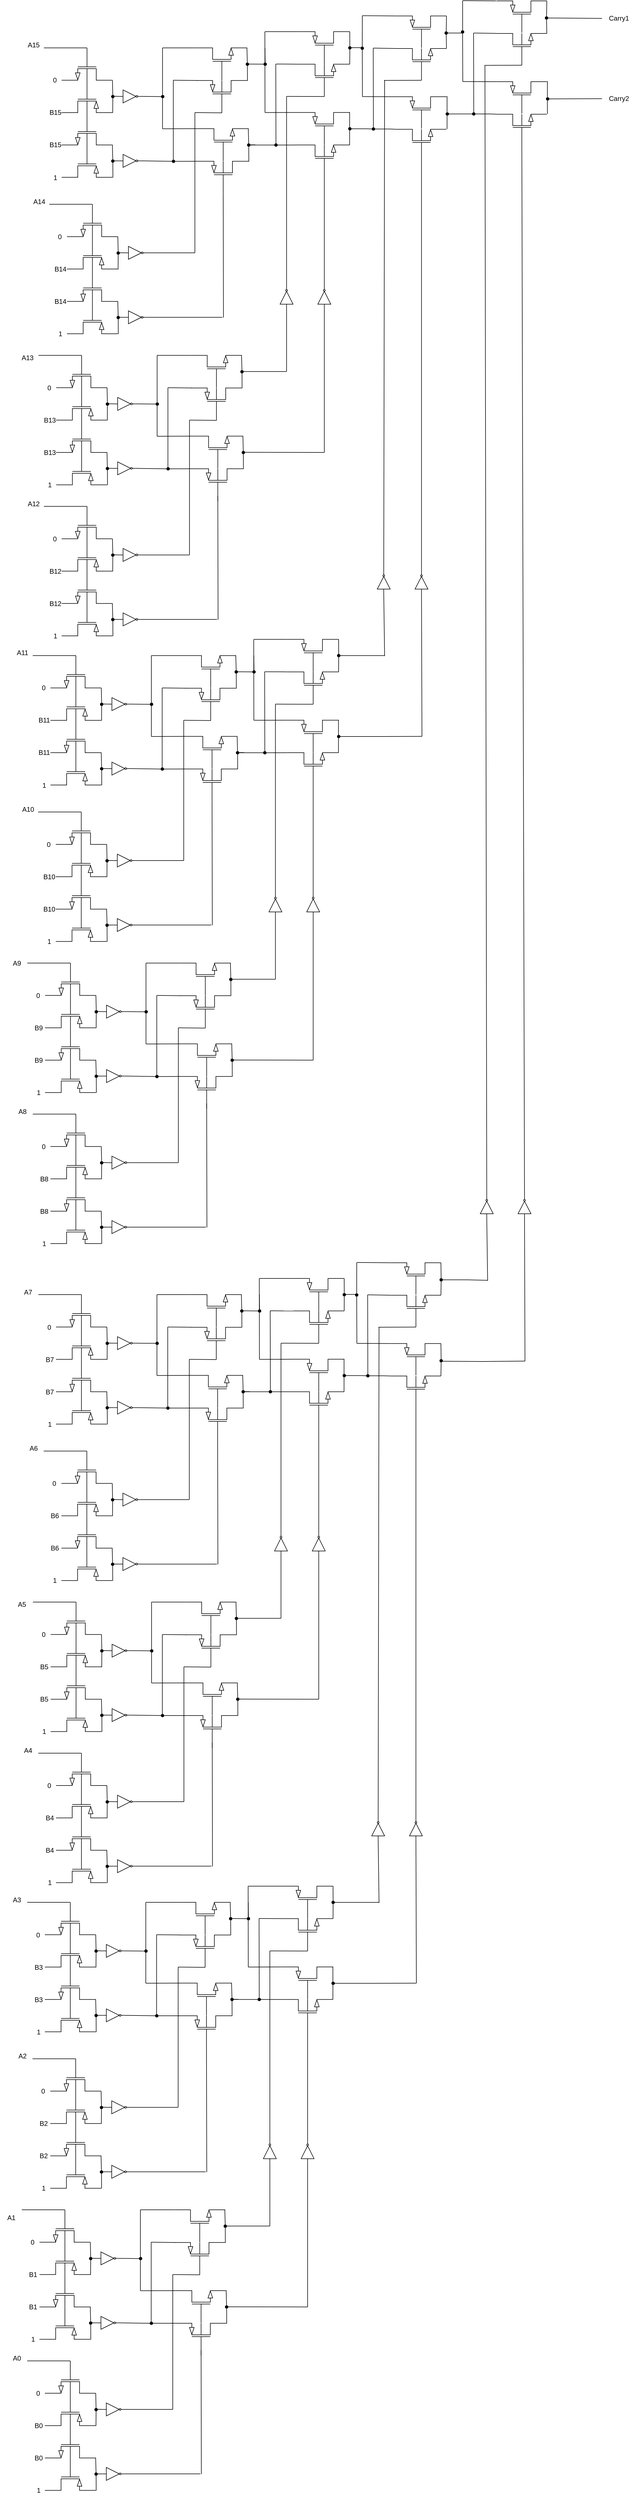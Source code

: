 <mxfile version="26.1.1">
  <diagram name="Page-1" id="-Niq5-rglwSS4JtVqB-N">
    <mxGraphModel dx="956" dy="4759" grid="1" gridSize="10" guides="1" tooltips="1" connect="1" arrows="1" fold="1" page="1" pageScale="1" pageWidth="650" pageHeight="600" math="0" shadow="0">
      <root>
        <mxCell id="0" />
        <mxCell id="1" parent="0" />
        <mxCell id="21yJym4ZkPL1AHHTrlhc-2" value="A1" style="text;html=1;align=center;verticalAlign=middle;resizable=0;points=[];autosize=1;strokeColor=none;fillColor=none;" vertex="1" parent="1">
          <mxGeometry y="30" width="40" height="30" as="geometry" />
        </mxCell>
        <mxCell id="21yJym4ZkPL1AHHTrlhc-3" value="" style="group;aspect=fixed;" vertex="1" connectable="0" parent="1">
          <mxGeometry x="10" y="-550" width="596" height="1098.2" as="geometry" />
        </mxCell>
        <mxCell id="21yJym4ZkPL1AHHTrlhc-4" value="" style="verticalLabelPosition=bottom;shadow=0;dashed=0;align=center;html=1;verticalAlign=top;shape=mxgraph.electrical.transistors.nmos_bulk;pointerEvents=1;rotation=90;" vertex="1" parent="21yJym4ZkPL1AHHTrlhc-3">
          <mxGeometry x="77.407" y="561.195" width="58.055" height="96.758" as="geometry" />
        </mxCell>
        <mxCell id="21yJym4ZkPL1AHHTrlhc-5" value="" style="verticalLabelPosition=bottom;shadow=0;dashed=0;align=center;html=1;verticalAlign=top;shape=mxgraph.electrical.transistors.pmos_bulk;pointerEvents=1;rotation=90;" vertex="1" parent="21yJym4ZkPL1AHHTrlhc-3">
          <mxGeometry x="77.407" y="619.249" width="58.055" height="96.758" as="geometry" />
        </mxCell>
        <mxCell id="21yJym4ZkPL1AHHTrlhc-6" value="" style="verticalLabelPosition=bottom;shadow=0;dashed=0;align=center;html=1;verticalAlign=top;shape=mxgraph.electrical.transistors.nmos_bulk;pointerEvents=1;rotation=90;" vertex="1" parent="21yJym4ZkPL1AHHTrlhc-3">
          <mxGeometry x="77.407" y="677.304" width="58.055" height="96.758" as="geometry" />
        </mxCell>
        <mxCell id="21yJym4ZkPL1AHHTrlhc-7" value="" style="verticalLabelPosition=bottom;shadow=0;dashed=0;align=center;html=1;verticalAlign=top;shape=mxgraph.electrical.transistors.pmos;pointerEvents=1;rotation=90;" vertex="1" parent="21yJym4ZkPL1AHHTrlhc-3">
          <mxGeometry x="77.407" y="735.359" width="58.055" height="96.758" as="geometry" />
        </mxCell>
        <mxCell id="21yJym4ZkPL1AHHTrlhc-8" value="" style="endArrow=none;html=1;rounded=0;entryX=0;entryY=0.5;entryDx=0;entryDy=0;entryPerimeter=0;" edge="1" parent="21yJym4ZkPL1AHHTrlhc-3" target="21yJym4ZkPL1AHHTrlhc-4">
          <mxGeometry width="50" height="50" relative="1" as="geometry">
            <mxPoint x="29.028" y="580.546" as="sourcePoint" />
            <mxPoint x="96.759" y="570.87" as="targetPoint" />
          </mxGeometry>
        </mxCell>
        <mxCell id="21yJym4ZkPL1AHHTrlhc-9" value="" style="verticalLabelPosition=bottom;shadow=0;dashed=0;align=center;html=1;verticalAlign=top;shape=mxgraph.electrical.logic_gates.inverter_2;aspect=fixed;" vertex="1" parent="21yJym4ZkPL1AHHTrlhc-3">
          <mxGeometry x="164.489" y="656.017" width="38.703" height="23.222" as="geometry" />
        </mxCell>
        <mxCell id="21yJym4ZkPL1AHHTrlhc-10" value="" style="endArrow=none;html=1;rounded=0;entryX=0.495;entryY=-0.002;entryDx=0;entryDy=0;entryPerimeter=0;exitX=0;exitY=0.5;exitDx=0;exitDy=0;exitPerimeter=0;" edge="1" parent="21yJym4ZkPL1AHHTrlhc-3" source="21yJym4ZkPL1AHHTrlhc-9" target="21yJym4ZkPL1AHHTrlhc-5">
          <mxGeometry width="50" height="50" relative="1" as="geometry">
            <mxPoint x="161.587" y="706.331" as="sourcePoint" />
            <mxPoint x="160.619" y="647.309" as="targetPoint" />
          </mxGeometry>
        </mxCell>
        <mxCell id="21yJym4ZkPL1AHHTrlhc-11" value="" style="endArrow=none;html=1;rounded=0;exitDx=0;exitDy=0;exitPerimeter=0;entryX=0.01;entryY=-0.005;entryDx=0;entryDy=0;entryPerimeter=0;" edge="1" parent="21yJym4ZkPL1AHHTrlhc-3" source="21yJym4ZkPL1AHHTrlhc-13" target="21yJym4ZkPL1AHHTrlhc-6">
          <mxGeometry width="50" height="50" relative="1" as="geometry">
            <mxPoint x="164.489" y="648.277" as="sourcePoint" />
            <mxPoint x="183.841" y="696.656" as="targetPoint" />
          </mxGeometry>
        </mxCell>
        <mxCell id="21yJym4ZkPL1AHHTrlhc-12" value="" style="endArrow=none;html=1;rounded=0;exitX=1;exitY=0;exitDx=0;exitDy=0;exitPerimeter=0;entryDx=0;entryDy=0;entryPerimeter=0;" edge="1" parent="21yJym4ZkPL1AHHTrlhc-3" source="21yJym4ZkPL1AHHTrlhc-4" target="21yJym4ZkPL1AHHTrlhc-13">
          <mxGeometry width="50" height="50" relative="1" as="geometry">
            <mxPoint x="151.911" y="638.601" as="sourcePoint" />
            <mxPoint x="152.878" y="697.623" as="targetPoint" />
          </mxGeometry>
        </mxCell>
        <mxCell id="21yJym4ZkPL1AHHTrlhc-13" value="" style="shape=waypoint;sketch=0;fillStyle=solid;size=6;pointerEvents=1;points=[];fillColor=none;resizable=0;rotatable=0;perimeter=centerPerimeter;snapToPoint=1;" vertex="1" parent="21yJym4ZkPL1AHHTrlhc-3">
          <mxGeometry x="142.719" y="657.952" width="20" height="20" as="geometry" />
        </mxCell>
        <mxCell id="21yJym4ZkPL1AHHTrlhc-14" value="" style="verticalLabelPosition=bottom;shadow=0;dashed=0;align=center;html=1;verticalAlign=top;shape=mxgraph.electrical.logic_gates.inverter_2;aspect=fixed;" vertex="1" parent="21yJym4ZkPL1AHHTrlhc-3">
          <mxGeometry x="164.489" y="771.643" width="38.703" height="23.222" as="geometry" />
        </mxCell>
        <mxCell id="21yJym4ZkPL1AHHTrlhc-15" value="" style="endArrow=none;html=1;rounded=0;entryX=0.495;entryY=-0.002;entryDx=0;entryDy=0;entryPerimeter=0;exitX=0;exitY=0.5;exitDx=0;exitDy=0;exitPerimeter=0;" edge="1" parent="21yJym4ZkPL1AHHTrlhc-3" source="21yJym4ZkPL1AHHTrlhc-14">
          <mxGeometry width="50" height="50" relative="1" as="geometry">
            <mxPoint x="161.587" y="821.957" as="sourcePoint" />
            <mxPoint x="151.911" y="783.254" as="targetPoint" />
          </mxGeometry>
        </mxCell>
        <mxCell id="21yJym4ZkPL1AHHTrlhc-16" value="" style="endArrow=none;html=1;rounded=0;exitDx=0;exitDy=0;exitPerimeter=0;entryX=0.01;entryY=-0.005;entryDx=0;entryDy=0;entryPerimeter=0;" edge="1" parent="21yJym4ZkPL1AHHTrlhc-3" source="21yJym4ZkPL1AHHTrlhc-18">
          <mxGeometry width="50" height="50" relative="1" as="geometry">
            <mxPoint x="164.489" y="763.902" as="sourcePoint" />
            <mxPoint x="152.878" y="813.249" as="targetPoint" />
          </mxGeometry>
        </mxCell>
        <mxCell id="21yJym4ZkPL1AHHTrlhc-17" value="" style="endArrow=none;html=1;rounded=0;exitX=1;exitY=0;exitDx=0;exitDy=0;exitPerimeter=0;entryDx=0;entryDy=0;entryPerimeter=0;" edge="1" parent="21yJym4ZkPL1AHHTrlhc-3" target="21yJym4ZkPL1AHHTrlhc-18">
          <mxGeometry width="50" height="50" relative="1" as="geometry">
            <mxPoint x="151.911" y="754.226" as="sourcePoint" />
            <mxPoint x="152.878" y="813.249" as="targetPoint" />
          </mxGeometry>
        </mxCell>
        <mxCell id="21yJym4ZkPL1AHHTrlhc-18" value="" style="shape=waypoint;sketch=0;fillStyle=solid;size=6;pointerEvents=1;points=[];fillColor=none;resizable=0;rotatable=0;perimeter=centerPerimeter;snapToPoint=1;" vertex="1" parent="21yJym4ZkPL1AHHTrlhc-3">
          <mxGeometry x="142.719" y="773.578" width="20" height="20" as="geometry" />
        </mxCell>
        <mxCell id="21yJym4ZkPL1AHHTrlhc-19" value="1" style="text;html=1;align=center;verticalAlign=middle;resizable=0;points=[];autosize=1;strokeColor=none;fillColor=none;" vertex="1" parent="21yJym4ZkPL1AHHTrlhc-3">
          <mxGeometry x="33.865" y="798.251" width="30" height="30" as="geometry" />
        </mxCell>
        <mxCell id="21yJym4ZkPL1AHHTrlhc-20" value="B1" style="text;html=1;align=center;verticalAlign=middle;resizable=0;points=[];autosize=1;strokeColor=none;fillColor=none;" vertex="1" parent="21yJym4ZkPL1AHHTrlhc-3">
          <mxGeometry x="29.028" y="740.196" width="40" height="30" as="geometry" />
        </mxCell>
        <mxCell id="21yJym4ZkPL1AHHTrlhc-21" value="0" style="text;html=1;align=center;verticalAlign=middle;resizable=0;points=[];autosize=1;strokeColor=none;fillColor=none;" vertex="1" parent="21yJym4ZkPL1AHHTrlhc-3">
          <mxGeometry x="32.898" y="624.087" width="30" height="30" as="geometry" />
        </mxCell>
        <mxCell id="21yJym4ZkPL1AHHTrlhc-22" value="B1" style="text;html=1;align=center;verticalAlign=middle;resizable=0;points=[];autosize=1;strokeColor=none;fillColor=none;" vertex="1" parent="21yJym4ZkPL1AHHTrlhc-3">
          <mxGeometry x="29.028" y="682.142" width="40" height="30" as="geometry" />
        </mxCell>
        <mxCell id="21yJym4ZkPL1AHHTrlhc-23" value="" style="verticalLabelPosition=bottom;shadow=0;dashed=0;align=center;html=1;verticalAlign=top;shape=mxgraph.electrical.transistors.nmos_bulk;pointerEvents=1;rotation=90;" vertex="1" parent="21yJym4ZkPL1AHHTrlhc-3">
          <mxGeometry x="87.083" y="832.116" width="58.055" height="96.758" as="geometry" />
        </mxCell>
        <mxCell id="21yJym4ZkPL1AHHTrlhc-24" value="" style="verticalLabelPosition=bottom;shadow=0;dashed=0;align=center;html=1;verticalAlign=top;shape=mxgraph.electrical.transistors.pmos_bulk;pointerEvents=1;rotation=90;" vertex="1" parent="21yJym4ZkPL1AHHTrlhc-3">
          <mxGeometry x="87.083" y="890.171" width="58.055" height="96.758" as="geometry" />
        </mxCell>
        <mxCell id="21yJym4ZkPL1AHHTrlhc-25" value="" style="verticalLabelPosition=bottom;shadow=0;dashed=0;align=center;html=1;verticalAlign=top;shape=mxgraph.electrical.transistors.nmos_bulk;pointerEvents=1;rotation=90;" vertex="1" parent="21yJym4ZkPL1AHHTrlhc-3">
          <mxGeometry x="87.083" y="948.226" width="58.055" height="96.758" as="geometry" />
        </mxCell>
        <mxCell id="21yJym4ZkPL1AHHTrlhc-26" value="" style="verticalLabelPosition=bottom;shadow=0;dashed=0;align=center;html=1;verticalAlign=top;shape=mxgraph.electrical.transistors.pmos;pointerEvents=1;rotation=90;" vertex="1" parent="21yJym4ZkPL1AHHTrlhc-3">
          <mxGeometry x="87.083" y="1006.28" width="58.055" height="96.758" as="geometry" />
        </mxCell>
        <mxCell id="21yJym4ZkPL1AHHTrlhc-27" value="" style="endArrow=none;html=1;rounded=0;entryX=0;entryY=0.5;entryDx=0;entryDy=0;entryPerimeter=0;" edge="1" parent="21yJym4ZkPL1AHHTrlhc-3" target="21yJym4ZkPL1AHHTrlhc-23">
          <mxGeometry width="50" height="50" relative="1" as="geometry">
            <mxPoint x="38.703" y="851.468" as="sourcePoint" />
            <mxPoint x="106.434" y="841.792" as="targetPoint" />
          </mxGeometry>
        </mxCell>
        <mxCell id="21yJym4ZkPL1AHHTrlhc-28" value="A0" style="text;html=1;align=center;verticalAlign=middle;resizable=0;points=[];autosize=1;strokeColor=none;fillColor=none;" vertex="1" parent="21yJym4ZkPL1AHHTrlhc-3">
          <mxGeometry y="832.116" width="40" height="30" as="geometry" />
        </mxCell>
        <mxCell id="21yJym4ZkPL1AHHTrlhc-29" value="" style="verticalLabelPosition=bottom;shadow=0;dashed=0;align=center;html=1;verticalAlign=top;shape=mxgraph.electrical.logic_gates.inverter_2;aspect=fixed;" vertex="1" parent="21yJym4ZkPL1AHHTrlhc-3">
          <mxGeometry x="174.165" y="926.939" width="38.703" height="23.222" as="geometry" />
        </mxCell>
        <mxCell id="21yJym4ZkPL1AHHTrlhc-30" value="" style="endArrow=none;html=1;rounded=0;entryX=0.495;entryY=-0.002;entryDx=0;entryDy=0;entryPerimeter=0;exitX=0;exitY=0.5;exitDx=0;exitDy=0;exitPerimeter=0;" edge="1" parent="21yJym4ZkPL1AHHTrlhc-3" source="21yJym4ZkPL1AHHTrlhc-29" target="21yJym4ZkPL1AHHTrlhc-24">
          <mxGeometry width="50" height="50" relative="1" as="geometry">
            <mxPoint x="171.263" y="977.253" as="sourcePoint" />
            <mxPoint x="170.295" y="918.231" as="targetPoint" />
          </mxGeometry>
        </mxCell>
        <mxCell id="21yJym4ZkPL1AHHTrlhc-31" value="" style="endArrow=none;html=1;rounded=0;exitDx=0;exitDy=0;exitPerimeter=0;entryX=0.01;entryY=-0.005;entryDx=0;entryDy=0;entryPerimeter=0;" edge="1" parent="21yJym4ZkPL1AHHTrlhc-3" source="21yJym4ZkPL1AHHTrlhc-33" target="21yJym4ZkPL1AHHTrlhc-25">
          <mxGeometry width="50" height="50" relative="1" as="geometry">
            <mxPoint x="174.165" y="919.198" as="sourcePoint" />
            <mxPoint x="193.517" y="967.577" as="targetPoint" />
          </mxGeometry>
        </mxCell>
        <mxCell id="21yJym4ZkPL1AHHTrlhc-32" value="" style="endArrow=none;html=1;rounded=0;exitX=1;exitY=0;exitDx=0;exitDy=0;exitPerimeter=0;entryDx=0;entryDy=0;entryPerimeter=0;" edge="1" parent="21yJym4ZkPL1AHHTrlhc-3" source="21yJym4ZkPL1AHHTrlhc-23" target="21yJym4ZkPL1AHHTrlhc-33">
          <mxGeometry width="50" height="50" relative="1" as="geometry">
            <mxPoint x="161.587" y="909.522" as="sourcePoint" />
            <mxPoint x="162.554" y="968.545" as="targetPoint" />
          </mxGeometry>
        </mxCell>
        <mxCell id="21yJym4ZkPL1AHHTrlhc-33" value="" style="shape=waypoint;sketch=0;fillStyle=solid;size=6;pointerEvents=1;points=[];fillColor=none;resizable=0;rotatable=0;perimeter=centerPerimeter;snapToPoint=1;" vertex="1" parent="21yJym4ZkPL1AHHTrlhc-3">
          <mxGeometry x="152.395" y="928.874" width="20" height="20" as="geometry" />
        </mxCell>
        <mxCell id="21yJym4ZkPL1AHHTrlhc-34" value="" style="verticalLabelPosition=bottom;shadow=0;dashed=0;align=center;html=1;verticalAlign=top;shape=mxgraph.electrical.logic_gates.inverter_2;aspect=fixed;" vertex="1" parent="21yJym4ZkPL1AHHTrlhc-3">
          <mxGeometry x="174.165" y="1042.564" width="38.703" height="23.222" as="geometry" />
        </mxCell>
        <mxCell id="21yJym4ZkPL1AHHTrlhc-35" value="" style="endArrow=none;html=1;rounded=0;entryX=0.495;entryY=-0.002;entryDx=0;entryDy=0;entryPerimeter=0;exitX=0;exitY=0.5;exitDx=0;exitDy=0;exitPerimeter=0;" edge="1" parent="21yJym4ZkPL1AHHTrlhc-3" source="21yJym4ZkPL1AHHTrlhc-34">
          <mxGeometry width="50" height="50" relative="1" as="geometry">
            <mxPoint x="171.263" y="1092.878" as="sourcePoint" />
            <mxPoint x="161.587" y="1054.175" as="targetPoint" />
          </mxGeometry>
        </mxCell>
        <mxCell id="21yJym4ZkPL1AHHTrlhc-36" value="" style="endArrow=none;html=1;rounded=0;exitDx=0;exitDy=0;exitPerimeter=0;entryX=0.01;entryY=-0.005;entryDx=0;entryDy=0;entryPerimeter=0;" edge="1" parent="21yJym4ZkPL1AHHTrlhc-3" source="21yJym4ZkPL1AHHTrlhc-38">
          <mxGeometry width="50" height="50" relative="1" as="geometry">
            <mxPoint x="174.165" y="1034.824" as="sourcePoint" />
            <mxPoint x="162.554" y="1084.17" as="targetPoint" />
          </mxGeometry>
        </mxCell>
        <mxCell id="21yJym4ZkPL1AHHTrlhc-37" value="" style="endArrow=none;html=1;rounded=0;exitX=1;exitY=0;exitDx=0;exitDy=0;exitPerimeter=0;entryDx=0;entryDy=0;entryPerimeter=0;" edge="1" parent="21yJym4ZkPL1AHHTrlhc-3" target="21yJym4ZkPL1AHHTrlhc-38">
          <mxGeometry width="50" height="50" relative="1" as="geometry">
            <mxPoint x="161.587" y="1025.148" as="sourcePoint" />
            <mxPoint x="162.554" y="1084.17" as="targetPoint" />
          </mxGeometry>
        </mxCell>
        <mxCell id="21yJym4ZkPL1AHHTrlhc-38" value="" style="shape=waypoint;sketch=0;fillStyle=solid;size=6;pointerEvents=1;points=[];fillColor=none;resizable=0;rotatable=0;perimeter=centerPerimeter;snapToPoint=1;" vertex="1" parent="21yJym4ZkPL1AHHTrlhc-3">
          <mxGeometry x="152.395" y="1044.499" width="20" height="20" as="geometry" />
        </mxCell>
        <mxCell id="21yJym4ZkPL1AHHTrlhc-39" value="1" style="text;html=1;align=center;verticalAlign=middle;resizable=0;points=[];autosize=1;strokeColor=none;fillColor=none;" vertex="1" parent="21yJym4ZkPL1AHHTrlhc-3">
          <mxGeometry x="43.541" y="1069.173" width="30" height="30" as="geometry" />
        </mxCell>
        <mxCell id="21yJym4ZkPL1AHHTrlhc-40" value="B0" style="text;html=1;align=center;verticalAlign=middle;resizable=0;points=[];autosize=1;strokeColor=none;fillColor=none;" vertex="1" parent="21yJym4ZkPL1AHHTrlhc-3">
          <mxGeometry x="38.703" y="1011.118" width="40" height="30" as="geometry" />
        </mxCell>
        <mxCell id="21yJym4ZkPL1AHHTrlhc-41" value="0" style="text;html=1;align=center;verticalAlign=middle;resizable=0;points=[];autosize=1;strokeColor=none;fillColor=none;" vertex="1" parent="21yJym4ZkPL1AHHTrlhc-3">
          <mxGeometry x="42.574" y="895.009" width="30" height="30" as="geometry" />
        </mxCell>
        <mxCell id="21yJym4ZkPL1AHHTrlhc-42" value="B0" style="text;html=1;align=center;verticalAlign=middle;resizable=0;points=[];autosize=1;strokeColor=none;fillColor=none;" vertex="1" parent="21yJym4ZkPL1AHHTrlhc-3">
          <mxGeometry x="38.703" y="953.063" width="40" height="30" as="geometry" />
        </mxCell>
        <mxCell id="21yJym4ZkPL1AHHTrlhc-43" value="" style="verticalLabelPosition=bottom;shadow=0;dashed=0;align=center;html=1;verticalAlign=top;shape=mxgraph.electrical.transistors.pmos_bulk;pointerEvents=1;rotation=-90;" vertex="1" parent="21yJym4ZkPL1AHHTrlhc-3">
          <mxGeometry x="321.722" y="764.628" width="58.055" height="96.758" as="geometry" />
        </mxCell>
        <mxCell id="21yJym4ZkPL1AHHTrlhc-44" value="" style="verticalLabelPosition=bottom;shadow=0;dashed=0;align=center;html=1;verticalAlign=top;shape=mxgraph.electrical.transistors.nmos;pointerEvents=1;rotation=-90;" vertex="1" parent="21yJym4ZkPL1AHHTrlhc-3">
          <mxGeometry x="321.722" y="706.089" width="58.055" height="96.758" as="geometry" />
        </mxCell>
        <mxCell id="21yJym4ZkPL1AHHTrlhc-45" value="" style="endArrow=none;html=1;rounded=0;entryX=0.495;entryY=-0.002;entryDx=0;entryDy=0;entryPerimeter=0;" edge="1" parent="21yJym4ZkPL1AHHTrlhc-3">
          <mxGeometry width="50" height="50" relative="1" as="geometry">
            <mxPoint x="541.848" y="754.71" as="sourcePoint" />
            <mxPoint x="395.742" y="754.468" as="targetPoint" />
          </mxGeometry>
        </mxCell>
        <mxCell id="21yJym4ZkPL1AHHTrlhc-46" value="" style="endArrow=none;html=1;rounded=0;exitDx=0;exitDy=0;exitPerimeter=0;entryX=0.01;entryY=-0.005;entryDx=0;entryDy=0;entryPerimeter=0;" edge="1" parent="21yJym4ZkPL1AHHTrlhc-3" source="21yJym4ZkPL1AHHTrlhc-48">
          <mxGeometry width="50" height="50" relative="1" as="geometry">
            <mxPoint x="408.321" y="735.117" as="sourcePoint" />
            <mxPoint x="396.71" y="784.463" as="targetPoint" />
          </mxGeometry>
        </mxCell>
        <mxCell id="21yJym4ZkPL1AHHTrlhc-47" value="" style="endArrow=none;html=1;rounded=0;exitX=1;exitY=0;exitDx=0;exitDy=0;exitPerimeter=0;entryDx=0;entryDy=0;entryPerimeter=0;" edge="1" parent="21yJym4ZkPL1AHHTrlhc-3" target="21yJym4ZkPL1AHHTrlhc-48">
          <mxGeometry width="50" height="50" relative="1" as="geometry">
            <mxPoint x="395.742" y="725.441" as="sourcePoint" />
            <mxPoint x="396.71" y="784.463" as="targetPoint" />
          </mxGeometry>
        </mxCell>
        <mxCell id="21yJym4ZkPL1AHHTrlhc-48" value="" style="shape=waypoint;sketch=0;fillStyle=solid;size=6;pointerEvents=1;points=[];fillColor=none;resizable=0;rotatable=0;perimeter=centerPerimeter;snapToPoint=1;" vertex="1" parent="21yJym4ZkPL1AHHTrlhc-3">
          <mxGeometry x="386.55" y="744.792" width="20" height="20" as="geometry" />
        </mxCell>
        <mxCell id="21yJym4ZkPL1AHHTrlhc-49" value="" style="verticalLabelPosition=bottom;shadow=0;dashed=0;align=center;html=1;verticalAlign=top;shape=mxgraph.electrical.transistors.pmos_bulk;pointerEvents=1;rotation=-90;" vertex="1" parent="21yJym4ZkPL1AHHTrlhc-3">
          <mxGeometry x="319.303" y="619.733" width="58.055" height="96.758" as="geometry" />
        </mxCell>
        <mxCell id="21yJym4ZkPL1AHHTrlhc-50" value="" style="verticalLabelPosition=bottom;shadow=0;dashed=0;align=center;html=1;verticalAlign=top;shape=mxgraph.electrical.transistors.nmos;pointerEvents=1;rotation=-90;" vertex="1" parent="21yJym4ZkPL1AHHTrlhc-3">
          <mxGeometry x="319.303" y="561.195" width="58.055" height="96.758" as="geometry" />
        </mxCell>
        <mxCell id="21yJym4ZkPL1AHHTrlhc-51" value="" style="endArrow=none;html=1;rounded=0;entryX=0.495;entryY=-0.002;entryDx=0;entryDy=0;entryPerimeter=0;" edge="1" parent="21yJym4ZkPL1AHHTrlhc-3">
          <mxGeometry width="50" height="50" relative="1" as="geometry">
            <mxPoint x="474.117" y="609.574" as="sourcePoint" />
            <mxPoint x="393.323" y="609.574" as="targetPoint" />
          </mxGeometry>
        </mxCell>
        <mxCell id="21yJym4ZkPL1AHHTrlhc-52" value="" style="endArrow=none;html=1;rounded=0;exitDx=0;exitDy=0;exitPerimeter=0;entryX=0.01;entryY=-0.005;entryDx=0;entryDy=0;entryPerimeter=0;" edge="1" parent="21yJym4ZkPL1AHHTrlhc-3" source="21yJym4ZkPL1AHHTrlhc-54">
          <mxGeometry width="50" height="50" relative="1" as="geometry">
            <mxPoint x="405.902" y="590.222" as="sourcePoint" />
            <mxPoint x="394.291" y="639.568" as="targetPoint" />
          </mxGeometry>
        </mxCell>
        <mxCell id="21yJym4ZkPL1AHHTrlhc-53" value="" style="endArrow=none;html=1;rounded=0;exitX=1;exitY=0;exitDx=0;exitDy=0;exitPerimeter=0;entryDx=0;entryDy=0;entryPerimeter=0;" edge="1" parent="21yJym4ZkPL1AHHTrlhc-3" target="21yJym4ZkPL1AHHTrlhc-54">
          <mxGeometry width="50" height="50" relative="1" as="geometry">
            <mxPoint x="393.323" y="580.546" as="sourcePoint" />
            <mxPoint x="394.291" y="639.568" as="targetPoint" />
          </mxGeometry>
        </mxCell>
        <mxCell id="21yJym4ZkPL1AHHTrlhc-54" value="" style="shape=waypoint;sketch=0;fillStyle=solid;size=6;pointerEvents=1;points=[];fillColor=none;resizable=0;rotatable=0;perimeter=centerPerimeter;snapToPoint=1;" vertex="1" parent="21yJym4ZkPL1AHHTrlhc-3">
          <mxGeometry x="384.131" y="599.898" width="20" height="20" as="geometry" />
        </mxCell>
        <mxCell id="21yJym4ZkPL1AHHTrlhc-55" value="" style="endArrow=none;html=1;rounded=0;exitDx=0;exitDy=0;exitPerimeter=0;entryX=1;entryY=0;entryDx=0;entryDy=0;entryPerimeter=0;" edge="1" parent="21yJym4ZkPL1AHHTrlhc-3" source="21yJym4ZkPL1AHHTrlhc-67" target="21yJym4ZkPL1AHHTrlhc-43">
          <mxGeometry width="50" height="50" relative="1" as="geometry">
            <mxPoint x="367.682" y="909.522" as="sourcePoint" />
            <mxPoint x="416.062" y="861.144" as="targetPoint" />
          </mxGeometry>
        </mxCell>
        <mxCell id="21yJym4ZkPL1AHHTrlhc-56" value="" style="endArrow=none;html=1;rounded=0;exitDx=0;exitDy=0;exitPerimeter=0;" edge="1" parent="21yJym4ZkPL1AHHTrlhc-3" source="21yJym4ZkPL1AHHTrlhc-69">
          <mxGeometry width="50" height="50" relative="1" as="geometry">
            <mxPoint x="232.22" y="667.057" as="sourcePoint" />
            <mxPoint x="241.896" y="667.628" as="targetPoint" />
          </mxGeometry>
        </mxCell>
        <mxCell id="21yJym4ZkPL1AHHTrlhc-57" value="" style="endArrow=none;html=1;rounded=0;entryX=1;entryY=0;entryDx=0;entryDy=0;entryPerimeter=0;" edge="1" parent="21yJym4ZkPL1AHHTrlhc-3" target="21yJym4ZkPL1AHHTrlhc-50">
          <mxGeometry width="50" height="50" relative="1" as="geometry">
            <mxPoint x="241.896" y="580.546" as="sourcePoint" />
            <mxPoint x="319.303" y="575.708" as="targetPoint" />
          </mxGeometry>
        </mxCell>
        <mxCell id="21yJym4ZkPL1AHHTrlhc-58" value="" style="endArrow=none;html=1;rounded=0;entryX=1;entryY=0;entryDx=0;entryDy=0;entryPerimeter=0;exitX=1;exitY=0;exitDx=0;exitDy=0;exitPerimeter=0;" edge="1" parent="21yJym4ZkPL1AHHTrlhc-3" source="21yJym4ZkPL1AHHTrlhc-44">
          <mxGeometry width="50" height="50" relative="1" as="geometry">
            <mxPoint x="318.335" y="725.402" as="sourcePoint" />
            <mxPoint x="241.896" y="725.683" as="targetPoint" />
          </mxGeometry>
        </mxCell>
        <mxCell id="21yJym4ZkPL1AHHTrlhc-59" value="" style="endArrow=none;html=1;rounded=0;" edge="1" parent="21yJym4ZkPL1AHHTrlhc-3">
          <mxGeometry width="50" height="50" relative="1" as="geometry">
            <mxPoint x="241.896" y="725.683" as="sourcePoint" />
            <mxPoint x="241.896" y="580.546" as="targetPoint" />
          </mxGeometry>
        </mxCell>
        <mxCell id="21yJym4ZkPL1AHHTrlhc-60" value="" style="endArrow=none;html=1;rounded=0;exitX=1;exitY=0.5;exitDx=0;exitDy=0;exitPerimeter=0;entryX=1;entryY=0;entryDx=0;entryDy=0;entryPerimeter=0;" edge="1" parent="21yJym4ZkPL1AHHTrlhc-3" source="21yJym4ZkPL1AHHTrlhc-34">
          <mxGeometry width="50" height="50" relative="1" as="geometry">
            <mxPoint x="214.804" y="1054.175" as="sourcePoint" />
            <mxPoint x="349.298" y="1054.175" as="targetPoint" />
          </mxGeometry>
        </mxCell>
        <mxCell id="21yJym4ZkPL1AHHTrlhc-61" value="" style="endArrow=none;html=1;rounded=0;entryX=1;entryY=0;entryDx=0;entryDy=0;entryPerimeter=0;" edge="1" parent="21yJym4ZkPL1AHHTrlhc-3">
          <mxGeometry width="50" height="50" relative="1" as="geometry">
            <mxPoint x="212.869" y="938.55" as="sourcePoint" />
            <mxPoint x="299.951" y="938.55" as="targetPoint" />
          </mxGeometry>
        </mxCell>
        <mxCell id="21yJym4ZkPL1AHHTrlhc-62" value="" style="endArrow=none;html=1;rounded=0;" edge="1" parent="21yJym4ZkPL1AHHTrlhc-3">
          <mxGeometry width="50" height="50" relative="1" as="geometry">
            <mxPoint x="299.951" y="938.55" as="sourcePoint" />
            <mxPoint x="299.951" y="696.656" as="targetPoint" />
          </mxGeometry>
        </mxCell>
        <mxCell id="21yJym4ZkPL1AHHTrlhc-63" value="" style="endArrow=none;html=1;rounded=0;entryX=0;entryY=0.5;entryDx=0;entryDy=0;entryPerimeter=0;" edge="1" parent="21yJym4ZkPL1AHHTrlhc-3" target="21yJym4ZkPL1AHHTrlhc-49">
          <mxGeometry width="50" height="50" relative="1" as="geometry">
            <mxPoint x="299.951" y="696.656" as="sourcePoint" />
            <mxPoint x="454.281" y="706.089" as="targetPoint" />
          </mxGeometry>
        </mxCell>
        <mxCell id="21yJym4ZkPL1AHHTrlhc-64" value="" style="endArrow=none;html=1;rounded=0;" edge="1" parent="21yJym4ZkPL1AHHTrlhc-3">
          <mxGeometry width="50" height="50" relative="1" as="geometry">
            <mxPoint x="261.248" y="783.737" as="sourcePoint" />
            <mxPoint x="261.248" y="638.601" as="targetPoint" />
          </mxGeometry>
        </mxCell>
        <mxCell id="21yJym4ZkPL1AHHTrlhc-65" value="" style="endArrow=none;html=1;rounded=0;entryX=-0.008;entryY=0.017;entryDx=0;entryDy=0;entryPerimeter=0;" edge="1" parent="21yJym4ZkPL1AHHTrlhc-3" target="21yJym4ZkPL1AHHTrlhc-50">
          <mxGeometry width="50" height="50" relative="1" as="geometry">
            <mxPoint x="261.248" y="638.601" as="sourcePoint" />
            <mxPoint x="270.924" y="648.277" as="targetPoint" />
          </mxGeometry>
        </mxCell>
        <mxCell id="21yJym4ZkPL1AHHTrlhc-66" value="" style="endArrow=none;html=1;rounded=0;exitX=1;exitY=0.5;exitDx=0;exitDy=0;exitPerimeter=0;entryDx=0;entryDy=0;entryPerimeter=0;" edge="1" parent="21yJym4ZkPL1AHHTrlhc-3" source="21yJym4ZkPL1AHHTrlhc-14" target="21yJym4ZkPL1AHHTrlhc-67">
          <mxGeometry width="50" height="50" relative="1" as="geometry">
            <mxPoint x="203.193" y="782.77" as="sourcePoint" />
            <mxPoint x="304.789" y="783.737" as="targetPoint" />
          </mxGeometry>
        </mxCell>
        <mxCell id="21yJym4ZkPL1AHHTrlhc-67" value="" style="shape=waypoint;sketch=0;fillStyle=solid;size=6;pointerEvents=1;points=[];fillColor=none;resizable=0;rotatable=0;perimeter=centerPerimeter;snapToPoint=1;" vertex="1" parent="21yJym4ZkPL1AHHTrlhc-3">
          <mxGeometry x="251.572" y="774.062" width="20" height="20" as="geometry" />
        </mxCell>
        <mxCell id="21yJym4ZkPL1AHHTrlhc-68" value="" style="endArrow=none;html=1;rounded=0;exitX=1;exitY=0.5;exitDx=0;exitDy=0;exitPerimeter=0;" edge="1" parent="21yJym4ZkPL1AHHTrlhc-3" source="21yJym4ZkPL1AHHTrlhc-9" target="21yJym4ZkPL1AHHTrlhc-69">
          <mxGeometry width="50" height="50" relative="1" as="geometry">
            <mxPoint x="203.193" y="667.628" as="sourcePoint" />
            <mxPoint x="241.896" y="667.628" as="targetPoint" />
          </mxGeometry>
        </mxCell>
        <mxCell id="21yJym4ZkPL1AHHTrlhc-69" value="" style="shape=waypoint;sketch=0;fillStyle=solid;size=6;pointerEvents=1;points=[];fillColor=none;resizable=0;rotatable=0;perimeter=centerPerimeter;snapToPoint=1;" vertex="1" parent="21yJym4ZkPL1AHHTrlhc-3">
          <mxGeometry x="232.22" y="657.952" width="20" height="20" as="geometry" />
        </mxCell>
        <mxCell id="21yJym4ZkPL1AHHTrlhc-70" value="" style="endArrow=none;html=1;rounded=0;exitX=0;exitY=0.5;exitDx=0;exitDy=0;exitPerimeter=0;" edge="1" parent="21yJym4ZkPL1AHHTrlhc-3">
          <mxGeometry width="50" height="50" relative="1" as="geometry">
            <mxPoint x="350.75" y="832.358" as="sourcePoint" />
            <mxPoint x="351.233" y="1054.659" as="targetPoint" />
          </mxGeometry>
        </mxCell>
        <mxCell id="21yJym4ZkPL1AHHTrlhc-71" value="" style="verticalLabelPosition=bottom;shadow=0;dashed=0;align=center;html=1;verticalAlign=top;shape=mxgraph.electrical.transistors.nmos_bulk;pointerEvents=1;rotation=90;" vertex="1" parent="21yJym4ZkPL1AHHTrlhc-3">
          <mxGeometry x="87.083" y="9.676" width="58.055" height="96.758" as="geometry" />
        </mxCell>
        <mxCell id="21yJym4ZkPL1AHHTrlhc-72" value="" style="verticalLabelPosition=bottom;shadow=0;dashed=0;align=center;html=1;verticalAlign=top;shape=mxgraph.electrical.transistors.pmos_bulk;pointerEvents=1;rotation=90;" vertex="1" parent="21yJym4ZkPL1AHHTrlhc-3">
          <mxGeometry x="87.083" y="67.73" width="58.055" height="96.758" as="geometry" />
        </mxCell>
        <mxCell id="21yJym4ZkPL1AHHTrlhc-73" value="" style="verticalLabelPosition=bottom;shadow=0;dashed=0;align=center;html=1;verticalAlign=top;shape=mxgraph.electrical.transistors.nmos_bulk;pointerEvents=1;rotation=90;" vertex="1" parent="21yJym4ZkPL1AHHTrlhc-3">
          <mxGeometry x="87.083" y="125.785" width="58.055" height="96.758" as="geometry" />
        </mxCell>
        <mxCell id="21yJym4ZkPL1AHHTrlhc-74" value="" style="verticalLabelPosition=bottom;shadow=0;dashed=0;align=center;html=1;verticalAlign=top;shape=mxgraph.electrical.transistors.pmos;pointerEvents=1;rotation=90;" vertex="1" parent="21yJym4ZkPL1AHHTrlhc-3">
          <mxGeometry x="87.083" y="183.84" width="58.055" height="96.758" as="geometry" />
        </mxCell>
        <mxCell id="21yJym4ZkPL1AHHTrlhc-75" value="" style="endArrow=none;html=1;rounded=0;entryX=0;entryY=0.5;entryDx=0;entryDy=0;entryPerimeter=0;" edge="1" parent="21yJym4ZkPL1AHHTrlhc-3" target="21yJym4ZkPL1AHHTrlhc-71">
          <mxGeometry width="50" height="50" relative="1" as="geometry">
            <mxPoint x="38.703" y="29.027" as="sourcePoint" />
            <mxPoint x="106.434" y="19.352" as="targetPoint" />
          </mxGeometry>
        </mxCell>
        <mxCell id="21yJym4ZkPL1AHHTrlhc-76" value="A3" style="text;html=1;align=center;verticalAlign=middle;resizable=0;points=[];autosize=1;strokeColor=none;fillColor=none;" vertex="1" parent="21yJym4ZkPL1AHHTrlhc-3">
          <mxGeometry y="9.676" width="40" height="30" as="geometry" />
        </mxCell>
        <mxCell id="21yJym4ZkPL1AHHTrlhc-77" value="" style="verticalLabelPosition=bottom;shadow=0;dashed=0;align=center;html=1;verticalAlign=top;shape=mxgraph.electrical.logic_gates.inverter_2;aspect=fixed;" vertex="1" parent="21yJym4ZkPL1AHHTrlhc-3">
          <mxGeometry x="174.165" y="104.498" width="38.703" height="23.222" as="geometry" />
        </mxCell>
        <mxCell id="21yJym4ZkPL1AHHTrlhc-78" value="" style="endArrow=none;html=1;rounded=0;entryX=0.495;entryY=-0.002;entryDx=0;entryDy=0;entryPerimeter=0;exitX=0;exitY=0.5;exitDx=0;exitDy=0;exitPerimeter=0;" edge="1" parent="21yJym4ZkPL1AHHTrlhc-3" source="21yJym4ZkPL1AHHTrlhc-77" target="21yJym4ZkPL1AHHTrlhc-72">
          <mxGeometry width="50" height="50" relative="1" as="geometry">
            <mxPoint x="171.263" y="154.812" as="sourcePoint" />
            <mxPoint x="170.295" y="95.79" as="targetPoint" />
          </mxGeometry>
        </mxCell>
        <mxCell id="21yJym4ZkPL1AHHTrlhc-79" value="" style="endArrow=none;html=1;rounded=0;exitDx=0;exitDy=0;exitPerimeter=0;entryX=0.01;entryY=-0.005;entryDx=0;entryDy=0;entryPerimeter=0;" edge="1" parent="21yJym4ZkPL1AHHTrlhc-3" source="21yJym4ZkPL1AHHTrlhc-81" target="21yJym4ZkPL1AHHTrlhc-73">
          <mxGeometry width="50" height="50" relative="1" as="geometry">
            <mxPoint x="174.165" y="96.758" as="sourcePoint" />
            <mxPoint x="193.517" y="145.137" as="targetPoint" />
          </mxGeometry>
        </mxCell>
        <mxCell id="21yJym4ZkPL1AHHTrlhc-80" value="" style="endArrow=none;html=1;rounded=0;exitX=1;exitY=0;exitDx=0;exitDy=0;exitPerimeter=0;entryDx=0;entryDy=0;entryPerimeter=0;" edge="1" parent="21yJym4ZkPL1AHHTrlhc-3" source="21yJym4ZkPL1AHHTrlhc-71" target="21yJym4ZkPL1AHHTrlhc-81">
          <mxGeometry width="50" height="50" relative="1" as="geometry">
            <mxPoint x="161.587" y="87.082" as="sourcePoint" />
            <mxPoint x="162.554" y="146.104" as="targetPoint" />
          </mxGeometry>
        </mxCell>
        <mxCell id="21yJym4ZkPL1AHHTrlhc-81" value="" style="shape=waypoint;sketch=0;fillStyle=solid;size=6;pointerEvents=1;points=[];fillColor=none;resizable=0;rotatable=0;perimeter=centerPerimeter;snapToPoint=1;" vertex="1" parent="21yJym4ZkPL1AHHTrlhc-3">
          <mxGeometry x="152.395" y="106.433" width="20" height="20" as="geometry" />
        </mxCell>
        <mxCell id="21yJym4ZkPL1AHHTrlhc-82" value="" style="verticalLabelPosition=bottom;shadow=0;dashed=0;align=center;html=1;verticalAlign=top;shape=mxgraph.electrical.logic_gates.inverter_2;aspect=fixed;" vertex="1" parent="21yJym4ZkPL1AHHTrlhc-3">
          <mxGeometry x="174.165" y="220.124" width="38.703" height="23.222" as="geometry" />
        </mxCell>
        <mxCell id="21yJym4ZkPL1AHHTrlhc-83" value="" style="endArrow=none;html=1;rounded=0;entryX=0.495;entryY=-0.002;entryDx=0;entryDy=0;entryPerimeter=0;exitX=0;exitY=0.5;exitDx=0;exitDy=0;exitPerimeter=0;" edge="1" parent="21yJym4ZkPL1AHHTrlhc-3" source="21yJym4ZkPL1AHHTrlhc-82">
          <mxGeometry width="50" height="50" relative="1" as="geometry">
            <mxPoint x="171.263" y="270.438" as="sourcePoint" />
            <mxPoint x="161.587" y="231.735" as="targetPoint" />
          </mxGeometry>
        </mxCell>
        <mxCell id="21yJym4ZkPL1AHHTrlhc-84" value="" style="endArrow=none;html=1;rounded=0;exitDx=0;exitDy=0;exitPerimeter=0;entryX=0.01;entryY=-0.005;entryDx=0;entryDy=0;entryPerimeter=0;" edge="1" parent="21yJym4ZkPL1AHHTrlhc-3" source="21yJym4ZkPL1AHHTrlhc-86">
          <mxGeometry width="50" height="50" relative="1" as="geometry">
            <mxPoint x="174.165" y="212.383" as="sourcePoint" />
            <mxPoint x="162.554" y="261.73" as="targetPoint" />
          </mxGeometry>
        </mxCell>
        <mxCell id="21yJym4ZkPL1AHHTrlhc-85" value="" style="endArrow=none;html=1;rounded=0;exitX=1;exitY=0;exitDx=0;exitDy=0;exitPerimeter=0;entryDx=0;entryDy=0;entryPerimeter=0;" edge="1" parent="21yJym4ZkPL1AHHTrlhc-3" target="21yJym4ZkPL1AHHTrlhc-86">
          <mxGeometry width="50" height="50" relative="1" as="geometry">
            <mxPoint x="161.587" y="202.707" as="sourcePoint" />
            <mxPoint x="162.554" y="261.73" as="targetPoint" />
          </mxGeometry>
        </mxCell>
        <mxCell id="21yJym4ZkPL1AHHTrlhc-86" value="" style="shape=waypoint;sketch=0;fillStyle=solid;size=6;pointerEvents=1;points=[];fillColor=none;resizable=0;rotatable=0;perimeter=centerPerimeter;snapToPoint=1;" vertex="1" parent="21yJym4ZkPL1AHHTrlhc-3">
          <mxGeometry x="152.395" y="222.059" width="20" height="20" as="geometry" />
        </mxCell>
        <mxCell id="21yJym4ZkPL1AHHTrlhc-87" value="1" style="text;html=1;align=center;verticalAlign=middle;resizable=0;points=[];autosize=1;strokeColor=none;fillColor=none;" vertex="1" parent="21yJym4ZkPL1AHHTrlhc-3">
          <mxGeometry x="43.541" y="246.732" width="30" height="30" as="geometry" />
        </mxCell>
        <mxCell id="21yJym4ZkPL1AHHTrlhc-88" value="B3" style="text;html=1;align=center;verticalAlign=middle;resizable=0;points=[];autosize=1;strokeColor=none;fillColor=none;" vertex="1" parent="21yJym4ZkPL1AHHTrlhc-3">
          <mxGeometry x="38.703" y="188.678" width="40" height="30" as="geometry" />
        </mxCell>
        <mxCell id="21yJym4ZkPL1AHHTrlhc-89" value="0" style="text;html=1;align=center;verticalAlign=middle;resizable=0;points=[];autosize=1;strokeColor=none;fillColor=none;" vertex="1" parent="21yJym4ZkPL1AHHTrlhc-3">
          <mxGeometry x="42.574" y="72.568" width="30" height="30" as="geometry" />
        </mxCell>
        <mxCell id="21yJym4ZkPL1AHHTrlhc-90" value="B3" style="text;html=1;align=center;verticalAlign=middle;resizable=0;points=[];autosize=1;strokeColor=none;fillColor=none;" vertex="1" parent="21yJym4ZkPL1AHHTrlhc-3">
          <mxGeometry x="38.703" y="130.623" width="40" height="30" as="geometry" />
        </mxCell>
        <mxCell id="21yJym4ZkPL1AHHTrlhc-91" value="" style="verticalLabelPosition=bottom;shadow=0;dashed=0;align=center;html=1;verticalAlign=top;shape=mxgraph.electrical.transistors.nmos_bulk;pointerEvents=1;rotation=90;" vertex="1" parent="21yJym4ZkPL1AHHTrlhc-3">
          <mxGeometry x="96.759" y="290.273" width="58.055" height="96.758" as="geometry" />
        </mxCell>
        <mxCell id="21yJym4ZkPL1AHHTrlhc-92" value="" style="verticalLabelPosition=bottom;shadow=0;dashed=0;align=center;html=1;verticalAlign=top;shape=mxgraph.electrical.transistors.pmos_bulk;pointerEvents=1;rotation=90;" vertex="1" parent="21yJym4ZkPL1AHHTrlhc-3">
          <mxGeometry x="96.759" y="348.328" width="58.055" height="96.758" as="geometry" />
        </mxCell>
        <mxCell id="21yJym4ZkPL1AHHTrlhc-93" value="" style="verticalLabelPosition=bottom;shadow=0;dashed=0;align=center;html=1;verticalAlign=top;shape=mxgraph.electrical.transistors.nmos_bulk;pointerEvents=1;rotation=90;" vertex="1" parent="21yJym4ZkPL1AHHTrlhc-3">
          <mxGeometry x="96.759" y="406.382" width="58.055" height="96.758" as="geometry" />
        </mxCell>
        <mxCell id="21yJym4ZkPL1AHHTrlhc-94" value="" style="verticalLabelPosition=bottom;shadow=0;dashed=0;align=center;html=1;verticalAlign=top;shape=mxgraph.electrical.transistors.pmos;pointerEvents=1;rotation=90;" vertex="1" parent="21yJym4ZkPL1AHHTrlhc-3">
          <mxGeometry x="96.759" y="464.437" width="58.055" height="96.758" as="geometry" />
        </mxCell>
        <mxCell id="21yJym4ZkPL1AHHTrlhc-95" value="" style="endArrow=none;html=1;rounded=0;entryX=0;entryY=0.5;entryDx=0;entryDy=0;entryPerimeter=0;" edge="1" parent="21yJym4ZkPL1AHHTrlhc-3" target="21yJym4ZkPL1AHHTrlhc-91">
          <mxGeometry width="50" height="50" relative="1" as="geometry">
            <mxPoint x="48.379" y="309.625" as="sourcePoint" />
            <mxPoint x="116.11" y="299.949" as="targetPoint" />
          </mxGeometry>
        </mxCell>
        <mxCell id="21yJym4ZkPL1AHHTrlhc-96" value="A2" style="text;html=1;align=center;verticalAlign=middle;resizable=0;points=[];autosize=1;strokeColor=none;fillColor=none;" vertex="1" parent="21yJym4ZkPL1AHHTrlhc-3">
          <mxGeometry x="9.676" y="290.273" width="40" height="30" as="geometry" />
        </mxCell>
        <mxCell id="21yJym4ZkPL1AHHTrlhc-97" value="" style="verticalLabelPosition=bottom;shadow=0;dashed=0;align=center;html=1;verticalAlign=top;shape=mxgraph.electrical.logic_gates.inverter_2;aspect=fixed;" vertex="1" parent="21yJym4ZkPL1AHHTrlhc-3">
          <mxGeometry x="183.841" y="385.096" width="38.703" height="23.222" as="geometry" />
        </mxCell>
        <mxCell id="21yJym4ZkPL1AHHTrlhc-98" value="" style="endArrow=none;html=1;rounded=0;entryX=0.495;entryY=-0.002;entryDx=0;entryDy=0;entryPerimeter=0;exitX=0;exitY=0.5;exitDx=0;exitDy=0;exitPerimeter=0;" edge="1" parent="21yJym4ZkPL1AHHTrlhc-3" source="21yJym4ZkPL1AHHTrlhc-97" target="21yJym4ZkPL1AHHTrlhc-92">
          <mxGeometry width="50" height="50" relative="1" as="geometry">
            <mxPoint x="180.938" y="435.41" as="sourcePoint" />
            <mxPoint x="179.971" y="376.387" as="targetPoint" />
          </mxGeometry>
        </mxCell>
        <mxCell id="21yJym4ZkPL1AHHTrlhc-99" value="" style="endArrow=none;html=1;rounded=0;exitDx=0;exitDy=0;exitPerimeter=0;entryX=0.01;entryY=-0.005;entryDx=0;entryDy=0;entryPerimeter=0;" edge="1" parent="21yJym4ZkPL1AHHTrlhc-3" source="21yJym4ZkPL1AHHTrlhc-101" target="21yJym4ZkPL1AHHTrlhc-93">
          <mxGeometry width="50" height="50" relative="1" as="geometry">
            <mxPoint x="183.841" y="377.355" as="sourcePoint" />
            <mxPoint x="203.193" y="425.734" as="targetPoint" />
          </mxGeometry>
        </mxCell>
        <mxCell id="21yJym4ZkPL1AHHTrlhc-100" value="" style="endArrow=none;html=1;rounded=0;exitX=1;exitY=0;exitDx=0;exitDy=0;exitPerimeter=0;entryDx=0;entryDy=0;entryPerimeter=0;" edge="1" parent="21yJym4ZkPL1AHHTrlhc-3" source="21yJym4ZkPL1AHHTrlhc-91" target="21yJym4ZkPL1AHHTrlhc-101">
          <mxGeometry width="50" height="50" relative="1" as="geometry">
            <mxPoint x="171.263" y="367.679" as="sourcePoint" />
            <mxPoint x="172.23" y="426.701" as="targetPoint" />
          </mxGeometry>
        </mxCell>
        <mxCell id="21yJym4ZkPL1AHHTrlhc-101" value="" style="shape=waypoint;sketch=0;fillStyle=solid;size=6;pointerEvents=1;points=[];fillColor=none;resizable=0;rotatable=0;perimeter=centerPerimeter;snapToPoint=1;" vertex="1" parent="21yJym4ZkPL1AHHTrlhc-3">
          <mxGeometry x="162.071" y="387.031" width="20" height="20" as="geometry" />
        </mxCell>
        <mxCell id="21yJym4ZkPL1AHHTrlhc-102" value="" style="verticalLabelPosition=bottom;shadow=0;dashed=0;align=center;html=1;verticalAlign=top;shape=mxgraph.electrical.logic_gates.inverter_2;aspect=fixed;" vertex="1" parent="21yJym4ZkPL1AHHTrlhc-3">
          <mxGeometry x="183.841" y="500.721" width="38.703" height="23.222" as="geometry" />
        </mxCell>
        <mxCell id="21yJym4ZkPL1AHHTrlhc-103" value="" style="endArrow=none;html=1;rounded=0;entryX=0.495;entryY=-0.002;entryDx=0;entryDy=0;entryPerimeter=0;exitX=0;exitY=0.5;exitDx=0;exitDy=0;exitPerimeter=0;" edge="1" parent="21yJym4ZkPL1AHHTrlhc-3" source="21yJym4ZkPL1AHHTrlhc-102">
          <mxGeometry width="50" height="50" relative="1" as="geometry">
            <mxPoint x="180.938" y="551.035" as="sourcePoint" />
            <mxPoint x="171.263" y="512.332" as="targetPoint" />
          </mxGeometry>
        </mxCell>
        <mxCell id="21yJym4ZkPL1AHHTrlhc-104" value="" style="endArrow=none;html=1;rounded=0;exitDx=0;exitDy=0;exitPerimeter=0;entryX=0.01;entryY=-0.005;entryDx=0;entryDy=0;entryPerimeter=0;" edge="1" parent="21yJym4ZkPL1AHHTrlhc-3" source="21yJym4ZkPL1AHHTrlhc-106">
          <mxGeometry width="50" height="50" relative="1" as="geometry">
            <mxPoint x="183.841" y="492.981" as="sourcePoint" />
            <mxPoint x="172.23" y="542.327" as="targetPoint" />
          </mxGeometry>
        </mxCell>
        <mxCell id="21yJym4ZkPL1AHHTrlhc-105" value="" style="endArrow=none;html=1;rounded=0;exitX=1;exitY=0;exitDx=0;exitDy=0;exitPerimeter=0;entryDx=0;entryDy=0;entryPerimeter=0;" edge="1" parent="21yJym4ZkPL1AHHTrlhc-3" target="21yJym4ZkPL1AHHTrlhc-106">
          <mxGeometry width="50" height="50" relative="1" as="geometry">
            <mxPoint x="171.263" y="483.305" as="sourcePoint" />
            <mxPoint x="172.23" y="542.327" as="targetPoint" />
          </mxGeometry>
        </mxCell>
        <mxCell id="21yJym4ZkPL1AHHTrlhc-106" value="" style="shape=waypoint;sketch=0;fillStyle=solid;size=6;pointerEvents=1;points=[];fillColor=none;resizable=0;rotatable=0;perimeter=centerPerimeter;snapToPoint=1;" vertex="1" parent="21yJym4ZkPL1AHHTrlhc-3">
          <mxGeometry x="162.071" y="502.656" width="20" height="20" as="geometry" />
        </mxCell>
        <mxCell id="21yJym4ZkPL1AHHTrlhc-107" value="1" style="text;html=1;align=center;verticalAlign=middle;resizable=0;points=[];autosize=1;strokeColor=none;fillColor=none;" vertex="1" parent="21yJym4ZkPL1AHHTrlhc-3">
          <mxGeometry x="53.217" y="527.33" width="30" height="30" as="geometry" />
        </mxCell>
        <mxCell id="21yJym4ZkPL1AHHTrlhc-108" value="B2" style="text;html=1;align=center;verticalAlign=middle;resizable=0;points=[];autosize=1;strokeColor=none;fillColor=none;" vertex="1" parent="21yJym4ZkPL1AHHTrlhc-3">
          <mxGeometry x="48.379" y="469.275" width="40" height="30" as="geometry" />
        </mxCell>
        <mxCell id="21yJym4ZkPL1AHHTrlhc-109" value="0" style="text;html=1;align=center;verticalAlign=middle;resizable=0;points=[];autosize=1;strokeColor=none;fillColor=none;" vertex="1" parent="21yJym4ZkPL1AHHTrlhc-3">
          <mxGeometry x="52.25" y="353.166" width="30" height="30" as="geometry" />
        </mxCell>
        <mxCell id="21yJym4ZkPL1AHHTrlhc-110" value="B2" style="text;html=1;align=center;verticalAlign=middle;resizable=0;points=[];autosize=1;strokeColor=none;fillColor=none;" vertex="1" parent="21yJym4ZkPL1AHHTrlhc-3">
          <mxGeometry x="48.379" y="411.22" width="40" height="30" as="geometry" />
        </mxCell>
        <mxCell id="21yJym4ZkPL1AHHTrlhc-111" value="" style="verticalLabelPosition=bottom;shadow=0;dashed=0;align=center;html=1;verticalAlign=top;shape=mxgraph.electrical.transistors.pmos_bulk;pointerEvents=1;rotation=-90;" vertex="1" parent="21yJym4ZkPL1AHHTrlhc-3">
          <mxGeometry x="331.398" y="213.109" width="58.055" height="96.758" as="geometry" />
        </mxCell>
        <mxCell id="21yJym4ZkPL1AHHTrlhc-112" value="" style="verticalLabelPosition=bottom;shadow=0;dashed=0;align=center;html=1;verticalAlign=top;shape=mxgraph.electrical.transistors.nmos;pointerEvents=1;rotation=-90;" vertex="1" parent="21yJym4ZkPL1AHHTrlhc-3">
          <mxGeometry x="331.398" y="154.57" width="58.055" height="96.758" as="geometry" />
        </mxCell>
        <mxCell id="21yJym4ZkPL1AHHTrlhc-113" value="" style="endArrow=none;html=1;rounded=0;entryX=0.495;entryY=-0.002;entryDx=0;entryDy=0;entryPerimeter=0;exitX=0;exitY=0.5;exitDx=0;exitDy=0;exitPerimeter=0;" edge="1" parent="21yJym4ZkPL1AHHTrlhc-3">
          <mxGeometry width="50" height="50" relative="1" as="geometry">
            <mxPoint x="417.997" y="202.949" as="sourcePoint" />
            <mxPoint x="405.418" y="202.949" as="targetPoint" />
          </mxGeometry>
        </mxCell>
        <mxCell id="21yJym4ZkPL1AHHTrlhc-114" value="" style="endArrow=none;html=1;rounded=0;exitDx=0;exitDy=0;exitPerimeter=0;entryX=0.01;entryY=-0.005;entryDx=0;entryDy=0;entryPerimeter=0;" edge="1" parent="21yJym4ZkPL1AHHTrlhc-3" source="21yJym4ZkPL1AHHTrlhc-117">
          <mxGeometry width="50" height="50" relative="1" as="geometry">
            <mxPoint x="417.997" y="183.598" as="sourcePoint" />
            <mxPoint x="406.386" y="232.944" as="targetPoint" />
          </mxGeometry>
        </mxCell>
        <mxCell id="21yJym4ZkPL1AHHTrlhc-115" value="" style="endArrow=none;html=1;rounded=0;exitX=1;exitY=0;exitDx=0;exitDy=0;exitPerimeter=0;entryDx=0;entryDy=0;entryPerimeter=0;" edge="1" parent="21yJym4ZkPL1AHHTrlhc-3" target="21yJym4ZkPL1AHHTrlhc-117">
          <mxGeometry width="50" height="50" relative="1" as="geometry">
            <mxPoint x="405.418" y="173.922" as="sourcePoint" />
            <mxPoint x="406.386" y="232.944" as="targetPoint" />
          </mxGeometry>
        </mxCell>
        <mxCell id="21yJym4ZkPL1AHHTrlhc-116" style="edgeStyle=orthogonalEdgeStyle;rounded=0;orthogonalLoop=1;jettySize=auto;html=1;endArrow=none;startFill=0;" edge="1" parent="21yJym4ZkPL1AHHTrlhc-3" source="21yJym4ZkPL1AHHTrlhc-117" target="21yJym4ZkPL1AHHTrlhc-158">
          <mxGeometry relative="1" as="geometry" />
        </mxCell>
        <mxCell id="21yJym4ZkPL1AHHTrlhc-117" value="" style="shape=waypoint;sketch=0;fillStyle=solid;size=6;pointerEvents=1;points=[];fillColor=none;resizable=0;rotatable=0;perimeter=centerPerimeter;snapToPoint=1;" vertex="1" parent="21yJym4ZkPL1AHHTrlhc-3">
          <mxGeometry x="396.226" y="193.274" width="20" height="20" as="geometry" />
        </mxCell>
        <mxCell id="21yJym4ZkPL1AHHTrlhc-118" value="" style="verticalLabelPosition=bottom;shadow=0;dashed=0;align=center;html=1;verticalAlign=top;shape=mxgraph.electrical.transistors.pmos_bulk;pointerEvents=1;rotation=-90;" vertex="1" parent="21yJym4ZkPL1AHHTrlhc-3">
          <mxGeometry x="328.979" y="68.214" width="58.055" height="96.758" as="geometry" />
        </mxCell>
        <mxCell id="21yJym4ZkPL1AHHTrlhc-119" value="" style="verticalLabelPosition=bottom;shadow=0;dashed=0;align=center;html=1;verticalAlign=top;shape=mxgraph.electrical.transistors.nmos;pointerEvents=1;rotation=-90;" vertex="1" parent="21yJym4ZkPL1AHHTrlhc-3">
          <mxGeometry x="328.979" y="9.676" width="58.055" height="96.758" as="geometry" />
        </mxCell>
        <mxCell id="21yJym4ZkPL1AHHTrlhc-120" value="" style="endArrow=none;html=1;rounded=0;entryX=0.495;entryY=-0.002;entryDx=0;entryDy=0;entryPerimeter=0;" edge="1" parent="21yJym4ZkPL1AHHTrlhc-3" source="21yJym4ZkPL1AHHTrlhc-156">
          <mxGeometry width="50" height="50" relative="1" as="geometry">
            <mxPoint x="415.578" y="58.055" as="sourcePoint" />
            <mxPoint x="402.999" y="58.055" as="targetPoint" />
          </mxGeometry>
        </mxCell>
        <mxCell id="21yJym4ZkPL1AHHTrlhc-121" value="" style="endArrow=none;html=1;rounded=0;exitDx=0;exitDy=0;exitPerimeter=0;entryX=0.01;entryY=-0.005;entryDx=0;entryDy=0;entryPerimeter=0;" edge="1" parent="21yJym4ZkPL1AHHTrlhc-3" source="21yJym4ZkPL1AHHTrlhc-123">
          <mxGeometry width="50" height="50" relative="1" as="geometry">
            <mxPoint x="415.578" y="38.703" as="sourcePoint" />
            <mxPoint x="403.967" y="88.05" as="targetPoint" />
          </mxGeometry>
        </mxCell>
        <mxCell id="21yJym4ZkPL1AHHTrlhc-122" value="" style="endArrow=none;html=1;rounded=0;exitX=1;exitY=0;exitDx=0;exitDy=0;exitPerimeter=0;entryDx=0;entryDy=0;entryPerimeter=0;" edge="1" parent="21yJym4ZkPL1AHHTrlhc-3" target="21yJym4ZkPL1AHHTrlhc-123">
          <mxGeometry width="50" height="50" relative="1" as="geometry">
            <mxPoint x="402.999" y="29.027" as="sourcePoint" />
            <mxPoint x="403.967" y="88.05" as="targetPoint" />
          </mxGeometry>
        </mxCell>
        <mxCell id="21yJym4ZkPL1AHHTrlhc-123" value="" style="shape=waypoint;sketch=0;fillStyle=solid;size=6;pointerEvents=1;points=[];fillColor=none;resizable=0;rotatable=0;perimeter=centerPerimeter;snapToPoint=1;" vertex="1" parent="21yJym4ZkPL1AHHTrlhc-3">
          <mxGeometry x="393.807" y="48.379" width="20" height="20" as="geometry" />
        </mxCell>
        <mxCell id="21yJym4ZkPL1AHHTrlhc-124" value="" style="endArrow=none;html=1;rounded=0;exitDx=0;exitDy=0;exitPerimeter=0;entryX=1;entryY=0;entryDx=0;entryDy=0;entryPerimeter=0;" edge="1" parent="21yJym4ZkPL1AHHTrlhc-3" source="21yJym4ZkPL1AHHTrlhc-136" target="21yJym4ZkPL1AHHTrlhc-111">
          <mxGeometry width="50" height="50" relative="1" as="geometry">
            <mxPoint x="377.358" y="358.004" as="sourcePoint" />
            <mxPoint x="425.737" y="309.625" as="targetPoint" />
          </mxGeometry>
        </mxCell>
        <mxCell id="21yJym4ZkPL1AHHTrlhc-125" value="" style="endArrow=none;html=1;rounded=0;exitDx=0;exitDy=0;exitPerimeter=0;" edge="1" parent="21yJym4ZkPL1AHHTrlhc-3" source="21yJym4ZkPL1AHHTrlhc-138">
          <mxGeometry width="50" height="50" relative="1" as="geometry">
            <mxPoint x="241.896" y="115.538" as="sourcePoint" />
            <mxPoint x="251.572" y="116.109" as="targetPoint" />
          </mxGeometry>
        </mxCell>
        <mxCell id="21yJym4ZkPL1AHHTrlhc-126" value="" style="endArrow=none;html=1;rounded=0;entryX=1;entryY=0;entryDx=0;entryDy=0;entryPerimeter=0;" edge="1" parent="21yJym4ZkPL1AHHTrlhc-3" target="21yJym4ZkPL1AHHTrlhc-119">
          <mxGeometry width="50" height="50" relative="1" as="geometry">
            <mxPoint x="251.572" y="29.027" as="sourcePoint" />
            <mxPoint x="328.979" y="24.189" as="targetPoint" />
          </mxGeometry>
        </mxCell>
        <mxCell id="21yJym4ZkPL1AHHTrlhc-127" value="" style="endArrow=none;html=1;rounded=0;entryX=1;entryY=0;entryDx=0;entryDy=0;entryPerimeter=0;exitX=1;exitY=0;exitDx=0;exitDy=0;exitPerimeter=0;" edge="1" parent="21yJym4ZkPL1AHHTrlhc-3" source="21yJym4ZkPL1AHHTrlhc-112">
          <mxGeometry width="50" height="50" relative="1" as="geometry">
            <mxPoint x="328.011" y="173.883" as="sourcePoint" />
            <mxPoint x="251.572" y="174.164" as="targetPoint" />
          </mxGeometry>
        </mxCell>
        <mxCell id="21yJym4ZkPL1AHHTrlhc-128" value="" style="endArrow=none;html=1;rounded=0;" edge="1" parent="21yJym4ZkPL1AHHTrlhc-3">
          <mxGeometry width="50" height="50" relative="1" as="geometry">
            <mxPoint x="251.572" y="174.164" as="sourcePoint" />
            <mxPoint x="251.572" y="29.027" as="targetPoint" />
          </mxGeometry>
        </mxCell>
        <mxCell id="21yJym4ZkPL1AHHTrlhc-129" value="" style="endArrow=none;html=1;rounded=0;exitX=1;exitY=0.5;exitDx=0;exitDy=0;exitPerimeter=0;entryX=1;entryY=0;entryDx=0;entryDy=0;entryPerimeter=0;" edge="1" parent="21yJym4ZkPL1AHHTrlhc-3" source="21yJym4ZkPL1AHHTrlhc-102">
          <mxGeometry width="50" height="50" relative="1" as="geometry">
            <mxPoint x="224.48" y="512.332" as="sourcePoint" />
            <mxPoint x="358.974" y="512.332" as="targetPoint" />
          </mxGeometry>
        </mxCell>
        <mxCell id="21yJym4ZkPL1AHHTrlhc-130" value="" style="endArrow=none;html=1;rounded=0;entryX=1;entryY=0;entryDx=0;entryDy=0;entryPerimeter=0;" edge="1" parent="21yJym4ZkPL1AHHTrlhc-3">
          <mxGeometry width="50" height="50" relative="1" as="geometry">
            <mxPoint x="222.545" y="396.707" as="sourcePoint" />
            <mxPoint x="309.627" y="396.707" as="targetPoint" />
          </mxGeometry>
        </mxCell>
        <mxCell id="21yJym4ZkPL1AHHTrlhc-131" value="" style="endArrow=none;html=1;rounded=0;" edge="1" parent="21yJym4ZkPL1AHHTrlhc-3">
          <mxGeometry width="50" height="50" relative="1" as="geometry">
            <mxPoint x="309.627" y="396.707" as="sourcePoint" />
            <mxPoint x="309.627" y="145.137" as="targetPoint" />
          </mxGeometry>
        </mxCell>
        <mxCell id="21yJym4ZkPL1AHHTrlhc-132" value="" style="endArrow=none;html=1;rounded=0;entryX=0;entryY=0.5;entryDx=0;entryDy=0;entryPerimeter=0;" edge="1" parent="21yJym4ZkPL1AHHTrlhc-3" target="21yJym4ZkPL1AHHTrlhc-118">
          <mxGeometry width="50" height="50" relative="1" as="geometry">
            <mxPoint x="309.627" y="145.137" as="sourcePoint" />
            <mxPoint x="463.957" y="154.57" as="targetPoint" />
          </mxGeometry>
        </mxCell>
        <mxCell id="21yJym4ZkPL1AHHTrlhc-133" value="" style="endArrow=none;html=1;rounded=0;" edge="1" parent="21yJym4ZkPL1AHHTrlhc-3">
          <mxGeometry width="50" height="50" relative="1" as="geometry">
            <mxPoint x="270.924" y="232.219" as="sourcePoint" />
            <mxPoint x="270.924" y="87.082" as="targetPoint" />
          </mxGeometry>
        </mxCell>
        <mxCell id="21yJym4ZkPL1AHHTrlhc-134" value="" style="endArrow=none;html=1;rounded=0;entryX=-0.008;entryY=0.017;entryDx=0;entryDy=0;entryPerimeter=0;" edge="1" parent="21yJym4ZkPL1AHHTrlhc-3" target="21yJym4ZkPL1AHHTrlhc-119">
          <mxGeometry width="50" height="50" relative="1" as="geometry">
            <mxPoint x="270.924" y="87.082" as="sourcePoint" />
            <mxPoint x="280.6" y="96.758" as="targetPoint" />
          </mxGeometry>
        </mxCell>
        <mxCell id="21yJym4ZkPL1AHHTrlhc-135" value="" style="endArrow=none;html=1;rounded=0;exitX=1;exitY=0.5;exitDx=0;exitDy=0;exitPerimeter=0;entryDx=0;entryDy=0;entryPerimeter=0;" edge="1" parent="21yJym4ZkPL1AHHTrlhc-3" source="21yJym4ZkPL1AHHTrlhc-82" target="21yJym4ZkPL1AHHTrlhc-136">
          <mxGeometry width="50" height="50" relative="1" as="geometry">
            <mxPoint x="212.869" y="231.251" as="sourcePoint" />
            <mxPoint x="314.465" y="232.219" as="targetPoint" />
          </mxGeometry>
        </mxCell>
        <mxCell id="21yJym4ZkPL1AHHTrlhc-136" value="" style="shape=waypoint;sketch=0;fillStyle=solid;size=6;pointerEvents=1;points=[];fillColor=none;resizable=0;rotatable=0;perimeter=centerPerimeter;snapToPoint=1;" vertex="1" parent="21yJym4ZkPL1AHHTrlhc-3">
          <mxGeometry x="261.248" y="222.543" width="20" height="20" as="geometry" />
        </mxCell>
        <mxCell id="21yJym4ZkPL1AHHTrlhc-137" value="" style="endArrow=none;html=1;rounded=0;exitX=1;exitY=0.5;exitDx=0;exitDy=0;exitPerimeter=0;" edge="1" parent="21yJym4ZkPL1AHHTrlhc-3" source="21yJym4ZkPL1AHHTrlhc-77" target="21yJym4ZkPL1AHHTrlhc-138">
          <mxGeometry width="50" height="50" relative="1" as="geometry">
            <mxPoint x="212.869" y="116.109" as="sourcePoint" />
            <mxPoint x="251.572" y="116.109" as="targetPoint" />
          </mxGeometry>
        </mxCell>
        <mxCell id="21yJym4ZkPL1AHHTrlhc-138" value="" style="shape=waypoint;sketch=0;fillStyle=solid;size=6;pointerEvents=1;points=[];fillColor=none;resizable=0;rotatable=0;perimeter=centerPerimeter;snapToPoint=1;" vertex="1" parent="21yJym4ZkPL1AHHTrlhc-3">
          <mxGeometry x="241.896" y="106.433" width="20" height="20" as="geometry" />
        </mxCell>
        <mxCell id="21yJym4ZkPL1AHHTrlhc-139" value="" style="endArrow=none;html=1;rounded=0;exitX=0;exitY=0.5;exitDx=0;exitDy=0;exitPerimeter=0;" edge="1" parent="21yJym4ZkPL1AHHTrlhc-3" source="21yJym4ZkPL1AHHTrlhc-111">
          <mxGeometry width="50" height="50" relative="1" as="geometry">
            <mxPoint x="348.331" y="347.196" as="sourcePoint" />
            <mxPoint x="360.909" y="512.816" as="targetPoint" />
          </mxGeometry>
        </mxCell>
        <mxCell id="21yJym4ZkPL1AHHTrlhc-140" value="" style="verticalLabelPosition=bottom;shadow=0;dashed=0;align=center;html=1;verticalAlign=top;shape=mxgraph.electrical.transistors.nmos_bulk;pointerEvents=1;rotation=-90;" vertex="1" parent="21yJym4ZkPL1AHHTrlhc-3">
          <mxGeometry x="512.82" y="183.84" width="58.055" height="96.758" as="geometry" />
        </mxCell>
        <mxCell id="21yJym4ZkPL1AHHTrlhc-141" value="" style="verticalLabelPosition=bottom;shadow=0;dashed=0;align=center;html=1;verticalAlign=top;shape=mxgraph.electrical.transistors.pmos;pointerEvents=1;rotation=-90;" vertex="1" parent="21yJym4ZkPL1AHHTrlhc-3">
          <mxGeometry x="512.82" y="125.543" width="58.055" height="96.758" as="geometry" />
        </mxCell>
        <mxCell id="21yJym4ZkPL1AHHTrlhc-142" value="" style="verticalLabelPosition=bottom;shadow=0;dashed=0;align=center;html=1;verticalAlign=top;shape=mxgraph.electrical.transistors.nmos_bulk;pointerEvents=1;rotation=-90;" vertex="1" parent="21yJym4ZkPL1AHHTrlhc-3">
          <mxGeometry x="512.82" y="38.945" width="58.055" height="96.758" as="geometry" />
        </mxCell>
        <mxCell id="21yJym4ZkPL1AHHTrlhc-143" value="" style="verticalLabelPosition=bottom;shadow=0;dashed=0;align=center;html=1;verticalAlign=top;shape=mxgraph.electrical.transistors.pmos;pointerEvents=1;rotation=-90;" vertex="1" parent="21yJym4ZkPL1AHHTrlhc-3">
          <mxGeometry x="512.82" y="-19.352" width="58.055" height="96.758" as="geometry" />
        </mxCell>
        <mxCell id="21yJym4ZkPL1AHHTrlhc-144" value="" style="verticalLabelPosition=bottom;shadow=0;dashed=0;align=center;html=1;verticalAlign=top;shape=mxgraph.electrical.logic_gates.inverter_2;aspect=fixed;rotation=-90;" vertex="1" parent="21yJym4ZkPL1AHHTrlhc-3">
          <mxGeometry x="454.765" y="464.437" width="38.703" height="23.222" as="geometry" />
        </mxCell>
        <mxCell id="21yJym4ZkPL1AHHTrlhc-145" value="" style="verticalLabelPosition=bottom;shadow=0;dashed=0;align=center;html=1;verticalAlign=top;shape=mxgraph.electrical.logic_gates.inverter_2;aspect=fixed;rotation=-90;" vertex="1" parent="21yJym4ZkPL1AHHTrlhc-3">
          <mxGeometry x="522.496" y="464.437" width="38.703" height="23.222" as="geometry" />
        </mxCell>
        <mxCell id="21yJym4ZkPL1AHHTrlhc-146" value="" style="endArrow=none;html=1;rounded=0;entryX=0;entryY=0.5;entryDx=0;entryDy=0;entryPerimeter=0;" edge="1" parent="21yJym4ZkPL1AHHTrlhc-3" target="21yJym4ZkPL1AHHTrlhc-144">
          <mxGeometry width="50" height="50" relative="1" as="geometry">
            <mxPoint x="474.117" y="609.574" as="sourcePoint" />
            <mxPoint x="512.82" y="406.382" as="targetPoint" />
          </mxGeometry>
        </mxCell>
        <mxCell id="21yJym4ZkPL1AHHTrlhc-147" value="" style="endArrow=none;html=1;rounded=0;entryX=0;entryY=0.5;entryDx=0;entryDy=0;entryPerimeter=0;" edge="1" parent="21yJym4ZkPL1AHHTrlhc-3" target="21yJym4ZkPL1AHHTrlhc-145">
          <mxGeometry width="50" height="50" relative="1" as="geometry">
            <mxPoint x="541.848" y="754.71" as="sourcePoint" />
            <mxPoint x="541.567" y="498.302" as="targetPoint" />
          </mxGeometry>
        </mxCell>
        <mxCell id="21yJym4ZkPL1AHHTrlhc-148" value="" style="endArrow=none;html=1;rounded=0;exitX=1;exitY=0.5;exitDx=0;exitDy=0;exitPerimeter=0;" edge="1" parent="21yJym4ZkPL1AHHTrlhc-3" source="21yJym4ZkPL1AHHTrlhc-144">
          <mxGeometry width="50" height="50" relative="1" as="geometry">
            <mxPoint x="474.117" y="454.761" as="sourcePoint" />
            <mxPoint x="474.117" y="116.109" as="targetPoint" />
          </mxGeometry>
        </mxCell>
        <mxCell id="21yJym4ZkPL1AHHTrlhc-149" value="" style="endArrow=none;html=1;rounded=0;exitX=1;exitY=0.5;exitDx=0;exitDy=0;exitPerimeter=0;entryX=0;entryY=0.5;entryDx=0;entryDy=0;entryPerimeter=0;" edge="1" parent="21yJym4ZkPL1AHHTrlhc-3" source="21yJym4ZkPL1AHHTrlhc-145" target="21yJym4ZkPL1AHHTrlhc-140">
          <mxGeometry width="50" height="50" relative="1" as="geometry">
            <mxPoint x="541.567" y="442.183" as="sourcePoint" />
            <mxPoint x="541.848" y="290.273" as="targetPoint" />
          </mxGeometry>
        </mxCell>
        <mxCell id="21yJym4ZkPL1AHHTrlhc-150" value="" style="endArrow=none;html=1;rounded=0;entryX=0;entryY=0.5;entryDx=0;entryDy=0;entryPerimeter=0;" edge="1" parent="21yJym4ZkPL1AHHTrlhc-3" target="21yJym4ZkPL1AHHTrlhc-142">
          <mxGeometry width="50" height="50" relative="1" as="geometry">
            <mxPoint x="474.117" y="116.109" as="sourcePoint" />
            <mxPoint x="522.496" y="101.596" as="targetPoint" />
          </mxGeometry>
        </mxCell>
        <mxCell id="21yJym4ZkPL1AHHTrlhc-151" value="" style="endArrow=none;html=1;rounded=0;" edge="1" parent="21yJym4ZkPL1AHHTrlhc-3" source="21yJym4ZkPL1AHHTrlhc-156">
          <mxGeometry width="50" height="50" relative="1" as="geometry">
            <mxPoint x="435.413" y="174.164" as="sourcePoint" />
            <mxPoint x="435.413" y="29.027" as="targetPoint" />
          </mxGeometry>
        </mxCell>
        <mxCell id="21yJym4ZkPL1AHHTrlhc-152" value="" style="endArrow=none;html=1;rounded=0;entryX=1;entryY=0;entryDx=0;entryDy=0;entryPerimeter=0;" edge="1" parent="21yJym4ZkPL1AHHTrlhc-3" target="21yJym4ZkPL1AHHTrlhc-143">
          <mxGeometry width="50" height="50" relative="1" as="geometry">
            <mxPoint x="435.413" as="sourcePoint" />
            <mxPoint x="493.468" y="58.055" as="targetPoint" />
          </mxGeometry>
        </mxCell>
        <mxCell id="21yJym4ZkPL1AHHTrlhc-153" value="" style="endArrow=none;html=1;rounded=0;entryX=1;entryY=0;entryDx=0;entryDy=0;entryPerimeter=0;" edge="1" parent="21yJym4ZkPL1AHHTrlhc-3" target="21yJym4ZkPL1AHHTrlhc-141">
          <mxGeometry width="50" height="50" relative="1" as="geometry">
            <mxPoint x="435.413" y="145.137" as="sourcePoint" />
            <mxPoint x="499.758" y="174.057" as="targetPoint" />
          </mxGeometry>
        </mxCell>
        <mxCell id="21yJym4ZkPL1AHHTrlhc-154" value="" style="endArrow=none;html=1;rounded=0;" edge="1" parent="21yJym4ZkPL1AHHTrlhc-3" source="21yJym4ZkPL1AHHTrlhc-158">
          <mxGeometry width="50" height="50" relative="1" as="geometry">
            <mxPoint x="454.765" y="246.732" as="sourcePoint" />
            <mxPoint x="454.765" y="58.055" as="targetPoint" />
          </mxGeometry>
        </mxCell>
        <mxCell id="21yJym4ZkPL1AHHTrlhc-155" value="" style="endArrow=none;html=1;rounded=0;" edge="1" parent="21yJym4ZkPL1AHHTrlhc-3">
          <mxGeometry width="50" height="50" relative="1" as="geometry">
            <mxPoint x="435.413" y="145.137" as="sourcePoint" />
            <mxPoint x="435.181" as="targetPoint" />
          </mxGeometry>
        </mxCell>
        <mxCell id="21yJym4ZkPL1AHHTrlhc-156" value="" style="shape=waypoint;sketch=0;fillStyle=solid;size=6;pointerEvents=1;points=[];fillColor=none;resizable=0;rotatable=0;perimeter=centerPerimeter;snapToPoint=1;" vertex="1" parent="21yJym4ZkPL1AHHTrlhc-3">
          <mxGeometry x="425.737" y="48.379" width="20" height="20" as="geometry" />
        </mxCell>
        <mxCell id="21yJym4ZkPL1AHHTrlhc-157" value="" style="endArrow=none;html=1;rounded=0;" edge="1" parent="21yJym4ZkPL1AHHTrlhc-3" target="21yJym4ZkPL1AHHTrlhc-158">
          <mxGeometry width="50" height="50" relative="1" as="geometry">
            <mxPoint x="454.765" y="203.191" as="sourcePoint" />
            <mxPoint x="454.765" y="101.596" as="targetPoint" />
          </mxGeometry>
        </mxCell>
        <mxCell id="21yJym4ZkPL1AHHTrlhc-158" value="" style="shape=waypoint;sketch=0;fillStyle=solid;size=6;pointerEvents=1;points=[];fillColor=none;resizable=0;rotatable=0;perimeter=centerPerimeter;snapToPoint=1;" vertex="1" parent="21yJym4ZkPL1AHHTrlhc-3">
          <mxGeometry x="445.089" y="193.274" width="20" height="20" as="geometry" />
        </mxCell>
        <mxCell id="21yJym4ZkPL1AHHTrlhc-159" value="" style="endArrow=none;html=1;rounded=0;entryX=1;entryY=0;entryDx=0;entryDy=0;entryPerimeter=0;" edge="1" parent="21yJym4ZkPL1AHHTrlhc-3" target="21yJym4ZkPL1AHHTrlhc-142">
          <mxGeometry width="50" height="50" relative="1" as="geometry">
            <mxPoint x="454.765" y="58.055" as="sourcePoint" />
            <mxPoint x="498.306" y="101.596" as="targetPoint" />
          </mxGeometry>
        </mxCell>
        <mxCell id="21yJym4ZkPL1AHHTrlhc-160" value="" style="endArrow=none;html=1;rounded=0;entryX=1;entryY=1;entryDx=0;entryDy=0;entryPerimeter=0;exitDx=0;exitDy=0;exitPerimeter=0;" edge="1" parent="21yJym4ZkPL1AHHTrlhc-3" source="21yJym4ZkPL1AHHTrlhc-163" target="21yJym4ZkPL1AHHTrlhc-143">
          <mxGeometry width="50" height="50" relative="1" as="geometry">
            <mxPoint x="590.227" y="52.975" as="sourcePoint" />
            <mxPoint x="638.606" y="4.596" as="targetPoint" />
          </mxGeometry>
        </mxCell>
        <mxCell id="21yJym4ZkPL1AHHTrlhc-161" value="" style="endArrow=none;html=1;rounded=0;entryDx=0;entryDy=0;entryPerimeter=0;exitX=1;exitY=1;exitDx=0;exitDy=0;exitPerimeter=0;" edge="1" parent="21yJym4ZkPL1AHHTrlhc-3" source="21yJym4ZkPL1AHHTrlhc-142" target="21yJym4ZkPL1AHHTrlhc-163">
          <mxGeometry width="50" height="50" relative="1" as="geometry">
            <mxPoint x="587.324" y="58.78" as="sourcePoint" />
            <mxPoint x="587.324" y="-0.242" as="targetPoint" />
          </mxGeometry>
        </mxCell>
        <mxCell id="21yJym4ZkPL1AHHTrlhc-162" style="edgeStyle=orthogonalEdgeStyle;rounded=0;orthogonalLoop=1;jettySize=auto;html=1;endArrow=none;startFill=0;" edge="1" parent="21yJym4ZkPL1AHHTrlhc-3" source="21yJym4ZkPL1AHHTrlhc-163">
          <mxGeometry relative="1" as="geometry">
            <mxPoint x="670" y="29.11" as="targetPoint" />
          </mxGeometry>
        </mxCell>
        <mxCell id="21yJym4ZkPL1AHHTrlhc-163" value="" style="shape=waypoint;sketch=0;fillStyle=solid;size=6;pointerEvents=1;points=[];fillColor=none;resizable=0;rotatable=0;perimeter=centerPerimeter;snapToPoint=1;" vertex="1" parent="21yJym4ZkPL1AHHTrlhc-3">
          <mxGeometry x="577.648" y="19.11" width="20" height="20" as="geometry" />
        </mxCell>
        <mxCell id="21yJym4ZkPL1AHHTrlhc-164" value="" style="endArrow=none;html=1;rounded=0;entryX=1;entryY=1;entryDx=0;entryDy=0;entryPerimeter=0;exitDx=0;exitDy=0;exitPerimeter=0;" edge="1" parent="21yJym4ZkPL1AHHTrlhc-3">
          <mxGeometry width="50" height="50" relative="1" as="geometry">
            <mxPoint x="587.218" y="173.196" as="sourcePoint" />
            <mxPoint x="587.218" y="144.169" as="targetPoint" />
          </mxGeometry>
        </mxCell>
        <mxCell id="21yJym4ZkPL1AHHTrlhc-165" value="" style="endArrow=none;html=1;rounded=0;entryDx=0;entryDy=0;entryPerimeter=0;exitX=1;exitY=1;exitDx=0;exitDy=0;exitPerimeter=0;" edge="1" parent="21yJym4ZkPL1AHHTrlhc-3">
          <mxGeometry width="50" height="50" relative="1" as="geometry">
            <mxPoint x="587.218" y="203.191" as="sourcePoint" />
            <mxPoint x="587.218" y="173.196" as="targetPoint" />
          </mxGeometry>
        </mxCell>
        <mxCell id="21yJym4ZkPL1AHHTrlhc-166" style="edgeStyle=orthogonalEdgeStyle;rounded=0;orthogonalLoop=1;jettySize=auto;html=1;endArrow=none;startFill=0;endSize=6;targetPerimeterSpacing=0;" edge="1" parent="21yJym4ZkPL1AHHTrlhc-3" source="21yJym4ZkPL1AHHTrlhc-167">
          <mxGeometry relative="1" as="geometry">
            <mxPoint x="737" y="174" as="targetPoint" />
          </mxGeometry>
        </mxCell>
        <mxCell id="21yJym4ZkPL1AHHTrlhc-167" value="" style="shape=waypoint;sketch=0;fillStyle=solid;size=6;pointerEvents=1;points=[];fillColor=none;resizable=0;rotatable=0;perimeter=centerPerimeter;snapToPoint=1;" vertex="1" parent="21yJym4ZkPL1AHHTrlhc-3">
          <mxGeometry x="577.648" y="164.246" width="20" height="20" as="geometry" />
        </mxCell>
        <mxCell id="21yJym4ZkPL1AHHTrlhc-168" style="edgeStyle=orthogonalEdgeStyle;rounded=0;orthogonalLoop=1;jettySize=auto;html=1;entryX=1;entryY=0;entryDx=0;entryDy=0;entryPerimeter=0;endArrow=none;startFill=0;" edge="1" parent="21yJym4ZkPL1AHHTrlhc-3" source="21yJym4ZkPL1AHHTrlhc-158" target="21yJym4ZkPL1AHHTrlhc-140">
          <mxGeometry relative="1" as="geometry">
            <Array as="points">
              <mxPoint x="483.793" y="203.191" />
              <mxPoint x="483.793" y="203.191" />
            </Array>
          </mxGeometry>
        </mxCell>
        <mxCell id="21yJym4ZkPL1AHHTrlhc-169" value="" style="group;aspect=fixed;" vertex="1" connectable="0" parent="1">
          <mxGeometry x="30" y="-1640" width="596" height="1098.2" as="geometry" />
        </mxCell>
        <mxCell id="21yJym4ZkPL1AHHTrlhc-170" value="" style="verticalLabelPosition=bottom;shadow=0;dashed=0;align=center;html=1;verticalAlign=top;shape=mxgraph.electrical.transistors.nmos_bulk;pointerEvents=1;rotation=90;" vertex="1" parent="21yJym4ZkPL1AHHTrlhc-169">
          <mxGeometry x="77.407" y="561.195" width="58.055" height="96.758" as="geometry" />
        </mxCell>
        <mxCell id="21yJym4ZkPL1AHHTrlhc-171" value="" style="verticalLabelPosition=bottom;shadow=0;dashed=0;align=center;html=1;verticalAlign=top;shape=mxgraph.electrical.transistors.pmos_bulk;pointerEvents=1;rotation=90;" vertex="1" parent="21yJym4ZkPL1AHHTrlhc-169">
          <mxGeometry x="77.407" y="619.249" width="58.055" height="96.758" as="geometry" />
        </mxCell>
        <mxCell id="21yJym4ZkPL1AHHTrlhc-172" value="" style="verticalLabelPosition=bottom;shadow=0;dashed=0;align=center;html=1;verticalAlign=top;shape=mxgraph.electrical.transistors.nmos_bulk;pointerEvents=1;rotation=90;" vertex="1" parent="21yJym4ZkPL1AHHTrlhc-169">
          <mxGeometry x="77.407" y="677.304" width="58.055" height="96.758" as="geometry" />
        </mxCell>
        <mxCell id="21yJym4ZkPL1AHHTrlhc-173" value="" style="verticalLabelPosition=bottom;shadow=0;dashed=0;align=center;html=1;verticalAlign=top;shape=mxgraph.electrical.transistors.pmos;pointerEvents=1;rotation=90;" vertex="1" parent="21yJym4ZkPL1AHHTrlhc-169">
          <mxGeometry x="77.407" y="735.359" width="58.055" height="96.758" as="geometry" />
        </mxCell>
        <mxCell id="21yJym4ZkPL1AHHTrlhc-174" value="" style="endArrow=none;html=1;rounded=0;entryX=0;entryY=0.5;entryDx=0;entryDy=0;entryPerimeter=0;" edge="1" parent="21yJym4ZkPL1AHHTrlhc-169" target="21yJym4ZkPL1AHHTrlhc-170">
          <mxGeometry width="50" height="50" relative="1" as="geometry">
            <mxPoint x="29.028" y="580.546" as="sourcePoint" />
            <mxPoint x="96.759" y="570.87" as="targetPoint" />
          </mxGeometry>
        </mxCell>
        <mxCell id="21yJym4ZkPL1AHHTrlhc-175" value="" style="verticalLabelPosition=bottom;shadow=0;dashed=0;align=center;html=1;verticalAlign=top;shape=mxgraph.electrical.logic_gates.inverter_2;aspect=fixed;" vertex="1" parent="21yJym4ZkPL1AHHTrlhc-169">
          <mxGeometry x="164.489" y="656.017" width="38.703" height="23.222" as="geometry" />
        </mxCell>
        <mxCell id="21yJym4ZkPL1AHHTrlhc-176" value="" style="endArrow=none;html=1;rounded=0;entryX=0.495;entryY=-0.002;entryDx=0;entryDy=0;entryPerimeter=0;exitX=0;exitY=0.5;exitDx=0;exitDy=0;exitPerimeter=0;" edge="1" parent="21yJym4ZkPL1AHHTrlhc-169" source="21yJym4ZkPL1AHHTrlhc-175" target="21yJym4ZkPL1AHHTrlhc-171">
          <mxGeometry width="50" height="50" relative="1" as="geometry">
            <mxPoint x="161.587" y="706.331" as="sourcePoint" />
            <mxPoint x="160.619" y="647.309" as="targetPoint" />
          </mxGeometry>
        </mxCell>
        <mxCell id="21yJym4ZkPL1AHHTrlhc-177" value="" style="endArrow=none;html=1;rounded=0;exitDx=0;exitDy=0;exitPerimeter=0;entryX=0.01;entryY=-0.005;entryDx=0;entryDy=0;entryPerimeter=0;" edge="1" parent="21yJym4ZkPL1AHHTrlhc-169" source="21yJym4ZkPL1AHHTrlhc-179" target="21yJym4ZkPL1AHHTrlhc-172">
          <mxGeometry width="50" height="50" relative="1" as="geometry">
            <mxPoint x="164.489" y="648.277" as="sourcePoint" />
            <mxPoint x="183.841" y="696.656" as="targetPoint" />
          </mxGeometry>
        </mxCell>
        <mxCell id="21yJym4ZkPL1AHHTrlhc-178" value="" style="endArrow=none;html=1;rounded=0;exitX=1;exitY=0;exitDx=0;exitDy=0;exitPerimeter=0;entryDx=0;entryDy=0;entryPerimeter=0;" edge="1" parent="21yJym4ZkPL1AHHTrlhc-169" source="21yJym4ZkPL1AHHTrlhc-170" target="21yJym4ZkPL1AHHTrlhc-179">
          <mxGeometry width="50" height="50" relative="1" as="geometry">
            <mxPoint x="151.911" y="638.601" as="sourcePoint" />
            <mxPoint x="152.878" y="697.623" as="targetPoint" />
          </mxGeometry>
        </mxCell>
        <mxCell id="21yJym4ZkPL1AHHTrlhc-179" value="" style="shape=waypoint;sketch=0;fillStyle=solid;size=6;pointerEvents=1;points=[];fillColor=none;resizable=0;rotatable=0;perimeter=centerPerimeter;snapToPoint=1;" vertex="1" parent="21yJym4ZkPL1AHHTrlhc-169">
          <mxGeometry x="142.719" y="657.952" width="20" height="20" as="geometry" />
        </mxCell>
        <mxCell id="21yJym4ZkPL1AHHTrlhc-180" value="" style="verticalLabelPosition=bottom;shadow=0;dashed=0;align=center;html=1;verticalAlign=top;shape=mxgraph.electrical.logic_gates.inverter_2;aspect=fixed;" vertex="1" parent="21yJym4ZkPL1AHHTrlhc-169">
          <mxGeometry x="164.489" y="771.643" width="38.703" height="23.222" as="geometry" />
        </mxCell>
        <mxCell id="21yJym4ZkPL1AHHTrlhc-181" value="" style="endArrow=none;html=1;rounded=0;entryX=0.495;entryY=-0.002;entryDx=0;entryDy=0;entryPerimeter=0;exitX=0;exitY=0.5;exitDx=0;exitDy=0;exitPerimeter=0;" edge="1" parent="21yJym4ZkPL1AHHTrlhc-169" source="21yJym4ZkPL1AHHTrlhc-180">
          <mxGeometry width="50" height="50" relative="1" as="geometry">
            <mxPoint x="161.587" y="821.957" as="sourcePoint" />
            <mxPoint x="151.911" y="783.254" as="targetPoint" />
          </mxGeometry>
        </mxCell>
        <mxCell id="21yJym4ZkPL1AHHTrlhc-182" value="" style="endArrow=none;html=1;rounded=0;exitDx=0;exitDy=0;exitPerimeter=0;entryX=0.01;entryY=-0.005;entryDx=0;entryDy=0;entryPerimeter=0;" edge="1" parent="21yJym4ZkPL1AHHTrlhc-169" source="21yJym4ZkPL1AHHTrlhc-184">
          <mxGeometry width="50" height="50" relative="1" as="geometry">
            <mxPoint x="164.489" y="763.902" as="sourcePoint" />
            <mxPoint x="152.878" y="813.249" as="targetPoint" />
          </mxGeometry>
        </mxCell>
        <mxCell id="21yJym4ZkPL1AHHTrlhc-183" value="" style="endArrow=none;html=1;rounded=0;exitX=1;exitY=0;exitDx=0;exitDy=0;exitPerimeter=0;entryDx=0;entryDy=0;entryPerimeter=0;" edge="1" parent="21yJym4ZkPL1AHHTrlhc-169" target="21yJym4ZkPL1AHHTrlhc-184">
          <mxGeometry width="50" height="50" relative="1" as="geometry">
            <mxPoint x="151.911" y="754.226" as="sourcePoint" />
            <mxPoint x="152.878" y="813.249" as="targetPoint" />
          </mxGeometry>
        </mxCell>
        <mxCell id="21yJym4ZkPL1AHHTrlhc-184" value="" style="shape=waypoint;sketch=0;fillStyle=solid;size=6;pointerEvents=1;points=[];fillColor=none;resizable=0;rotatable=0;perimeter=centerPerimeter;snapToPoint=1;" vertex="1" parent="21yJym4ZkPL1AHHTrlhc-169">
          <mxGeometry x="142.719" y="773.578" width="20" height="20" as="geometry" />
        </mxCell>
        <mxCell id="21yJym4ZkPL1AHHTrlhc-185" value="1" style="text;html=1;align=center;verticalAlign=middle;resizable=0;points=[];autosize=1;strokeColor=none;fillColor=none;" vertex="1" parent="21yJym4ZkPL1AHHTrlhc-169">
          <mxGeometry x="33.865" y="798.251" width="30" height="30" as="geometry" />
        </mxCell>
        <mxCell id="21yJym4ZkPL1AHHTrlhc-186" value="B5" style="text;html=1;align=center;verticalAlign=middle;resizable=0;points=[];autosize=1;strokeColor=none;fillColor=none;" vertex="1" parent="21yJym4ZkPL1AHHTrlhc-169">
          <mxGeometry x="29.028" y="740.196" width="40" height="30" as="geometry" />
        </mxCell>
        <mxCell id="21yJym4ZkPL1AHHTrlhc-187" value="0" style="text;html=1;align=center;verticalAlign=middle;resizable=0;points=[];autosize=1;strokeColor=none;fillColor=none;" vertex="1" parent="21yJym4ZkPL1AHHTrlhc-169">
          <mxGeometry x="32.898" y="624.087" width="30" height="30" as="geometry" />
        </mxCell>
        <mxCell id="21yJym4ZkPL1AHHTrlhc-188" value="B5" style="text;html=1;align=center;verticalAlign=middle;resizable=0;points=[];autosize=1;strokeColor=none;fillColor=none;" vertex="1" parent="21yJym4ZkPL1AHHTrlhc-169">
          <mxGeometry x="29.028" y="682.142" width="40" height="30" as="geometry" />
        </mxCell>
        <mxCell id="21yJym4ZkPL1AHHTrlhc-189" value="" style="verticalLabelPosition=bottom;shadow=0;dashed=0;align=center;html=1;verticalAlign=top;shape=mxgraph.electrical.transistors.nmos_bulk;pointerEvents=1;rotation=90;" vertex="1" parent="21yJym4ZkPL1AHHTrlhc-169">
          <mxGeometry x="87.083" y="832.116" width="58.055" height="96.758" as="geometry" />
        </mxCell>
        <mxCell id="21yJym4ZkPL1AHHTrlhc-190" value="" style="verticalLabelPosition=bottom;shadow=0;dashed=0;align=center;html=1;verticalAlign=top;shape=mxgraph.electrical.transistors.pmos_bulk;pointerEvents=1;rotation=90;" vertex="1" parent="21yJym4ZkPL1AHHTrlhc-169">
          <mxGeometry x="87.083" y="890.171" width="58.055" height="96.758" as="geometry" />
        </mxCell>
        <mxCell id="21yJym4ZkPL1AHHTrlhc-191" value="" style="verticalLabelPosition=bottom;shadow=0;dashed=0;align=center;html=1;verticalAlign=top;shape=mxgraph.electrical.transistors.nmos_bulk;pointerEvents=1;rotation=90;" vertex="1" parent="21yJym4ZkPL1AHHTrlhc-169">
          <mxGeometry x="87.083" y="948.226" width="58.055" height="96.758" as="geometry" />
        </mxCell>
        <mxCell id="21yJym4ZkPL1AHHTrlhc-192" value="" style="verticalLabelPosition=bottom;shadow=0;dashed=0;align=center;html=1;verticalAlign=top;shape=mxgraph.electrical.transistors.pmos;pointerEvents=1;rotation=90;" vertex="1" parent="21yJym4ZkPL1AHHTrlhc-169">
          <mxGeometry x="87.083" y="1006.28" width="58.055" height="96.758" as="geometry" />
        </mxCell>
        <mxCell id="21yJym4ZkPL1AHHTrlhc-193" value="" style="endArrow=none;html=1;rounded=0;entryX=0;entryY=0.5;entryDx=0;entryDy=0;entryPerimeter=0;" edge="1" parent="21yJym4ZkPL1AHHTrlhc-169" target="21yJym4ZkPL1AHHTrlhc-189">
          <mxGeometry width="50" height="50" relative="1" as="geometry">
            <mxPoint x="38.703" y="851.468" as="sourcePoint" />
            <mxPoint x="106.434" y="841.792" as="targetPoint" />
          </mxGeometry>
        </mxCell>
        <mxCell id="21yJym4ZkPL1AHHTrlhc-194" value="A4" style="text;html=1;align=center;verticalAlign=middle;resizable=0;points=[];autosize=1;strokeColor=none;fillColor=none;" vertex="1" parent="21yJym4ZkPL1AHHTrlhc-169">
          <mxGeometry y="832.116" width="40" height="30" as="geometry" />
        </mxCell>
        <mxCell id="21yJym4ZkPL1AHHTrlhc-195" value="" style="verticalLabelPosition=bottom;shadow=0;dashed=0;align=center;html=1;verticalAlign=top;shape=mxgraph.electrical.logic_gates.inverter_2;aspect=fixed;" vertex="1" parent="21yJym4ZkPL1AHHTrlhc-169">
          <mxGeometry x="174.165" y="926.939" width="38.703" height="23.222" as="geometry" />
        </mxCell>
        <mxCell id="21yJym4ZkPL1AHHTrlhc-196" value="" style="endArrow=none;html=1;rounded=0;entryX=0.495;entryY=-0.002;entryDx=0;entryDy=0;entryPerimeter=0;exitX=0;exitY=0.5;exitDx=0;exitDy=0;exitPerimeter=0;" edge="1" parent="21yJym4ZkPL1AHHTrlhc-169" source="21yJym4ZkPL1AHHTrlhc-195" target="21yJym4ZkPL1AHHTrlhc-190">
          <mxGeometry width="50" height="50" relative="1" as="geometry">
            <mxPoint x="171.263" y="977.253" as="sourcePoint" />
            <mxPoint x="170.295" y="918.231" as="targetPoint" />
          </mxGeometry>
        </mxCell>
        <mxCell id="21yJym4ZkPL1AHHTrlhc-197" value="" style="endArrow=none;html=1;rounded=0;exitDx=0;exitDy=0;exitPerimeter=0;entryX=0.01;entryY=-0.005;entryDx=0;entryDy=0;entryPerimeter=0;" edge="1" parent="21yJym4ZkPL1AHHTrlhc-169" source="21yJym4ZkPL1AHHTrlhc-199" target="21yJym4ZkPL1AHHTrlhc-191">
          <mxGeometry width="50" height="50" relative="1" as="geometry">
            <mxPoint x="174.165" y="919.198" as="sourcePoint" />
            <mxPoint x="193.517" y="967.577" as="targetPoint" />
          </mxGeometry>
        </mxCell>
        <mxCell id="21yJym4ZkPL1AHHTrlhc-198" value="" style="endArrow=none;html=1;rounded=0;exitX=1;exitY=0;exitDx=0;exitDy=0;exitPerimeter=0;entryDx=0;entryDy=0;entryPerimeter=0;" edge="1" parent="21yJym4ZkPL1AHHTrlhc-169" source="21yJym4ZkPL1AHHTrlhc-189" target="21yJym4ZkPL1AHHTrlhc-199">
          <mxGeometry width="50" height="50" relative="1" as="geometry">
            <mxPoint x="161.587" y="909.522" as="sourcePoint" />
            <mxPoint x="162.554" y="968.545" as="targetPoint" />
          </mxGeometry>
        </mxCell>
        <mxCell id="21yJym4ZkPL1AHHTrlhc-199" value="" style="shape=waypoint;sketch=0;fillStyle=solid;size=6;pointerEvents=1;points=[];fillColor=none;resizable=0;rotatable=0;perimeter=centerPerimeter;snapToPoint=1;" vertex="1" parent="21yJym4ZkPL1AHHTrlhc-169">
          <mxGeometry x="152.395" y="928.874" width="20" height="20" as="geometry" />
        </mxCell>
        <mxCell id="21yJym4ZkPL1AHHTrlhc-200" value="" style="verticalLabelPosition=bottom;shadow=0;dashed=0;align=center;html=1;verticalAlign=top;shape=mxgraph.electrical.logic_gates.inverter_2;aspect=fixed;" vertex="1" parent="21yJym4ZkPL1AHHTrlhc-169">
          <mxGeometry x="174.165" y="1042.564" width="38.703" height="23.222" as="geometry" />
        </mxCell>
        <mxCell id="21yJym4ZkPL1AHHTrlhc-201" value="" style="endArrow=none;html=1;rounded=0;entryX=0.495;entryY=-0.002;entryDx=0;entryDy=0;entryPerimeter=0;exitX=0;exitY=0.5;exitDx=0;exitDy=0;exitPerimeter=0;" edge="1" parent="21yJym4ZkPL1AHHTrlhc-169" source="21yJym4ZkPL1AHHTrlhc-200">
          <mxGeometry width="50" height="50" relative="1" as="geometry">
            <mxPoint x="171.263" y="1092.878" as="sourcePoint" />
            <mxPoint x="161.587" y="1054.175" as="targetPoint" />
          </mxGeometry>
        </mxCell>
        <mxCell id="21yJym4ZkPL1AHHTrlhc-202" value="" style="endArrow=none;html=1;rounded=0;exitDx=0;exitDy=0;exitPerimeter=0;entryX=0.01;entryY=-0.005;entryDx=0;entryDy=0;entryPerimeter=0;" edge="1" parent="21yJym4ZkPL1AHHTrlhc-169" source="21yJym4ZkPL1AHHTrlhc-204">
          <mxGeometry width="50" height="50" relative="1" as="geometry">
            <mxPoint x="174.165" y="1034.824" as="sourcePoint" />
            <mxPoint x="162.554" y="1084.17" as="targetPoint" />
          </mxGeometry>
        </mxCell>
        <mxCell id="21yJym4ZkPL1AHHTrlhc-203" value="" style="endArrow=none;html=1;rounded=0;exitX=1;exitY=0;exitDx=0;exitDy=0;exitPerimeter=0;entryDx=0;entryDy=0;entryPerimeter=0;" edge="1" parent="21yJym4ZkPL1AHHTrlhc-169" target="21yJym4ZkPL1AHHTrlhc-204">
          <mxGeometry width="50" height="50" relative="1" as="geometry">
            <mxPoint x="161.587" y="1025.148" as="sourcePoint" />
            <mxPoint x="162.554" y="1084.17" as="targetPoint" />
          </mxGeometry>
        </mxCell>
        <mxCell id="21yJym4ZkPL1AHHTrlhc-204" value="" style="shape=waypoint;sketch=0;fillStyle=solid;size=6;pointerEvents=1;points=[];fillColor=none;resizable=0;rotatable=0;perimeter=centerPerimeter;snapToPoint=1;" vertex="1" parent="21yJym4ZkPL1AHHTrlhc-169">
          <mxGeometry x="152.395" y="1044.499" width="20" height="20" as="geometry" />
        </mxCell>
        <mxCell id="21yJym4ZkPL1AHHTrlhc-205" value="1" style="text;html=1;align=center;verticalAlign=middle;resizable=0;points=[];autosize=1;strokeColor=none;fillColor=none;" vertex="1" parent="21yJym4ZkPL1AHHTrlhc-169">
          <mxGeometry x="43.541" y="1069.173" width="30" height="30" as="geometry" />
        </mxCell>
        <mxCell id="21yJym4ZkPL1AHHTrlhc-206" value="B4" style="text;html=1;align=center;verticalAlign=middle;resizable=0;points=[];autosize=1;strokeColor=none;fillColor=none;" vertex="1" parent="21yJym4ZkPL1AHHTrlhc-169">
          <mxGeometry x="38.703" y="1011.118" width="40" height="30" as="geometry" />
        </mxCell>
        <mxCell id="21yJym4ZkPL1AHHTrlhc-207" value="0" style="text;html=1;align=center;verticalAlign=middle;resizable=0;points=[];autosize=1;strokeColor=none;fillColor=none;" vertex="1" parent="21yJym4ZkPL1AHHTrlhc-169">
          <mxGeometry x="42.574" y="895.009" width="30" height="30" as="geometry" />
        </mxCell>
        <mxCell id="21yJym4ZkPL1AHHTrlhc-208" value="B4" style="text;html=1;align=center;verticalAlign=middle;resizable=0;points=[];autosize=1;strokeColor=none;fillColor=none;" vertex="1" parent="21yJym4ZkPL1AHHTrlhc-169">
          <mxGeometry x="38.703" y="953.063" width="40" height="30" as="geometry" />
        </mxCell>
        <mxCell id="21yJym4ZkPL1AHHTrlhc-209" value="" style="verticalLabelPosition=bottom;shadow=0;dashed=0;align=center;html=1;verticalAlign=top;shape=mxgraph.electrical.transistors.pmos_bulk;pointerEvents=1;rotation=-90;" vertex="1" parent="21yJym4ZkPL1AHHTrlhc-169">
          <mxGeometry x="321.722" y="764.628" width="58.055" height="96.758" as="geometry" />
        </mxCell>
        <mxCell id="21yJym4ZkPL1AHHTrlhc-210" value="" style="verticalLabelPosition=bottom;shadow=0;dashed=0;align=center;html=1;verticalAlign=top;shape=mxgraph.electrical.transistors.nmos;pointerEvents=1;rotation=-90;" vertex="1" parent="21yJym4ZkPL1AHHTrlhc-169">
          <mxGeometry x="321.722" y="706.089" width="58.055" height="96.758" as="geometry" />
        </mxCell>
        <mxCell id="21yJym4ZkPL1AHHTrlhc-211" value="" style="endArrow=none;html=1;rounded=0;entryX=0.495;entryY=-0.002;entryDx=0;entryDy=0;entryPerimeter=0;" edge="1" parent="21yJym4ZkPL1AHHTrlhc-169">
          <mxGeometry width="50" height="50" relative="1" as="geometry">
            <mxPoint x="541.848" y="754.71" as="sourcePoint" />
            <mxPoint x="395.742" y="754.468" as="targetPoint" />
          </mxGeometry>
        </mxCell>
        <mxCell id="21yJym4ZkPL1AHHTrlhc-212" value="" style="endArrow=none;html=1;rounded=0;exitDx=0;exitDy=0;exitPerimeter=0;entryX=0.01;entryY=-0.005;entryDx=0;entryDy=0;entryPerimeter=0;" edge="1" parent="21yJym4ZkPL1AHHTrlhc-169" source="21yJym4ZkPL1AHHTrlhc-214">
          <mxGeometry width="50" height="50" relative="1" as="geometry">
            <mxPoint x="408.321" y="735.117" as="sourcePoint" />
            <mxPoint x="396.71" y="784.463" as="targetPoint" />
          </mxGeometry>
        </mxCell>
        <mxCell id="21yJym4ZkPL1AHHTrlhc-213" value="" style="endArrow=none;html=1;rounded=0;exitX=1;exitY=0;exitDx=0;exitDy=0;exitPerimeter=0;entryDx=0;entryDy=0;entryPerimeter=0;" edge="1" parent="21yJym4ZkPL1AHHTrlhc-169" target="21yJym4ZkPL1AHHTrlhc-214">
          <mxGeometry width="50" height="50" relative="1" as="geometry">
            <mxPoint x="395.742" y="725.441" as="sourcePoint" />
            <mxPoint x="396.71" y="784.463" as="targetPoint" />
          </mxGeometry>
        </mxCell>
        <mxCell id="21yJym4ZkPL1AHHTrlhc-214" value="" style="shape=waypoint;sketch=0;fillStyle=solid;size=6;pointerEvents=1;points=[];fillColor=none;resizable=0;rotatable=0;perimeter=centerPerimeter;snapToPoint=1;" vertex="1" parent="21yJym4ZkPL1AHHTrlhc-169">
          <mxGeometry x="386.55" y="744.792" width="20" height="20" as="geometry" />
        </mxCell>
        <mxCell id="21yJym4ZkPL1AHHTrlhc-215" value="" style="verticalLabelPosition=bottom;shadow=0;dashed=0;align=center;html=1;verticalAlign=top;shape=mxgraph.electrical.transistors.pmos_bulk;pointerEvents=1;rotation=-90;" vertex="1" parent="21yJym4ZkPL1AHHTrlhc-169">
          <mxGeometry x="319.303" y="619.733" width="58.055" height="96.758" as="geometry" />
        </mxCell>
        <mxCell id="21yJym4ZkPL1AHHTrlhc-216" value="" style="verticalLabelPosition=bottom;shadow=0;dashed=0;align=center;html=1;verticalAlign=top;shape=mxgraph.electrical.transistors.nmos;pointerEvents=1;rotation=-90;" vertex="1" parent="21yJym4ZkPL1AHHTrlhc-169">
          <mxGeometry x="319.303" y="561.195" width="58.055" height="96.758" as="geometry" />
        </mxCell>
        <mxCell id="21yJym4ZkPL1AHHTrlhc-217" value="" style="endArrow=none;html=1;rounded=0;entryX=0.495;entryY=-0.002;entryDx=0;entryDy=0;entryPerimeter=0;" edge="1" parent="21yJym4ZkPL1AHHTrlhc-169">
          <mxGeometry width="50" height="50" relative="1" as="geometry">
            <mxPoint x="474.117" y="609.574" as="sourcePoint" />
            <mxPoint x="393.323" y="609.574" as="targetPoint" />
          </mxGeometry>
        </mxCell>
        <mxCell id="21yJym4ZkPL1AHHTrlhc-218" value="" style="endArrow=none;html=1;rounded=0;exitDx=0;exitDy=0;exitPerimeter=0;entryX=0.01;entryY=-0.005;entryDx=0;entryDy=0;entryPerimeter=0;" edge="1" parent="21yJym4ZkPL1AHHTrlhc-169" source="21yJym4ZkPL1AHHTrlhc-220">
          <mxGeometry width="50" height="50" relative="1" as="geometry">
            <mxPoint x="405.902" y="590.222" as="sourcePoint" />
            <mxPoint x="394.291" y="639.568" as="targetPoint" />
          </mxGeometry>
        </mxCell>
        <mxCell id="21yJym4ZkPL1AHHTrlhc-219" value="" style="endArrow=none;html=1;rounded=0;exitX=1;exitY=0;exitDx=0;exitDy=0;exitPerimeter=0;entryDx=0;entryDy=0;entryPerimeter=0;" edge="1" parent="21yJym4ZkPL1AHHTrlhc-169" target="21yJym4ZkPL1AHHTrlhc-220">
          <mxGeometry width="50" height="50" relative="1" as="geometry">
            <mxPoint x="393.323" y="580.546" as="sourcePoint" />
            <mxPoint x="394.291" y="639.568" as="targetPoint" />
          </mxGeometry>
        </mxCell>
        <mxCell id="21yJym4ZkPL1AHHTrlhc-220" value="" style="shape=waypoint;sketch=0;fillStyle=solid;size=6;pointerEvents=1;points=[];fillColor=none;resizable=0;rotatable=0;perimeter=centerPerimeter;snapToPoint=1;" vertex="1" parent="21yJym4ZkPL1AHHTrlhc-169">
          <mxGeometry x="384.131" y="599.898" width="20" height="20" as="geometry" />
        </mxCell>
        <mxCell id="21yJym4ZkPL1AHHTrlhc-221" value="" style="endArrow=none;html=1;rounded=0;exitDx=0;exitDy=0;exitPerimeter=0;entryX=1;entryY=0;entryDx=0;entryDy=0;entryPerimeter=0;" edge="1" parent="21yJym4ZkPL1AHHTrlhc-169" source="21yJym4ZkPL1AHHTrlhc-233" target="21yJym4ZkPL1AHHTrlhc-209">
          <mxGeometry width="50" height="50" relative="1" as="geometry">
            <mxPoint x="367.682" y="909.522" as="sourcePoint" />
            <mxPoint x="416.062" y="861.144" as="targetPoint" />
          </mxGeometry>
        </mxCell>
        <mxCell id="21yJym4ZkPL1AHHTrlhc-222" value="" style="endArrow=none;html=1;rounded=0;exitDx=0;exitDy=0;exitPerimeter=0;" edge="1" parent="21yJym4ZkPL1AHHTrlhc-169" source="21yJym4ZkPL1AHHTrlhc-235">
          <mxGeometry width="50" height="50" relative="1" as="geometry">
            <mxPoint x="232.22" y="667.057" as="sourcePoint" />
            <mxPoint x="241.896" y="667.628" as="targetPoint" />
          </mxGeometry>
        </mxCell>
        <mxCell id="21yJym4ZkPL1AHHTrlhc-223" value="" style="endArrow=none;html=1;rounded=0;entryX=1;entryY=0;entryDx=0;entryDy=0;entryPerimeter=0;" edge="1" parent="21yJym4ZkPL1AHHTrlhc-169" target="21yJym4ZkPL1AHHTrlhc-216">
          <mxGeometry width="50" height="50" relative="1" as="geometry">
            <mxPoint x="241.896" y="580.546" as="sourcePoint" />
            <mxPoint x="319.303" y="575.708" as="targetPoint" />
          </mxGeometry>
        </mxCell>
        <mxCell id="21yJym4ZkPL1AHHTrlhc-224" value="" style="endArrow=none;html=1;rounded=0;entryX=1;entryY=0;entryDx=0;entryDy=0;entryPerimeter=0;exitX=1;exitY=0;exitDx=0;exitDy=0;exitPerimeter=0;" edge="1" parent="21yJym4ZkPL1AHHTrlhc-169" source="21yJym4ZkPL1AHHTrlhc-210">
          <mxGeometry width="50" height="50" relative="1" as="geometry">
            <mxPoint x="318.335" y="725.402" as="sourcePoint" />
            <mxPoint x="241.896" y="725.683" as="targetPoint" />
          </mxGeometry>
        </mxCell>
        <mxCell id="21yJym4ZkPL1AHHTrlhc-225" value="" style="endArrow=none;html=1;rounded=0;" edge="1" parent="21yJym4ZkPL1AHHTrlhc-169">
          <mxGeometry width="50" height="50" relative="1" as="geometry">
            <mxPoint x="241.896" y="725.683" as="sourcePoint" />
            <mxPoint x="241.896" y="580.546" as="targetPoint" />
          </mxGeometry>
        </mxCell>
        <mxCell id="21yJym4ZkPL1AHHTrlhc-226" value="" style="endArrow=none;html=1;rounded=0;exitX=1;exitY=0.5;exitDx=0;exitDy=0;exitPerimeter=0;entryX=1;entryY=0;entryDx=0;entryDy=0;entryPerimeter=0;" edge="1" parent="21yJym4ZkPL1AHHTrlhc-169" source="21yJym4ZkPL1AHHTrlhc-200">
          <mxGeometry width="50" height="50" relative="1" as="geometry">
            <mxPoint x="214.804" y="1054.175" as="sourcePoint" />
            <mxPoint x="349.298" y="1054.175" as="targetPoint" />
          </mxGeometry>
        </mxCell>
        <mxCell id="21yJym4ZkPL1AHHTrlhc-227" value="" style="endArrow=none;html=1;rounded=0;entryX=1;entryY=0;entryDx=0;entryDy=0;entryPerimeter=0;" edge="1" parent="21yJym4ZkPL1AHHTrlhc-169">
          <mxGeometry width="50" height="50" relative="1" as="geometry">
            <mxPoint x="212.869" y="938.55" as="sourcePoint" />
            <mxPoint x="299.951" y="938.55" as="targetPoint" />
          </mxGeometry>
        </mxCell>
        <mxCell id="21yJym4ZkPL1AHHTrlhc-228" value="" style="endArrow=none;html=1;rounded=0;" edge="1" parent="21yJym4ZkPL1AHHTrlhc-169">
          <mxGeometry width="50" height="50" relative="1" as="geometry">
            <mxPoint x="299.951" y="938.55" as="sourcePoint" />
            <mxPoint x="299.951" y="696.656" as="targetPoint" />
          </mxGeometry>
        </mxCell>
        <mxCell id="21yJym4ZkPL1AHHTrlhc-229" value="" style="endArrow=none;html=1;rounded=0;entryX=0;entryY=0.5;entryDx=0;entryDy=0;entryPerimeter=0;" edge="1" parent="21yJym4ZkPL1AHHTrlhc-169" target="21yJym4ZkPL1AHHTrlhc-215">
          <mxGeometry width="50" height="50" relative="1" as="geometry">
            <mxPoint x="299.951" y="696.656" as="sourcePoint" />
            <mxPoint x="454.281" y="706.089" as="targetPoint" />
          </mxGeometry>
        </mxCell>
        <mxCell id="21yJym4ZkPL1AHHTrlhc-230" value="" style="endArrow=none;html=1;rounded=0;" edge="1" parent="21yJym4ZkPL1AHHTrlhc-169">
          <mxGeometry width="50" height="50" relative="1" as="geometry">
            <mxPoint x="261.248" y="783.737" as="sourcePoint" />
            <mxPoint x="261.248" y="638.601" as="targetPoint" />
          </mxGeometry>
        </mxCell>
        <mxCell id="21yJym4ZkPL1AHHTrlhc-231" value="" style="endArrow=none;html=1;rounded=0;entryX=-0.008;entryY=0.017;entryDx=0;entryDy=0;entryPerimeter=0;" edge="1" parent="21yJym4ZkPL1AHHTrlhc-169" target="21yJym4ZkPL1AHHTrlhc-216">
          <mxGeometry width="50" height="50" relative="1" as="geometry">
            <mxPoint x="261.248" y="638.601" as="sourcePoint" />
            <mxPoint x="270.924" y="648.277" as="targetPoint" />
          </mxGeometry>
        </mxCell>
        <mxCell id="21yJym4ZkPL1AHHTrlhc-232" value="" style="endArrow=none;html=1;rounded=0;exitX=1;exitY=0.5;exitDx=0;exitDy=0;exitPerimeter=0;entryDx=0;entryDy=0;entryPerimeter=0;" edge="1" parent="21yJym4ZkPL1AHHTrlhc-169" source="21yJym4ZkPL1AHHTrlhc-180" target="21yJym4ZkPL1AHHTrlhc-233">
          <mxGeometry width="50" height="50" relative="1" as="geometry">
            <mxPoint x="203.193" y="782.77" as="sourcePoint" />
            <mxPoint x="304.789" y="783.737" as="targetPoint" />
          </mxGeometry>
        </mxCell>
        <mxCell id="21yJym4ZkPL1AHHTrlhc-233" value="" style="shape=waypoint;sketch=0;fillStyle=solid;size=6;pointerEvents=1;points=[];fillColor=none;resizable=0;rotatable=0;perimeter=centerPerimeter;snapToPoint=1;" vertex="1" parent="21yJym4ZkPL1AHHTrlhc-169">
          <mxGeometry x="251.572" y="774.062" width="20" height="20" as="geometry" />
        </mxCell>
        <mxCell id="21yJym4ZkPL1AHHTrlhc-234" value="" style="endArrow=none;html=1;rounded=0;exitX=1;exitY=0.5;exitDx=0;exitDy=0;exitPerimeter=0;" edge="1" parent="21yJym4ZkPL1AHHTrlhc-169" source="21yJym4ZkPL1AHHTrlhc-175" target="21yJym4ZkPL1AHHTrlhc-235">
          <mxGeometry width="50" height="50" relative="1" as="geometry">
            <mxPoint x="203.193" y="667.628" as="sourcePoint" />
            <mxPoint x="241.896" y="667.628" as="targetPoint" />
          </mxGeometry>
        </mxCell>
        <mxCell id="21yJym4ZkPL1AHHTrlhc-235" value="" style="shape=waypoint;sketch=0;fillStyle=solid;size=6;pointerEvents=1;points=[];fillColor=none;resizable=0;rotatable=0;perimeter=centerPerimeter;snapToPoint=1;" vertex="1" parent="21yJym4ZkPL1AHHTrlhc-169">
          <mxGeometry x="232.22" y="657.952" width="20" height="20" as="geometry" />
        </mxCell>
        <mxCell id="21yJym4ZkPL1AHHTrlhc-236" value="" style="endArrow=none;html=1;rounded=0;exitX=0;exitY=0.5;exitDx=0;exitDy=0;exitPerimeter=0;" edge="1" parent="21yJym4ZkPL1AHHTrlhc-169">
          <mxGeometry width="50" height="50" relative="1" as="geometry">
            <mxPoint x="350.75" y="832.358" as="sourcePoint" />
            <mxPoint x="351.233" y="1054.659" as="targetPoint" />
          </mxGeometry>
        </mxCell>
        <mxCell id="21yJym4ZkPL1AHHTrlhc-237" value="" style="verticalLabelPosition=bottom;shadow=0;dashed=0;align=center;html=1;verticalAlign=top;shape=mxgraph.electrical.transistors.nmos_bulk;pointerEvents=1;rotation=90;" vertex="1" parent="21yJym4ZkPL1AHHTrlhc-169">
          <mxGeometry x="87.083" y="9.676" width="58.055" height="96.758" as="geometry" />
        </mxCell>
        <mxCell id="21yJym4ZkPL1AHHTrlhc-238" value="" style="verticalLabelPosition=bottom;shadow=0;dashed=0;align=center;html=1;verticalAlign=top;shape=mxgraph.electrical.transistors.pmos_bulk;pointerEvents=1;rotation=90;" vertex="1" parent="21yJym4ZkPL1AHHTrlhc-169">
          <mxGeometry x="87.083" y="67.73" width="58.055" height="96.758" as="geometry" />
        </mxCell>
        <mxCell id="21yJym4ZkPL1AHHTrlhc-239" value="" style="verticalLabelPosition=bottom;shadow=0;dashed=0;align=center;html=1;verticalAlign=top;shape=mxgraph.electrical.transistors.nmos_bulk;pointerEvents=1;rotation=90;" vertex="1" parent="21yJym4ZkPL1AHHTrlhc-169">
          <mxGeometry x="87.083" y="125.785" width="58.055" height="96.758" as="geometry" />
        </mxCell>
        <mxCell id="21yJym4ZkPL1AHHTrlhc-240" value="" style="verticalLabelPosition=bottom;shadow=0;dashed=0;align=center;html=1;verticalAlign=top;shape=mxgraph.electrical.transistors.pmos;pointerEvents=1;rotation=90;" vertex="1" parent="21yJym4ZkPL1AHHTrlhc-169">
          <mxGeometry x="87.083" y="183.84" width="58.055" height="96.758" as="geometry" />
        </mxCell>
        <mxCell id="21yJym4ZkPL1AHHTrlhc-241" value="" style="endArrow=none;html=1;rounded=0;entryX=0;entryY=0.5;entryDx=0;entryDy=0;entryPerimeter=0;" edge="1" parent="21yJym4ZkPL1AHHTrlhc-169" target="21yJym4ZkPL1AHHTrlhc-237">
          <mxGeometry width="50" height="50" relative="1" as="geometry">
            <mxPoint x="38.703" y="29.027" as="sourcePoint" />
            <mxPoint x="106.434" y="19.352" as="targetPoint" />
          </mxGeometry>
        </mxCell>
        <mxCell id="21yJym4ZkPL1AHHTrlhc-242" value="A7" style="text;html=1;align=center;verticalAlign=middle;resizable=0;points=[];autosize=1;strokeColor=none;fillColor=none;" vertex="1" parent="21yJym4ZkPL1AHHTrlhc-169">
          <mxGeometry y="9.676" width="40" height="30" as="geometry" />
        </mxCell>
        <mxCell id="21yJym4ZkPL1AHHTrlhc-243" value="" style="verticalLabelPosition=bottom;shadow=0;dashed=0;align=center;html=1;verticalAlign=top;shape=mxgraph.electrical.logic_gates.inverter_2;aspect=fixed;" vertex="1" parent="21yJym4ZkPL1AHHTrlhc-169">
          <mxGeometry x="174.165" y="104.498" width="38.703" height="23.222" as="geometry" />
        </mxCell>
        <mxCell id="21yJym4ZkPL1AHHTrlhc-244" value="" style="endArrow=none;html=1;rounded=0;entryX=0.495;entryY=-0.002;entryDx=0;entryDy=0;entryPerimeter=0;exitX=0;exitY=0.5;exitDx=0;exitDy=0;exitPerimeter=0;" edge="1" parent="21yJym4ZkPL1AHHTrlhc-169" source="21yJym4ZkPL1AHHTrlhc-243" target="21yJym4ZkPL1AHHTrlhc-238">
          <mxGeometry width="50" height="50" relative="1" as="geometry">
            <mxPoint x="171.263" y="154.812" as="sourcePoint" />
            <mxPoint x="170.295" y="95.79" as="targetPoint" />
          </mxGeometry>
        </mxCell>
        <mxCell id="21yJym4ZkPL1AHHTrlhc-245" value="" style="endArrow=none;html=1;rounded=0;exitDx=0;exitDy=0;exitPerimeter=0;entryX=0.01;entryY=-0.005;entryDx=0;entryDy=0;entryPerimeter=0;" edge="1" parent="21yJym4ZkPL1AHHTrlhc-169" source="21yJym4ZkPL1AHHTrlhc-247" target="21yJym4ZkPL1AHHTrlhc-239">
          <mxGeometry width="50" height="50" relative="1" as="geometry">
            <mxPoint x="174.165" y="96.758" as="sourcePoint" />
            <mxPoint x="193.517" y="145.137" as="targetPoint" />
          </mxGeometry>
        </mxCell>
        <mxCell id="21yJym4ZkPL1AHHTrlhc-246" value="" style="endArrow=none;html=1;rounded=0;exitX=1;exitY=0;exitDx=0;exitDy=0;exitPerimeter=0;entryDx=0;entryDy=0;entryPerimeter=0;" edge="1" parent="21yJym4ZkPL1AHHTrlhc-169" source="21yJym4ZkPL1AHHTrlhc-237" target="21yJym4ZkPL1AHHTrlhc-247">
          <mxGeometry width="50" height="50" relative="1" as="geometry">
            <mxPoint x="161.587" y="87.082" as="sourcePoint" />
            <mxPoint x="162.554" y="146.104" as="targetPoint" />
          </mxGeometry>
        </mxCell>
        <mxCell id="21yJym4ZkPL1AHHTrlhc-247" value="" style="shape=waypoint;sketch=0;fillStyle=solid;size=6;pointerEvents=1;points=[];fillColor=none;resizable=0;rotatable=0;perimeter=centerPerimeter;snapToPoint=1;" vertex="1" parent="21yJym4ZkPL1AHHTrlhc-169">
          <mxGeometry x="152.395" y="106.433" width="20" height="20" as="geometry" />
        </mxCell>
        <mxCell id="21yJym4ZkPL1AHHTrlhc-248" value="" style="verticalLabelPosition=bottom;shadow=0;dashed=0;align=center;html=1;verticalAlign=top;shape=mxgraph.electrical.logic_gates.inverter_2;aspect=fixed;" vertex="1" parent="21yJym4ZkPL1AHHTrlhc-169">
          <mxGeometry x="174.165" y="220.124" width="38.703" height="23.222" as="geometry" />
        </mxCell>
        <mxCell id="21yJym4ZkPL1AHHTrlhc-249" value="" style="endArrow=none;html=1;rounded=0;entryX=0.495;entryY=-0.002;entryDx=0;entryDy=0;entryPerimeter=0;exitX=0;exitY=0.5;exitDx=0;exitDy=0;exitPerimeter=0;" edge="1" parent="21yJym4ZkPL1AHHTrlhc-169" source="21yJym4ZkPL1AHHTrlhc-248">
          <mxGeometry width="50" height="50" relative="1" as="geometry">
            <mxPoint x="171.263" y="270.438" as="sourcePoint" />
            <mxPoint x="161.587" y="231.735" as="targetPoint" />
          </mxGeometry>
        </mxCell>
        <mxCell id="21yJym4ZkPL1AHHTrlhc-250" value="" style="endArrow=none;html=1;rounded=0;exitDx=0;exitDy=0;exitPerimeter=0;entryX=0.01;entryY=-0.005;entryDx=0;entryDy=0;entryPerimeter=0;" edge="1" parent="21yJym4ZkPL1AHHTrlhc-169" source="21yJym4ZkPL1AHHTrlhc-252">
          <mxGeometry width="50" height="50" relative="1" as="geometry">
            <mxPoint x="174.165" y="212.383" as="sourcePoint" />
            <mxPoint x="162.554" y="261.73" as="targetPoint" />
          </mxGeometry>
        </mxCell>
        <mxCell id="21yJym4ZkPL1AHHTrlhc-251" value="" style="endArrow=none;html=1;rounded=0;exitX=1;exitY=0;exitDx=0;exitDy=0;exitPerimeter=0;entryDx=0;entryDy=0;entryPerimeter=0;" edge="1" parent="21yJym4ZkPL1AHHTrlhc-169" target="21yJym4ZkPL1AHHTrlhc-252">
          <mxGeometry width="50" height="50" relative="1" as="geometry">
            <mxPoint x="161.587" y="202.707" as="sourcePoint" />
            <mxPoint x="162.554" y="261.73" as="targetPoint" />
          </mxGeometry>
        </mxCell>
        <mxCell id="21yJym4ZkPL1AHHTrlhc-252" value="" style="shape=waypoint;sketch=0;fillStyle=solid;size=6;pointerEvents=1;points=[];fillColor=none;resizable=0;rotatable=0;perimeter=centerPerimeter;snapToPoint=1;" vertex="1" parent="21yJym4ZkPL1AHHTrlhc-169">
          <mxGeometry x="152.395" y="222.059" width="20" height="20" as="geometry" />
        </mxCell>
        <mxCell id="21yJym4ZkPL1AHHTrlhc-253" value="1" style="text;html=1;align=center;verticalAlign=middle;resizable=0;points=[];autosize=1;strokeColor=none;fillColor=none;" vertex="1" parent="21yJym4ZkPL1AHHTrlhc-169">
          <mxGeometry x="43.541" y="246.732" width="30" height="30" as="geometry" />
        </mxCell>
        <mxCell id="21yJym4ZkPL1AHHTrlhc-254" value="B7" style="text;html=1;align=center;verticalAlign=middle;resizable=0;points=[];autosize=1;strokeColor=none;fillColor=none;" vertex="1" parent="21yJym4ZkPL1AHHTrlhc-169">
          <mxGeometry x="38.703" y="188.678" width="40" height="30" as="geometry" />
        </mxCell>
        <mxCell id="21yJym4ZkPL1AHHTrlhc-255" value="0" style="text;html=1;align=center;verticalAlign=middle;resizable=0;points=[];autosize=1;strokeColor=none;fillColor=none;" vertex="1" parent="21yJym4ZkPL1AHHTrlhc-169">
          <mxGeometry x="42.574" y="72.568" width="30" height="30" as="geometry" />
        </mxCell>
        <mxCell id="21yJym4ZkPL1AHHTrlhc-256" value="B7" style="text;html=1;align=center;verticalAlign=middle;resizable=0;points=[];autosize=1;strokeColor=none;fillColor=none;" vertex="1" parent="21yJym4ZkPL1AHHTrlhc-169">
          <mxGeometry x="38.703" y="130.623" width="40" height="30" as="geometry" />
        </mxCell>
        <mxCell id="21yJym4ZkPL1AHHTrlhc-257" value="" style="verticalLabelPosition=bottom;shadow=0;dashed=0;align=center;html=1;verticalAlign=top;shape=mxgraph.electrical.transistors.nmos_bulk;pointerEvents=1;rotation=90;" vertex="1" parent="21yJym4ZkPL1AHHTrlhc-169">
          <mxGeometry x="96.759" y="290.273" width="58.055" height="96.758" as="geometry" />
        </mxCell>
        <mxCell id="21yJym4ZkPL1AHHTrlhc-258" value="" style="verticalLabelPosition=bottom;shadow=0;dashed=0;align=center;html=1;verticalAlign=top;shape=mxgraph.electrical.transistors.pmos_bulk;pointerEvents=1;rotation=90;" vertex="1" parent="21yJym4ZkPL1AHHTrlhc-169">
          <mxGeometry x="96.759" y="348.328" width="58.055" height="96.758" as="geometry" />
        </mxCell>
        <mxCell id="21yJym4ZkPL1AHHTrlhc-259" value="" style="verticalLabelPosition=bottom;shadow=0;dashed=0;align=center;html=1;verticalAlign=top;shape=mxgraph.electrical.transistors.nmos_bulk;pointerEvents=1;rotation=90;" vertex="1" parent="21yJym4ZkPL1AHHTrlhc-169">
          <mxGeometry x="96.759" y="406.382" width="58.055" height="96.758" as="geometry" />
        </mxCell>
        <mxCell id="21yJym4ZkPL1AHHTrlhc-260" value="" style="verticalLabelPosition=bottom;shadow=0;dashed=0;align=center;html=1;verticalAlign=top;shape=mxgraph.electrical.transistors.pmos;pointerEvents=1;rotation=90;" vertex="1" parent="21yJym4ZkPL1AHHTrlhc-169">
          <mxGeometry x="96.759" y="464.437" width="58.055" height="96.758" as="geometry" />
        </mxCell>
        <mxCell id="21yJym4ZkPL1AHHTrlhc-261" value="" style="endArrow=none;html=1;rounded=0;entryX=0;entryY=0.5;entryDx=0;entryDy=0;entryPerimeter=0;" edge="1" parent="21yJym4ZkPL1AHHTrlhc-169" target="21yJym4ZkPL1AHHTrlhc-257">
          <mxGeometry width="50" height="50" relative="1" as="geometry">
            <mxPoint x="48.379" y="309.625" as="sourcePoint" />
            <mxPoint x="116.11" y="299.949" as="targetPoint" />
          </mxGeometry>
        </mxCell>
        <mxCell id="21yJym4ZkPL1AHHTrlhc-262" value="A6" style="text;html=1;align=center;verticalAlign=middle;resizable=0;points=[];autosize=1;strokeColor=none;fillColor=none;" vertex="1" parent="21yJym4ZkPL1AHHTrlhc-169">
          <mxGeometry x="9.676" y="290.273" width="40" height="30" as="geometry" />
        </mxCell>
        <mxCell id="21yJym4ZkPL1AHHTrlhc-263" value="" style="verticalLabelPosition=bottom;shadow=0;dashed=0;align=center;html=1;verticalAlign=top;shape=mxgraph.electrical.logic_gates.inverter_2;aspect=fixed;" vertex="1" parent="21yJym4ZkPL1AHHTrlhc-169">
          <mxGeometry x="183.841" y="385.096" width="38.703" height="23.222" as="geometry" />
        </mxCell>
        <mxCell id="21yJym4ZkPL1AHHTrlhc-264" value="" style="endArrow=none;html=1;rounded=0;entryX=0.495;entryY=-0.002;entryDx=0;entryDy=0;entryPerimeter=0;exitX=0;exitY=0.5;exitDx=0;exitDy=0;exitPerimeter=0;" edge="1" parent="21yJym4ZkPL1AHHTrlhc-169" source="21yJym4ZkPL1AHHTrlhc-263" target="21yJym4ZkPL1AHHTrlhc-258">
          <mxGeometry width="50" height="50" relative="1" as="geometry">
            <mxPoint x="180.938" y="435.41" as="sourcePoint" />
            <mxPoint x="179.971" y="376.387" as="targetPoint" />
          </mxGeometry>
        </mxCell>
        <mxCell id="21yJym4ZkPL1AHHTrlhc-265" value="" style="endArrow=none;html=1;rounded=0;exitDx=0;exitDy=0;exitPerimeter=0;entryX=0.01;entryY=-0.005;entryDx=0;entryDy=0;entryPerimeter=0;" edge="1" parent="21yJym4ZkPL1AHHTrlhc-169" source="21yJym4ZkPL1AHHTrlhc-267" target="21yJym4ZkPL1AHHTrlhc-259">
          <mxGeometry width="50" height="50" relative="1" as="geometry">
            <mxPoint x="183.841" y="377.355" as="sourcePoint" />
            <mxPoint x="203.193" y="425.734" as="targetPoint" />
          </mxGeometry>
        </mxCell>
        <mxCell id="21yJym4ZkPL1AHHTrlhc-266" value="" style="endArrow=none;html=1;rounded=0;exitX=1;exitY=0;exitDx=0;exitDy=0;exitPerimeter=0;entryDx=0;entryDy=0;entryPerimeter=0;" edge="1" parent="21yJym4ZkPL1AHHTrlhc-169" source="21yJym4ZkPL1AHHTrlhc-257" target="21yJym4ZkPL1AHHTrlhc-267">
          <mxGeometry width="50" height="50" relative="1" as="geometry">
            <mxPoint x="171.263" y="367.679" as="sourcePoint" />
            <mxPoint x="172.23" y="426.701" as="targetPoint" />
          </mxGeometry>
        </mxCell>
        <mxCell id="21yJym4ZkPL1AHHTrlhc-267" value="" style="shape=waypoint;sketch=0;fillStyle=solid;size=6;pointerEvents=1;points=[];fillColor=none;resizable=0;rotatable=0;perimeter=centerPerimeter;snapToPoint=1;" vertex="1" parent="21yJym4ZkPL1AHHTrlhc-169">
          <mxGeometry x="162.071" y="387.031" width="20" height="20" as="geometry" />
        </mxCell>
        <mxCell id="21yJym4ZkPL1AHHTrlhc-268" value="" style="verticalLabelPosition=bottom;shadow=0;dashed=0;align=center;html=1;verticalAlign=top;shape=mxgraph.electrical.logic_gates.inverter_2;aspect=fixed;" vertex="1" parent="21yJym4ZkPL1AHHTrlhc-169">
          <mxGeometry x="183.841" y="500.721" width="38.703" height="23.222" as="geometry" />
        </mxCell>
        <mxCell id="21yJym4ZkPL1AHHTrlhc-269" value="" style="endArrow=none;html=1;rounded=0;entryX=0.495;entryY=-0.002;entryDx=0;entryDy=0;entryPerimeter=0;exitX=0;exitY=0.5;exitDx=0;exitDy=0;exitPerimeter=0;" edge="1" parent="21yJym4ZkPL1AHHTrlhc-169" source="21yJym4ZkPL1AHHTrlhc-268">
          <mxGeometry width="50" height="50" relative="1" as="geometry">
            <mxPoint x="180.938" y="551.035" as="sourcePoint" />
            <mxPoint x="171.263" y="512.332" as="targetPoint" />
          </mxGeometry>
        </mxCell>
        <mxCell id="21yJym4ZkPL1AHHTrlhc-270" value="" style="endArrow=none;html=1;rounded=0;exitDx=0;exitDy=0;exitPerimeter=0;entryX=0.01;entryY=-0.005;entryDx=0;entryDy=0;entryPerimeter=0;" edge="1" parent="21yJym4ZkPL1AHHTrlhc-169" source="21yJym4ZkPL1AHHTrlhc-272">
          <mxGeometry width="50" height="50" relative="1" as="geometry">
            <mxPoint x="183.841" y="492.981" as="sourcePoint" />
            <mxPoint x="172.23" y="542.327" as="targetPoint" />
          </mxGeometry>
        </mxCell>
        <mxCell id="21yJym4ZkPL1AHHTrlhc-271" value="" style="endArrow=none;html=1;rounded=0;exitX=1;exitY=0;exitDx=0;exitDy=0;exitPerimeter=0;entryDx=0;entryDy=0;entryPerimeter=0;" edge="1" parent="21yJym4ZkPL1AHHTrlhc-169" target="21yJym4ZkPL1AHHTrlhc-272">
          <mxGeometry width="50" height="50" relative="1" as="geometry">
            <mxPoint x="171.263" y="483.305" as="sourcePoint" />
            <mxPoint x="172.23" y="542.327" as="targetPoint" />
          </mxGeometry>
        </mxCell>
        <mxCell id="21yJym4ZkPL1AHHTrlhc-272" value="" style="shape=waypoint;sketch=0;fillStyle=solid;size=6;pointerEvents=1;points=[];fillColor=none;resizable=0;rotatable=0;perimeter=centerPerimeter;snapToPoint=1;" vertex="1" parent="21yJym4ZkPL1AHHTrlhc-169">
          <mxGeometry x="162.071" y="502.656" width="20" height="20" as="geometry" />
        </mxCell>
        <mxCell id="21yJym4ZkPL1AHHTrlhc-273" value="1" style="text;html=1;align=center;verticalAlign=middle;resizable=0;points=[];autosize=1;strokeColor=none;fillColor=none;" vertex="1" parent="21yJym4ZkPL1AHHTrlhc-169">
          <mxGeometry x="53.217" y="527.33" width="30" height="30" as="geometry" />
        </mxCell>
        <mxCell id="21yJym4ZkPL1AHHTrlhc-274" value="B6" style="text;html=1;align=center;verticalAlign=middle;resizable=0;points=[];autosize=1;strokeColor=none;fillColor=none;" vertex="1" parent="21yJym4ZkPL1AHHTrlhc-169">
          <mxGeometry x="48.379" y="469.275" width="40" height="30" as="geometry" />
        </mxCell>
        <mxCell id="21yJym4ZkPL1AHHTrlhc-275" value="0" style="text;html=1;align=center;verticalAlign=middle;resizable=0;points=[];autosize=1;strokeColor=none;fillColor=none;" vertex="1" parent="21yJym4ZkPL1AHHTrlhc-169">
          <mxGeometry x="52.25" y="353.166" width="30" height="30" as="geometry" />
        </mxCell>
        <mxCell id="21yJym4ZkPL1AHHTrlhc-276" value="B6" style="text;html=1;align=center;verticalAlign=middle;resizable=0;points=[];autosize=1;strokeColor=none;fillColor=none;" vertex="1" parent="21yJym4ZkPL1AHHTrlhc-169">
          <mxGeometry x="48.379" y="411.22" width="40" height="30" as="geometry" />
        </mxCell>
        <mxCell id="21yJym4ZkPL1AHHTrlhc-277" value="" style="verticalLabelPosition=bottom;shadow=0;dashed=0;align=center;html=1;verticalAlign=top;shape=mxgraph.electrical.transistors.pmos_bulk;pointerEvents=1;rotation=-90;" vertex="1" parent="21yJym4ZkPL1AHHTrlhc-169">
          <mxGeometry x="331.398" y="213.109" width="58.055" height="96.758" as="geometry" />
        </mxCell>
        <mxCell id="21yJym4ZkPL1AHHTrlhc-278" value="" style="verticalLabelPosition=bottom;shadow=0;dashed=0;align=center;html=1;verticalAlign=top;shape=mxgraph.electrical.transistors.nmos;pointerEvents=1;rotation=-90;" vertex="1" parent="21yJym4ZkPL1AHHTrlhc-169">
          <mxGeometry x="331.398" y="154.57" width="58.055" height="96.758" as="geometry" />
        </mxCell>
        <mxCell id="21yJym4ZkPL1AHHTrlhc-279" value="" style="endArrow=none;html=1;rounded=0;entryX=0.495;entryY=-0.002;entryDx=0;entryDy=0;entryPerimeter=0;exitX=0;exitY=0.5;exitDx=0;exitDy=0;exitPerimeter=0;" edge="1" parent="21yJym4ZkPL1AHHTrlhc-169">
          <mxGeometry width="50" height="50" relative="1" as="geometry">
            <mxPoint x="417.997" y="202.949" as="sourcePoint" />
            <mxPoint x="405.418" y="202.949" as="targetPoint" />
          </mxGeometry>
        </mxCell>
        <mxCell id="21yJym4ZkPL1AHHTrlhc-280" value="" style="endArrow=none;html=1;rounded=0;exitDx=0;exitDy=0;exitPerimeter=0;entryX=0.01;entryY=-0.005;entryDx=0;entryDy=0;entryPerimeter=0;" edge="1" parent="21yJym4ZkPL1AHHTrlhc-169" source="21yJym4ZkPL1AHHTrlhc-283">
          <mxGeometry width="50" height="50" relative="1" as="geometry">
            <mxPoint x="417.997" y="183.598" as="sourcePoint" />
            <mxPoint x="406.386" y="232.944" as="targetPoint" />
          </mxGeometry>
        </mxCell>
        <mxCell id="21yJym4ZkPL1AHHTrlhc-281" value="" style="endArrow=none;html=1;rounded=0;exitX=1;exitY=0;exitDx=0;exitDy=0;exitPerimeter=0;entryDx=0;entryDy=0;entryPerimeter=0;" edge="1" parent="21yJym4ZkPL1AHHTrlhc-169" target="21yJym4ZkPL1AHHTrlhc-283">
          <mxGeometry width="50" height="50" relative="1" as="geometry">
            <mxPoint x="405.418" y="173.922" as="sourcePoint" />
            <mxPoint x="406.386" y="232.944" as="targetPoint" />
          </mxGeometry>
        </mxCell>
        <mxCell id="21yJym4ZkPL1AHHTrlhc-282" style="edgeStyle=orthogonalEdgeStyle;rounded=0;orthogonalLoop=1;jettySize=auto;html=1;endArrow=none;startFill=0;" edge="1" parent="21yJym4ZkPL1AHHTrlhc-169" source="21yJym4ZkPL1AHHTrlhc-283" target="21yJym4ZkPL1AHHTrlhc-324">
          <mxGeometry relative="1" as="geometry" />
        </mxCell>
        <mxCell id="21yJym4ZkPL1AHHTrlhc-283" value="" style="shape=waypoint;sketch=0;fillStyle=solid;size=6;pointerEvents=1;points=[];fillColor=none;resizable=0;rotatable=0;perimeter=centerPerimeter;snapToPoint=1;" vertex="1" parent="21yJym4ZkPL1AHHTrlhc-169">
          <mxGeometry x="396.226" y="193.274" width="20" height="20" as="geometry" />
        </mxCell>
        <mxCell id="21yJym4ZkPL1AHHTrlhc-284" value="" style="verticalLabelPosition=bottom;shadow=0;dashed=0;align=center;html=1;verticalAlign=top;shape=mxgraph.electrical.transistors.pmos_bulk;pointerEvents=1;rotation=-90;" vertex="1" parent="21yJym4ZkPL1AHHTrlhc-169">
          <mxGeometry x="328.979" y="68.214" width="58.055" height="96.758" as="geometry" />
        </mxCell>
        <mxCell id="21yJym4ZkPL1AHHTrlhc-285" value="" style="verticalLabelPosition=bottom;shadow=0;dashed=0;align=center;html=1;verticalAlign=top;shape=mxgraph.electrical.transistors.nmos;pointerEvents=1;rotation=-90;" vertex="1" parent="21yJym4ZkPL1AHHTrlhc-169">
          <mxGeometry x="328.979" y="9.676" width="58.055" height="96.758" as="geometry" />
        </mxCell>
        <mxCell id="21yJym4ZkPL1AHHTrlhc-286" value="" style="endArrow=none;html=1;rounded=0;entryX=0.495;entryY=-0.002;entryDx=0;entryDy=0;entryPerimeter=0;" edge="1" parent="21yJym4ZkPL1AHHTrlhc-169" source="21yJym4ZkPL1AHHTrlhc-322">
          <mxGeometry width="50" height="50" relative="1" as="geometry">
            <mxPoint x="415.578" y="58.055" as="sourcePoint" />
            <mxPoint x="402.999" y="58.055" as="targetPoint" />
          </mxGeometry>
        </mxCell>
        <mxCell id="21yJym4ZkPL1AHHTrlhc-287" value="" style="endArrow=none;html=1;rounded=0;exitDx=0;exitDy=0;exitPerimeter=0;entryX=0.01;entryY=-0.005;entryDx=0;entryDy=0;entryPerimeter=0;" edge="1" parent="21yJym4ZkPL1AHHTrlhc-169" source="21yJym4ZkPL1AHHTrlhc-289">
          <mxGeometry width="50" height="50" relative="1" as="geometry">
            <mxPoint x="415.578" y="38.703" as="sourcePoint" />
            <mxPoint x="403.967" y="88.05" as="targetPoint" />
          </mxGeometry>
        </mxCell>
        <mxCell id="21yJym4ZkPL1AHHTrlhc-288" value="" style="endArrow=none;html=1;rounded=0;exitX=1;exitY=0;exitDx=0;exitDy=0;exitPerimeter=0;entryDx=0;entryDy=0;entryPerimeter=0;" edge="1" parent="21yJym4ZkPL1AHHTrlhc-169" target="21yJym4ZkPL1AHHTrlhc-289">
          <mxGeometry width="50" height="50" relative="1" as="geometry">
            <mxPoint x="402.999" y="29.027" as="sourcePoint" />
            <mxPoint x="403.967" y="88.05" as="targetPoint" />
          </mxGeometry>
        </mxCell>
        <mxCell id="21yJym4ZkPL1AHHTrlhc-289" value="" style="shape=waypoint;sketch=0;fillStyle=solid;size=6;pointerEvents=1;points=[];fillColor=none;resizable=0;rotatable=0;perimeter=centerPerimeter;snapToPoint=1;" vertex="1" parent="21yJym4ZkPL1AHHTrlhc-169">
          <mxGeometry x="393.807" y="48.379" width="20" height="20" as="geometry" />
        </mxCell>
        <mxCell id="21yJym4ZkPL1AHHTrlhc-290" value="" style="endArrow=none;html=1;rounded=0;exitDx=0;exitDy=0;exitPerimeter=0;entryX=1;entryY=0;entryDx=0;entryDy=0;entryPerimeter=0;" edge="1" parent="21yJym4ZkPL1AHHTrlhc-169" source="21yJym4ZkPL1AHHTrlhc-302" target="21yJym4ZkPL1AHHTrlhc-277">
          <mxGeometry width="50" height="50" relative="1" as="geometry">
            <mxPoint x="377.358" y="358.004" as="sourcePoint" />
            <mxPoint x="425.737" y="309.625" as="targetPoint" />
          </mxGeometry>
        </mxCell>
        <mxCell id="21yJym4ZkPL1AHHTrlhc-291" value="" style="endArrow=none;html=1;rounded=0;exitDx=0;exitDy=0;exitPerimeter=0;" edge="1" parent="21yJym4ZkPL1AHHTrlhc-169" source="21yJym4ZkPL1AHHTrlhc-304">
          <mxGeometry width="50" height="50" relative="1" as="geometry">
            <mxPoint x="241.896" y="115.538" as="sourcePoint" />
            <mxPoint x="251.572" y="116.109" as="targetPoint" />
          </mxGeometry>
        </mxCell>
        <mxCell id="21yJym4ZkPL1AHHTrlhc-292" value="" style="endArrow=none;html=1;rounded=0;entryX=1;entryY=0;entryDx=0;entryDy=0;entryPerimeter=0;" edge="1" parent="21yJym4ZkPL1AHHTrlhc-169" target="21yJym4ZkPL1AHHTrlhc-285">
          <mxGeometry width="50" height="50" relative="1" as="geometry">
            <mxPoint x="251.572" y="29.027" as="sourcePoint" />
            <mxPoint x="328.979" y="24.189" as="targetPoint" />
          </mxGeometry>
        </mxCell>
        <mxCell id="21yJym4ZkPL1AHHTrlhc-293" value="" style="endArrow=none;html=1;rounded=0;entryX=1;entryY=0;entryDx=0;entryDy=0;entryPerimeter=0;exitX=1;exitY=0;exitDx=0;exitDy=0;exitPerimeter=0;" edge="1" parent="21yJym4ZkPL1AHHTrlhc-169" source="21yJym4ZkPL1AHHTrlhc-278">
          <mxGeometry width="50" height="50" relative="1" as="geometry">
            <mxPoint x="328.011" y="173.883" as="sourcePoint" />
            <mxPoint x="251.572" y="174.164" as="targetPoint" />
          </mxGeometry>
        </mxCell>
        <mxCell id="21yJym4ZkPL1AHHTrlhc-294" value="" style="endArrow=none;html=1;rounded=0;" edge="1" parent="21yJym4ZkPL1AHHTrlhc-169">
          <mxGeometry width="50" height="50" relative="1" as="geometry">
            <mxPoint x="251.572" y="174.164" as="sourcePoint" />
            <mxPoint x="251.572" y="29.027" as="targetPoint" />
          </mxGeometry>
        </mxCell>
        <mxCell id="21yJym4ZkPL1AHHTrlhc-295" value="" style="endArrow=none;html=1;rounded=0;exitX=1;exitY=0.5;exitDx=0;exitDy=0;exitPerimeter=0;entryX=1;entryY=0;entryDx=0;entryDy=0;entryPerimeter=0;" edge="1" parent="21yJym4ZkPL1AHHTrlhc-169" source="21yJym4ZkPL1AHHTrlhc-268">
          <mxGeometry width="50" height="50" relative="1" as="geometry">
            <mxPoint x="224.48" y="512.332" as="sourcePoint" />
            <mxPoint x="358.974" y="512.332" as="targetPoint" />
          </mxGeometry>
        </mxCell>
        <mxCell id="21yJym4ZkPL1AHHTrlhc-296" value="" style="endArrow=none;html=1;rounded=0;entryX=1;entryY=0;entryDx=0;entryDy=0;entryPerimeter=0;" edge="1" parent="21yJym4ZkPL1AHHTrlhc-169">
          <mxGeometry width="50" height="50" relative="1" as="geometry">
            <mxPoint x="222.545" y="396.707" as="sourcePoint" />
            <mxPoint x="309.627" y="396.707" as="targetPoint" />
          </mxGeometry>
        </mxCell>
        <mxCell id="21yJym4ZkPL1AHHTrlhc-297" value="" style="endArrow=none;html=1;rounded=0;" edge="1" parent="21yJym4ZkPL1AHHTrlhc-169">
          <mxGeometry width="50" height="50" relative="1" as="geometry">
            <mxPoint x="309.627" y="396.707" as="sourcePoint" />
            <mxPoint x="309.627" y="145.137" as="targetPoint" />
          </mxGeometry>
        </mxCell>
        <mxCell id="21yJym4ZkPL1AHHTrlhc-298" value="" style="endArrow=none;html=1;rounded=0;entryX=0;entryY=0.5;entryDx=0;entryDy=0;entryPerimeter=0;" edge="1" parent="21yJym4ZkPL1AHHTrlhc-169" target="21yJym4ZkPL1AHHTrlhc-284">
          <mxGeometry width="50" height="50" relative="1" as="geometry">
            <mxPoint x="309.627" y="145.137" as="sourcePoint" />
            <mxPoint x="463.957" y="154.57" as="targetPoint" />
          </mxGeometry>
        </mxCell>
        <mxCell id="21yJym4ZkPL1AHHTrlhc-299" value="" style="endArrow=none;html=1;rounded=0;" edge="1" parent="21yJym4ZkPL1AHHTrlhc-169">
          <mxGeometry width="50" height="50" relative="1" as="geometry">
            <mxPoint x="270.924" y="232.219" as="sourcePoint" />
            <mxPoint x="270.924" y="87.082" as="targetPoint" />
          </mxGeometry>
        </mxCell>
        <mxCell id="21yJym4ZkPL1AHHTrlhc-300" value="" style="endArrow=none;html=1;rounded=0;entryX=-0.008;entryY=0.017;entryDx=0;entryDy=0;entryPerimeter=0;" edge="1" parent="21yJym4ZkPL1AHHTrlhc-169" target="21yJym4ZkPL1AHHTrlhc-285">
          <mxGeometry width="50" height="50" relative="1" as="geometry">
            <mxPoint x="270.924" y="87.082" as="sourcePoint" />
            <mxPoint x="280.6" y="96.758" as="targetPoint" />
          </mxGeometry>
        </mxCell>
        <mxCell id="21yJym4ZkPL1AHHTrlhc-301" value="" style="endArrow=none;html=1;rounded=0;exitX=1;exitY=0.5;exitDx=0;exitDy=0;exitPerimeter=0;entryDx=0;entryDy=0;entryPerimeter=0;" edge="1" parent="21yJym4ZkPL1AHHTrlhc-169" source="21yJym4ZkPL1AHHTrlhc-248" target="21yJym4ZkPL1AHHTrlhc-302">
          <mxGeometry width="50" height="50" relative="1" as="geometry">
            <mxPoint x="212.869" y="231.251" as="sourcePoint" />
            <mxPoint x="314.465" y="232.219" as="targetPoint" />
          </mxGeometry>
        </mxCell>
        <mxCell id="21yJym4ZkPL1AHHTrlhc-302" value="" style="shape=waypoint;sketch=0;fillStyle=solid;size=6;pointerEvents=1;points=[];fillColor=none;resizable=0;rotatable=0;perimeter=centerPerimeter;snapToPoint=1;" vertex="1" parent="21yJym4ZkPL1AHHTrlhc-169">
          <mxGeometry x="261.248" y="222.543" width="20" height="20" as="geometry" />
        </mxCell>
        <mxCell id="21yJym4ZkPL1AHHTrlhc-303" value="" style="endArrow=none;html=1;rounded=0;exitX=1;exitY=0.5;exitDx=0;exitDy=0;exitPerimeter=0;" edge="1" parent="21yJym4ZkPL1AHHTrlhc-169" source="21yJym4ZkPL1AHHTrlhc-243" target="21yJym4ZkPL1AHHTrlhc-304">
          <mxGeometry width="50" height="50" relative="1" as="geometry">
            <mxPoint x="212.869" y="116.109" as="sourcePoint" />
            <mxPoint x="251.572" y="116.109" as="targetPoint" />
          </mxGeometry>
        </mxCell>
        <mxCell id="21yJym4ZkPL1AHHTrlhc-304" value="" style="shape=waypoint;sketch=0;fillStyle=solid;size=6;pointerEvents=1;points=[];fillColor=none;resizable=0;rotatable=0;perimeter=centerPerimeter;snapToPoint=1;" vertex="1" parent="21yJym4ZkPL1AHHTrlhc-169">
          <mxGeometry x="241.896" y="106.433" width="20" height="20" as="geometry" />
        </mxCell>
        <mxCell id="21yJym4ZkPL1AHHTrlhc-305" value="" style="endArrow=none;html=1;rounded=0;exitX=0;exitY=0.5;exitDx=0;exitDy=0;exitPerimeter=0;" edge="1" parent="21yJym4ZkPL1AHHTrlhc-169" source="21yJym4ZkPL1AHHTrlhc-277">
          <mxGeometry width="50" height="50" relative="1" as="geometry">
            <mxPoint x="348.331" y="347.196" as="sourcePoint" />
            <mxPoint x="360.909" y="512.816" as="targetPoint" />
          </mxGeometry>
        </mxCell>
        <mxCell id="21yJym4ZkPL1AHHTrlhc-306" value="" style="verticalLabelPosition=bottom;shadow=0;dashed=0;align=center;html=1;verticalAlign=top;shape=mxgraph.electrical.transistors.nmos_bulk;pointerEvents=1;rotation=-90;" vertex="1" parent="21yJym4ZkPL1AHHTrlhc-169">
          <mxGeometry x="512.82" y="183.84" width="58.055" height="96.758" as="geometry" />
        </mxCell>
        <mxCell id="21yJym4ZkPL1AHHTrlhc-307" value="" style="verticalLabelPosition=bottom;shadow=0;dashed=0;align=center;html=1;verticalAlign=top;shape=mxgraph.electrical.transistors.pmos;pointerEvents=1;rotation=-90;" vertex="1" parent="21yJym4ZkPL1AHHTrlhc-169">
          <mxGeometry x="512.82" y="125.543" width="58.055" height="96.758" as="geometry" />
        </mxCell>
        <mxCell id="21yJym4ZkPL1AHHTrlhc-308" value="" style="verticalLabelPosition=bottom;shadow=0;dashed=0;align=center;html=1;verticalAlign=top;shape=mxgraph.electrical.transistors.nmos_bulk;pointerEvents=1;rotation=-90;" vertex="1" parent="21yJym4ZkPL1AHHTrlhc-169">
          <mxGeometry x="512.82" y="38.945" width="58.055" height="96.758" as="geometry" />
        </mxCell>
        <mxCell id="21yJym4ZkPL1AHHTrlhc-309" value="" style="verticalLabelPosition=bottom;shadow=0;dashed=0;align=center;html=1;verticalAlign=top;shape=mxgraph.electrical.transistors.pmos;pointerEvents=1;rotation=-90;" vertex="1" parent="21yJym4ZkPL1AHHTrlhc-169">
          <mxGeometry x="512.82" y="-19.352" width="58.055" height="96.758" as="geometry" />
        </mxCell>
        <mxCell id="21yJym4ZkPL1AHHTrlhc-310" value="" style="verticalLabelPosition=bottom;shadow=0;dashed=0;align=center;html=1;verticalAlign=top;shape=mxgraph.electrical.logic_gates.inverter_2;aspect=fixed;rotation=-90;" vertex="1" parent="21yJym4ZkPL1AHHTrlhc-169">
          <mxGeometry x="454.765" y="464.437" width="38.703" height="23.222" as="geometry" />
        </mxCell>
        <mxCell id="21yJym4ZkPL1AHHTrlhc-311" value="" style="verticalLabelPosition=bottom;shadow=0;dashed=0;align=center;html=1;verticalAlign=top;shape=mxgraph.electrical.logic_gates.inverter_2;aspect=fixed;rotation=-90;" vertex="1" parent="21yJym4ZkPL1AHHTrlhc-169">
          <mxGeometry x="522.496" y="464.437" width="38.703" height="23.222" as="geometry" />
        </mxCell>
        <mxCell id="21yJym4ZkPL1AHHTrlhc-312" value="" style="endArrow=none;html=1;rounded=0;entryX=0;entryY=0.5;entryDx=0;entryDy=0;entryPerimeter=0;" edge="1" parent="21yJym4ZkPL1AHHTrlhc-169" target="21yJym4ZkPL1AHHTrlhc-310">
          <mxGeometry width="50" height="50" relative="1" as="geometry">
            <mxPoint x="474.117" y="609.574" as="sourcePoint" />
            <mxPoint x="512.82" y="406.382" as="targetPoint" />
          </mxGeometry>
        </mxCell>
        <mxCell id="21yJym4ZkPL1AHHTrlhc-313" value="" style="endArrow=none;html=1;rounded=0;entryX=0;entryY=0.5;entryDx=0;entryDy=0;entryPerimeter=0;" edge="1" parent="21yJym4ZkPL1AHHTrlhc-169" target="21yJym4ZkPL1AHHTrlhc-311">
          <mxGeometry width="50" height="50" relative="1" as="geometry">
            <mxPoint x="541.848" y="754.71" as="sourcePoint" />
            <mxPoint x="541.567" y="498.302" as="targetPoint" />
          </mxGeometry>
        </mxCell>
        <mxCell id="21yJym4ZkPL1AHHTrlhc-314" value="" style="endArrow=none;html=1;rounded=0;exitX=1;exitY=0.5;exitDx=0;exitDy=0;exitPerimeter=0;" edge="1" parent="21yJym4ZkPL1AHHTrlhc-169" source="21yJym4ZkPL1AHHTrlhc-310">
          <mxGeometry width="50" height="50" relative="1" as="geometry">
            <mxPoint x="474.117" y="454.761" as="sourcePoint" />
            <mxPoint x="474.117" y="116.109" as="targetPoint" />
          </mxGeometry>
        </mxCell>
        <mxCell id="21yJym4ZkPL1AHHTrlhc-315" value="" style="endArrow=none;html=1;rounded=0;exitX=1;exitY=0.5;exitDx=0;exitDy=0;exitPerimeter=0;entryX=0;entryY=0.5;entryDx=0;entryDy=0;entryPerimeter=0;" edge="1" parent="21yJym4ZkPL1AHHTrlhc-169" source="21yJym4ZkPL1AHHTrlhc-311" target="21yJym4ZkPL1AHHTrlhc-306">
          <mxGeometry width="50" height="50" relative="1" as="geometry">
            <mxPoint x="541.567" y="442.183" as="sourcePoint" />
            <mxPoint x="541.848" y="290.273" as="targetPoint" />
          </mxGeometry>
        </mxCell>
        <mxCell id="21yJym4ZkPL1AHHTrlhc-316" value="" style="endArrow=none;html=1;rounded=0;entryX=0;entryY=0.5;entryDx=0;entryDy=0;entryPerimeter=0;" edge="1" parent="21yJym4ZkPL1AHHTrlhc-169" target="21yJym4ZkPL1AHHTrlhc-308">
          <mxGeometry width="50" height="50" relative="1" as="geometry">
            <mxPoint x="474.117" y="116.109" as="sourcePoint" />
            <mxPoint x="522.496" y="101.596" as="targetPoint" />
          </mxGeometry>
        </mxCell>
        <mxCell id="21yJym4ZkPL1AHHTrlhc-317" value="" style="endArrow=none;html=1;rounded=0;" edge="1" parent="21yJym4ZkPL1AHHTrlhc-169" source="21yJym4ZkPL1AHHTrlhc-322">
          <mxGeometry width="50" height="50" relative="1" as="geometry">
            <mxPoint x="435.413" y="174.164" as="sourcePoint" />
            <mxPoint x="435.413" y="29.027" as="targetPoint" />
          </mxGeometry>
        </mxCell>
        <mxCell id="21yJym4ZkPL1AHHTrlhc-318" value="" style="endArrow=none;html=1;rounded=0;entryX=1;entryY=0;entryDx=0;entryDy=0;entryPerimeter=0;" edge="1" parent="21yJym4ZkPL1AHHTrlhc-169" target="21yJym4ZkPL1AHHTrlhc-309">
          <mxGeometry width="50" height="50" relative="1" as="geometry">
            <mxPoint x="435.413" as="sourcePoint" />
            <mxPoint x="493.468" y="58.055" as="targetPoint" />
          </mxGeometry>
        </mxCell>
        <mxCell id="21yJym4ZkPL1AHHTrlhc-319" value="" style="endArrow=none;html=1;rounded=0;entryX=1;entryY=0;entryDx=0;entryDy=0;entryPerimeter=0;" edge="1" parent="21yJym4ZkPL1AHHTrlhc-169" target="21yJym4ZkPL1AHHTrlhc-307">
          <mxGeometry width="50" height="50" relative="1" as="geometry">
            <mxPoint x="435.413" y="145.137" as="sourcePoint" />
            <mxPoint x="499.758" y="174.057" as="targetPoint" />
          </mxGeometry>
        </mxCell>
        <mxCell id="21yJym4ZkPL1AHHTrlhc-320" value="" style="endArrow=none;html=1;rounded=0;" edge="1" parent="21yJym4ZkPL1AHHTrlhc-169" source="21yJym4ZkPL1AHHTrlhc-324">
          <mxGeometry width="50" height="50" relative="1" as="geometry">
            <mxPoint x="454.765" y="246.732" as="sourcePoint" />
            <mxPoint x="454.765" y="58.055" as="targetPoint" />
          </mxGeometry>
        </mxCell>
        <mxCell id="21yJym4ZkPL1AHHTrlhc-321" value="" style="endArrow=none;html=1;rounded=0;" edge="1" parent="21yJym4ZkPL1AHHTrlhc-169">
          <mxGeometry width="50" height="50" relative="1" as="geometry">
            <mxPoint x="435.413" y="145.137" as="sourcePoint" />
            <mxPoint x="435.181" as="targetPoint" />
          </mxGeometry>
        </mxCell>
        <mxCell id="21yJym4ZkPL1AHHTrlhc-322" value="" style="shape=waypoint;sketch=0;fillStyle=solid;size=6;pointerEvents=1;points=[];fillColor=none;resizable=0;rotatable=0;perimeter=centerPerimeter;snapToPoint=1;" vertex="1" parent="21yJym4ZkPL1AHHTrlhc-169">
          <mxGeometry x="425.737" y="48.379" width="20" height="20" as="geometry" />
        </mxCell>
        <mxCell id="21yJym4ZkPL1AHHTrlhc-323" value="" style="endArrow=none;html=1;rounded=0;" edge="1" parent="21yJym4ZkPL1AHHTrlhc-169" target="21yJym4ZkPL1AHHTrlhc-324">
          <mxGeometry width="50" height="50" relative="1" as="geometry">
            <mxPoint x="454.765" y="203.191" as="sourcePoint" />
            <mxPoint x="454.765" y="101.596" as="targetPoint" />
          </mxGeometry>
        </mxCell>
        <mxCell id="21yJym4ZkPL1AHHTrlhc-324" value="" style="shape=waypoint;sketch=0;fillStyle=solid;size=6;pointerEvents=1;points=[];fillColor=none;resizable=0;rotatable=0;perimeter=centerPerimeter;snapToPoint=1;" vertex="1" parent="21yJym4ZkPL1AHHTrlhc-169">
          <mxGeometry x="445.089" y="193.274" width="20" height="20" as="geometry" />
        </mxCell>
        <mxCell id="21yJym4ZkPL1AHHTrlhc-325" value="" style="endArrow=none;html=1;rounded=0;entryX=1;entryY=0;entryDx=0;entryDy=0;entryPerimeter=0;" edge="1" parent="21yJym4ZkPL1AHHTrlhc-169" target="21yJym4ZkPL1AHHTrlhc-308">
          <mxGeometry width="50" height="50" relative="1" as="geometry">
            <mxPoint x="454.765" y="58.055" as="sourcePoint" />
            <mxPoint x="498.306" y="101.596" as="targetPoint" />
          </mxGeometry>
        </mxCell>
        <mxCell id="21yJym4ZkPL1AHHTrlhc-326" value="" style="endArrow=none;html=1;rounded=0;entryX=1;entryY=1;entryDx=0;entryDy=0;entryPerimeter=0;exitDx=0;exitDy=0;exitPerimeter=0;" edge="1" parent="21yJym4ZkPL1AHHTrlhc-169" source="21yJym4ZkPL1AHHTrlhc-328" target="21yJym4ZkPL1AHHTrlhc-309">
          <mxGeometry width="50" height="50" relative="1" as="geometry">
            <mxPoint x="590.227" y="52.975" as="sourcePoint" />
            <mxPoint x="638.606" y="4.596" as="targetPoint" />
          </mxGeometry>
        </mxCell>
        <mxCell id="21yJym4ZkPL1AHHTrlhc-327" value="" style="endArrow=none;html=1;rounded=0;entryDx=0;entryDy=0;entryPerimeter=0;exitX=1;exitY=1;exitDx=0;exitDy=0;exitPerimeter=0;" edge="1" parent="21yJym4ZkPL1AHHTrlhc-169" source="21yJym4ZkPL1AHHTrlhc-308" target="21yJym4ZkPL1AHHTrlhc-328">
          <mxGeometry width="50" height="50" relative="1" as="geometry">
            <mxPoint x="587.324" y="58.78" as="sourcePoint" />
            <mxPoint x="587.324" y="-0.242" as="targetPoint" />
          </mxGeometry>
        </mxCell>
        <mxCell id="21yJym4ZkPL1AHHTrlhc-328" value="" style="shape=waypoint;sketch=0;fillStyle=solid;size=6;pointerEvents=1;points=[];fillColor=none;resizable=0;rotatable=0;perimeter=centerPerimeter;snapToPoint=1;" vertex="1" parent="21yJym4ZkPL1AHHTrlhc-169">
          <mxGeometry x="577.648" y="19.11" width="20" height="20" as="geometry" />
        </mxCell>
        <mxCell id="21yJym4ZkPL1AHHTrlhc-329" value="" style="endArrow=none;html=1;rounded=0;entryX=1;entryY=1;entryDx=0;entryDy=0;entryPerimeter=0;exitDx=0;exitDy=0;exitPerimeter=0;" edge="1" parent="21yJym4ZkPL1AHHTrlhc-169">
          <mxGeometry width="50" height="50" relative="1" as="geometry">
            <mxPoint x="587.218" y="173.196" as="sourcePoint" />
            <mxPoint x="587.218" y="144.169" as="targetPoint" />
          </mxGeometry>
        </mxCell>
        <mxCell id="21yJym4ZkPL1AHHTrlhc-330" value="" style="endArrow=none;html=1;rounded=0;entryDx=0;entryDy=0;entryPerimeter=0;exitX=1;exitY=1;exitDx=0;exitDy=0;exitPerimeter=0;" edge="1" parent="21yJym4ZkPL1AHHTrlhc-169">
          <mxGeometry width="50" height="50" relative="1" as="geometry">
            <mxPoint x="587.218" y="203.191" as="sourcePoint" />
            <mxPoint x="587.218" y="173.196" as="targetPoint" />
          </mxGeometry>
        </mxCell>
        <mxCell id="21yJym4ZkPL1AHHTrlhc-331" value="" style="shape=waypoint;sketch=0;fillStyle=solid;size=6;pointerEvents=1;points=[];fillColor=none;resizable=0;rotatable=0;perimeter=centerPerimeter;snapToPoint=1;" vertex="1" parent="21yJym4ZkPL1AHHTrlhc-169">
          <mxGeometry x="577.648" y="164.246" width="20" height="20" as="geometry" />
        </mxCell>
        <mxCell id="21yJym4ZkPL1AHHTrlhc-332" style="edgeStyle=orthogonalEdgeStyle;rounded=0;orthogonalLoop=1;jettySize=auto;html=1;entryX=1;entryY=0;entryDx=0;entryDy=0;entryPerimeter=0;endArrow=none;startFill=0;" edge="1" parent="21yJym4ZkPL1AHHTrlhc-169" source="21yJym4ZkPL1AHHTrlhc-324" target="21yJym4ZkPL1AHHTrlhc-306">
          <mxGeometry relative="1" as="geometry">
            <Array as="points">
              <mxPoint x="483.793" y="203.191" />
              <mxPoint x="483.793" y="203.191" />
            </Array>
          </mxGeometry>
        </mxCell>
        <mxCell id="21yJym4ZkPL1AHHTrlhc-333" value="A5" style="text;html=1;align=center;verticalAlign=middle;resizable=0;points=[];autosize=1;strokeColor=none;fillColor=none;" vertex="1" parent="21yJym4ZkPL1AHHTrlhc-169">
          <mxGeometry x="-10.97" y="569.9" width="40" height="30" as="geometry" />
        </mxCell>
        <mxCell id="21yJym4ZkPL1AHHTrlhc-334" value="" style="verticalLabelPosition=bottom;shadow=0;dashed=0;align=center;html=1;verticalAlign=top;shape=mxgraph.electrical.transistors.nmos_bulk;pointerEvents=1;rotation=-90;" vertex="1" parent="1">
          <mxGeometry x="717.64" y="-1484.81" width="57.055" height="96.758" as="geometry" />
        </mxCell>
        <mxCell id="21yJym4ZkPL1AHHTrlhc-335" value="" style="verticalLabelPosition=bottom;shadow=0;dashed=0;align=center;html=1;verticalAlign=top;shape=mxgraph.electrical.transistors.pmos;pointerEvents=1;rotation=-90;" vertex="1" parent="1">
          <mxGeometry x="717.64" y="-1543.107" width="57.055" height="96.758" as="geometry" />
        </mxCell>
        <mxCell id="21yJym4ZkPL1AHHTrlhc-336" value="" style="verticalLabelPosition=bottom;shadow=0;dashed=0;align=center;html=1;verticalAlign=top;shape=mxgraph.electrical.transistors.nmos_bulk;pointerEvents=1;rotation=-90;" vertex="1" parent="1">
          <mxGeometry x="717.64" y="-1629.705" width="57.055" height="96.758" as="geometry" />
        </mxCell>
        <mxCell id="21yJym4ZkPL1AHHTrlhc-337" value="" style="verticalLabelPosition=bottom;shadow=0;dashed=0;align=center;html=1;verticalAlign=top;shape=mxgraph.electrical.transistors.pmos;pointerEvents=1;rotation=-90;" vertex="1" parent="1">
          <mxGeometry x="717.64" y="-1688.002" width="57.055" height="96.758" as="geometry" />
        </mxCell>
        <mxCell id="21yJym4ZkPL1AHHTrlhc-338" value="" style="verticalLabelPosition=bottom;shadow=0;dashed=0;align=center;html=1;verticalAlign=top;shape=mxgraph.electrical.logic_gates.inverter_2;aspect=fixed;rotation=-90;" vertex="1" parent="1">
          <mxGeometry x="659.585" y="-664.213" width="37.703" height="23.222" as="geometry" />
        </mxCell>
        <mxCell id="21yJym4ZkPL1AHHTrlhc-339" value="" style="verticalLabelPosition=bottom;shadow=0;dashed=0;align=center;html=1;verticalAlign=top;shape=mxgraph.electrical.logic_gates.inverter_2;aspect=fixed;rotation=-90;" vertex="1" parent="1">
          <mxGeometry x="727.316" y="-664.213" width="37.703" height="23.222" as="geometry" />
        </mxCell>
        <mxCell id="21yJym4ZkPL1AHHTrlhc-340" value="" style="endArrow=none;html=1;rounded=0;entryX=0;entryY=0.5;entryDx=0;entryDy=0;entryPerimeter=0;" edge="1" parent="1" target="21yJym4ZkPL1AHHTrlhc-338">
          <mxGeometry width="50" height="50" relative="1" as="geometry">
            <mxPoint x="680" y="-520" as="sourcePoint" />
            <mxPoint x="717.64" y="-722.268" as="targetPoint" />
          </mxGeometry>
        </mxCell>
        <mxCell id="21yJym4ZkPL1AHHTrlhc-341" value="" style="endArrow=none;html=1;rounded=0;entryX=0;entryY=0.5;entryDx=0;entryDy=0;entryPerimeter=0;" edge="1" parent="1" target="21yJym4ZkPL1AHHTrlhc-339">
          <mxGeometry width="50" height="50" relative="1" as="geometry">
            <mxPoint x="747" y="-376" as="sourcePoint" />
            <mxPoint x="746.667" y="-629.251" as="targetPoint" />
          </mxGeometry>
        </mxCell>
        <mxCell id="21yJym4ZkPL1AHHTrlhc-342" value="" style="endArrow=none;html=1;rounded=0;exitX=1;exitY=0.5;exitDx=0;exitDy=0;exitPerimeter=0;" edge="1" parent="1" source="21yJym4ZkPL1AHHTrlhc-338">
          <mxGeometry width="50" height="50" relative="1" as="geometry">
            <mxPoint x="678.937" y="-673.889" as="sourcePoint" />
            <mxPoint x="680" y="-1553" as="targetPoint" />
          </mxGeometry>
        </mxCell>
        <mxCell id="21yJym4ZkPL1AHHTrlhc-343" value="" style="endArrow=none;html=1;rounded=0;exitX=1;exitY=0.5;exitDx=0;exitDy=0;exitPerimeter=0;entryX=0;entryY=0.5;entryDx=0;entryDy=0;entryPerimeter=0;" edge="1" parent="1" source="21yJym4ZkPL1AHHTrlhc-339" target="21yJym4ZkPL1AHHTrlhc-334">
          <mxGeometry width="50" height="50" relative="1" as="geometry">
            <mxPoint x="746.387" y="-686.467" as="sourcePoint" />
            <mxPoint x="746.668" y="-838.377" as="targetPoint" />
          </mxGeometry>
        </mxCell>
        <mxCell id="21yJym4ZkPL1AHHTrlhc-344" value="" style="endArrow=none;html=1;rounded=0;entryX=0;entryY=0.5;entryDx=0;entryDy=0;entryPerimeter=0;" edge="1" parent="1" target="21yJym4ZkPL1AHHTrlhc-336">
          <mxGeometry width="50" height="50" relative="1" as="geometry">
            <mxPoint x="678.937" y="-1552.541" as="sourcePoint" />
            <mxPoint x="727.316" y="-1567.054" as="targetPoint" />
          </mxGeometry>
        </mxCell>
        <mxCell id="21yJym4ZkPL1AHHTrlhc-345" value="" style="endArrow=none;html=1;rounded=0;entryX=1;entryY=0;entryDx=0;entryDy=0;entryPerimeter=0;" edge="1" parent="1" target="21yJym4ZkPL1AHHTrlhc-337">
          <mxGeometry width="50" height="50" relative="1" as="geometry">
            <mxPoint x="640.233" y="-1668.65" as="sourcePoint" />
            <mxPoint x="698.288" y="-1610.595" as="targetPoint" />
          </mxGeometry>
        </mxCell>
        <mxCell id="21yJym4ZkPL1AHHTrlhc-346" value="" style="endArrow=none;html=1;rounded=0;entryX=1;entryY=0;entryDx=0;entryDy=0;entryPerimeter=0;" edge="1" parent="1" target="21yJym4ZkPL1AHHTrlhc-335">
          <mxGeometry width="50" height="50" relative="1" as="geometry">
            <mxPoint x="640.233" y="-1523.513" as="sourcePoint" />
            <mxPoint x="704.578" y="-1494.593" as="targetPoint" />
          </mxGeometry>
        </mxCell>
        <mxCell id="21yJym4ZkPL1AHHTrlhc-347" value="" style="endArrow=none;html=1;rounded=0;" edge="1" parent="1" source="21yJym4ZkPL1AHHTrlhc-350">
          <mxGeometry width="50" height="50" relative="1" as="geometry">
            <mxPoint x="659.585" y="-1421.918" as="sourcePoint" />
            <mxPoint x="659.585" y="-1610.595" as="targetPoint" />
          </mxGeometry>
        </mxCell>
        <mxCell id="21yJym4ZkPL1AHHTrlhc-348" value="" style="endArrow=none;html=1;rounded=0;" edge="1" parent="1" source="21yJym4ZkPL1AHHTrlhc-362">
          <mxGeometry width="50" height="50" relative="1" as="geometry">
            <mxPoint x="640.233" y="-1523.513" as="sourcePoint" />
            <mxPoint x="640.001" y="-1668.65" as="targetPoint" />
          </mxGeometry>
        </mxCell>
        <mxCell id="21yJym4ZkPL1AHHTrlhc-349" value="" style="endArrow=none;html=1;rounded=0;" edge="1" parent="1" target="21yJym4ZkPL1AHHTrlhc-350">
          <mxGeometry width="50" height="50" relative="1" as="geometry">
            <mxPoint x="659.585" y="-1465.459" as="sourcePoint" />
            <mxPoint x="659.585" y="-1567.054" as="targetPoint" />
          </mxGeometry>
        </mxCell>
        <mxCell id="21yJym4ZkPL1AHHTrlhc-350" value="" style="shape=waypoint;sketch=0;fillStyle=solid;size=6;pointerEvents=1;points=[];fillColor=none;resizable=0;rotatable=0;perimeter=centerPerimeter;snapToPoint=1;" vertex="1" parent="1">
          <mxGeometry x="649.909" y="-1475.376" width="20" height="20" as="geometry" />
        </mxCell>
        <mxCell id="21yJym4ZkPL1AHHTrlhc-351" value="" style="endArrow=none;html=1;rounded=0;entryX=1;entryY=0;entryDx=0;entryDy=0;entryPerimeter=0;" edge="1" parent="1" target="21yJym4ZkPL1AHHTrlhc-336">
          <mxGeometry width="50" height="50" relative="1" as="geometry">
            <mxPoint x="659.585" y="-1610.595" as="sourcePoint" />
            <mxPoint x="703.126" y="-1567.054" as="targetPoint" />
          </mxGeometry>
        </mxCell>
        <mxCell id="21yJym4ZkPL1AHHTrlhc-352" value="" style="endArrow=none;html=1;rounded=0;entryX=1;entryY=1;entryDx=0;entryDy=0;entryPerimeter=0;" edge="1" parent="1" target="21yJym4ZkPL1AHHTrlhc-337" source="21yJym4ZkPL1AHHTrlhc-354">
          <mxGeometry width="50" height="50" relative="1" as="geometry">
            <mxPoint x="792.468" y="-1639.54" as="sourcePoint" />
            <mxPoint x="843.426" y="-1664.054" as="targetPoint" />
          </mxGeometry>
        </mxCell>
        <mxCell id="21yJym4ZkPL1AHHTrlhc-353" value="" style="endArrow=none;html=1;rounded=0;entryDx=0;entryDy=0;entryPerimeter=0;exitX=1;exitY=1;exitDx=0;exitDy=0;exitPerimeter=0;entryX=0.546;entryY=0.67;" edge="1" parent="1" source="21yJym4ZkPL1AHHTrlhc-336" target="21yJym4ZkPL1AHHTrlhc-354">
          <mxGeometry width="50" height="50" relative="1" as="geometry">
            <mxPoint x="792.144" y="-1609.87" as="sourcePoint" />
            <mxPoint x="792.468" y="-1639.54" as="targetPoint" />
          </mxGeometry>
        </mxCell>
        <mxCell id="21yJym4ZkPL1AHHTrlhc-354" value="" style="shape=waypoint;sketch=0;fillStyle=solid;size=6;pointerEvents=1;points=[];fillColor=none;resizable=0;rotatable=0;perimeter=centerPerimeter;snapToPoint=1;" vertex="1" parent="1">
          <mxGeometry x="781.468" y="-1647.54" width="20" height="20" as="geometry" />
        </mxCell>
        <mxCell id="21yJym4ZkPL1AHHTrlhc-355" value="" style="endArrow=none;html=1;rounded=0;entryX=1;entryY=1;entryDx=0;entryDy=0;entryPerimeter=0;" edge="1" parent="1" source="21yJym4ZkPL1AHHTrlhc-357" target="21yJym4ZkPL1AHHTrlhc-335">
          <mxGeometry width="50" height="50" relative="1" as="geometry">
            <mxPoint x="791.468" y="-1491.544" as="sourcePoint" />
            <mxPoint x="792.038" y="-1524.481" as="targetPoint" />
          </mxGeometry>
        </mxCell>
        <mxCell id="21yJym4ZkPL1AHHTrlhc-356" value="" style="endArrow=none;html=1;rounded=0;exitX=1;exitY=1;exitDx=0;exitDy=0;exitPerimeter=0;" edge="1" parent="1" source="21yJym4ZkPL1AHHTrlhc-334" target="21yJym4ZkPL1AHHTrlhc-357">
          <mxGeometry width="50" height="50" relative="1" as="geometry">
            <mxPoint x="792.038" y="-1465.459" as="sourcePoint" />
            <mxPoint x="790" y="-1490" as="targetPoint" />
          </mxGeometry>
        </mxCell>
        <mxCell id="21yJym4ZkPL1AHHTrlhc-357" value="" style="shape=waypoint;sketch=0;fillStyle=solid;size=6;pointerEvents=1;points=[];fillColor=none;resizable=0;rotatable=0;perimeter=centerPerimeter;snapToPoint=1;" vertex="1" parent="1">
          <mxGeometry x="781.468" y="-1502.404" width="20" height="20" as="geometry" />
        </mxCell>
        <mxCell id="21yJym4ZkPL1AHHTrlhc-358" style="edgeStyle=orthogonalEdgeStyle;rounded=0;orthogonalLoop=1;jettySize=auto;html=1;entryX=1;entryY=0;entryDx=0;entryDy=0;entryPerimeter=0;endArrow=none;startFill=0;" edge="1" parent="1" source="21yJym4ZkPL1AHHTrlhc-350" target="21yJym4ZkPL1AHHTrlhc-334">
          <mxGeometry relative="1" as="geometry">
            <Array as="points">
              <mxPoint x="688.613" y="-1465.459" />
              <mxPoint x="688.613" y="-1465.459" />
            </Array>
          </mxGeometry>
        </mxCell>
        <mxCell id="21yJym4ZkPL1AHHTrlhc-359" style="edgeStyle=orthogonalEdgeStyle;rounded=0;orthogonalLoop=1;jettySize=auto;html=1;endArrow=none;startFill=0;" edge="1" parent="1" source="21yJym4ZkPL1AHHTrlhc-331" target="21yJym4ZkPL1AHHTrlhc-350">
          <mxGeometry relative="1" as="geometry" />
        </mxCell>
        <mxCell id="21yJym4ZkPL1AHHTrlhc-360" value="" style="endArrow=none;html=1;rounded=0;" edge="1" parent="1" target="21yJym4ZkPL1AHHTrlhc-362">
          <mxGeometry width="50" height="50" relative="1" as="geometry">
            <mxPoint x="640.233" y="-1523.513" as="sourcePoint" />
            <mxPoint x="640.001" y="-1668.65" as="targetPoint" />
          </mxGeometry>
        </mxCell>
        <mxCell id="21yJym4ZkPL1AHHTrlhc-361" style="edgeStyle=orthogonalEdgeStyle;rounded=0;orthogonalLoop=1;jettySize=auto;html=1;endArrow=none;startFill=0;" edge="1" parent="1">
          <mxGeometry relative="1" as="geometry">
            <mxPoint x="639.908" y="-1611.32" as="sourcePoint" />
            <mxPoint x="617.648" y="-1611.89" as="targetPoint" />
          </mxGeometry>
        </mxCell>
        <mxCell id="21yJym4ZkPL1AHHTrlhc-362" value="" style="shape=waypoint;sketch=0;fillStyle=solid;size=6;pointerEvents=1;points=[];fillColor=none;resizable=0;rotatable=0;perimeter=centerPerimeter;snapToPoint=1;" vertex="1" parent="1">
          <mxGeometry x="629.908" y="-1620.32" width="20" height="20" as="geometry" />
        </mxCell>
        <mxCell id="21yJym4ZkPL1AHHTrlhc-363" value="A9" style="text;html=1;align=center;verticalAlign=middle;resizable=0;points=[];autosize=1;strokeColor=none;fillColor=none;" vertex="1" parent="1">
          <mxGeometry x="10" y="-2220.2" width="40" height="30" as="geometry" />
        </mxCell>
        <mxCell id="21yJym4ZkPL1AHHTrlhc-364" value="" style="group;aspect=fixed;" vertex="1" connectable="0" parent="1">
          <mxGeometry x="20" y="-2786.2" width="596" height="1098.2" as="geometry" />
        </mxCell>
        <mxCell id="21yJym4ZkPL1AHHTrlhc-365" value="" style="verticalLabelPosition=bottom;shadow=0;dashed=0;align=center;html=1;verticalAlign=top;shape=mxgraph.electrical.transistors.nmos_bulk;pointerEvents=1;rotation=90;" vertex="1" parent="21yJym4ZkPL1AHHTrlhc-364">
          <mxGeometry x="77.407" y="561.195" width="58.055" height="96.758" as="geometry" />
        </mxCell>
        <mxCell id="21yJym4ZkPL1AHHTrlhc-366" value="" style="verticalLabelPosition=bottom;shadow=0;dashed=0;align=center;html=1;verticalAlign=top;shape=mxgraph.electrical.transistors.pmos_bulk;pointerEvents=1;rotation=90;" vertex="1" parent="21yJym4ZkPL1AHHTrlhc-364">
          <mxGeometry x="77.407" y="619.249" width="58.055" height="96.758" as="geometry" />
        </mxCell>
        <mxCell id="21yJym4ZkPL1AHHTrlhc-367" value="" style="verticalLabelPosition=bottom;shadow=0;dashed=0;align=center;html=1;verticalAlign=top;shape=mxgraph.electrical.transistors.nmos_bulk;pointerEvents=1;rotation=90;" vertex="1" parent="21yJym4ZkPL1AHHTrlhc-364">
          <mxGeometry x="77.407" y="677.304" width="58.055" height="96.758" as="geometry" />
        </mxCell>
        <mxCell id="21yJym4ZkPL1AHHTrlhc-368" value="" style="verticalLabelPosition=bottom;shadow=0;dashed=0;align=center;html=1;verticalAlign=top;shape=mxgraph.electrical.transistors.pmos;pointerEvents=1;rotation=90;" vertex="1" parent="21yJym4ZkPL1AHHTrlhc-364">
          <mxGeometry x="77.407" y="735.359" width="58.055" height="96.758" as="geometry" />
        </mxCell>
        <mxCell id="21yJym4ZkPL1AHHTrlhc-369" value="" style="endArrow=none;html=1;rounded=0;entryX=0;entryY=0.5;entryDx=0;entryDy=0;entryPerimeter=0;" edge="1" parent="21yJym4ZkPL1AHHTrlhc-364" target="21yJym4ZkPL1AHHTrlhc-365">
          <mxGeometry width="50" height="50" relative="1" as="geometry">
            <mxPoint x="29.028" y="580.546" as="sourcePoint" />
            <mxPoint x="96.759" y="570.87" as="targetPoint" />
          </mxGeometry>
        </mxCell>
        <mxCell id="21yJym4ZkPL1AHHTrlhc-370" value="" style="verticalLabelPosition=bottom;shadow=0;dashed=0;align=center;html=1;verticalAlign=top;shape=mxgraph.electrical.logic_gates.inverter_2;aspect=fixed;" vertex="1" parent="21yJym4ZkPL1AHHTrlhc-364">
          <mxGeometry x="164.489" y="656.017" width="38.703" height="23.222" as="geometry" />
        </mxCell>
        <mxCell id="21yJym4ZkPL1AHHTrlhc-371" value="" style="endArrow=none;html=1;rounded=0;entryX=0.495;entryY=-0.002;entryDx=0;entryDy=0;entryPerimeter=0;exitX=0;exitY=0.5;exitDx=0;exitDy=0;exitPerimeter=0;" edge="1" parent="21yJym4ZkPL1AHHTrlhc-364" source="21yJym4ZkPL1AHHTrlhc-370" target="21yJym4ZkPL1AHHTrlhc-366">
          <mxGeometry width="50" height="50" relative="1" as="geometry">
            <mxPoint x="161.587" y="706.331" as="sourcePoint" />
            <mxPoint x="160.619" y="647.309" as="targetPoint" />
          </mxGeometry>
        </mxCell>
        <mxCell id="21yJym4ZkPL1AHHTrlhc-372" value="" style="endArrow=none;html=1;rounded=0;exitDx=0;exitDy=0;exitPerimeter=0;entryX=0.01;entryY=-0.005;entryDx=0;entryDy=0;entryPerimeter=0;" edge="1" parent="21yJym4ZkPL1AHHTrlhc-364" source="21yJym4ZkPL1AHHTrlhc-374" target="21yJym4ZkPL1AHHTrlhc-367">
          <mxGeometry width="50" height="50" relative="1" as="geometry">
            <mxPoint x="164.489" y="648.277" as="sourcePoint" />
            <mxPoint x="183.841" y="696.656" as="targetPoint" />
          </mxGeometry>
        </mxCell>
        <mxCell id="21yJym4ZkPL1AHHTrlhc-373" value="" style="endArrow=none;html=1;rounded=0;exitX=1;exitY=0;exitDx=0;exitDy=0;exitPerimeter=0;entryDx=0;entryDy=0;entryPerimeter=0;" edge="1" parent="21yJym4ZkPL1AHHTrlhc-364" source="21yJym4ZkPL1AHHTrlhc-365" target="21yJym4ZkPL1AHHTrlhc-374">
          <mxGeometry width="50" height="50" relative="1" as="geometry">
            <mxPoint x="151.911" y="638.601" as="sourcePoint" />
            <mxPoint x="152.878" y="697.623" as="targetPoint" />
          </mxGeometry>
        </mxCell>
        <mxCell id="21yJym4ZkPL1AHHTrlhc-374" value="" style="shape=waypoint;sketch=0;fillStyle=solid;size=6;pointerEvents=1;points=[];fillColor=none;resizable=0;rotatable=0;perimeter=centerPerimeter;snapToPoint=1;" vertex="1" parent="21yJym4ZkPL1AHHTrlhc-364">
          <mxGeometry x="142.719" y="657.952" width="20" height="20" as="geometry" />
        </mxCell>
        <mxCell id="21yJym4ZkPL1AHHTrlhc-375" value="" style="verticalLabelPosition=bottom;shadow=0;dashed=0;align=center;html=1;verticalAlign=top;shape=mxgraph.electrical.logic_gates.inverter_2;aspect=fixed;" vertex="1" parent="21yJym4ZkPL1AHHTrlhc-364">
          <mxGeometry x="164.489" y="771.643" width="38.703" height="23.222" as="geometry" />
        </mxCell>
        <mxCell id="21yJym4ZkPL1AHHTrlhc-376" value="" style="endArrow=none;html=1;rounded=0;entryX=0.495;entryY=-0.002;entryDx=0;entryDy=0;entryPerimeter=0;exitX=0;exitY=0.5;exitDx=0;exitDy=0;exitPerimeter=0;" edge="1" parent="21yJym4ZkPL1AHHTrlhc-364" source="21yJym4ZkPL1AHHTrlhc-375">
          <mxGeometry width="50" height="50" relative="1" as="geometry">
            <mxPoint x="161.587" y="821.957" as="sourcePoint" />
            <mxPoint x="151.911" y="783.254" as="targetPoint" />
          </mxGeometry>
        </mxCell>
        <mxCell id="21yJym4ZkPL1AHHTrlhc-377" value="" style="endArrow=none;html=1;rounded=0;exitDx=0;exitDy=0;exitPerimeter=0;entryX=0.01;entryY=-0.005;entryDx=0;entryDy=0;entryPerimeter=0;" edge="1" parent="21yJym4ZkPL1AHHTrlhc-364" source="21yJym4ZkPL1AHHTrlhc-379">
          <mxGeometry width="50" height="50" relative="1" as="geometry">
            <mxPoint x="164.489" y="763.902" as="sourcePoint" />
            <mxPoint x="152.878" y="813.249" as="targetPoint" />
          </mxGeometry>
        </mxCell>
        <mxCell id="21yJym4ZkPL1AHHTrlhc-378" value="" style="endArrow=none;html=1;rounded=0;exitX=1;exitY=0;exitDx=0;exitDy=0;exitPerimeter=0;entryDx=0;entryDy=0;entryPerimeter=0;" edge="1" parent="21yJym4ZkPL1AHHTrlhc-364" target="21yJym4ZkPL1AHHTrlhc-379">
          <mxGeometry width="50" height="50" relative="1" as="geometry">
            <mxPoint x="151.911" y="754.226" as="sourcePoint" />
            <mxPoint x="152.878" y="813.249" as="targetPoint" />
          </mxGeometry>
        </mxCell>
        <mxCell id="21yJym4ZkPL1AHHTrlhc-379" value="" style="shape=waypoint;sketch=0;fillStyle=solid;size=6;pointerEvents=1;points=[];fillColor=none;resizable=0;rotatable=0;perimeter=centerPerimeter;snapToPoint=1;" vertex="1" parent="21yJym4ZkPL1AHHTrlhc-364">
          <mxGeometry x="142.719" y="773.578" width="20" height="20" as="geometry" />
        </mxCell>
        <mxCell id="21yJym4ZkPL1AHHTrlhc-380" value="1" style="text;html=1;align=center;verticalAlign=middle;resizable=0;points=[];autosize=1;strokeColor=none;fillColor=none;" vertex="1" parent="21yJym4ZkPL1AHHTrlhc-364">
          <mxGeometry x="33.865" y="798.251" width="30" height="30" as="geometry" />
        </mxCell>
        <mxCell id="21yJym4ZkPL1AHHTrlhc-381" value="B9" style="text;html=1;align=center;verticalAlign=middle;resizable=0;points=[];autosize=1;strokeColor=none;fillColor=none;" vertex="1" parent="21yJym4ZkPL1AHHTrlhc-364">
          <mxGeometry x="29.028" y="740.196" width="40" height="30" as="geometry" />
        </mxCell>
        <mxCell id="21yJym4ZkPL1AHHTrlhc-382" value="0" style="text;html=1;align=center;verticalAlign=middle;resizable=0;points=[];autosize=1;strokeColor=none;fillColor=none;" vertex="1" parent="21yJym4ZkPL1AHHTrlhc-364">
          <mxGeometry x="32.898" y="624.087" width="30" height="30" as="geometry" />
        </mxCell>
        <mxCell id="21yJym4ZkPL1AHHTrlhc-383" value="B9" style="text;html=1;align=center;verticalAlign=middle;resizable=0;points=[];autosize=1;strokeColor=none;fillColor=none;" vertex="1" parent="21yJym4ZkPL1AHHTrlhc-364">
          <mxGeometry x="29.028" y="682.142" width="40" height="30" as="geometry" />
        </mxCell>
        <mxCell id="21yJym4ZkPL1AHHTrlhc-384" value="" style="verticalLabelPosition=bottom;shadow=0;dashed=0;align=center;html=1;verticalAlign=top;shape=mxgraph.electrical.transistors.nmos_bulk;pointerEvents=1;rotation=90;" vertex="1" parent="21yJym4ZkPL1AHHTrlhc-364">
          <mxGeometry x="87.083" y="832.116" width="58.055" height="96.758" as="geometry" />
        </mxCell>
        <mxCell id="21yJym4ZkPL1AHHTrlhc-385" value="" style="verticalLabelPosition=bottom;shadow=0;dashed=0;align=center;html=1;verticalAlign=top;shape=mxgraph.electrical.transistors.pmos_bulk;pointerEvents=1;rotation=90;" vertex="1" parent="21yJym4ZkPL1AHHTrlhc-364">
          <mxGeometry x="87.083" y="890.171" width="58.055" height="96.758" as="geometry" />
        </mxCell>
        <mxCell id="21yJym4ZkPL1AHHTrlhc-386" value="" style="verticalLabelPosition=bottom;shadow=0;dashed=0;align=center;html=1;verticalAlign=top;shape=mxgraph.electrical.transistors.nmos_bulk;pointerEvents=1;rotation=90;" vertex="1" parent="21yJym4ZkPL1AHHTrlhc-364">
          <mxGeometry x="87.083" y="948.226" width="58.055" height="96.758" as="geometry" />
        </mxCell>
        <mxCell id="21yJym4ZkPL1AHHTrlhc-387" value="" style="verticalLabelPosition=bottom;shadow=0;dashed=0;align=center;html=1;verticalAlign=top;shape=mxgraph.electrical.transistors.pmos;pointerEvents=1;rotation=90;" vertex="1" parent="21yJym4ZkPL1AHHTrlhc-364">
          <mxGeometry x="87.083" y="1006.28" width="58.055" height="96.758" as="geometry" />
        </mxCell>
        <mxCell id="21yJym4ZkPL1AHHTrlhc-388" value="" style="endArrow=none;html=1;rounded=0;entryX=0;entryY=0.5;entryDx=0;entryDy=0;entryPerimeter=0;" edge="1" parent="21yJym4ZkPL1AHHTrlhc-364" target="21yJym4ZkPL1AHHTrlhc-384">
          <mxGeometry width="50" height="50" relative="1" as="geometry">
            <mxPoint x="38.703" y="851.468" as="sourcePoint" />
            <mxPoint x="106.434" y="841.792" as="targetPoint" />
          </mxGeometry>
        </mxCell>
        <mxCell id="21yJym4ZkPL1AHHTrlhc-389" value="A8" style="text;html=1;align=center;verticalAlign=middle;resizable=0;points=[];autosize=1;strokeColor=none;fillColor=none;" vertex="1" parent="21yJym4ZkPL1AHHTrlhc-364">
          <mxGeometry y="832.116" width="40" height="30" as="geometry" />
        </mxCell>
        <mxCell id="21yJym4ZkPL1AHHTrlhc-390" value="" style="verticalLabelPosition=bottom;shadow=0;dashed=0;align=center;html=1;verticalAlign=top;shape=mxgraph.electrical.logic_gates.inverter_2;aspect=fixed;" vertex="1" parent="21yJym4ZkPL1AHHTrlhc-364">
          <mxGeometry x="174.165" y="926.939" width="38.703" height="23.222" as="geometry" />
        </mxCell>
        <mxCell id="21yJym4ZkPL1AHHTrlhc-391" value="" style="endArrow=none;html=1;rounded=0;entryX=0.495;entryY=-0.002;entryDx=0;entryDy=0;entryPerimeter=0;exitX=0;exitY=0.5;exitDx=0;exitDy=0;exitPerimeter=0;" edge="1" parent="21yJym4ZkPL1AHHTrlhc-364" source="21yJym4ZkPL1AHHTrlhc-390" target="21yJym4ZkPL1AHHTrlhc-385">
          <mxGeometry width="50" height="50" relative="1" as="geometry">
            <mxPoint x="171.263" y="977.253" as="sourcePoint" />
            <mxPoint x="170.295" y="918.231" as="targetPoint" />
          </mxGeometry>
        </mxCell>
        <mxCell id="21yJym4ZkPL1AHHTrlhc-392" value="" style="endArrow=none;html=1;rounded=0;exitDx=0;exitDy=0;exitPerimeter=0;entryX=0.01;entryY=-0.005;entryDx=0;entryDy=0;entryPerimeter=0;" edge="1" parent="21yJym4ZkPL1AHHTrlhc-364" source="21yJym4ZkPL1AHHTrlhc-394" target="21yJym4ZkPL1AHHTrlhc-386">
          <mxGeometry width="50" height="50" relative="1" as="geometry">
            <mxPoint x="174.165" y="919.198" as="sourcePoint" />
            <mxPoint x="193.517" y="967.577" as="targetPoint" />
          </mxGeometry>
        </mxCell>
        <mxCell id="21yJym4ZkPL1AHHTrlhc-393" value="" style="endArrow=none;html=1;rounded=0;exitX=1;exitY=0;exitDx=0;exitDy=0;exitPerimeter=0;entryDx=0;entryDy=0;entryPerimeter=0;" edge="1" parent="21yJym4ZkPL1AHHTrlhc-364" source="21yJym4ZkPL1AHHTrlhc-384" target="21yJym4ZkPL1AHHTrlhc-394">
          <mxGeometry width="50" height="50" relative="1" as="geometry">
            <mxPoint x="161.587" y="909.522" as="sourcePoint" />
            <mxPoint x="162.554" y="968.545" as="targetPoint" />
          </mxGeometry>
        </mxCell>
        <mxCell id="21yJym4ZkPL1AHHTrlhc-394" value="" style="shape=waypoint;sketch=0;fillStyle=solid;size=6;pointerEvents=1;points=[];fillColor=none;resizable=0;rotatable=0;perimeter=centerPerimeter;snapToPoint=1;" vertex="1" parent="21yJym4ZkPL1AHHTrlhc-364">
          <mxGeometry x="152.395" y="928.874" width="20" height="20" as="geometry" />
        </mxCell>
        <mxCell id="21yJym4ZkPL1AHHTrlhc-395" value="" style="verticalLabelPosition=bottom;shadow=0;dashed=0;align=center;html=1;verticalAlign=top;shape=mxgraph.electrical.logic_gates.inverter_2;aspect=fixed;" vertex="1" parent="21yJym4ZkPL1AHHTrlhc-364">
          <mxGeometry x="174.165" y="1042.564" width="38.703" height="23.222" as="geometry" />
        </mxCell>
        <mxCell id="21yJym4ZkPL1AHHTrlhc-396" value="" style="endArrow=none;html=1;rounded=0;entryX=0.495;entryY=-0.002;entryDx=0;entryDy=0;entryPerimeter=0;exitX=0;exitY=0.5;exitDx=0;exitDy=0;exitPerimeter=0;" edge="1" parent="21yJym4ZkPL1AHHTrlhc-364" source="21yJym4ZkPL1AHHTrlhc-395">
          <mxGeometry width="50" height="50" relative="1" as="geometry">
            <mxPoint x="171.263" y="1092.878" as="sourcePoint" />
            <mxPoint x="161.587" y="1054.175" as="targetPoint" />
          </mxGeometry>
        </mxCell>
        <mxCell id="21yJym4ZkPL1AHHTrlhc-397" value="" style="endArrow=none;html=1;rounded=0;exitDx=0;exitDy=0;exitPerimeter=0;entryX=0.01;entryY=-0.005;entryDx=0;entryDy=0;entryPerimeter=0;" edge="1" parent="21yJym4ZkPL1AHHTrlhc-364" source="21yJym4ZkPL1AHHTrlhc-399">
          <mxGeometry width="50" height="50" relative="1" as="geometry">
            <mxPoint x="174.165" y="1034.824" as="sourcePoint" />
            <mxPoint x="162.554" y="1084.17" as="targetPoint" />
          </mxGeometry>
        </mxCell>
        <mxCell id="21yJym4ZkPL1AHHTrlhc-398" value="" style="endArrow=none;html=1;rounded=0;exitX=1;exitY=0;exitDx=0;exitDy=0;exitPerimeter=0;entryDx=0;entryDy=0;entryPerimeter=0;" edge="1" parent="21yJym4ZkPL1AHHTrlhc-364" target="21yJym4ZkPL1AHHTrlhc-399">
          <mxGeometry width="50" height="50" relative="1" as="geometry">
            <mxPoint x="161.587" y="1025.148" as="sourcePoint" />
            <mxPoint x="162.554" y="1084.17" as="targetPoint" />
          </mxGeometry>
        </mxCell>
        <mxCell id="21yJym4ZkPL1AHHTrlhc-399" value="" style="shape=waypoint;sketch=0;fillStyle=solid;size=6;pointerEvents=1;points=[];fillColor=none;resizable=0;rotatable=0;perimeter=centerPerimeter;snapToPoint=1;" vertex="1" parent="21yJym4ZkPL1AHHTrlhc-364">
          <mxGeometry x="152.395" y="1044.499" width="20" height="20" as="geometry" />
        </mxCell>
        <mxCell id="21yJym4ZkPL1AHHTrlhc-400" value="1" style="text;html=1;align=center;verticalAlign=middle;resizable=0;points=[];autosize=1;strokeColor=none;fillColor=none;" vertex="1" parent="21yJym4ZkPL1AHHTrlhc-364">
          <mxGeometry x="43.541" y="1069.173" width="30" height="30" as="geometry" />
        </mxCell>
        <mxCell id="21yJym4ZkPL1AHHTrlhc-401" value="B8" style="text;html=1;align=center;verticalAlign=middle;resizable=0;points=[];autosize=1;strokeColor=none;fillColor=none;" vertex="1" parent="21yJym4ZkPL1AHHTrlhc-364">
          <mxGeometry x="38.703" y="1011.118" width="40" height="30" as="geometry" />
        </mxCell>
        <mxCell id="21yJym4ZkPL1AHHTrlhc-402" value="0" style="text;html=1;align=center;verticalAlign=middle;resizable=0;points=[];autosize=1;strokeColor=none;fillColor=none;" vertex="1" parent="21yJym4ZkPL1AHHTrlhc-364">
          <mxGeometry x="42.574" y="895.009" width="30" height="30" as="geometry" />
        </mxCell>
        <mxCell id="21yJym4ZkPL1AHHTrlhc-403" value="&lt;span style=&quot;color: rgb(0, 0, 0); font-family: Helvetica; font-size: 12px; font-style: normal; font-variant-ligatures: normal; font-variant-caps: normal; font-weight: 400; letter-spacing: normal; orphans: 2; text-align: center; text-indent: 0px; text-transform: none; widows: 2; word-spacing: 0px; -webkit-text-stroke-width: 0px; white-space: nowrap; background-color: rgb(251, 251, 251); text-decoration-thickness: initial; text-decoration-style: initial; text-decoration-color: initial; display: inline !important; float: none;&quot;&gt;B8&lt;/span&gt;" style="text;html=1;align=center;verticalAlign=middle;resizable=0;points=[];autosize=1;strokeColor=none;fillColor=none;" vertex="1" parent="21yJym4ZkPL1AHHTrlhc-364">
          <mxGeometry x="38.703" y="953.063" width="40" height="30" as="geometry" />
        </mxCell>
        <mxCell id="21yJym4ZkPL1AHHTrlhc-404" value="" style="verticalLabelPosition=bottom;shadow=0;dashed=0;align=center;html=1;verticalAlign=top;shape=mxgraph.electrical.transistors.pmos_bulk;pointerEvents=1;rotation=-90;" vertex="1" parent="21yJym4ZkPL1AHHTrlhc-364">
          <mxGeometry x="321.722" y="764.628" width="58.055" height="96.758" as="geometry" />
        </mxCell>
        <mxCell id="21yJym4ZkPL1AHHTrlhc-405" value="" style="verticalLabelPosition=bottom;shadow=0;dashed=0;align=center;html=1;verticalAlign=top;shape=mxgraph.electrical.transistors.nmos;pointerEvents=1;rotation=-90;" vertex="1" parent="21yJym4ZkPL1AHHTrlhc-364">
          <mxGeometry x="321.722" y="706.089" width="58.055" height="96.758" as="geometry" />
        </mxCell>
        <mxCell id="21yJym4ZkPL1AHHTrlhc-406" value="" style="endArrow=none;html=1;rounded=0;entryX=0.495;entryY=-0.002;entryDx=0;entryDy=0;entryPerimeter=0;" edge="1" parent="21yJym4ZkPL1AHHTrlhc-364">
          <mxGeometry width="50" height="50" relative="1" as="geometry">
            <mxPoint x="541.848" y="754.71" as="sourcePoint" />
            <mxPoint x="395.742" y="754.468" as="targetPoint" />
          </mxGeometry>
        </mxCell>
        <mxCell id="21yJym4ZkPL1AHHTrlhc-407" value="" style="endArrow=none;html=1;rounded=0;exitDx=0;exitDy=0;exitPerimeter=0;entryX=0.01;entryY=-0.005;entryDx=0;entryDy=0;entryPerimeter=0;" edge="1" parent="21yJym4ZkPL1AHHTrlhc-364" source="21yJym4ZkPL1AHHTrlhc-409">
          <mxGeometry width="50" height="50" relative="1" as="geometry">
            <mxPoint x="408.321" y="735.117" as="sourcePoint" />
            <mxPoint x="396.71" y="784.463" as="targetPoint" />
          </mxGeometry>
        </mxCell>
        <mxCell id="21yJym4ZkPL1AHHTrlhc-408" value="" style="endArrow=none;html=1;rounded=0;exitX=1;exitY=0;exitDx=0;exitDy=0;exitPerimeter=0;entryDx=0;entryDy=0;entryPerimeter=0;" edge="1" parent="21yJym4ZkPL1AHHTrlhc-364" target="21yJym4ZkPL1AHHTrlhc-409">
          <mxGeometry width="50" height="50" relative="1" as="geometry">
            <mxPoint x="395.742" y="725.441" as="sourcePoint" />
            <mxPoint x="396.71" y="784.463" as="targetPoint" />
          </mxGeometry>
        </mxCell>
        <mxCell id="21yJym4ZkPL1AHHTrlhc-409" value="" style="shape=waypoint;sketch=0;fillStyle=solid;size=6;pointerEvents=1;points=[];fillColor=none;resizable=0;rotatable=0;perimeter=centerPerimeter;snapToPoint=1;" vertex="1" parent="21yJym4ZkPL1AHHTrlhc-364">
          <mxGeometry x="386.55" y="744.792" width="20" height="20" as="geometry" />
        </mxCell>
        <mxCell id="21yJym4ZkPL1AHHTrlhc-410" value="" style="verticalLabelPosition=bottom;shadow=0;dashed=0;align=center;html=1;verticalAlign=top;shape=mxgraph.electrical.transistors.pmos_bulk;pointerEvents=1;rotation=-90;" vertex="1" parent="21yJym4ZkPL1AHHTrlhc-364">
          <mxGeometry x="319.303" y="619.733" width="58.055" height="96.758" as="geometry" />
        </mxCell>
        <mxCell id="21yJym4ZkPL1AHHTrlhc-411" value="" style="verticalLabelPosition=bottom;shadow=0;dashed=0;align=center;html=1;verticalAlign=top;shape=mxgraph.electrical.transistors.nmos;pointerEvents=1;rotation=-90;" vertex="1" parent="21yJym4ZkPL1AHHTrlhc-364">
          <mxGeometry x="319.303" y="561.195" width="58.055" height="96.758" as="geometry" />
        </mxCell>
        <mxCell id="21yJym4ZkPL1AHHTrlhc-412" value="" style="endArrow=none;html=1;rounded=0;entryX=0.495;entryY=-0.002;entryDx=0;entryDy=0;entryPerimeter=0;" edge="1" parent="21yJym4ZkPL1AHHTrlhc-364">
          <mxGeometry width="50" height="50" relative="1" as="geometry">
            <mxPoint x="474.117" y="609.574" as="sourcePoint" />
            <mxPoint x="393.323" y="609.574" as="targetPoint" />
          </mxGeometry>
        </mxCell>
        <mxCell id="21yJym4ZkPL1AHHTrlhc-413" value="" style="endArrow=none;html=1;rounded=0;exitDx=0;exitDy=0;exitPerimeter=0;entryX=0.01;entryY=-0.005;entryDx=0;entryDy=0;entryPerimeter=0;" edge="1" parent="21yJym4ZkPL1AHHTrlhc-364" source="21yJym4ZkPL1AHHTrlhc-415">
          <mxGeometry width="50" height="50" relative="1" as="geometry">
            <mxPoint x="405.902" y="590.222" as="sourcePoint" />
            <mxPoint x="394.291" y="639.568" as="targetPoint" />
          </mxGeometry>
        </mxCell>
        <mxCell id="21yJym4ZkPL1AHHTrlhc-414" value="" style="endArrow=none;html=1;rounded=0;exitX=1;exitY=0;exitDx=0;exitDy=0;exitPerimeter=0;entryDx=0;entryDy=0;entryPerimeter=0;" edge="1" parent="21yJym4ZkPL1AHHTrlhc-364" target="21yJym4ZkPL1AHHTrlhc-415">
          <mxGeometry width="50" height="50" relative="1" as="geometry">
            <mxPoint x="393.323" y="580.546" as="sourcePoint" />
            <mxPoint x="394.291" y="639.568" as="targetPoint" />
          </mxGeometry>
        </mxCell>
        <mxCell id="21yJym4ZkPL1AHHTrlhc-415" value="" style="shape=waypoint;sketch=0;fillStyle=solid;size=6;pointerEvents=1;points=[];fillColor=none;resizable=0;rotatable=0;perimeter=centerPerimeter;snapToPoint=1;" vertex="1" parent="21yJym4ZkPL1AHHTrlhc-364">
          <mxGeometry x="384.131" y="599.898" width="20" height="20" as="geometry" />
        </mxCell>
        <mxCell id="21yJym4ZkPL1AHHTrlhc-416" value="" style="endArrow=none;html=1;rounded=0;exitDx=0;exitDy=0;exitPerimeter=0;entryX=1;entryY=0;entryDx=0;entryDy=0;entryPerimeter=0;" edge="1" parent="21yJym4ZkPL1AHHTrlhc-364" source="21yJym4ZkPL1AHHTrlhc-428" target="21yJym4ZkPL1AHHTrlhc-404">
          <mxGeometry width="50" height="50" relative="1" as="geometry">
            <mxPoint x="367.682" y="909.522" as="sourcePoint" />
            <mxPoint x="416.062" y="861.144" as="targetPoint" />
          </mxGeometry>
        </mxCell>
        <mxCell id="21yJym4ZkPL1AHHTrlhc-417" value="" style="endArrow=none;html=1;rounded=0;exitDx=0;exitDy=0;exitPerimeter=0;" edge="1" parent="21yJym4ZkPL1AHHTrlhc-364" source="21yJym4ZkPL1AHHTrlhc-430">
          <mxGeometry width="50" height="50" relative="1" as="geometry">
            <mxPoint x="232.22" y="667.057" as="sourcePoint" />
            <mxPoint x="241.896" y="667.628" as="targetPoint" />
          </mxGeometry>
        </mxCell>
        <mxCell id="21yJym4ZkPL1AHHTrlhc-418" value="" style="endArrow=none;html=1;rounded=0;entryX=1;entryY=0;entryDx=0;entryDy=0;entryPerimeter=0;" edge="1" parent="21yJym4ZkPL1AHHTrlhc-364" target="21yJym4ZkPL1AHHTrlhc-411">
          <mxGeometry width="50" height="50" relative="1" as="geometry">
            <mxPoint x="241.896" y="580.546" as="sourcePoint" />
            <mxPoint x="319.303" y="575.708" as="targetPoint" />
          </mxGeometry>
        </mxCell>
        <mxCell id="21yJym4ZkPL1AHHTrlhc-419" value="" style="endArrow=none;html=1;rounded=0;entryX=1;entryY=0;entryDx=0;entryDy=0;entryPerimeter=0;exitX=1;exitY=0;exitDx=0;exitDy=0;exitPerimeter=0;" edge="1" parent="21yJym4ZkPL1AHHTrlhc-364" source="21yJym4ZkPL1AHHTrlhc-405">
          <mxGeometry width="50" height="50" relative="1" as="geometry">
            <mxPoint x="318.335" y="725.402" as="sourcePoint" />
            <mxPoint x="241.896" y="725.683" as="targetPoint" />
          </mxGeometry>
        </mxCell>
        <mxCell id="21yJym4ZkPL1AHHTrlhc-420" value="" style="endArrow=none;html=1;rounded=0;" edge="1" parent="21yJym4ZkPL1AHHTrlhc-364">
          <mxGeometry width="50" height="50" relative="1" as="geometry">
            <mxPoint x="241.896" y="725.683" as="sourcePoint" />
            <mxPoint x="241.896" y="580.546" as="targetPoint" />
          </mxGeometry>
        </mxCell>
        <mxCell id="21yJym4ZkPL1AHHTrlhc-421" value="" style="endArrow=none;html=1;rounded=0;exitX=1;exitY=0.5;exitDx=0;exitDy=0;exitPerimeter=0;entryX=1;entryY=0;entryDx=0;entryDy=0;entryPerimeter=0;" edge="1" parent="21yJym4ZkPL1AHHTrlhc-364" source="21yJym4ZkPL1AHHTrlhc-395">
          <mxGeometry width="50" height="50" relative="1" as="geometry">
            <mxPoint x="214.804" y="1054.175" as="sourcePoint" />
            <mxPoint x="349.298" y="1054.175" as="targetPoint" />
          </mxGeometry>
        </mxCell>
        <mxCell id="21yJym4ZkPL1AHHTrlhc-422" value="" style="endArrow=none;html=1;rounded=0;entryX=1;entryY=0;entryDx=0;entryDy=0;entryPerimeter=0;" edge="1" parent="21yJym4ZkPL1AHHTrlhc-364">
          <mxGeometry width="50" height="50" relative="1" as="geometry">
            <mxPoint x="212.869" y="938.55" as="sourcePoint" />
            <mxPoint x="299.951" y="938.55" as="targetPoint" />
          </mxGeometry>
        </mxCell>
        <mxCell id="21yJym4ZkPL1AHHTrlhc-423" value="" style="endArrow=none;html=1;rounded=0;" edge="1" parent="21yJym4ZkPL1AHHTrlhc-364">
          <mxGeometry width="50" height="50" relative="1" as="geometry">
            <mxPoint x="299.951" y="938.55" as="sourcePoint" />
            <mxPoint x="299.951" y="696.656" as="targetPoint" />
          </mxGeometry>
        </mxCell>
        <mxCell id="21yJym4ZkPL1AHHTrlhc-424" value="" style="endArrow=none;html=1;rounded=0;entryX=0;entryY=0.5;entryDx=0;entryDy=0;entryPerimeter=0;" edge="1" parent="21yJym4ZkPL1AHHTrlhc-364" target="21yJym4ZkPL1AHHTrlhc-410">
          <mxGeometry width="50" height="50" relative="1" as="geometry">
            <mxPoint x="299.951" y="696.656" as="sourcePoint" />
            <mxPoint x="454.281" y="706.089" as="targetPoint" />
          </mxGeometry>
        </mxCell>
        <mxCell id="21yJym4ZkPL1AHHTrlhc-425" value="" style="endArrow=none;html=1;rounded=0;" edge="1" parent="21yJym4ZkPL1AHHTrlhc-364">
          <mxGeometry width="50" height="50" relative="1" as="geometry">
            <mxPoint x="261.248" y="783.737" as="sourcePoint" />
            <mxPoint x="261.248" y="638.601" as="targetPoint" />
          </mxGeometry>
        </mxCell>
        <mxCell id="21yJym4ZkPL1AHHTrlhc-426" value="" style="endArrow=none;html=1;rounded=0;entryX=-0.008;entryY=0.017;entryDx=0;entryDy=0;entryPerimeter=0;" edge="1" parent="21yJym4ZkPL1AHHTrlhc-364" target="21yJym4ZkPL1AHHTrlhc-411">
          <mxGeometry width="50" height="50" relative="1" as="geometry">
            <mxPoint x="261.248" y="638.601" as="sourcePoint" />
            <mxPoint x="270.924" y="648.277" as="targetPoint" />
          </mxGeometry>
        </mxCell>
        <mxCell id="21yJym4ZkPL1AHHTrlhc-427" value="" style="endArrow=none;html=1;rounded=0;exitX=1;exitY=0.5;exitDx=0;exitDy=0;exitPerimeter=0;entryDx=0;entryDy=0;entryPerimeter=0;" edge="1" parent="21yJym4ZkPL1AHHTrlhc-364" source="21yJym4ZkPL1AHHTrlhc-375" target="21yJym4ZkPL1AHHTrlhc-428">
          <mxGeometry width="50" height="50" relative="1" as="geometry">
            <mxPoint x="203.193" y="782.77" as="sourcePoint" />
            <mxPoint x="304.789" y="783.737" as="targetPoint" />
          </mxGeometry>
        </mxCell>
        <mxCell id="21yJym4ZkPL1AHHTrlhc-428" value="" style="shape=waypoint;sketch=0;fillStyle=solid;size=6;pointerEvents=1;points=[];fillColor=none;resizable=0;rotatable=0;perimeter=centerPerimeter;snapToPoint=1;" vertex="1" parent="21yJym4ZkPL1AHHTrlhc-364">
          <mxGeometry x="251.572" y="774.062" width="20" height="20" as="geometry" />
        </mxCell>
        <mxCell id="21yJym4ZkPL1AHHTrlhc-429" value="" style="endArrow=none;html=1;rounded=0;exitX=1;exitY=0.5;exitDx=0;exitDy=0;exitPerimeter=0;" edge="1" parent="21yJym4ZkPL1AHHTrlhc-364" source="21yJym4ZkPL1AHHTrlhc-370" target="21yJym4ZkPL1AHHTrlhc-430">
          <mxGeometry width="50" height="50" relative="1" as="geometry">
            <mxPoint x="203.193" y="667.628" as="sourcePoint" />
            <mxPoint x="241.896" y="667.628" as="targetPoint" />
          </mxGeometry>
        </mxCell>
        <mxCell id="21yJym4ZkPL1AHHTrlhc-430" value="" style="shape=waypoint;sketch=0;fillStyle=solid;size=6;pointerEvents=1;points=[];fillColor=none;resizable=0;rotatable=0;perimeter=centerPerimeter;snapToPoint=1;" vertex="1" parent="21yJym4ZkPL1AHHTrlhc-364">
          <mxGeometry x="232.22" y="657.952" width="20" height="20" as="geometry" />
        </mxCell>
        <mxCell id="21yJym4ZkPL1AHHTrlhc-431" value="" style="endArrow=none;html=1;rounded=0;exitX=0;exitY=0.5;exitDx=0;exitDy=0;exitPerimeter=0;" edge="1" parent="21yJym4ZkPL1AHHTrlhc-364">
          <mxGeometry width="50" height="50" relative="1" as="geometry">
            <mxPoint x="350.75" y="832.358" as="sourcePoint" />
            <mxPoint x="351.233" y="1054.659" as="targetPoint" />
          </mxGeometry>
        </mxCell>
        <mxCell id="21yJym4ZkPL1AHHTrlhc-432" value="" style="verticalLabelPosition=bottom;shadow=0;dashed=0;align=center;html=1;verticalAlign=top;shape=mxgraph.electrical.transistors.nmos_bulk;pointerEvents=1;rotation=90;" vertex="1" parent="21yJym4ZkPL1AHHTrlhc-364">
          <mxGeometry x="87.083" y="9.676" width="58.055" height="96.758" as="geometry" />
        </mxCell>
        <mxCell id="21yJym4ZkPL1AHHTrlhc-433" value="" style="verticalLabelPosition=bottom;shadow=0;dashed=0;align=center;html=1;verticalAlign=top;shape=mxgraph.electrical.transistors.pmos_bulk;pointerEvents=1;rotation=90;" vertex="1" parent="21yJym4ZkPL1AHHTrlhc-364">
          <mxGeometry x="87.083" y="67.73" width="58.055" height="96.758" as="geometry" />
        </mxCell>
        <mxCell id="21yJym4ZkPL1AHHTrlhc-434" value="" style="verticalLabelPosition=bottom;shadow=0;dashed=0;align=center;html=1;verticalAlign=top;shape=mxgraph.electrical.transistors.nmos_bulk;pointerEvents=1;rotation=90;" vertex="1" parent="21yJym4ZkPL1AHHTrlhc-364">
          <mxGeometry x="87.083" y="125.785" width="58.055" height="96.758" as="geometry" />
        </mxCell>
        <mxCell id="21yJym4ZkPL1AHHTrlhc-435" value="" style="verticalLabelPosition=bottom;shadow=0;dashed=0;align=center;html=1;verticalAlign=top;shape=mxgraph.electrical.transistors.pmos;pointerEvents=1;rotation=90;" vertex="1" parent="21yJym4ZkPL1AHHTrlhc-364">
          <mxGeometry x="87.083" y="183.84" width="58.055" height="96.758" as="geometry" />
        </mxCell>
        <mxCell id="21yJym4ZkPL1AHHTrlhc-436" value="" style="endArrow=none;html=1;rounded=0;entryX=0;entryY=0.5;entryDx=0;entryDy=0;entryPerimeter=0;" edge="1" parent="21yJym4ZkPL1AHHTrlhc-364" target="21yJym4ZkPL1AHHTrlhc-432">
          <mxGeometry width="50" height="50" relative="1" as="geometry">
            <mxPoint x="38.703" y="29.027" as="sourcePoint" />
            <mxPoint x="106.434" y="19.352" as="targetPoint" />
          </mxGeometry>
        </mxCell>
        <mxCell id="21yJym4ZkPL1AHHTrlhc-437" value="A11" style="text;html=1;align=center;verticalAlign=middle;resizable=0;points=[];autosize=1;strokeColor=none;fillColor=none;" vertex="1" parent="21yJym4ZkPL1AHHTrlhc-364">
          <mxGeometry y="9.676" width="40" height="30" as="geometry" />
        </mxCell>
        <mxCell id="21yJym4ZkPL1AHHTrlhc-438" value="" style="verticalLabelPosition=bottom;shadow=0;dashed=0;align=center;html=1;verticalAlign=top;shape=mxgraph.electrical.logic_gates.inverter_2;aspect=fixed;" vertex="1" parent="21yJym4ZkPL1AHHTrlhc-364">
          <mxGeometry x="174.165" y="104.498" width="38.703" height="23.222" as="geometry" />
        </mxCell>
        <mxCell id="21yJym4ZkPL1AHHTrlhc-439" value="" style="endArrow=none;html=1;rounded=0;entryX=0.495;entryY=-0.002;entryDx=0;entryDy=0;entryPerimeter=0;exitX=0;exitY=0.5;exitDx=0;exitDy=0;exitPerimeter=0;" edge="1" parent="21yJym4ZkPL1AHHTrlhc-364" source="21yJym4ZkPL1AHHTrlhc-438" target="21yJym4ZkPL1AHHTrlhc-433">
          <mxGeometry width="50" height="50" relative="1" as="geometry">
            <mxPoint x="171.263" y="154.812" as="sourcePoint" />
            <mxPoint x="170.295" y="95.79" as="targetPoint" />
          </mxGeometry>
        </mxCell>
        <mxCell id="21yJym4ZkPL1AHHTrlhc-440" value="" style="endArrow=none;html=1;rounded=0;exitDx=0;exitDy=0;exitPerimeter=0;entryX=0.01;entryY=-0.005;entryDx=0;entryDy=0;entryPerimeter=0;" edge="1" parent="21yJym4ZkPL1AHHTrlhc-364" source="21yJym4ZkPL1AHHTrlhc-442" target="21yJym4ZkPL1AHHTrlhc-434">
          <mxGeometry width="50" height="50" relative="1" as="geometry">
            <mxPoint x="174.165" y="96.758" as="sourcePoint" />
            <mxPoint x="193.517" y="145.137" as="targetPoint" />
          </mxGeometry>
        </mxCell>
        <mxCell id="21yJym4ZkPL1AHHTrlhc-441" value="" style="endArrow=none;html=1;rounded=0;exitX=1;exitY=0;exitDx=0;exitDy=0;exitPerimeter=0;entryDx=0;entryDy=0;entryPerimeter=0;" edge="1" parent="21yJym4ZkPL1AHHTrlhc-364" source="21yJym4ZkPL1AHHTrlhc-432" target="21yJym4ZkPL1AHHTrlhc-442">
          <mxGeometry width="50" height="50" relative="1" as="geometry">
            <mxPoint x="161.587" y="87.082" as="sourcePoint" />
            <mxPoint x="162.554" y="146.104" as="targetPoint" />
          </mxGeometry>
        </mxCell>
        <mxCell id="21yJym4ZkPL1AHHTrlhc-442" value="" style="shape=waypoint;sketch=0;fillStyle=solid;size=6;pointerEvents=1;points=[];fillColor=none;resizable=0;rotatable=0;perimeter=centerPerimeter;snapToPoint=1;" vertex="1" parent="21yJym4ZkPL1AHHTrlhc-364">
          <mxGeometry x="152.395" y="106.433" width="20" height="20" as="geometry" />
        </mxCell>
        <mxCell id="21yJym4ZkPL1AHHTrlhc-443" value="" style="verticalLabelPosition=bottom;shadow=0;dashed=0;align=center;html=1;verticalAlign=top;shape=mxgraph.electrical.logic_gates.inverter_2;aspect=fixed;" vertex="1" parent="21yJym4ZkPL1AHHTrlhc-364">
          <mxGeometry x="174.165" y="220.124" width="38.703" height="23.222" as="geometry" />
        </mxCell>
        <mxCell id="21yJym4ZkPL1AHHTrlhc-444" value="" style="endArrow=none;html=1;rounded=0;entryX=0.495;entryY=-0.002;entryDx=0;entryDy=0;entryPerimeter=0;exitX=0;exitY=0.5;exitDx=0;exitDy=0;exitPerimeter=0;" edge="1" parent="21yJym4ZkPL1AHHTrlhc-364" source="21yJym4ZkPL1AHHTrlhc-443">
          <mxGeometry width="50" height="50" relative="1" as="geometry">
            <mxPoint x="171.263" y="270.438" as="sourcePoint" />
            <mxPoint x="161.587" y="231.735" as="targetPoint" />
          </mxGeometry>
        </mxCell>
        <mxCell id="21yJym4ZkPL1AHHTrlhc-445" value="" style="endArrow=none;html=1;rounded=0;exitDx=0;exitDy=0;exitPerimeter=0;entryX=0.01;entryY=-0.005;entryDx=0;entryDy=0;entryPerimeter=0;" edge="1" parent="21yJym4ZkPL1AHHTrlhc-364" source="21yJym4ZkPL1AHHTrlhc-447">
          <mxGeometry width="50" height="50" relative="1" as="geometry">
            <mxPoint x="174.165" y="212.383" as="sourcePoint" />
            <mxPoint x="162.554" y="261.73" as="targetPoint" />
          </mxGeometry>
        </mxCell>
        <mxCell id="21yJym4ZkPL1AHHTrlhc-446" value="" style="endArrow=none;html=1;rounded=0;exitX=1;exitY=0;exitDx=0;exitDy=0;exitPerimeter=0;entryDx=0;entryDy=0;entryPerimeter=0;" edge="1" parent="21yJym4ZkPL1AHHTrlhc-364" target="21yJym4ZkPL1AHHTrlhc-447">
          <mxGeometry width="50" height="50" relative="1" as="geometry">
            <mxPoint x="161.587" y="202.707" as="sourcePoint" />
            <mxPoint x="162.554" y="261.73" as="targetPoint" />
          </mxGeometry>
        </mxCell>
        <mxCell id="21yJym4ZkPL1AHHTrlhc-447" value="" style="shape=waypoint;sketch=0;fillStyle=solid;size=6;pointerEvents=1;points=[];fillColor=none;resizable=0;rotatable=0;perimeter=centerPerimeter;snapToPoint=1;" vertex="1" parent="21yJym4ZkPL1AHHTrlhc-364">
          <mxGeometry x="152.395" y="222.059" width="20" height="20" as="geometry" />
        </mxCell>
        <mxCell id="21yJym4ZkPL1AHHTrlhc-448" value="1" style="text;html=1;align=center;verticalAlign=middle;resizable=0;points=[];autosize=1;strokeColor=none;fillColor=none;" vertex="1" parent="21yJym4ZkPL1AHHTrlhc-364">
          <mxGeometry x="43.541" y="246.732" width="30" height="30" as="geometry" />
        </mxCell>
        <mxCell id="21yJym4ZkPL1AHHTrlhc-449" value="B11" style="text;html=1;align=center;verticalAlign=middle;resizable=0;points=[];autosize=1;strokeColor=none;fillColor=none;" vertex="1" parent="21yJym4ZkPL1AHHTrlhc-364">
          <mxGeometry x="38.703" y="188.678" width="40" height="30" as="geometry" />
        </mxCell>
        <mxCell id="21yJym4ZkPL1AHHTrlhc-450" value="0" style="text;html=1;align=center;verticalAlign=middle;resizable=0;points=[];autosize=1;strokeColor=none;fillColor=none;" vertex="1" parent="21yJym4ZkPL1AHHTrlhc-364">
          <mxGeometry x="42.574" y="72.568" width="30" height="30" as="geometry" />
        </mxCell>
        <mxCell id="21yJym4ZkPL1AHHTrlhc-451" value="B11" style="text;html=1;align=center;verticalAlign=middle;resizable=0;points=[];autosize=1;strokeColor=none;fillColor=none;" vertex="1" parent="21yJym4ZkPL1AHHTrlhc-364">
          <mxGeometry x="38.703" y="130.623" width="40" height="30" as="geometry" />
        </mxCell>
        <mxCell id="21yJym4ZkPL1AHHTrlhc-452" value="" style="verticalLabelPosition=bottom;shadow=0;dashed=0;align=center;html=1;verticalAlign=top;shape=mxgraph.electrical.transistors.nmos_bulk;pointerEvents=1;rotation=90;" vertex="1" parent="21yJym4ZkPL1AHHTrlhc-364">
          <mxGeometry x="96.759" y="290.273" width="58.055" height="96.758" as="geometry" />
        </mxCell>
        <mxCell id="21yJym4ZkPL1AHHTrlhc-453" value="" style="verticalLabelPosition=bottom;shadow=0;dashed=0;align=center;html=1;verticalAlign=top;shape=mxgraph.electrical.transistors.pmos_bulk;pointerEvents=1;rotation=90;" vertex="1" parent="21yJym4ZkPL1AHHTrlhc-364">
          <mxGeometry x="96.759" y="348.328" width="58.055" height="96.758" as="geometry" />
        </mxCell>
        <mxCell id="21yJym4ZkPL1AHHTrlhc-454" value="" style="verticalLabelPosition=bottom;shadow=0;dashed=0;align=center;html=1;verticalAlign=top;shape=mxgraph.electrical.transistors.nmos_bulk;pointerEvents=1;rotation=90;" vertex="1" parent="21yJym4ZkPL1AHHTrlhc-364">
          <mxGeometry x="96.759" y="406.382" width="58.055" height="96.758" as="geometry" />
        </mxCell>
        <mxCell id="21yJym4ZkPL1AHHTrlhc-455" value="" style="verticalLabelPosition=bottom;shadow=0;dashed=0;align=center;html=1;verticalAlign=top;shape=mxgraph.electrical.transistors.pmos;pointerEvents=1;rotation=90;" vertex="1" parent="21yJym4ZkPL1AHHTrlhc-364">
          <mxGeometry x="96.759" y="464.437" width="58.055" height="96.758" as="geometry" />
        </mxCell>
        <mxCell id="21yJym4ZkPL1AHHTrlhc-456" value="" style="endArrow=none;html=1;rounded=0;entryX=0;entryY=0.5;entryDx=0;entryDy=0;entryPerimeter=0;" edge="1" parent="21yJym4ZkPL1AHHTrlhc-364" target="21yJym4ZkPL1AHHTrlhc-452">
          <mxGeometry width="50" height="50" relative="1" as="geometry">
            <mxPoint x="48.379" y="309.625" as="sourcePoint" />
            <mxPoint x="116.11" y="299.949" as="targetPoint" />
          </mxGeometry>
        </mxCell>
        <mxCell id="21yJym4ZkPL1AHHTrlhc-457" value="A10" style="text;html=1;align=center;verticalAlign=middle;resizable=0;points=[];autosize=1;strokeColor=none;fillColor=none;" vertex="1" parent="21yJym4ZkPL1AHHTrlhc-364">
          <mxGeometry x="9.676" y="290.273" width="40" height="30" as="geometry" />
        </mxCell>
        <mxCell id="21yJym4ZkPL1AHHTrlhc-458" value="" style="verticalLabelPosition=bottom;shadow=0;dashed=0;align=center;html=1;verticalAlign=top;shape=mxgraph.electrical.logic_gates.inverter_2;aspect=fixed;" vertex="1" parent="21yJym4ZkPL1AHHTrlhc-364">
          <mxGeometry x="183.841" y="385.096" width="38.703" height="23.222" as="geometry" />
        </mxCell>
        <mxCell id="21yJym4ZkPL1AHHTrlhc-459" value="" style="endArrow=none;html=1;rounded=0;entryX=0.495;entryY=-0.002;entryDx=0;entryDy=0;entryPerimeter=0;exitX=0;exitY=0.5;exitDx=0;exitDy=0;exitPerimeter=0;" edge="1" parent="21yJym4ZkPL1AHHTrlhc-364" source="21yJym4ZkPL1AHHTrlhc-458" target="21yJym4ZkPL1AHHTrlhc-453">
          <mxGeometry width="50" height="50" relative="1" as="geometry">
            <mxPoint x="180.938" y="435.41" as="sourcePoint" />
            <mxPoint x="179.971" y="376.387" as="targetPoint" />
          </mxGeometry>
        </mxCell>
        <mxCell id="21yJym4ZkPL1AHHTrlhc-460" value="" style="endArrow=none;html=1;rounded=0;exitDx=0;exitDy=0;exitPerimeter=0;entryX=0.01;entryY=-0.005;entryDx=0;entryDy=0;entryPerimeter=0;" edge="1" parent="21yJym4ZkPL1AHHTrlhc-364" source="21yJym4ZkPL1AHHTrlhc-462" target="21yJym4ZkPL1AHHTrlhc-454">
          <mxGeometry width="50" height="50" relative="1" as="geometry">
            <mxPoint x="183.841" y="377.355" as="sourcePoint" />
            <mxPoint x="203.193" y="425.734" as="targetPoint" />
          </mxGeometry>
        </mxCell>
        <mxCell id="21yJym4ZkPL1AHHTrlhc-461" value="" style="endArrow=none;html=1;rounded=0;exitX=1;exitY=0;exitDx=0;exitDy=0;exitPerimeter=0;entryDx=0;entryDy=0;entryPerimeter=0;" edge="1" parent="21yJym4ZkPL1AHHTrlhc-364" source="21yJym4ZkPL1AHHTrlhc-452" target="21yJym4ZkPL1AHHTrlhc-462">
          <mxGeometry width="50" height="50" relative="1" as="geometry">
            <mxPoint x="171.263" y="367.679" as="sourcePoint" />
            <mxPoint x="172.23" y="426.701" as="targetPoint" />
          </mxGeometry>
        </mxCell>
        <mxCell id="21yJym4ZkPL1AHHTrlhc-462" value="" style="shape=waypoint;sketch=0;fillStyle=solid;size=6;pointerEvents=1;points=[];fillColor=none;resizable=0;rotatable=0;perimeter=centerPerimeter;snapToPoint=1;" vertex="1" parent="21yJym4ZkPL1AHHTrlhc-364">
          <mxGeometry x="162.071" y="387.031" width="20" height="20" as="geometry" />
        </mxCell>
        <mxCell id="21yJym4ZkPL1AHHTrlhc-463" value="" style="verticalLabelPosition=bottom;shadow=0;dashed=0;align=center;html=1;verticalAlign=top;shape=mxgraph.electrical.logic_gates.inverter_2;aspect=fixed;" vertex="1" parent="21yJym4ZkPL1AHHTrlhc-364">
          <mxGeometry x="183.841" y="500.721" width="38.703" height="23.222" as="geometry" />
        </mxCell>
        <mxCell id="21yJym4ZkPL1AHHTrlhc-464" value="" style="endArrow=none;html=1;rounded=0;entryX=0.495;entryY=-0.002;entryDx=0;entryDy=0;entryPerimeter=0;exitX=0;exitY=0.5;exitDx=0;exitDy=0;exitPerimeter=0;" edge="1" parent="21yJym4ZkPL1AHHTrlhc-364" source="21yJym4ZkPL1AHHTrlhc-463">
          <mxGeometry width="50" height="50" relative="1" as="geometry">
            <mxPoint x="180.938" y="551.035" as="sourcePoint" />
            <mxPoint x="171.263" y="512.332" as="targetPoint" />
          </mxGeometry>
        </mxCell>
        <mxCell id="21yJym4ZkPL1AHHTrlhc-465" value="" style="endArrow=none;html=1;rounded=0;exitDx=0;exitDy=0;exitPerimeter=0;entryX=0.01;entryY=-0.005;entryDx=0;entryDy=0;entryPerimeter=0;" edge="1" parent="21yJym4ZkPL1AHHTrlhc-364" source="21yJym4ZkPL1AHHTrlhc-467">
          <mxGeometry width="50" height="50" relative="1" as="geometry">
            <mxPoint x="183.841" y="492.981" as="sourcePoint" />
            <mxPoint x="172.23" y="542.327" as="targetPoint" />
          </mxGeometry>
        </mxCell>
        <mxCell id="21yJym4ZkPL1AHHTrlhc-466" value="" style="endArrow=none;html=1;rounded=0;exitX=1;exitY=0;exitDx=0;exitDy=0;exitPerimeter=0;entryDx=0;entryDy=0;entryPerimeter=0;" edge="1" parent="21yJym4ZkPL1AHHTrlhc-364" target="21yJym4ZkPL1AHHTrlhc-467">
          <mxGeometry width="50" height="50" relative="1" as="geometry">
            <mxPoint x="171.263" y="483.305" as="sourcePoint" />
            <mxPoint x="172.23" y="542.327" as="targetPoint" />
          </mxGeometry>
        </mxCell>
        <mxCell id="21yJym4ZkPL1AHHTrlhc-467" value="" style="shape=waypoint;sketch=0;fillStyle=solid;size=6;pointerEvents=1;points=[];fillColor=none;resizable=0;rotatable=0;perimeter=centerPerimeter;snapToPoint=1;" vertex="1" parent="21yJym4ZkPL1AHHTrlhc-364">
          <mxGeometry x="162.071" y="502.656" width="20" height="20" as="geometry" />
        </mxCell>
        <mxCell id="21yJym4ZkPL1AHHTrlhc-468" value="1" style="text;html=1;align=center;verticalAlign=middle;resizable=0;points=[];autosize=1;strokeColor=none;fillColor=none;" vertex="1" parent="21yJym4ZkPL1AHHTrlhc-364">
          <mxGeometry x="53.217" y="527.33" width="30" height="30" as="geometry" />
        </mxCell>
        <mxCell id="21yJym4ZkPL1AHHTrlhc-469" value="B10" style="text;html=1;align=center;verticalAlign=middle;resizable=0;points=[];autosize=1;strokeColor=none;fillColor=none;" vertex="1" parent="21yJym4ZkPL1AHHTrlhc-364">
          <mxGeometry x="48.379" y="469.275" width="40" height="30" as="geometry" />
        </mxCell>
        <mxCell id="21yJym4ZkPL1AHHTrlhc-470" value="0" style="text;html=1;align=center;verticalAlign=middle;resizable=0;points=[];autosize=1;strokeColor=none;fillColor=none;" vertex="1" parent="21yJym4ZkPL1AHHTrlhc-364">
          <mxGeometry x="52.25" y="353.166" width="30" height="30" as="geometry" />
        </mxCell>
        <mxCell id="21yJym4ZkPL1AHHTrlhc-471" value="&lt;span style=&quot;color: rgb(0, 0, 0); font-family: Helvetica; font-size: 12px; font-style: normal; font-variant-ligatures: normal; font-variant-caps: normal; font-weight: 400; letter-spacing: normal; orphans: 2; text-align: center; text-indent: 0px; text-transform: none; widows: 2; word-spacing: 0px; -webkit-text-stroke-width: 0px; white-space: nowrap; background-color: rgb(251, 251, 251); text-decoration-thickness: initial; text-decoration-style: initial; text-decoration-color: initial; display: inline !important; float: none;&quot;&gt;B10&lt;/span&gt;" style="text;html=1;align=center;verticalAlign=middle;resizable=0;points=[];autosize=1;strokeColor=none;fillColor=none;" vertex="1" parent="21yJym4ZkPL1AHHTrlhc-364">
          <mxGeometry x="48.379" y="411.22" width="40" height="30" as="geometry" />
        </mxCell>
        <mxCell id="21yJym4ZkPL1AHHTrlhc-472" value="" style="verticalLabelPosition=bottom;shadow=0;dashed=0;align=center;html=1;verticalAlign=top;shape=mxgraph.electrical.transistors.pmos_bulk;pointerEvents=1;rotation=-90;" vertex="1" parent="21yJym4ZkPL1AHHTrlhc-364">
          <mxGeometry x="331.398" y="213.109" width="58.055" height="96.758" as="geometry" />
        </mxCell>
        <mxCell id="21yJym4ZkPL1AHHTrlhc-473" value="" style="verticalLabelPosition=bottom;shadow=0;dashed=0;align=center;html=1;verticalAlign=top;shape=mxgraph.electrical.transistors.nmos;pointerEvents=1;rotation=-90;" vertex="1" parent="21yJym4ZkPL1AHHTrlhc-364">
          <mxGeometry x="331.398" y="154.57" width="58.055" height="96.758" as="geometry" />
        </mxCell>
        <mxCell id="21yJym4ZkPL1AHHTrlhc-474" value="" style="endArrow=none;html=1;rounded=0;entryX=0.495;entryY=-0.002;entryDx=0;entryDy=0;entryPerimeter=0;exitX=0;exitY=0.5;exitDx=0;exitDy=0;exitPerimeter=0;" edge="1" parent="21yJym4ZkPL1AHHTrlhc-364">
          <mxGeometry width="50" height="50" relative="1" as="geometry">
            <mxPoint x="417.997" y="202.949" as="sourcePoint" />
            <mxPoint x="405.418" y="202.949" as="targetPoint" />
          </mxGeometry>
        </mxCell>
        <mxCell id="21yJym4ZkPL1AHHTrlhc-475" value="" style="endArrow=none;html=1;rounded=0;exitDx=0;exitDy=0;exitPerimeter=0;entryX=0.01;entryY=-0.005;entryDx=0;entryDy=0;entryPerimeter=0;" edge="1" parent="21yJym4ZkPL1AHHTrlhc-364" source="21yJym4ZkPL1AHHTrlhc-478">
          <mxGeometry width="50" height="50" relative="1" as="geometry">
            <mxPoint x="417.997" y="183.598" as="sourcePoint" />
            <mxPoint x="406.386" y="232.944" as="targetPoint" />
          </mxGeometry>
        </mxCell>
        <mxCell id="21yJym4ZkPL1AHHTrlhc-476" value="" style="endArrow=none;html=1;rounded=0;exitX=1;exitY=0;exitDx=0;exitDy=0;exitPerimeter=0;entryDx=0;entryDy=0;entryPerimeter=0;" edge="1" parent="21yJym4ZkPL1AHHTrlhc-364" target="21yJym4ZkPL1AHHTrlhc-478">
          <mxGeometry width="50" height="50" relative="1" as="geometry">
            <mxPoint x="405.418" y="173.922" as="sourcePoint" />
            <mxPoint x="406.386" y="232.944" as="targetPoint" />
          </mxGeometry>
        </mxCell>
        <mxCell id="21yJym4ZkPL1AHHTrlhc-477" style="edgeStyle=orthogonalEdgeStyle;rounded=0;orthogonalLoop=1;jettySize=auto;html=1;endArrow=none;startFill=0;" edge="1" parent="21yJym4ZkPL1AHHTrlhc-364" source="21yJym4ZkPL1AHHTrlhc-478" target="21yJym4ZkPL1AHHTrlhc-519">
          <mxGeometry relative="1" as="geometry" />
        </mxCell>
        <mxCell id="21yJym4ZkPL1AHHTrlhc-478" value="" style="shape=waypoint;sketch=0;fillStyle=solid;size=6;pointerEvents=1;points=[];fillColor=none;resizable=0;rotatable=0;perimeter=centerPerimeter;snapToPoint=1;" vertex="1" parent="21yJym4ZkPL1AHHTrlhc-364">
          <mxGeometry x="396.226" y="193.274" width="20" height="20" as="geometry" />
        </mxCell>
        <mxCell id="21yJym4ZkPL1AHHTrlhc-479" value="" style="verticalLabelPosition=bottom;shadow=0;dashed=0;align=center;html=1;verticalAlign=top;shape=mxgraph.electrical.transistors.pmos_bulk;pointerEvents=1;rotation=-90;" vertex="1" parent="21yJym4ZkPL1AHHTrlhc-364">
          <mxGeometry x="328.979" y="68.214" width="58.055" height="96.758" as="geometry" />
        </mxCell>
        <mxCell id="21yJym4ZkPL1AHHTrlhc-480" value="" style="verticalLabelPosition=bottom;shadow=0;dashed=0;align=center;html=1;verticalAlign=top;shape=mxgraph.electrical.transistors.nmos;pointerEvents=1;rotation=-90;" vertex="1" parent="21yJym4ZkPL1AHHTrlhc-364">
          <mxGeometry x="328.979" y="9.676" width="58.055" height="96.758" as="geometry" />
        </mxCell>
        <mxCell id="21yJym4ZkPL1AHHTrlhc-481" value="" style="endArrow=none;html=1;rounded=0;entryX=0.495;entryY=-0.002;entryDx=0;entryDy=0;entryPerimeter=0;" edge="1" parent="21yJym4ZkPL1AHHTrlhc-364" source="21yJym4ZkPL1AHHTrlhc-517">
          <mxGeometry width="50" height="50" relative="1" as="geometry">
            <mxPoint x="415.578" y="58.055" as="sourcePoint" />
            <mxPoint x="402.999" y="58.055" as="targetPoint" />
          </mxGeometry>
        </mxCell>
        <mxCell id="21yJym4ZkPL1AHHTrlhc-482" value="" style="endArrow=none;html=1;rounded=0;exitDx=0;exitDy=0;exitPerimeter=0;entryX=0.01;entryY=-0.005;entryDx=0;entryDy=0;entryPerimeter=0;" edge="1" parent="21yJym4ZkPL1AHHTrlhc-364" source="21yJym4ZkPL1AHHTrlhc-484">
          <mxGeometry width="50" height="50" relative="1" as="geometry">
            <mxPoint x="415.578" y="38.703" as="sourcePoint" />
            <mxPoint x="403.967" y="88.05" as="targetPoint" />
          </mxGeometry>
        </mxCell>
        <mxCell id="21yJym4ZkPL1AHHTrlhc-483" value="" style="endArrow=none;html=1;rounded=0;exitX=1;exitY=0;exitDx=0;exitDy=0;exitPerimeter=0;entryDx=0;entryDy=0;entryPerimeter=0;" edge="1" parent="21yJym4ZkPL1AHHTrlhc-364" target="21yJym4ZkPL1AHHTrlhc-484">
          <mxGeometry width="50" height="50" relative="1" as="geometry">
            <mxPoint x="402.999" y="29.027" as="sourcePoint" />
            <mxPoint x="403.967" y="88.05" as="targetPoint" />
          </mxGeometry>
        </mxCell>
        <mxCell id="21yJym4ZkPL1AHHTrlhc-484" value="" style="shape=waypoint;sketch=0;fillStyle=solid;size=6;pointerEvents=1;points=[];fillColor=none;resizable=0;rotatable=0;perimeter=centerPerimeter;snapToPoint=1;" vertex="1" parent="21yJym4ZkPL1AHHTrlhc-364">
          <mxGeometry x="393.807" y="48.379" width="20" height="20" as="geometry" />
        </mxCell>
        <mxCell id="21yJym4ZkPL1AHHTrlhc-485" value="" style="endArrow=none;html=1;rounded=0;exitDx=0;exitDy=0;exitPerimeter=0;entryX=1;entryY=0;entryDx=0;entryDy=0;entryPerimeter=0;" edge="1" parent="21yJym4ZkPL1AHHTrlhc-364" source="21yJym4ZkPL1AHHTrlhc-497" target="21yJym4ZkPL1AHHTrlhc-472">
          <mxGeometry width="50" height="50" relative="1" as="geometry">
            <mxPoint x="377.358" y="358.004" as="sourcePoint" />
            <mxPoint x="425.737" y="309.625" as="targetPoint" />
          </mxGeometry>
        </mxCell>
        <mxCell id="21yJym4ZkPL1AHHTrlhc-486" value="" style="endArrow=none;html=1;rounded=0;exitDx=0;exitDy=0;exitPerimeter=0;" edge="1" parent="21yJym4ZkPL1AHHTrlhc-364" source="21yJym4ZkPL1AHHTrlhc-499">
          <mxGeometry width="50" height="50" relative="1" as="geometry">
            <mxPoint x="241.896" y="115.538" as="sourcePoint" />
            <mxPoint x="251.572" y="116.109" as="targetPoint" />
          </mxGeometry>
        </mxCell>
        <mxCell id="21yJym4ZkPL1AHHTrlhc-487" value="" style="endArrow=none;html=1;rounded=0;entryX=1;entryY=0;entryDx=0;entryDy=0;entryPerimeter=0;" edge="1" parent="21yJym4ZkPL1AHHTrlhc-364" target="21yJym4ZkPL1AHHTrlhc-480">
          <mxGeometry width="50" height="50" relative="1" as="geometry">
            <mxPoint x="251.572" y="29.027" as="sourcePoint" />
            <mxPoint x="328.979" y="24.189" as="targetPoint" />
          </mxGeometry>
        </mxCell>
        <mxCell id="21yJym4ZkPL1AHHTrlhc-488" value="" style="endArrow=none;html=1;rounded=0;entryX=1;entryY=0;entryDx=0;entryDy=0;entryPerimeter=0;exitX=1;exitY=0;exitDx=0;exitDy=0;exitPerimeter=0;" edge="1" parent="21yJym4ZkPL1AHHTrlhc-364" source="21yJym4ZkPL1AHHTrlhc-473">
          <mxGeometry width="50" height="50" relative="1" as="geometry">
            <mxPoint x="328.011" y="173.883" as="sourcePoint" />
            <mxPoint x="251.572" y="174.164" as="targetPoint" />
          </mxGeometry>
        </mxCell>
        <mxCell id="21yJym4ZkPL1AHHTrlhc-489" value="" style="endArrow=none;html=1;rounded=0;" edge="1" parent="21yJym4ZkPL1AHHTrlhc-364">
          <mxGeometry width="50" height="50" relative="1" as="geometry">
            <mxPoint x="251.572" y="174.164" as="sourcePoint" />
            <mxPoint x="251.572" y="29.027" as="targetPoint" />
          </mxGeometry>
        </mxCell>
        <mxCell id="21yJym4ZkPL1AHHTrlhc-490" value="" style="endArrow=none;html=1;rounded=0;exitX=1;exitY=0.5;exitDx=0;exitDy=0;exitPerimeter=0;entryX=1;entryY=0;entryDx=0;entryDy=0;entryPerimeter=0;" edge="1" parent="21yJym4ZkPL1AHHTrlhc-364" source="21yJym4ZkPL1AHHTrlhc-463">
          <mxGeometry width="50" height="50" relative="1" as="geometry">
            <mxPoint x="224.48" y="512.332" as="sourcePoint" />
            <mxPoint x="358.974" y="512.332" as="targetPoint" />
          </mxGeometry>
        </mxCell>
        <mxCell id="21yJym4ZkPL1AHHTrlhc-491" value="" style="endArrow=none;html=1;rounded=0;entryX=1;entryY=0;entryDx=0;entryDy=0;entryPerimeter=0;" edge="1" parent="21yJym4ZkPL1AHHTrlhc-364">
          <mxGeometry width="50" height="50" relative="1" as="geometry">
            <mxPoint x="222.545" y="396.707" as="sourcePoint" />
            <mxPoint x="309.627" y="396.707" as="targetPoint" />
          </mxGeometry>
        </mxCell>
        <mxCell id="21yJym4ZkPL1AHHTrlhc-492" value="" style="endArrow=none;html=1;rounded=0;" edge="1" parent="21yJym4ZkPL1AHHTrlhc-364">
          <mxGeometry width="50" height="50" relative="1" as="geometry">
            <mxPoint x="309.627" y="396.707" as="sourcePoint" />
            <mxPoint x="309.627" y="145.137" as="targetPoint" />
          </mxGeometry>
        </mxCell>
        <mxCell id="21yJym4ZkPL1AHHTrlhc-493" value="" style="endArrow=none;html=1;rounded=0;entryX=0;entryY=0.5;entryDx=0;entryDy=0;entryPerimeter=0;" edge="1" parent="21yJym4ZkPL1AHHTrlhc-364" target="21yJym4ZkPL1AHHTrlhc-479">
          <mxGeometry width="50" height="50" relative="1" as="geometry">
            <mxPoint x="309.627" y="145.137" as="sourcePoint" />
            <mxPoint x="463.957" y="154.57" as="targetPoint" />
          </mxGeometry>
        </mxCell>
        <mxCell id="21yJym4ZkPL1AHHTrlhc-494" value="" style="endArrow=none;html=1;rounded=0;" edge="1" parent="21yJym4ZkPL1AHHTrlhc-364">
          <mxGeometry width="50" height="50" relative="1" as="geometry">
            <mxPoint x="270.924" y="232.219" as="sourcePoint" />
            <mxPoint x="270.924" y="87.082" as="targetPoint" />
          </mxGeometry>
        </mxCell>
        <mxCell id="21yJym4ZkPL1AHHTrlhc-495" value="" style="endArrow=none;html=1;rounded=0;entryX=-0.008;entryY=0.017;entryDx=0;entryDy=0;entryPerimeter=0;" edge="1" parent="21yJym4ZkPL1AHHTrlhc-364" target="21yJym4ZkPL1AHHTrlhc-480">
          <mxGeometry width="50" height="50" relative="1" as="geometry">
            <mxPoint x="270.924" y="87.082" as="sourcePoint" />
            <mxPoint x="280.6" y="96.758" as="targetPoint" />
          </mxGeometry>
        </mxCell>
        <mxCell id="21yJym4ZkPL1AHHTrlhc-496" value="" style="endArrow=none;html=1;rounded=0;exitX=1;exitY=0.5;exitDx=0;exitDy=0;exitPerimeter=0;entryDx=0;entryDy=0;entryPerimeter=0;" edge="1" parent="21yJym4ZkPL1AHHTrlhc-364" source="21yJym4ZkPL1AHHTrlhc-443" target="21yJym4ZkPL1AHHTrlhc-497">
          <mxGeometry width="50" height="50" relative="1" as="geometry">
            <mxPoint x="212.869" y="231.251" as="sourcePoint" />
            <mxPoint x="314.465" y="232.219" as="targetPoint" />
          </mxGeometry>
        </mxCell>
        <mxCell id="21yJym4ZkPL1AHHTrlhc-497" value="" style="shape=waypoint;sketch=0;fillStyle=solid;size=6;pointerEvents=1;points=[];fillColor=none;resizable=0;rotatable=0;perimeter=centerPerimeter;snapToPoint=1;" vertex="1" parent="21yJym4ZkPL1AHHTrlhc-364">
          <mxGeometry x="261.248" y="222.543" width="20" height="20" as="geometry" />
        </mxCell>
        <mxCell id="21yJym4ZkPL1AHHTrlhc-498" value="" style="endArrow=none;html=1;rounded=0;exitX=1;exitY=0.5;exitDx=0;exitDy=0;exitPerimeter=0;" edge="1" parent="21yJym4ZkPL1AHHTrlhc-364" source="21yJym4ZkPL1AHHTrlhc-438" target="21yJym4ZkPL1AHHTrlhc-499">
          <mxGeometry width="50" height="50" relative="1" as="geometry">
            <mxPoint x="212.869" y="116.109" as="sourcePoint" />
            <mxPoint x="251.572" y="116.109" as="targetPoint" />
          </mxGeometry>
        </mxCell>
        <mxCell id="21yJym4ZkPL1AHHTrlhc-499" value="" style="shape=waypoint;sketch=0;fillStyle=solid;size=6;pointerEvents=1;points=[];fillColor=none;resizable=0;rotatable=0;perimeter=centerPerimeter;snapToPoint=1;" vertex="1" parent="21yJym4ZkPL1AHHTrlhc-364">
          <mxGeometry x="241.896" y="106.433" width="20" height="20" as="geometry" />
        </mxCell>
        <mxCell id="21yJym4ZkPL1AHHTrlhc-500" value="" style="endArrow=none;html=1;rounded=0;exitX=0;exitY=0.5;exitDx=0;exitDy=0;exitPerimeter=0;" edge="1" parent="21yJym4ZkPL1AHHTrlhc-364" source="21yJym4ZkPL1AHHTrlhc-472">
          <mxGeometry width="50" height="50" relative="1" as="geometry">
            <mxPoint x="348.331" y="347.196" as="sourcePoint" />
            <mxPoint x="360.909" y="512.816" as="targetPoint" />
          </mxGeometry>
        </mxCell>
        <mxCell id="21yJym4ZkPL1AHHTrlhc-501" value="" style="verticalLabelPosition=bottom;shadow=0;dashed=0;align=center;html=1;verticalAlign=top;shape=mxgraph.electrical.transistors.nmos_bulk;pointerEvents=1;rotation=-90;" vertex="1" parent="21yJym4ZkPL1AHHTrlhc-364">
          <mxGeometry x="512.82" y="183.84" width="58.055" height="96.758" as="geometry" />
        </mxCell>
        <mxCell id="21yJym4ZkPL1AHHTrlhc-502" value="" style="verticalLabelPosition=bottom;shadow=0;dashed=0;align=center;html=1;verticalAlign=top;shape=mxgraph.electrical.transistors.pmos;pointerEvents=1;rotation=-90;" vertex="1" parent="21yJym4ZkPL1AHHTrlhc-364">
          <mxGeometry x="512.82" y="125.543" width="58.055" height="96.758" as="geometry" />
        </mxCell>
        <mxCell id="21yJym4ZkPL1AHHTrlhc-503" value="" style="verticalLabelPosition=bottom;shadow=0;dashed=0;align=center;html=1;verticalAlign=top;shape=mxgraph.electrical.transistors.nmos_bulk;pointerEvents=1;rotation=-90;" vertex="1" parent="21yJym4ZkPL1AHHTrlhc-364">
          <mxGeometry x="512.82" y="38.945" width="58.055" height="96.758" as="geometry" />
        </mxCell>
        <mxCell id="21yJym4ZkPL1AHHTrlhc-504" value="" style="verticalLabelPosition=bottom;shadow=0;dashed=0;align=center;html=1;verticalAlign=top;shape=mxgraph.electrical.transistors.pmos;pointerEvents=1;rotation=-90;" vertex="1" parent="21yJym4ZkPL1AHHTrlhc-364">
          <mxGeometry x="512.82" y="-19.352" width="58.055" height="96.758" as="geometry" />
        </mxCell>
        <mxCell id="21yJym4ZkPL1AHHTrlhc-505" value="" style="verticalLabelPosition=bottom;shadow=0;dashed=0;align=center;html=1;verticalAlign=top;shape=mxgraph.electrical.logic_gates.inverter_2;aspect=fixed;rotation=-90;" vertex="1" parent="21yJym4ZkPL1AHHTrlhc-364">
          <mxGeometry x="454.765" y="464.437" width="38.703" height="23.222" as="geometry" />
        </mxCell>
        <mxCell id="21yJym4ZkPL1AHHTrlhc-506" value="" style="verticalLabelPosition=bottom;shadow=0;dashed=0;align=center;html=1;verticalAlign=top;shape=mxgraph.electrical.logic_gates.inverter_2;aspect=fixed;rotation=-90;" vertex="1" parent="21yJym4ZkPL1AHHTrlhc-364">
          <mxGeometry x="522.496" y="464.437" width="38.703" height="23.222" as="geometry" />
        </mxCell>
        <mxCell id="21yJym4ZkPL1AHHTrlhc-507" value="" style="endArrow=none;html=1;rounded=0;entryX=0;entryY=0.5;entryDx=0;entryDy=0;entryPerimeter=0;" edge="1" parent="21yJym4ZkPL1AHHTrlhc-364" target="21yJym4ZkPL1AHHTrlhc-505">
          <mxGeometry width="50" height="50" relative="1" as="geometry">
            <mxPoint x="474.117" y="609.574" as="sourcePoint" />
            <mxPoint x="512.82" y="406.382" as="targetPoint" />
          </mxGeometry>
        </mxCell>
        <mxCell id="21yJym4ZkPL1AHHTrlhc-508" value="" style="endArrow=none;html=1;rounded=0;entryX=0;entryY=0.5;entryDx=0;entryDy=0;entryPerimeter=0;" edge="1" parent="21yJym4ZkPL1AHHTrlhc-364" target="21yJym4ZkPL1AHHTrlhc-506">
          <mxGeometry width="50" height="50" relative="1" as="geometry">
            <mxPoint x="541.848" y="754.71" as="sourcePoint" />
            <mxPoint x="541.567" y="498.302" as="targetPoint" />
          </mxGeometry>
        </mxCell>
        <mxCell id="21yJym4ZkPL1AHHTrlhc-509" value="" style="endArrow=none;html=1;rounded=0;exitX=1;exitY=0.5;exitDx=0;exitDy=0;exitPerimeter=0;" edge="1" parent="21yJym4ZkPL1AHHTrlhc-364" source="21yJym4ZkPL1AHHTrlhc-505">
          <mxGeometry width="50" height="50" relative="1" as="geometry">
            <mxPoint x="474.117" y="454.761" as="sourcePoint" />
            <mxPoint x="474.117" y="116.109" as="targetPoint" />
          </mxGeometry>
        </mxCell>
        <mxCell id="21yJym4ZkPL1AHHTrlhc-510" value="" style="endArrow=none;html=1;rounded=0;exitX=1;exitY=0.5;exitDx=0;exitDy=0;exitPerimeter=0;entryX=0;entryY=0.5;entryDx=0;entryDy=0;entryPerimeter=0;" edge="1" parent="21yJym4ZkPL1AHHTrlhc-364" source="21yJym4ZkPL1AHHTrlhc-506" target="21yJym4ZkPL1AHHTrlhc-501">
          <mxGeometry width="50" height="50" relative="1" as="geometry">
            <mxPoint x="541.567" y="442.183" as="sourcePoint" />
            <mxPoint x="541.848" y="290.273" as="targetPoint" />
          </mxGeometry>
        </mxCell>
        <mxCell id="21yJym4ZkPL1AHHTrlhc-511" value="" style="endArrow=none;html=1;rounded=0;entryX=0;entryY=0.5;entryDx=0;entryDy=0;entryPerimeter=0;" edge="1" parent="21yJym4ZkPL1AHHTrlhc-364" target="21yJym4ZkPL1AHHTrlhc-503">
          <mxGeometry width="50" height="50" relative="1" as="geometry">
            <mxPoint x="474.117" y="116.109" as="sourcePoint" />
            <mxPoint x="522.496" y="101.596" as="targetPoint" />
          </mxGeometry>
        </mxCell>
        <mxCell id="21yJym4ZkPL1AHHTrlhc-512" value="" style="endArrow=none;html=1;rounded=0;" edge="1" parent="21yJym4ZkPL1AHHTrlhc-364" source="21yJym4ZkPL1AHHTrlhc-517">
          <mxGeometry width="50" height="50" relative="1" as="geometry">
            <mxPoint x="435.413" y="174.164" as="sourcePoint" />
            <mxPoint x="435.413" y="29.027" as="targetPoint" />
          </mxGeometry>
        </mxCell>
        <mxCell id="21yJym4ZkPL1AHHTrlhc-513" value="" style="endArrow=none;html=1;rounded=0;entryX=1;entryY=0;entryDx=0;entryDy=0;entryPerimeter=0;" edge="1" parent="21yJym4ZkPL1AHHTrlhc-364" target="21yJym4ZkPL1AHHTrlhc-504">
          <mxGeometry width="50" height="50" relative="1" as="geometry">
            <mxPoint x="435.413" as="sourcePoint" />
            <mxPoint x="493.468" y="58.055" as="targetPoint" />
          </mxGeometry>
        </mxCell>
        <mxCell id="21yJym4ZkPL1AHHTrlhc-514" value="" style="endArrow=none;html=1;rounded=0;entryX=1;entryY=0;entryDx=0;entryDy=0;entryPerimeter=0;" edge="1" parent="21yJym4ZkPL1AHHTrlhc-364" target="21yJym4ZkPL1AHHTrlhc-502">
          <mxGeometry width="50" height="50" relative="1" as="geometry">
            <mxPoint x="435.413" y="145.137" as="sourcePoint" />
            <mxPoint x="499.758" y="174.057" as="targetPoint" />
          </mxGeometry>
        </mxCell>
        <mxCell id="21yJym4ZkPL1AHHTrlhc-515" value="" style="endArrow=none;html=1;rounded=0;" edge="1" parent="21yJym4ZkPL1AHHTrlhc-364" source="21yJym4ZkPL1AHHTrlhc-519">
          <mxGeometry width="50" height="50" relative="1" as="geometry">
            <mxPoint x="454.765" y="246.732" as="sourcePoint" />
            <mxPoint x="454.765" y="58.055" as="targetPoint" />
          </mxGeometry>
        </mxCell>
        <mxCell id="21yJym4ZkPL1AHHTrlhc-516" value="" style="endArrow=none;html=1;rounded=0;" edge="1" parent="21yJym4ZkPL1AHHTrlhc-364">
          <mxGeometry width="50" height="50" relative="1" as="geometry">
            <mxPoint x="435.413" y="145.137" as="sourcePoint" />
            <mxPoint x="435.181" as="targetPoint" />
          </mxGeometry>
        </mxCell>
        <mxCell id="21yJym4ZkPL1AHHTrlhc-517" value="" style="shape=waypoint;sketch=0;fillStyle=solid;size=6;pointerEvents=1;points=[];fillColor=none;resizable=0;rotatable=0;perimeter=centerPerimeter;snapToPoint=1;" vertex="1" parent="21yJym4ZkPL1AHHTrlhc-364">
          <mxGeometry x="425.737" y="48.379" width="20" height="20" as="geometry" />
        </mxCell>
        <mxCell id="21yJym4ZkPL1AHHTrlhc-518" value="" style="endArrow=none;html=1;rounded=0;" edge="1" parent="21yJym4ZkPL1AHHTrlhc-364" target="21yJym4ZkPL1AHHTrlhc-519">
          <mxGeometry width="50" height="50" relative="1" as="geometry">
            <mxPoint x="454.765" y="203.191" as="sourcePoint" />
            <mxPoint x="454.765" y="101.596" as="targetPoint" />
          </mxGeometry>
        </mxCell>
        <mxCell id="21yJym4ZkPL1AHHTrlhc-519" value="" style="shape=waypoint;sketch=0;fillStyle=solid;size=6;pointerEvents=1;points=[];fillColor=none;resizable=0;rotatable=0;perimeter=centerPerimeter;snapToPoint=1;" vertex="1" parent="21yJym4ZkPL1AHHTrlhc-364">
          <mxGeometry x="445.089" y="193.274" width="20" height="20" as="geometry" />
        </mxCell>
        <mxCell id="21yJym4ZkPL1AHHTrlhc-520" value="" style="endArrow=none;html=1;rounded=0;entryX=1;entryY=0;entryDx=0;entryDy=0;entryPerimeter=0;" edge="1" parent="21yJym4ZkPL1AHHTrlhc-364" target="21yJym4ZkPL1AHHTrlhc-503">
          <mxGeometry width="50" height="50" relative="1" as="geometry">
            <mxPoint x="454.765" y="58.055" as="sourcePoint" />
            <mxPoint x="498.306" y="101.596" as="targetPoint" />
          </mxGeometry>
        </mxCell>
        <mxCell id="21yJym4ZkPL1AHHTrlhc-521" value="" style="endArrow=none;html=1;rounded=0;entryX=1;entryY=1;entryDx=0;entryDy=0;entryPerimeter=0;exitDx=0;exitDy=0;exitPerimeter=0;" edge="1" parent="21yJym4ZkPL1AHHTrlhc-364" source="21yJym4ZkPL1AHHTrlhc-524" target="21yJym4ZkPL1AHHTrlhc-504">
          <mxGeometry width="50" height="50" relative="1" as="geometry">
            <mxPoint x="590.227" y="52.975" as="sourcePoint" />
            <mxPoint x="638.606" y="4.596" as="targetPoint" />
          </mxGeometry>
        </mxCell>
        <mxCell id="21yJym4ZkPL1AHHTrlhc-522" value="" style="endArrow=none;html=1;rounded=0;entryDx=0;entryDy=0;entryPerimeter=0;exitX=1;exitY=1;exitDx=0;exitDy=0;exitPerimeter=0;" edge="1" parent="21yJym4ZkPL1AHHTrlhc-364" source="21yJym4ZkPL1AHHTrlhc-503" target="21yJym4ZkPL1AHHTrlhc-524">
          <mxGeometry width="50" height="50" relative="1" as="geometry">
            <mxPoint x="587.324" y="58.78" as="sourcePoint" />
            <mxPoint x="587.324" y="-0.242" as="targetPoint" />
          </mxGeometry>
        </mxCell>
        <mxCell id="21yJym4ZkPL1AHHTrlhc-523" style="edgeStyle=orthogonalEdgeStyle;rounded=0;orthogonalLoop=1;jettySize=auto;html=1;endArrow=none;startFill=0;" edge="1" parent="21yJym4ZkPL1AHHTrlhc-364" source="21yJym4ZkPL1AHHTrlhc-524">
          <mxGeometry relative="1" as="geometry">
            <mxPoint x="670" y="29.11" as="targetPoint" />
          </mxGeometry>
        </mxCell>
        <mxCell id="21yJym4ZkPL1AHHTrlhc-524" value="" style="shape=waypoint;sketch=0;fillStyle=solid;size=6;pointerEvents=1;points=[];fillColor=none;resizable=0;rotatable=0;perimeter=centerPerimeter;snapToPoint=1;" vertex="1" parent="21yJym4ZkPL1AHHTrlhc-364">
          <mxGeometry x="577.648" y="19.11" width="20" height="20" as="geometry" />
        </mxCell>
        <mxCell id="21yJym4ZkPL1AHHTrlhc-525" value="" style="endArrow=none;html=1;rounded=0;entryX=1;entryY=1;entryDx=0;entryDy=0;entryPerimeter=0;exitDx=0;exitDy=0;exitPerimeter=0;" edge="1" parent="21yJym4ZkPL1AHHTrlhc-364">
          <mxGeometry width="50" height="50" relative="1" as="geometry">
            <mxPoint x="587.218" y="173.196" as="sourcePoint" />
            <mxPoint x="587.218" y="144.169" as="targetPoint" />
          </mxGeometry>
        </mxCell>
        <mxCell id="21yJym4ZkPL1AHHTrlhc-526" value="" style="endArrow=none;html=1;rounded=0;entryDx=0;entryDy=0;entryPerimeter=0;exitX=1;exitY=1;exitDx=0;exitDy=0;exitPerimeter=0;" edge="1" parent="21yJym4ZkPL1AHHTrlhc-364">
          <mxGeometry width="50" height="50" relative="1" as="geometry">
            <mxPoint x="587.218" y="203.191" as="sourcePoint" />
            <mxPoint x="587.218" y="173.196" as="targetPoint" />
          </mxGeometry>
        </mxCell>
        <mxCell id="21yJym4ZkPL1AHHTrlhc-527" style="edgeStyle=orthogonalEdgeStyle;rounded=0;orthogonalLoop=1;jettySize=auto;html=1;endArrow=none;startFill=0;endSize=6;targetPerimeterSpacing=0;" edge="1" parent="21yJym4ZkPL1AHHTrlhc-364" source="21yJym4ZkPL1AHHTrlhc-528">
          <mxGeometry relative="1" as="geometry">
            <mxPoint x="737" y="174" as="targetPoint" />
          </mxGeometry>
        </mxCell>
        <mxCell id="21yJym4ZkPL1AHHTrlhc-528" value="" style="shape=waypoint;sketch=0;fillStyle=solid;size=6;pointerEvents=1;points=[];fillColor=none;resizable=0;rotatable=0;perimeter=centerPerimeter;snapToPoint=1;" vertex="1" parent="21yJym4ZkPL1AHHTrlhc-364">
          <mxGeometry x="577.648" y="164.246" width="20" height="20" as="geometry" />
        </mxCell>
        <mxCell id="21yJym4ZkPL1AHHTrlhc-529" style="edgeStyle=orthogonalEdgeStyle;rounded=0;orthogonalLoop=1;jettySize=auto;html=1;entryX=1;entryY=0;entryDx=0;entryDy=0;entryPerimeter=0;endArrow=none;startFill=0;" edge="1" parent="21yJym4ZkPL1AHHTrlhc-364" source="21yJym4ZkPL1AHHTrlhc-519" target="21yJym4ZkPL1AHHTrlhc-501">
          <mxGeometry relative="1" as="geometry">
            <Array as="points">
              <mxPoint x="483.793" y="203.191" />
              <mxPoint x="483.793" y="203.191" />
            </Array>
          </mxGeometry>
        </mxCell>
        <mxCell id="21yJym4ZkPL1AHHTrlhc-530" value="" style="group;aspect=fixed;" vertex="1" connectable="0" parent="1">
          <mxGeometry x="40" y="-3876.2" width="596" height="1098.2" as="geometry" />
        </mxCell>
        <mxCell id="21yJym4ZkPL1AHHTrlhc-531" value="" style="verticalLabelPosition=bottom;shadow=0;dashed=0;align=center;html=1;verticalAlign=top;shape=mxgraph.electrical.transistors.nmos_bulk;pointerEvents=1;rotation=90;" vertex="1" parent="21yJym4ZkPL1AHHTrlhc-530">
          <mxGeometry x="77.407" y="561.195" width="58.055" height="96.758" as="geometry" />
        </mxCell>
        <mxCell id="21yJym4ZkPL1AHHTrlhc-532" value="" style="verticalLabelPosition=bottom;shadow=0;dashed=0;align=center;html=1;verticalAlign=top;shape=mxgraph.electrical.transistors.pmos_bulk;pointerEvents=1;rotation=90;" vertex="1" parent="21yJym4ZkPL1AHHTrlhc-530">
          <mxGeometry x="77.407" y="619.249" width="58.055" height="96.758" as="geometry" />
        </mxCell>
        <mxCell id="21yJym4ZkPL1AHHTrlhc-533" value="" style="verticalLabelPosition=bottom;shadow=0;dashed=0;align=center;html=1;verticalAlign=top;shape=mxgraph.electrical.transistors.nmos_bulk;pointerEvents=1;rotation=90;" vertex="1" parent="21yJym4ZkPL1AHHTrlhc-530">
          <mxGeometry x="77.407" y="677.304" width="58.055" height="96.758" as="geometry" />
        </mxCell>
        <mxCell id="21yJym4ZkPL1AHHTrlhc-534" value="" style="verticalLabelPosition=bottom;shadow=0;dashed=0;align=center;html=1;verticalAlign=top;shape=mxgraph.electrical.transistors.pmos;pointerEvents=1;rotation=90;" vertex="1" parent="21yJym4ZkPL1AHHTrlhc-530">
          <mxGeometry x="77.407" y="735.359" width="58.055" height="96.758" as="geometry" />
        </mxCell>
        <mxCell id="21yJym4ZkPL1AHHTrlhc-535" value="" style="endArrow=none;html=1;rounded=0;entryX=0;entryY=0.5;entryDx=0;entryDy=0;entryPerimeter=0;" edge="1" parent="21yJym4ZkPL1AHHTrlhc-530" target="21yJym4ZkPL1AHHTrlhc-531">
          <mxGeometry width="50" height="50" relative="1" as="geometry">
            <mxPoint x="29.028" y="580.546" as="sourcePoint" />
            <mxPoint x="96.759" y="570.87" as="targetPoint" />
          </mxGeometry>
        </mxCell>
        <mxCell id="21yJym4ZkPL1AHHTrlhc-536" value="" style="verticalLabelPosition=bottom;shadow=0;dashed=0;align=center;html=1;verticalAlign=top;shape=mxgraph.electrical.logic_gates.inverter_2;aspect=fixed;" vertex="1" parent="21yJym4ZkPL1AHHTrlhc-530">
          <mxGeometry x="164.489" y="656.017" width="38.703" height="23.222" as="geometry" />
        </mxCell>
        <mxCell id="21yJym4ZkPL1AHHTrlhc-537" value="" style="endArrow=none;html=1;rounded=0;entryX=0.495;entryY=-0.002;entryDx=0;entryDy=0;entryPerimeter=0;exitX=0;exitY=0.5;exitDx=0;exitDy=0;exitPerimeter=0;" edge="1" parent="21yJym4ZkPL1AHHTrlhc-530" source="21yJym4ZkPL1AHHTrlhc-536" target="21yJym4ZkPL1AHHTrlhc-532">
          <mxGeometry width="50" height="50" relative="1" as="geometry">
            <mxPoint x="161.587" y="706.331" as="sourcePoint" />
            <mxPoint x="160.619" y="647.309" as="targetPoint" />
          </mxGeometry>
        </mxCell>
        <mxCell id="21yJym4ZkPL1AHHTrlhc-538" value="" style="endArrow=none;html=1;rounded=0;exitDx=0;exitDy=0;exitPerimeter=0;entryX=0.01;entryY=-0.005;entryDx=0;entryDy=0;entryPerimeter=0;" edge="1" parent="21yJym4ZkPL1AHHTrlhc-530" source="21yJym4ZkPL1AHHTrlhc-540" target="21yJym4ZkPL1AHHTrlhc-533">
          <mxGeometry width="50" height="50" relative="1" as="geometry">
            <mxPoint x="164.489" y="648.277" as="sourcePoint" />
            <mxPoint x="183.841" y="696.656" as="targetPoint" />
          </mxGeometry>
        </mxCell>
        <mxCell id="21yJym4ZkPL1AHHTrlhc-539" value="" style="endArrow=none;html=1;rounded=0;exitX=1;exitY=0;exitDx=0;exitDy=0;exitPerimeter=0;entryDx=0;entryDy=0;entryPerimeter=0;" edge="1" parent="21yJym4ZkPL1AHHTrlhc-530" source="21yJym4ZkPL1AHHTrlhc-531" target="21yJym4ZkPL1AHHTrlhc-540">
          <mxGeometry width="50" height="50" relative="1" as="geometry">
            <mxPoint x="151.911" y="638.601" as="sourcePoint" />
            <mxPoint x="152.878" y="697.623" as="targetPoint" />
          </mxGeometry>
        </mxCell>
        <mxCell id="21yJym4ZkPL1AHHTrlhc-540" value="" style="shape=waypoint;sketch=0;fillStyle=solid;size=6;pointerEvents=1;points=[];fillColor=none;resizable=0;rotatable=0;perimeter=centerPerimeter;snapToPoint=1;" vertex="1" parent="21yJym4ZkPL1AHHTrlhc-530">
          <mxGeometry x="142.719" y="657.952" width="20" height="20" as="geometry" />
        </mxCell>
        <mxCell id="21yJym4ZkPL1AHHTrlhc-541" value="" style="verticalLabelPosition=bottom;shadow=0;dashed=0;align=center;html=1;verticalAlign=top;shape=mxgraph.electrical.logic_gates.inverter_2;aspect=fixed;" vertex="1" parent="21yJym4ZkPL1AHHTrlhc-530">
          <mxGeometry x="164.489" y="771.643" width="38.703" height="23.222" as="geometry" />
        </mxCell>
        <mxCell id="21yJym4ZkPL1AHHTrlhc-542" value="" style="endArrow=none;html=1;rounded=0;entryX=0.495;entryY=-0.002;entryDx=0;entryDy=0;entryPerimeter=0;exitX=0;exitY=0.5;exitDx=0;exitDy=0;exitPerimeter=0;" edge="1" parent="21yJym4ZkPL1AHHTrlhc-530" source="21yJym4ZkPL1AHHTrlhc-541">
          <mxGeometry width="50" height="50" relative="1" as="geometry">
            <mxPoint x="161.587" y="821.957" as="sourcePoint" />
            <mxPoint x="151.911" y="783.254" as="targetPoint" />
          </mxGeometry>
        </mxCell>
        <mxCell id="21yJym4ZkPL1AHHTrlhc-543" value="" style="endArrow=none;html=1;rounded=0;exitDx=0;exitDy=0;exitPerimeter=0;entryX=0.01;entryY=-0.005;entryDx=0;entryDy=0;entryPerimeter=0;" edge="1" parent="21yJym4ZkPL1AHHTrlhc-530" source="21yJym4ZkPL1AHHTrlhc-545">
          <mxGeometry width="50" height="50" relative="1" as="geometry">
            <mxPoint x="164.489" y="763.902" as="sourcePoint" />
            <mxPoint x="152.878" y="813.249" as="targetPoint" />
          </mxGeometry>
        </mxCell>
        <mxCell id="21yJym4ZkPL1AHHTrlhc-544" value="" style="endArrow=none;html=1;rounded=0;exitX=1;exitY=0;exitDx=0;exitDy=0;exitPerimeter=0;entryDx=0;entryDy=0;entryPerimeter=0;" edge="1" parent="21yJym4ZkPL1AHHTrlhc-530" target="21yJym4ZkPL1AHHTrlhc-545">
          <mxGeometry width="50" height="50" relative="1" as="geometry">
            <mxPoint x="151.911" y="754.226" as="sourcePoint" />
            <mxPoint x="152.878" y="813.249" as="targetPoint" />
          </mxGeometry>
        </mxCell>
        <mxCell id="21yJym4ZkPL1AHHTrlhc-545" value="" style="shape=waypoint;sketch=0;fillStyle=solid;size=6;pointerEvents=1;points=[];fillColor=none;resizable=0;rotatable=0;perimeter=centerPerimeter;snapToPoint=1;" vertex="1" parent="21yJym4ZkPL1AHHTrlhc-530">
          <mxGeometry x="142.719" y="773.578" width="20" height="20" as="geometry" />
        </mxCell>
        <mxCell id="21yJym4ZkPL1AHHTrlhc-546" value="1" style="text;html=1;align=center;verticalAlign=middle;resizable=0;points=[];autosize=1;strokeColor=none;fillColor=none;" vertex="1" parent="21yJym4ZkPL1AHHTrlhc-530">
          <mxGeometry x="33.865" y="798.251" width="30" height="30" as="geometry" />
        </mxCell>
        <mxCell id="21yJym4ZkPL1AHHTrlhc-547" value="B13" style="text;html=1;align=center;verticalAlign=middle;resizable=0;points=[];autosize=1;strokeColor=none;fillColor=none;" vertex="1" parent="21yJym4ZkPL1AHHTrlhc-530">
          <mxGeometry x="29.028" y="740.196" width="40" height="30" as="geometry" />
        </mxCell>
        <mxCell id="21yJym4ZkPL1AHHTrlhc-548" value="0" style="text;html=1;align=center;verticalAlign=middle;resizable=0;points=[];autosize=1;strokeColor=none;fillColor=none;" vertex="1" parent="21yJym4ZkPL1AHHTrlhc-530">
          <mxGeometry x="32.898" y="624.087" width="30" height="30" as="geometry" />
        </mxCell>
        <mxCell id="21yJym4ZkPL1AHHTrlhc-549" value="B13" style="text;html=1;align=center;verticalAlign=middle;resizable=0;points=[];autosize=1;strokeColor=none;fillColor=none;" vertex="1" parent="21yJym4ZkPL1AHHTrlhc-530">
          <mxGeometry x="29.028" y="682.142" width="40" height="30" as="geometry" />
        </mxCell>
        <mxCell id="21yJym4ZkPL1AHHTrlhc-550" value="" style="verticalLabelPosition=bottom;shadow=0;dashed=0;align=center;html=1;verticalAlign=top;shape=mxgraph.electrical.transistors.nmos_bulk;pointerEvents=1;rotation=90;" vertex="1" parent="21yJym4ZkPL1AHHTrlhc-530">
          <mxGeometry x="87.083" y="832.116" width="58.055" height="96.758" as="geometry" />
        </mxCell>
        <mxCell id="21yJym4ZkPL1AHHTrlhc-551" value="" style="verticalLabelPosition=bottom;shadow=0;dashed=0;align=center;html=1;verticalAlign=top;shape=mxgraph.electrical.transistors.pmos_bulk;pointerEvents=1;rotation=90;" vertex="1" parent="21yJym4ZkPL1AHHTrlhc-530">
          <mxGeometry x="87.083" y="890.171" width="58.055" height="96.758" as="geometry" />
        </mxCell>
        <mxCell id="21yJym4ZkPL1AHHTrlhc-552" value="" style="verticalLabelPosition=bottom;shadow=0;dashed=0;align=center;html=1;verticalAlign=top;shape=mxgraph.electrical.transistors.nmos_bulk;pointerEvents=1;rotation=90;" vertex="1" parent="21yJym4ZkPL1AHHTrlhc-530">
          <mxGeometry x="87.083" y="948.226" width="58.055" height="96.758" as="geometry" />
        </mxCell>
        <mxCell id="21yJym4ZkPL1AHHTrlhc-553" value="" style="verticalLabelPosition=bottom;shadow=0;dashed=0;align=center;html=1;verticalAlign=top;shape=mxgraph.electrical.transistors.pmos;pointerEvents=1;rotation=90;" vertex="1" parent="21yJym4ZkPL1AHHTrlhc-530">
          <mxGeometry x="87.083" y="1006.28" width="58.055" height="96.758" as="geometry" />
        </mxCell>
        <mxCell id="21yJym4ZkPL1AHHTrlhc-554" value="" style="endArrow=none;html=1;rounded=0;entryX=0;entryY=0.5;entryDx=0;entryDy=0;entryPerimeter=0;" edge="1" parent="21yJym4ZkPL1AHHTrlhc-530" target="21yJym4ZkPL1AHHTrlhc-550">
          <mxGeometry width="50" height="50" relative="1" as="geometry">
            <mxPoint x="38.703" y="851.468" as="sourcePoint" />
            <mxPoint x="106.434" y="841.792" as="targetPoint" />
          </mxGeometry>
        </mxCell>
        <mxCell id="21yJym4ZkPL1AHHTrlhc-555" value="A12" style="text;html=1;align=center;verticalAlign=middle;resizable=0;points=[];autosize=1;strokeColor=none;fillColor=none;" vertex="1" parent="21yJym4ZkPL1AHHTrlhc-530">
          <mxGeometry y="832.116" width="40" height="30" as="geometry" />
        </mxCell>
        <mxCell id="21yJym4ZkPL1AHHTrlhc-556" value="" style="verticalLabelPosition=bottom;shadow=0;dashed=0;align=center;html=1;verticalAlign=top;shape=mxgraph.electrical.logic_gates.inverter_2;aspect=fixed;" vertex="1" parent="21yJym4ZkPL1AHHTrlhc-530">
          <mxGeometry x="174.165" y="926.939" width="38.703" height="23.222" as="geometry" />
        </mxCell>
        <mxCell id="21yJym4ZkPL1AHHTrlhc-557" value="" style="endArrow=none;html=1;rounded=0;entryX=0.495;entryY=-0.002;entryDx=0;entryDy=0;entryPerimeter=0;exitX=0;exitY=0.5;exitDx=0;exitDy=0;exitPerimeter=0;" edge="1" parent="21yJym4ZkPL1AHHTrlhc-530" source="21yJym4ZkPL1AHHTrlhc-556" target="21yJym4ZkPL1AHHTrlhc-551">
          <mxGeometry width="50" height="50" relative="1" as="geometry">
            <mxPoint x="171.263" y="977.253" as="sourcePoint" />
            <mxPoint x="170.295" y="918.231" as="targetPoint" />
          </mxGeometry>
        </mxCell>
        <mxCell id="21yJym4ZkPL1AHHTrlhc-558" value="" style="endArrow=none;html=1;rounded=0;exitDx=0;exitDy=0;exitPerimeter=0;entryX=0.01;entryY=-0.005;entryDx=0;entryDy=0;entryPerimeter=0;" edge="1" parent="21yJym4ZkPL1AHHTrlhc-530" source="21yJym4ZkPL1AHHTrlhc-560" target="21yJym4ZkPL1AHHTrlhc-552">
          <mxGeometry width="50" height="50" relative="1" as="geometry">
            <mxPoint x="174.165" y="919.198" as="sourcePoint" />
            <mxPoint x="193.517" y="967.577" as="targetPoint" />
          </mxGeometry>
        </mxCell>
        <mxCell id="21yJym4ZkPL1AHHTrlhc-559" value="" style="endArrow=none;html=1;rounded=0;exitX=1;exitY=0;exitDx=0;exitDy=0;exitPerimeter=0;entryDx=0;entryDy=0;entryPerimeter=0;" edge="1" parent="21yJym4ZkPL1AHHTrlhc-530" source="21yJym4ZkPL1AHHTrlhc-550" target="21yJym4ZkPL1AHHTrlhc-560">
          <mxGeometry width="50" height="50" relative="1" as="geometry">
            <mxPoint x="161.587" y="909.522" as="sourcePoint" />
            <mxPoint x="162.554" y="968.545" as="targetPoint" />
          </mxGeometry>
        </mxCell>
        <mxCell id="21yJym4ZkPL1AHHTrlhc-560" value="" style="shape=waypoint;sketch=0;fillStyle=solid;size=6;pointerEvents=1;points=[];fillColor=none;resizable=0;rotatable=0;perimeter=centerPerimeter;snapToPoint=1;" vertex="1" parent="21yJym4ZkPL1AHHTrlhc-530">
          <mxGeometry x="152.395" y="928.874" width="20" height="20" as="geometry" />
        </mxCell>
        <mxCell id="21yJym4ZkPL1AHHTrlhc-561" value="" style="verticalLabelPosition=bottom;shadow=0;dashed=0;align=center;html=1;verticalAlign=top;shape=mxgraph.electrical.logic_gates.inverter_2;aspect=fixed;" vertex="1" parent="21yJym4ZkPL1AHHTrlhc-530">
          <mxGeometry x="174.165" y="1042.564" width="38.703" height="23.222" as="geometry" />
        </mxCell>
        <mxCell id="21yJym4ZkPL1AHHTrlhc-562" value="" style="endArrow=none;html=1;rounded=0;entryX=0.495;entryY=-0.002;entryDx=0;entryDy=0;entryPerimeter=0;exitX=0;exitY=0.5;exitDx=0;exitDy=0;exitPerimeter=0;" edge="1" parent="21yJym4ZkPL1AHHTrlhc-530" source="21yJym4ZkPL1AHHTrlhc-561">
          <mxGeometry width="50" height="50" relative="1" as="geometry">
            <mxPoint x="171.263" y="1092.878" as="sourcePoint" />
            <mxPoint x="161.587" y="1054.175" as="targetPoint" />
          </mxGeometry>
        </mxCell>
        <mxCell id="21yJym4ZkPL1AHHTrlhc-563" value="" style="endArrow=none;html=1;rounded=0;exitDx=0;exitDy=0;exitPerimeter=0;entryX=0.01;entryY=-0.005;entryDx=0;entryDy=0;entryPerimeter=0;" edge="1" parent="21yJym4ZkPL1AHHTrlhc-530" source="21yJym4ZkPL1AHHTrlhc-565">
          <mxGeometry width="50" height="50" relative="1" as="geometry">
            <mxPoint x="174.165" y="1034.824" as="sourcePoint" />
            <mxPoint x="162.554" y="1084.17" as="targetPoint" />
          </mxGeometry>
        </mxCell>
        <mxCell id="21yJym4ZkPL1AHHTrlhc-564" value="" style="endArrow=none;html=1;rounded=0;exitX=1;exitY=0;exitDx=0;exitDy=0;exitPerimeter=0;entryDx=0;entryDy=0;entryPerimeter=0;" edge="1" parent="21yJym4ZkPL1AHHTrlhc-530" target="21yJym4ZkPL1AHHTrlhc-565">
          <mxGeometry width="50" height="50" relative="1" as="geometry">
            <mxPoint x="161.587" y="1025.148" as="sourcePoint" />
            <mxPoint x="162.554" y="1084.17" as="targetPoint" />
          </mxGeometry>
        </mxCell>
        <mxCell id="21yJym4ZkPL1AHHTrlhc-565" value="" style="shape=waypoint;sketch=0;fillStyle=solid;size=6;pointerEvents=1;points=[];fillColor=none;resizable=0;rotatable=0;perimeter=centerPerimeter;snapToPoint=1;" vertex="1" parent="21yJym4ZkPL1AHHTrlhc-530">
          <mxGeometry x="152.395" y="1044.499" width="20" height="20" as="geometry" />
        </mxCell>
        <mxCell id="21yJym4ZkPL1AHHTrlhc-566" value="1" style="text;html=1;align=center;verticalAlign=middle;resizable=0;points=[];autosize=1;strokeColor=none;fillColor=none;" vertex="1" parent="21yJym4ZkPL1AHHTrlhc-530">
          <mxGeometry x="43.541" y="1069.173" width="30" height="30" as="geometry" />
        </mxCell>
        <mxCell id="21yJym4ZkPL1AHHTrlhc-567" value="B12" style="text;html=1;align=center;verticalAlign=middle;resizable=0;points=[];autosize=1;strokeColor=none;fillColor=none;" vertex="1" parent="21yJym4ZkPL1AHHTrlhc-530">
          <mxGeometry x="38.703" y="1011.118" width="40" height="30" as="geometry" />
        </mxCell>
        <mxCell id="21yJym4ZkPL1AHHTrlhc-568" value="0" style="text;html=1;align=center;verticalAlign=middle;resizable=0;points=[];autosize=1;strokeColor=none;fillColor=none;" vertex="1" parent="21yJym4ZkPL1AHHTrlhc-530">
          <mxGeometry x="42.574" y="895.009" width="30" height="30" as="geometry" />
        </mxCell>
        <mxCell id="21yJym4ZkPL1AHHTrlhc-569" value="B12" style="text;html=1;align=center;verticalAlign=middle;resizable=0;points=[];autosize=1;strokeColor=none;fillColor=none;" vertex="1" parent="21yJym4ZkPL1AHHTrlhc-530">
          <mxGeometry x="38.703" y="953.063" width="40" height="30" as="geometry" />
        </mxCell>
        <mxCell id="21yJym4ZkPL1AHHTrlhc-570" value="" style="verticalLabelPosition=bottom;shadow=0;dashed=0;align=center;html=1;verticalAlign=top;shape=mxgraph.electrical.transistors.pmos_bulk;pointerEvents=1;rotation=-90;" vertex="1" parent="21yJym4ZkPL1AHHTrlhc-530">
          <mxGeometry x="321.722" y="764.628" width="58.055" height="96.758" as="geometry" />
        </mxCell>
        <mxCell id="21yJym4ZkPL1AHHTrlhc-571" value="" style="verticalLabelPosition=bottom;shadow=0;dashed=0;align=center;html=1;verticalAlign=top;shape=mxgraph.electrical.transistors.nmos;pointerEvents=1;rotation=-90;" vertex="1" parent="21yJym4ZkPL1AHHTrlhc-530">
          <mxGeometry x="321.722" y="706.089" width="58.055" height="96.758" as="geometry" />
        </mxCell>
        <mxCell id="21yJym4ZkPL1AHHTrlhc-572" value="" style="endArrow=none;html=1;rounded=0;entryX=0.495;entryY=-0.002;entryDx=0;entryDy=0;entryPerimeter=0;" edge="1" parent="21yJym4ZkPL1AHHTrlhc-530">
          <mxGeometry width="50" height="50" relative="1" as="geometry">
            <mxPoint x="541.848" y="754.71" as="sourcePoint" />
            <mxPoint x="395.742" y="754.468" as="targetPoint" />
          </mxGeometry>
        </mxCell>
        <mxCell id="21yJym4ZkPL1AHHTrlhc-573" value="" style="endArrow=none;html=1;rounded=0;exitDx=0;exitDy=0;exitPerimeter=0;entryX=0.01;entryY=-0.005;entryDx=0;entryDy=0;entryPerimeter=0;" edge="1" parent="21yJym4ZkPL1AHHTrlhc-530" source="21yJym4ZkPL1AHHTrlhc-575">
          <mxGeometry width="50" height="50" relative="1" as="geometry">
            <mxPoint x="408.321" y="735.117" as="sourcePoint" />
            <mxPoint x="396.71" y="784.463" as="targetPoint" />
          </mxGeometry>
        </mxCell>
        <mxCell id="21yJym4ZkPL1AHHTrlhc-574" value="" style="endArrow=none;html=1;rounded=0;exitX=1;exitY=0;exitDx=0;exitDy=0;exitPerimeter=0;entryDx=0;entryDy=0;entryPerimeter=0;" edge="1" parent="21yJym4ZkPL1AHHTrlhc-530" target="21yJym4ZkPL1AHHTrlhc-575">
          <mxGeometry width="50" height="50" relative="1" as="geometry">
            <mxPoint x="395.742" y="725.441" as="sourcePoint" />
            <mxPoint x="396.71" y="784.463" as="targetPoint" />
          </mxGeometry>
        </mxCell>
        <mxCell id="21yJym4ZkPL1AHHTrlhc-575" value="" style="shape=waypoint;sketch=0;fillStyle=solid;size=6;pointerEvents=1;points=[];fillColor=none;resizable=0;rotatable=0;perimeter=centerPerimeter;snapToPoint=1;" vertex="1" parent="21yJym4ZkPL1AHHTrlhc-530">
          <mxGeometry x="386.55" y="744.792" width="20" height="20" as="geometry" />
        </mxCell>
        <mxCell id="21yJym4ZkPL1AHHTrlhc-576" value="" style="verticalLabelPosition=bottom;shadow=0;dashed=0;align=center;html=1;verticalAlign=top;shape=mxgraph.electrical.transistors.pmos_bulk;pointerEvents=1;rotation=-90;" vertex="1" parent="21yJym4ZkPL1AHHTrlhc-530">
          <mxGeometry x="319.303" y="619.733" width="58.055" height="96.758" as="geometry" />
        </mxCell>
        <mxCell id="21yJym4ZkPL1AHHTrlhc-577" value="" style="verticalLabelPosition=bottom;shadow=0;dashed=0;align=center;html=1;verticalAlign=top;shape=mxgraph.electrical.transistors.nmos;pointerEvents=1;rotation=-90;" vertex="1" parent="21yJym4ZkPL1AHHTrlhc-530">
          <mxGeometry x="319.303" y="561.195" width="58.055" height="96.758" as="geometry" />
        </mxCell>
        <mxCell id="21yJym4ZkPL1AHHTrlhc-578" value="" style="endArrow=none;html=1;rounded=0;entryX=0.495;entryY=-0.002;entryDx=0;entryDy=0;entryPerimeter=0;" edge="1" parent="21yJym4ZkPL1AHHTrlhc-530">
          <mxGeometry width="50" height="50" relative="1" as="geometry">
            <mxPoint x="474.117" y="609.574" as="sourcePoint" />
            <mxPoint x="393.323" y="609.574" as="targetPoint" />
          </mxGeometry>
        </mxCell>
        <mxCell id="21yJym4ZkPL1AHHTrlhc-579" value="" style="endArrow=none;html=1;rounded=0;exitDx=0;exitDy=0;exitPerimeter=0;entryX=0.01;entryY=-0.005;entryDx=0;entryDy=0;entryPerimeter=0;" edge="1" parent="21yJym4ZkPL1AHHTrlhc-530" source="21yJym4ZkPL1AHHTrlhc-581">
          <mxGeometry width="50" height="50" relative="1" as="geometry">
            <mxPoint x="405.902" y="590.222" as="sourcePoint" />
            <mxPoint x="394.291" y="639.568" as="targetPoint" />
          </mxGeometry>
        </mxCell>
        <mxCell id="21yJym4ZkPL1AHHTrlhc-580" value="" style="endArrow=none;html=1;rounded=0;exitX=1;exitY=0;exitDx=0;exitDy=0;exitPerimeter=0;entryDx=0;entryDy=0;entryPerimeter=0;" edge="1" parent="21yJym4ZkPL1AHHTrlhc-530" target="21yJym4ZkPL1AHHTrlhc-581">
          <mxGeometry width="50" height="50" relative="1" as="geometry">
            <mxPoint x="393.323" y="580.546" as="sourcePoint" />
            <mxPoint x="394.291" y="639.568" as="targetPoint" />
          </mxGeometry>
        </mxCell>
        <mxCell id="21yJym4ZkPL1AHHTrlhc-581" value="" style="shape=waypoint;sketch=0;fillStyle=solid;size=6;pointerEvents=1;points=[];fillColor=none;resizable=0;rotatable=0;perimeter=centerPerimeter;snapToPoint=1;" vertex="1" parent="21yJym4ZkPL1AHHTrlhc-530">
          <mxGeometry x="384.131" y="599.898" width="20" height="20" as="geometry" />
        </mxCell>
        <mxCell id="21yJym4ZkPL1AHHTrlhc-582" value="" style="endArrow=none;html=1;rounded=0;exitDx=0;exitDy=0;exitPerimeter=0;entryX=1;entryY=0;entryDx=0;entryDy=0;entryPerimeter=0;" edge="1" parent="21yJym4ZkPL1AHHTrlhc-530" source="21yJym4ZkPL1AHHTrlhc-594" target="21yJym4ZkPL1AHHTrlhc-570">
          <mxGeometry width="50" height="50" relative="1" as="geometry">
            <mxPoint x="367.682" y="909.522" as="sourcePoint" />
            <mxPoint x="416.062" y="861.144" as="targetPoint" />
          </mxGeometry>
        </mxCell>
        <mxCell id="21yJym4ZkPL1AHHTrlhc-583" value="" style="endArrow=none;html=1;rounded=0;exitDx=0;exitDy=0;exitPerimeter=0;" edge="1" parent="21yJym4ZkPL1AHHTrlhc-530" source="21yJym4ZkPL1AHHTrlhc-596">
          <mxGeometry width="50" height="50" relative="1" as="geometry">
            <mxPoint x="232.22" y="667.057" as="sourcePoint" />
            <mxPoint x="241.896" y="667.628" as="targetPoint" />
          </mxGeometry>
        </mxCell>
        <mxCell id="21yJym4ZkPL1AHHTrlhc-584" value="" style="endArrow=none;html=1;rounded=0;entryX=1;entryY=0;entryDx=0;entryDy=0;entryPerimeter=0;" edge="1" parent="21yJym4ZkPL1AHHTrlhc-530" target="21yJym4ZkPL1AHHTrlhc-577">
          <mxGeometry width="50" height="50" relative="1" as="geometry">
            <mxPoint x="241.896" y="580.546" as="sourcePoint" />
            <mxPoint x="319.303" y="575.708" as="targetPoint" />
          </mxGeometry>
        </mxCell>
        <mxCell id="21yJym4ZkPL1AHHTrlhc-585" value="" style="endArrow=none;html=1;rounded=0;entryX=1;entryY=0;entryDx=0;entryDy=0;entryPerimeter=0;exitX=1;exitY=0;exitDx=0;exitDy=0;exitPerimeter=0;" edge="1" parent="21yJym4ZkPL1AHHTrlhc-530" source="21yJym4ZkPL1AHHTrlhc-571">
          <mxGeometry width="50" height="50" relative="1" as="geometry">
            <mxPoint x="318.335" y="725.402" as="sourcePoint" />
            <mxPoint x="241.896" y="725.683" as="targetPoint" />
          </mxGeometry>
        </mxCell>
        <mxCell id="21yJym4ZkPL1AHHTrlhc-586" value="" style="endArrow=none;html=1;rounded=0;" edge="1" parent="21yJym4ZkPL1AHHTrlhc-530">
          <mxGeometry width="50" height="50" relative="1" as="geometry">
            <mxPoint x="241.896" y="725.683" as="sourcePoint" />
            <mxPoint x="241.896" y="580.546" as="targetPoint" />
          </mxGeometry>
        </mxCell>
        <mxCell id="21yJym4ZkPL1AHHTrlhc-587" value="" style="endArrow=none;html=1;rounded=0;exitX=1;exitY=0.5;exitDx=0;exitDy=0;exitPerimeter=0;entryX=1;entryY=0;entryDx=0;entryDy=0;entryPerimeter=0;" edge="1" parent="21yJym4ZkPL1AHHTrlhc-530" source="21yJym4ZkPL1AHHTrlhc-561">
          <mxGeometry width="50" height="50" relative="1" as="geometry">
            <mxPoint x="214.804" y="1054.175" as="sourcePoint" />
            <mxPoint x="349.298" y="1054.175" as="targetPoint" />
          </mxGeometry>
        </mxCell>
        <mxCell id="21yJym4ZkPL1AHHTrlhc-588" value="" style="endArrow=none;html=1;rounded=0;entryX=1;entryY=0;entryDx=0;entryDy=0;entryPerimeter=0;" edge="1" parent="21yJym4ZkPL1AHHTrlhc-530">
          <mxGeometry width="50" height="50" relative="1" as="geometry">
            <mxPoint x="212.869" y="938.55" as="sourcePoint" />
            <mxPoint x="299.951" y="938.55" as="targetPoint" />
          </mxGeometry>
        </mxCell>
        <mxCell id="21yJym4ZkPL1AHHTrlhc-589" value="" style="endArrow=none;html=1;rounded=0;" edge="1" parent="21yJym4ZkPL1AHHTrlhc-530">
          <mxGeometry width="50" height="50" relative="1" as="geometry">
            <mxPoint x="299.951" y="938.55" as="sourcePoint" />
            <mxPoint x="299.951" y="696.656" as="targetPoint" />
          </mxGeometry>
        </mxCell>
        <mxCell id="21yJym4ZkPL1AHHTrlhc-590" value="" style="endArrow=none;html=1;rounded=0;entryX=0;entryY=0.5;entryDx=0;entryDy=0;entryPerimeter=0;" edge="1" parent="21yJym4ZkPL1AHHTrlhc-530" target="21yJym4ZkPL1AHHTrlhc-576">
          <mxGeometry width="50" height="50" relative="1" as="geometry">
            <mxPoint x="299.951" y="696.656" as="sourcePoint" />
            <mxPoint x="454.281" y="706.089" as="targetPoint" />
          </mxGeometry>
        </mxCell>
        <mxCell id="21yJym4ZkPL1AHHTrlhc-591" value="" style="endArrow=none;html=1;rounded=0;" edge="1" parent="21yJym4ZkPL1AHHTrlhc-530">
          <mxGeometry width="50" height="50" relative="1" as="geometry">
            <mxPoint x="261.248" y="783.737" as="sourcePoint" />
            <mxPoint x="261.248" y="638.601" as="targetPoint" />
          </mxGeometry>
        </mxCell>
        <mxCell id="21yJym4ZkPL1AHHTrlhc-592" value="" style="endArrow=none;html=1;rounded=0;entryX=-0.008;entryY=0.017;entryDx=0;entryDy=0;entryPerimeter=0;" edge="1" parent="21yJym4ZkPL1AHHTrlhc-530" target="21yJym4ZkPL1AHHTrlhc-577">
          <mxGeometry width="50" height="50" relative="1" as="geometry">
            <mxPoint x="261.248" y="638.601" as="sourcePoint" />
            <mxPoint x="270.924" y="648.277" as="targetPoint" />
          </mxGeometry>
        </mxCell>
        <mxCell id="21yJym4ZkPL1AHHTrlhc-593" value="" style="endArrow=none;html=1;rounded=0;exitX=1;exitY=0.5;exitDx=0;exitDy=0;exitPerimeter=0;entryDx=0;entryDy=0;entryPerimeter=0;" edge="1" parent="21yJym4ZkPL1AHHTrlhc-530" source="21yJym4ZkPL1AHHTrlhc-541" target="21yJym4ZkPL1AHHTrlhc-594">
          <mxGeometry width="50" height="50" relative="1" as="geometry">
            <mxPoint x="203.193" y="782.77" as="sourcePoint" />
            <mxPoint x="304.789" y="783.737" as="targetPoint" />
          </mxGeometry>
        </mxCell>
        <mxCell id="21yJym4ZkPL1AHHTrlhc-594" value="" style="shape=waypoint;sketch=0;fillStyle=solid;size=6;pointerEvents=1;points=[];fillColor=none;resizable=0;rotatable=0;perimeter=centerPerimeter;snapToPoint=1;" vertex="1" parent="21yJym4ZkPL1AHHTrlhc-530">
          <mxGeometry x="251.572" y="774.062" width="20" height="20" as="geometry" />
        </mxCell>
        <mxCell id="21yJym4ZkPL1AHHTrlhc-595" value="" style="endArrow=none;html=1;rounded=0;exitX=1;exitY=0.5;exitDx=0;exitDy=0;exitPerimeter=0;" edge="1" parent="21yJym4ZkPL1AHHTrlhc-530" source="21yJym4ZkPL1AHHTrlhc-536" target="21yJym4ZkPL1AHHTrlhc-596">
          <mxGeometry width="50" height="50" relative="1" as="geometry">
            <mxPoint x="203.193" y="667.628" as="sourcePoint" />
            <mxPoint x="241.896" y="667.628" as="targetPoint" />
          </mxGeometry>
        </mxCell>
        <mxCell id="21yJym4ZkPL1AHHTrlhc-596" value="" style="shape=waypoint;sketch=0;fillStyle=solid;size=6;pointerEvents=1;points=[];fillColor=none;resizable=0;rotatable=0;perimeter=centerPerimeter;snapToPoint=1;" vertex="1" parent="21yJym4ZkPL1AHHTrlhc-530">
          <mxGeometry x="232.22" y="657.952" width="20" height="20" as="geometry" />
        </mxCell>
        <mxCell id="21yJym4ZkPL1AHHTrlhc-597" value="" style="endArrow=none;html=1;rounded=0;exitX=0;exitY=0.5;exitDx=0;exitDy=0;exitPerimeter=0;" edge="1" parent="21yJym4ZkPL1AHHTrlhc-530">
          <mxGeometry width="50" height="50" relative="1" as="geometry">
            <mxPoint x="350.75" y="832.358" as="sourcePoint" />
            <mxPoint x="351.233" y="1054.659" as="targetPoint" />
          </mxGeometry>
        </mxCell>
        <mxCell id="21yJym4ZkPL1AHHTrlhc-598" value="" style="verticalLabelPosition=bottom;shadow=0;dashed=0;align=center;html=1;verticalAlign=top;shape=mxgraph.electrical.transistors.nmos_bulk;pointerEvents=1;rotation=90;" vertex="1" parent="21yJym4ZkPL1AHHTrlhc-530">
          <mxGeometry x="87.083" y="9.676" width="58.055" height="96.758" as="geometry" />
        </mxCell>
        <mxCell id="21yJym4ZkPL1AHHTrlhc-599" value="" style="verticalLabelPosition=bottom;shadow=0;dashed=0;align=center;html=1;verticalAlign=top;shape=mxgraph.electrical.transistors.pmos_bulk;pointerEvents=1;rotation=90;" vertex="1" parent="21yJym4ZkPL1AHHTrlhc-530">
          <mxGeometry x="87.083" y="67.73" width="58.055" height="96.758" as="geometry" />
        </mxCell>
        <mxCell id="21yJym4ZkPL1AHHTrlhc-600" value="" style="verticalLabelPosition=bottom;shadow=0;dashed=0;align=center;html=1;verticalAlign=top;shape=mxgraph.electrical.transistors.nmos_bulk;pointerEvents=1;rotation=90;" vertex="1" parent="21yJym4ZkPL1AHHTrlhc-530">
          <mxGeometry x="87.083" y="125.785" width="58.055" height="96.758" as="geometry" />
        </mxCell>
        <mxCell id="21yJym4ZkPL1AHHTrlhc-601" value="" style="verticalLabelPosition=bottom;shadow=0;dashed=0;align=center;html=1;verticalAlign=top;shape=mxgraph.electrical.transistors.pmos;pointerEvents=1;rotation=90;" vertex="1" parent="21yJym4ZkPL1AHHTrlhc-530">
          <mxGeometry x="87.083" y="183.84" width="58.055" height="96.758" as="geometry" />
        </mxCell>
        <mxCell id="21yJym4ZkPL1AHHTrlhc-602" value="" style="endArrow=none;html=1;rounded=0;entryX=0;entryY=0.5;entryDx=0;entryDy=0;entryPerimeter=0;" edge="1" parent="21yJym4ZkPL1AHHTrlhc-530" target="21yJym4ZkPL1AHHTrlhc-598">
          <mxGeometry width="50" height="50" relative="1" as="geometry">
            <mxPoint x="38.703" y="29.027" as="sourcePoint" />
            <mxPoint x="106.434" y="19.352" as="targetPoint" />
          </mxGeometry>
        </mxCell>
        <mxCell id="21yJym4ZkPL1AHHTrlhc-603" value="A15" style="text;html=1;align=center;verticalAlign=middle;resizable=0;points=[];autosize=1;strokeColor=none;fillColor=none;" vertex="1" parent="21yJym4ZkPL1AHHTrlhc-530">
          <mxGeometry y="9.676" width="40" height="30" as="geometry" />
        </mxCell>
        <mxCell id="21yJym4ZkPL1AHHTrlhc-604" value="" style="verticalLabelPosition=bottom;shadow=0;dashed=0;align=center;html=1;verticalAlign=top;shape=mxgraph.electrical.logic_gates.inverter_2;aspect=fixed;" vertex="1" parent="21yJym4ZkPL1AHHTrlhc-530">
          <mxGeometry x="174.165" y="104.498" width="38.703" height="23.222" as="geometry" />
        </mxCell>
        <mxCell id="21yJym4ZkPL1AHHTrlhc-605" value="" style="endArrow=none;html=1;rounded=0;entryX=0.495;entryY=-0.002;entryDx=0;entryDy=0;entryPerimeter=0;exitX=0;exitY=0.5;exitDx=0;exitDy=0;exitPerimeter=0;" edge="1" parent="21yJym4ZkPL1AHHTrlhc-530" source="21yJym4ZkPL1AHHTrlhc-604" target="21yJym4ZkPL1AHHTrlhc-599">
          <mxGeometry width="50" height="50" relative="1" as="geometry">
            <mxPoint x="171.263" y="154.812" as="sourcePoint" />
            <mxPoint x="170.295" y="95.79" as="targetPoint" />
          </mxGeometry>
        </mxCell>
        <mxCell id="21yJym4ZkPL1AHHTrlhc-606" value="" style="endArrow=none;html=1;rounded=0;exitDx=0;exitDy=0;exitPerimeter=0;entryX=0.01;entryY=-0.005;entryDx=0;entryDy=0;entryPerimeter=0;" edge="1" parent="21yJym4ZkPL1AHHTrlhc-530" source="21yJym4ZkPL1AHHTrlhc-608" target="21yJym4ZkPL1AHHTrlhc-600">
          <mxGeometry width="50" height="50" relative="1" as="geometry">
            <mxPoint x="174.165" y="96.758" as="sourcePoint" />
            <mxPoint x="193.517" y="145.137" as="targetPoint" />
          </mxGeometry>
        </mxCell>
        <mxCell id="21yJym4ZkPL1AHHTrlhc-607" value="" style="endArrow=none;html=1;rounded=0;exitX=1;exitY=0;exitDx=0;exitDy=0;exitPerimeter=0;entryDx=0;entryDy=0;entryPerimeter=0;" edge="1" parent="21yJym4ZkPL1AHHTrlhc-530" source="21yJym4ZkPL1AHHTrlhc-598" target="21yJym4ZkPL1AHHTrlhc-608">
          <mxGeometry width="50" height="50" relative="1" as="geometry">
            <mxPoint x="161.587" y="87.082" as="sourcePoint" />
            <mxPoint x="162.554" y="146.104" as="targetPoint" />
          </mxGeometry>
        </mxCell>
        <mxCell id="21yJym4ZkPL1AHHTrlhc-608" value="" style="shape=waypoint;sketch=0;fillStyle=solid;size=6;pointerEvents=1;points=[];fillColor=none;resizable=0;rotatable=0;perimeter=centerPerimeter;snapToPoint=1;" vertex="1" parent="21yJym4ZkPL1AHHTrlhc-530">
          <mxGeometry x="152.395" y="106.433" width="20" height="20" as="geometry" />
        </mxCell>
        <mxCell id="21yJym4ZkPL1AHHTrlhc-609" value="" style="verticalLabelPosition=bottom;shadow=0;dashed=0;align=center;html=1;verticalAlign=top;shape=mxgraph.electrical.logic_gates.inverter_2;aspect=fixed;" vertex="1" parent="21yJym4ZkPL1AHHTrlhc-530">
          <mxGeometry x="174.165" y="220.124" width="38.703" height="23.222" as="geometry" />
        </mxCell>
        <mxCell id="21yJym4ZkPL1AHHTrlhc-610" value="" style="endArrow=none;html=1;rounded=0;entryX=0.495;entryY=-0.002;entryDx=0;entryDy=0;entryPerimeter=0;exitX=0;exitY=0.5;exitDx=0;exitDy=0;exitPerimeter=0;" edge="1" parent="21yJym4ZkPL1AHHTrlhc-530" source="21yJym4ZkPL1AHHTrlhc-609">
          <mxGeometry width="50" height="50" relative="1" as="geometry">
            <mxPoint x="171.263" y="270.438" as="sourcePoint" />
            <mxPoint x="161.587" y="231.735" as="targetPoint" />
          </mxGeometry>
        </mxCell>
        <mxCell id="21yJym4ZkPL1AHHTrlhc-611" value="" style="endArrow=none;html=1;rounded=0;exitDx=0;exitDy=0;exitPerimeter=0;entryX=0.01;entryY=-0.005;entryDx=0;entryDy=0;entryPerimeter=0;" edge="1" parent="21yJym4ZkPL1AHHTrlhc-530" source="21yJym4ZkPL1AHHTrlhc-613">
          <mxGeometry width="50" height="50" relative="1" as="geometry">
            <mxPoint x="174.165" y="212.383" as="sourcePoint" />
            <mxPoint x="162.554" y="261.73" as="targetPoint" />
          </mxGeometry>
        </mxCell>
        <mxCell id="21yJym4ZkPL1AHHTrlhc-612" value="" style="endArrow=none;html=1;rounded=0;exitX=1;exitY=0;exitDx=0;exitDy=0;exitPerimeter=0;entryDx=0;entryDy=0;entryPerimeter=0;" edge="1" parent="21yJym4ZkPL1AHHTrlhc-530" target="21yJym4ZkPL1AHHTrlhc-613">
          <mxGeometry width="50" height="50" relative="1" as="geometry">
            <mxPoint x="161.587" y="202.707" as="sourcePoint" />
            <mxPoint x="162.554" y="261.73" as="targetPoint" />
          </mxGeometry>
        </mxCell>
        <mxCell id="21yJym4ZkPL1AHHTrlhc-613" value="" style="shape=waypoint;sketch=0;fillStyle=solid;size=6;pointerEvents=1;points=[];fillColor=none;resizable=0;rotatable=0;perimeter=centerPerimeter;snapToPoint=1;" vertex="1" parent="21yJym4ZkPL1AHHTrlhc-530">
          <mxGeometry x="152.395" y="222.059" width="20" height="20" as="geometry" />
        </mxCell>
        <mxCell id="21yJym4ZkPL1AHHTrlhc-614" value="1" style="text;html=1;align=center;verticalAlign=middle;resizable=0;points=[];autosize=1;strokeColor=none;fillColor=none;" vertex="1" parent="21yJym4ZkPL1AHHTrlhc-530">
          <mxGeometry x="43.541" y="246.732" width="30" height="30" as="geometry" />
        </mxCell>
        <mxCell id="21yJym4ZkPL1AHHTrlhc-615" value="B15" style="text;html=1;align=center;verticalAlign=middle;resizable=0;points=[];autosize=1;strokeColor=none;fillColor=none;" vertex="1" parent="21yJym4ZkPL1AHHTrlhc-530">
          <mxGeometry x="38.703" y="188.678" width="40" height="30" as="geometry" />
        </mxCell>
        <mxCell id="21yJym4ZkPL1AHHTrlhc-616" value="0" style="text;html=1;align=center;verticalAlign=middle;resizable=0;points=[];autosize=1;strokeColor=none;fillColor=none;" vertex="1" parent="21yJym4ZkPL1AHHTrlhc-530">
          <mxGeometry x="42.574" y="72.568" width="30" height="30" as="geometry" />
        </mxCell>
        <mxCell id="21yJym4ZkPL1AHHTrlhc-617" value="B15" style="text;html=1;align=center;verticalAlign=middle;resizable=0;points=[];autosize=1;strokeColor=none;fillColor=none;" vertex="1" parent="21yJym4ZkPL1AHHTrlhc-530">
          <mxGeometry x="38.703" y="130.623" width="40" height="30" as="geometry" />
        </mxCell>
        <mxCell id="21yJym4ZkPL1AHHTrlhc-618" value="" style="verticalLabelPosition=bottom;shadow=0;dashed=0;align=center;html=1;verticalAlign=top;shape=mxgraph.electrical.transistors.nmos_bulk;pointerEvents=1;rotation=90;" vertex="1" parent="21yJym4ZkPL1AHHTrlhc-530">
          <mxGeometry x="96.759" y="290.273" width="58.055" height="96.758" as="geometry" />
        </mxCell>
        <mxCell id="21yJym4ZkPL1AHHTrlhc-619" value="" style="verticalLabelPosition=bottom;shadow=0;dashed=0;align=center;html=1;verticalAlign=top;shape=mxgraph.electrical.transistors.pmos_bulk;pointerEvents=1;rotation=90;" vertex="1" parent="21yJym4ZkPL1AHHTrlhc-530">
          <mxGeometry x="96.759" y="348.328" width="58.055" height="96.758" as="geometry" />
        </mxCell>
        <mxCell id="21yJym4ZkPL1AHHTrlhc-620" value="" style="verticalLabelPosition=bottom;shadow=0;dashed=0;align=center;html=1;verticalAlign=top;shape=mxgraph.electrical.transistors.nmos_bulk;pointerEvents=1;rotation=90;" vertex="1" parent="21yJym4ZkPL1AHHTrlhc-530">
          <mxGeometry x="96.759" y="406.382" width="58.055" height="96.758" as="geometry" />
        </mxCell>
        <mxCell id="21yJym4ZkPL1AHHTrlhc-621" value="" style="verticalLabelPosition=bottom;shadow=0;dashed=0;align=center;html=1;verticalAlign=top;shape=mxgraph.electrical.transistors.pmos;pointerEvents=1;rotation=90;" vertex="1" parent="21yJym4ZkPL1AHHTrlhc-530">
          <mxGeometry x="96.759" y="464.437" width="58.055" height="96.758" as="geometry" />
        </mxCell>
        <mxCell id="21yJym4ZkPL1AHHTrlhc-622" value="" style="endArrow=none;html=1;rounded=0;entryX=0;entryY=0.5;entryDx=0;entryDy=0;entryPerimeter=0;" edge="1" parent="21yJym4ZkPL1AHHTrlhc-530" target="21yJym4ZkPL1AHHTrlhc-618">
          <mxGeometry width="50" height="50" relative="1" as="geometry">
            <mxPoint x="48.379" y="309.625" as="sourcePoint" />
            <mxPoint x="116.11" y="299.949" as="targetPoint" />
          </mxGeometry>
        </mxCell>
        <mxCell id="21yJym4ZkPL1AHHTrlhc-623" value="A14" style="text;html=1;align=center;verticalAlign=middle;resizable=0;points=[];autosize=1;strokeColor=none;fillColor=none;" vertex="1" parent="21yJym4ZkPL1AHHTrlhc-530">
          <mxGeometry x="9.676" y="290.273" width="40" height="30" as="geometry" />
        </mxCell>
        <mxCell id="21yJym4ZkPL1AHHTrlhc-624" value="" style="verticalLabelPosition=bottom;shadow=0;dashed=0;align=center;html=1;verticalAlign=top;shape=mxgraph.electrical.logic_gates.inverter_2;aspect=fixed;" vertex="1" parent="21yJym4ZkPL1AHHTrlhc-530">
          <mxGeometry x="183.841" y="385.096" width="38.703" height="23.222" as="geometry" />
        </mxCell>
        <mxCell id="21yJym4ZkPL1AHHTrlhc-625" value="" style="endArrow=none;html=1;rounded=0;entryX=0.495;entryY=-0.002;entryDx=0;entryDy=0;entryPerimeter=0;exitX=0;exitY=0.5;exitDx=0;exitDy=0;exitPerimeter=0;" edge="1" parent="21yJym4ZkPL1AHHTrlhc-530" source="21yJym4ZkPL1AHHTrlhc-624" target="21yJym4ZkPL1AHHTrlhc-619">
          <mxGeometry width="50" height="50" relative="1" as="geometry">
            <mxPoint x="180.938" y="435.41" as="sourcePoint" />
            <mxPoint x="179.971" y="376.387" as="targetPoint" />
          </mxGeometry>
        </mxCell>
        <mxCell id="21yJym4ZkPL1AHHTrlhc-626" value="" style="endArrow=none;html=1;rounded=0;exitDx=0;exitDy=0;exitPerimeter=0;entryX=0.01;entryY=-0.005;entryDx=0;entryDy=0;entryPerimeter=0;" edge="1" parent="21yJym4ZkPL1AHHTrlhc-530" source="21yJym4ZkPL1AHHTrlhc-628" target="21yJym4ZkPL1AHHTrlhc-620">
          <mxGeometry width="50" height="50" relative="1" as="geometry">
            <mxPoint x="183.841" y="377.355" as="sourcePoint" />
            <mxPoint x="203.193" y="425.734" as="targetPoint" />
          </mxGeometry>
        </mxCell>
        <mxCell id="21yJym4ZkPL1AHHTrlhc-627" value="" style="endArrow=none;html=1;rounded=0;exitX=1;exitY=0;exitDx=0;exitDy=0;exitPerimeter=0;entryDx=0;entryDy=0;entryPerimeter=0;" edge="1" parent="21yJym4ZkPL1AHHTrlhc-530" source="21yJym4ZkPL1AHHTrlhc-618" target="21yJym4ZkPL1AHHTrlhc-628">
          <mxGeometry width="50" height="50" relative="1" as="geometry">
            <mxPoint x="171.263" y="367.679" as="sourcePoint" />
            <mxPoint x="172.23" y="426.701" as="targetPoint" />
          </mxGeometry>
        </mxCell>
        <mxCell id="21yJym4ZkPL1AHHTrlhc-628" value="" style="shape=waypoint;sketch=0;fillStyle=solid;size=6;pointerEvents=1;points=[];fillColor=none;resizable=0;rotatable=0;perimeter=centerPerimeter;snapToPoint=1;" vertex="1" parent="21yJym4ZkPL1AHHTrlhc-530">
          <mxGeometry x="162.071" y="387.031" width="20" height="20" as="geometry" />
        </mxCell>
        <mxCell id="21yJym4ZkPL1AHHTrlhc-629" value="" style="verticalLabelPosition=bottom;shadow=0;dashed=0;align=center;html=1;verticalAlign=top;shape=mxgraph.electrical.logic_gates.inverter_2;aspect=fixed;" vertex="1" parent="21yJym4ZkPL1AHHTrlhc-530">
          <mxGeometry x="183.841" y="500.721" width="38.703" height="23.222" as="geometry" />
        </mxCell>
        <mxCell id="21yJym4ZkPL1AHHTrlhc-630" value="" style="endArrow=none;html=1;rounded=0;entryX=0.495;entryY=-0.002;entryDx=0;entryDy=0;entryPerimeter=0;exitX=0;exitY=0.5;exitDx=0;exitDy=0;exitPerimeter=0;" edge="1" parent="21yJym4ZkPL1AHHTrlhc-530" source="21yJym4ZkPL1AHHTrlhc-629">
          <mxGeometry width="50" height="50" relative="1" as="geometry">
            <mxPoint x="180.938" y="551.035" as="sourcePoint" />
            <mxPoint x="171.263" y="512.332" as="targetPoint" />
          </mxGeometry>
        </mxCell>
        <mxCell id="21yJym4ZkPL1AHHTrlhc-631" value="" style="endArrow=none;html=1;rounded=0;exitDx=0;exitDy=0;exitPerimeter=0;entryX=0.01;entryY=-0.005;entryDx=0;entryDy=0;entryPerimeter=0;" edge="1" parent="21yJym4ZkPL1AHHTrlhc-530" source="21yJym4ZkPL1AHHTrlhc-633">
          <mxGeometry width="50" height="50" relative="1" as="geometry">
            <mxPoint x="183.841" y="492.981" as="sourcePoint" />
            <mxPoint x="172.23" y="542.327" as="targetPoint" />
          </mxGeometry>
        </mxCell>
        <mxCell id="21yJym4ZkPL1AHHTrlhc-632" value="" style="endArrow=none;html=1;rounded=0;exitX=1;exitY=0;exitDx=0;exitDy=0;exitPerimeter=0;entryDx=0;entryDy=0;entryPerimeter=0;" edge="1" parent="21yJym4ZkPL1AHHTrlhc-530" target="21yJym4ZkPL1AHHTrlhc-633">
          <mxGeometry width="50" height="50" relative="1" as="geometry">
            <mxPoint x="171.263" y="483.305" as="sourcePoint" />
            <mxPoint x="172.23" y="542.327" as="targetPoint" />
          </mxGeometry>
        </mxCell>
        <mxCell id="21yJym4ZkPL1AHHTrlhc-633" value="" style="shape=waypoint;sketch=0;fillStyle=solid;size=6;pointerEvents=1;points=[];fillColor=none;resizable=0;rotatable=0;perimeter=centerPerimeter;snapToPoint=1;" vertex="1" parent="21yJym4ZkPL1AHHTrlhc-530">
          <mxGeometry x="162.071" y="502.656" width="20" height="20" as="geometry" />
        </mxCell>
        <mxCell id="21yJym4ZkPL1AHHTrlhc-634" value="1" style="text;html=1;align=center;verticalAlign=middle;resizable=0;points=[];autosize=1;strokeColor=none;fillColor=none;" vertex="1" parent="21yJym4ZkPL1AHHTrlhc-530">
          <mxGeometry x="53.217" y="527.33" width="30" height="30" as="geometry" />
        </mxCell>
        <mxCell id="21yJym4ZkPL1AHHTrlhc-635" value="B14" style="text;html=1;align=center;verticalAlign=middle;resizable=0;points=[];autosize=1;strokeColor=none;fillColor=none;" vertex="1" parent="21yJym4ZkPL1AHHTrlhc-530">
          <mxGeometry x="48.379" y="469.275" width="40" height="30" as="geometry" />
        </mxCell>
        <mxCell id="21yJym4ZkPL1AHHTrlhc-636" value="0" style="text;html=1;align=center;verticalAlign=middle;resizable=0;points=[];autosize=1;strokeColor=none;fillColor=none;" vertex="1" parent="21yJym4ZkPL1AHHTrlhc-530">
          <mxGeometry x="52.25" y="353.166" width="30" height="30" as="geometry" />
        </mxCell>
        <mxCell id="21yJym4ZkPL1AHHTrlhc-637" value="B14" style="text;html=1;align=center;verticalAlign=middle;resizable=0;points=[];autosize=1;strokeColor=none;fillColor=none;" vertex="1" parent="21yJym4ZkPL1AHHTrlhc-530">
          <mxGeometry x="48.379" y="411.22" width="40" height="30" as="geometry" />
        </mxCell>
        <mxCell id="21yJym4ZkPL1AHHTrlhc-638" value="" style="verticalLabelPosition=bottom;shadow=0;dashed=0;align=center;html=1;verticalAlign=top;shape=mxgraph.electrical.transistors.pmos_bulk;pointerEvents=1;rotation=-90;" vertex="1" parent="21yJym4ZkPL1AHHTrlhc-530">
          <mxGeometry x="331.398" y="213.109" width="58.055" height="96.758" as="geometry" />
        </mxCell>
        <mxCell id="21yJym4ZkPL1AHHTrlhc-639" value="" style="verticalLabelPosition=bottom;shadow=0;dashed=0;align=center;html=1;verticalAlign=top;shape=mxgraph.electrical.transistors.nmos;pointerEvents=1;rotation=-90;" vertex="1" parent="21yJym4ZkPL1AHHTrlhc-530">
          <mxGeometry x="331.398" y="154.57" width="58.055" height="96.758" as="geometry" />
        </mxCell>
        <mxCell id="21yJym4ZkPL1AHHTrlhc-640" value="" style="endArrow=none;html=1;rounded=0;entryX=0.495;entryY=-0.002;entryDx=0;entryDy=0;entryPerimeter=0;exitX=0;exitY=0.5;exitDx=0;exitDy=0;exitPerimeter=0;" edge="1" parent="21yJym4ZkPL1AHHTrlhc-530">
          <mxGeometry width="50" height="50" relative="1" as="geometry">
            <mxPoint x="417.997" y="202.949" as="sourcePoint" />
            <mxPoint x="405.418" y="202.949" as="targetPoint" />
          </mxGeometry>
        </mxCell>
        <mxCell id="21yJym4ZkPL1AHHTrlhc-641" value="" style="endArrow=none;html=1;rounded=0;exitDx=0;exitDy=0;exitPerimeter=0;entryX=0.01;entryY=-0.005;entryDx=0;entryDy=0;entryPerimeter=0;" edge="1" parent="21yJym4ZkPL1AHHTrlhc-530" source="21yJym4ZkPL1AHHTrlhc-644">
          <mxGeometry width="50" height="50" relative="1" as="geometry">
            <mxPoint x="417.997" y="183.598" as="sourcePoint" />
            <mxPoint x="406.386" y="232.944" as="targetPoint" />
          </mxGeometry>
        </mxCell>
        <mxCell id="21yJym4ZkPL1AHHTrlhc-642" value="" style="endArrow=none;html=1;rounded=0;exitX=1;exitY=0;exitDx=0;exitDy=0;exitPerimeter=0;entryDx=0;entryDy=0;entryPerimeter=0;" edge="1" parent="21yJym4ZkPL1AHHTrlhc-530" target="21yJym4ZkPL1AHHTrlhc-644">
          <mxGeometry width="50" height="50" relative="1" as="geometry">
            <mxPoint x="405.418" y="173.922" as="sourcePoint" />
            <mxPoint x="406.386" y="232.944" as="targetPoint" />
          </mxGeometry>
        </mxCell>
        <mxCell id="21yJym4ZkPL1AHHTrlhc-643" style="edgeStyle=orthogonalEdgeStyle;rounded=0;orthogonalLoop=1;jettySize=auto;html=1;endArrow=none;startFill=0;" edge="1" parent="21yJym4ZkPL1AHHTrlhc-530" source="21yJym4ZkPL1AHHTrlhc-644" target="21yJym4ZkPL1AHHTrlhc-685">
          <mxGeometry relative="1" as="geometry" />
        </mxCell>
        <mxCell id="21yJym4ZkPL1AHHTrlhc-644" value="" style="shape=waypoint;sketch=0;fillStyle=solid;size=6;pointerEvents=1;points=[];fillColor=none;resizable=0;rotatable=0;perimeter=centerPerimeter;snapToPoint=1;" vertex="1" parent="21yJym4ZkPL1AHHTrlhc-530">
          <mxGeometry x="396.226" y="193.274" width="20" height="20" as="geometry" />
        </mxCell>
        <mxCell id="21yJym4ZkPL1AHHTrlhc-645" value="" style="verticalLabelPosition=bottom;shadow=0;dashed=0;align=center;html=1;verticalAlign=top;shape=mxgraph.electrical.transistors.pmos_bulk;pointerEvents=1;rotation=-90;" vertex="1" parent="21yJym4ZkPL1AHHTrlhc-530">
          <mxGeometry x="328.979" y="68.214" width="58.055" height="96.758" as="geometry" />
        </mxCell>
        <mxCell id="21yJym4ZkPL1AHHTrlhc-646" value="" style="verticalLabelPosition=bottom;shadow=0;dashed=0;align=center;html=1;verticalAlign=top;shape=mxgraph.electrical.transistors.nmos;pointerEvents=1;rotation=-90;" vertex="1" parent="21yJym4ZkPL1AHHTrlhc-530">
          <mxGeometry x="328.979" y="9.676" width="58.055" height="96.758" as="geometry" />
        </mxCell>
        <mxCell id="21yJym4ZkPL1AHHTrlhc-647" value="" style="endArrow=none;html=1;rounded=0;entryX=0.495;entryY=-0.002;entryDx=0;entryDy=0;entryPerimeter=0;" edge="1" parent="21yJym4ZkPL1AHHTrlhc-530" source="21yJym4ZkPL1AHHTrlhc-683">
          <mxGeometry width="50" height="50" relative="1" as="geometry">
            <mxPoint x="415.578" y="58.055" as="sourcePoint" />
            <mxPoint x="402.999" y="58.055" as="targetPoint" />
          </mxGeometry>
        </mxCell>
        <mxCell id="21yJym4ZkPL1AHHTrlhc-648" value="" style="endArrow=none;html=1;rounded=0;exitDx=0;exitDy=0;exitPerimeter=0;entryX=0.01;entryY=-0.005;entryDx=0;entryDy=0;entryPerimeter=0;" edge="1" parent="21yJym4ZkPL1AHHTrlhc-530" source="21yJym4ZkPL1AHHTrlhc-650">
          <mxGeometry width="50" height="50" relative="1" as="geometry">
            <mxPoint x="415.578" y="38.703" as="sourcePoint" />
            <mxPoint x="403.967" y="88.05" as="targetPoint" />
          </mxGeometry>
        </mxCell>
        <mxCell id="21yJym4ZkPL1AHHTrlhc-649" value="" style="endArrow=none;html=1;rounded=0;exitX=1;exitY=0;exitDx=0;exitDy=0;exitPerimeter=0;entryDx=0;entryDy=0;entryPerimeter=0;" edge="1" parent="21yJym4ZkPL1AHHTrlhc-530" target="21yJym4ZkPL1AHHTrlhc-650">
          <mxGeometry width="50" height="50" relative="1" as="geometry">
            <mxPoint x="402.999" y="29.027" as="sourcePoint" />
            <mxPoint x="403.967" y="88.05" as="targetPoint" />
          </mxGeometry>
        </mxCell>
        <mxCell id="21yJym4ZkPL1AHHTrlhc-650" value="" style="shape=waypoint;sketch=0;fillStyle=solid;size=6;pointerEvents=1;points=[];fillColor=none;resizable=0;rotatable=0;perimeter=centerPerimeter;snapToPoint=1;" vertex="1" parent="21yJym4ZkPL1AHHTrlhc-530">
          <mxGeometry x="393.807" y="48.379" width="20" height="20" as="geometry" />
        </mxCell>
        <mxCell id="21yJym4ZkPL1AHHTrlhc-651" value="" style="endArrow=none;html=1;rounded=0;exitDx=0;exitDy=0;exitPerimeter=0;entryX=1;entryY=0;entryDx=0;entryDy=0;entryPerimeter=0;" edge="1" parent="21yJym4ZkPL1AHHTrlhc-530" source="21yJym4ZkPL1AHHTrlhc-663" target="21yJym4ZkPL1AHHTrlhc-638">
          <mxGeometry width="50" height="50" relative="1" as="geometry">
            <mxPoint x="377.358" y="358.004" as="sourcePoint" />
            <mxPoint x="425.737" y="309.625" as="targetPoint" />
          </mxGeometry>
        </mxCell>
        <mxCell id="21yJym4ZkPL1AHHTrlhc-652" value="" style="endArrow=none;html=1;rounded=0;exitDx=0;exitDy=0;exitPerimeter=0;" edge="1" parent="21yJym4ZkPL1AHHTrlhc-530" source="21yJym4ZkPL1AHHTrlhc-665">
          <mxGeometry width="50" height="50" relative="1" as="geometry">
            <mxPoint x="241.896" y="115.538" as="sourcePoint" />
            <mxPoint x="251.572" y="116.109" as="targetPoint" />
          </mxGeometry>
        </mxCell>
        <mxCell id="21yJym4ZkPL1AHHTrlhc-653" value="" style="endArrow=none;html=1;rounded=0;entryX=1;entryY=0;entryDx=0;entryDy=0;entryPerimeter=0;" edge="1" parent="21yJym4ZkPL1AHHTrlhc-530" target="21yJym4ZkPL1AHHTrlhc-646">
          <mxGeometry width="50" height="50" relative="1" as="geometry">
            <mxPoint x="251.572" y="29.027" as="sourcePoint" />
            <mxPoint x="328.979" y="24.189" as="targetPoint" />
          </mxGeometry>
        </mxCell>
        <mxCell id="21yJym4ZkPL1AHHTrlhc-654" value="" style="endArrow=none;html=1;rounded=0;entryX=1;entryY=0;entryDx=0;entryDy=0;entryPerimeter=0;exitX=1;exitY=0;exitDx=0;exitDy=0;exitPerimeter=0;" edge="1" parent="21yJym4ZkPL1AHHTrlhc-530" source="21yJym4ZkPL1AHHTrlhc-639">
          <mxGeometry width="50" height="50" relative="1" as="geometry">
            <mxPoint x="328.011" y="173.883" as="sourcePoint" />
            <mxPoint x="251.572" y="174.164" as="targetPoint" />
          </mxGeometry>
        </mxCell>
        <mxCell id="21yJym4ZkPL1AHHTrlhc-655" value="" style="endArrow=none;html=1;rounded=0;" edge="1" parent="21yJym4ZkPL1AHHTrlhc-530">
          <mxGeometry width="50" height="50" relative="1" as="geometry">
            <mxPoint x="251.572" y="174.164" as="sourcePoint" />
            <mxPoint x="251.572" y="29.027" as="targetPoint" />
          </mxGeometry>
        </mxCell>
        <mxCell id="21yJym4ZkPL1AHHTrlhc-656" value="" style="endArrow=none;html=1;rounded=0;exitX=1;exitY=0.5;exitDx=0;exitDy=0;exitPerimeter=0;entryX=1;entryY=0;entryDx=0;entryDy=0;entryPerimeter=0;" edge="1" parent="21yJym4ZkPL1AHHTrlhc-530" source="21yJym4ZkPL1AHHTrlhc-629">
          <mxGeometry width="50" height="50" relative="1" as="geometry">
            <mxPoint x="224.48" y="512.332" as="sourcePoint" />
            <mxPoint x="358.974" y="512.332" as="targetPoint" />
          </mxGeometry>
        </mxCell>
        <mxCell id="21yJym4ZkPL1AHHTrlhc-657" value="" style="endArrow=none;html=1;rounded=0;entryX=1;entryY=0;entryDx=0;entryDy=0;entryPerimeter=0;" edge="1" parent="21yJym4ZkPL1AHHTrlhc-530">
          <mxGeometry width="50" height="50" relative="1" as="geometry">
            <mxPoint x="222.545" y="396.707" as="sourcePoint" />
            <mxPoint x="309.627" y="396.707" as="targetPoint" />
          </mxGeometry>
        </mxCell>
        <mxCell id="21yJym4ZkPL1AHHTrlhc-658" value="" style="endArrow=none;html=1;rounded=0;" edge="1" parent="21yJym4ZkPL1AHHTrlhc-530">
          <mxGeometry width="50" height="50" relative="1" as="geometry">
            <mxPoint x="309.627" y="396.707" as="sourcePoint" />
            <mxPoint x="309.627" y="145.137" as="targetPoint" />
          </mxGeometry>
        </mxCell>
        <mxCell id="21yJym4ZkPL1AHHTrlhc-659" value="" style="endArrow=none;html=1;rounded=0;entryX=0;entryY=0.5;entryDx=0;entryDy=0;entryPerimeter=0;" edge="1" parent="21yJym4ZkPL1AHHTrlhc-530" target="21yJym4ZkPL1AHHTrlhc-645">
          <mxGeometry width="50" height="50" relative="1" as="geometry">
            <mxPoint x="309.627" y="145.137" as="sourcePoint" />
            <mxPoint x="463.957" y="154.57" as="targetPoint" />
          </mxGeometry>
        </mxCell>
        <mxCell id="21yJym4ZkPL1AHHTrlhc-660" value="" style="endArrow=none;html=1;rounded=0;" edge="1" parent="21yJym4ZkPL1AHHTrlhc-530">
          <mxGeometry width="50" height="50" relative="1" as="geometry">
            <mxPoint x="270.924" y="232.219" as="sourcePoint" />
            <mxPoint x="270.924" y="87.082" as="targetPoint" />
          </mxGeometry>
        </mxCell>
        <mxCell id="21yJym4ZkPL1AHHTrlhc-661" value="" style="endArrow=none;html=1;rounded=0;entryX=-0.008;entryY=0.017;entryDx=0;entryDy=0;entryPerimeter=0;" edge="1" parent="21yJym4ZkPL1AHHTrlhc-530" target="21yJym4ZkPL1AHHTrlhc-646">
          <mxGeometry width="50" height="50" relative="1" as="geometry">
            <mxPoint x="270.924" y="87.082" as="sourcePoint" />
            <mxPoint x="280.6" y="96.758" as="targetPoint" />
          </mxGeometry>
        </mxCell>
        <mxCell id="21yJym4ZkPL1AHHTrlhc-662" value="" style="endArrow=none;html=1;rounded=0;exitX=1;exitY=0.5;exitDx=0;exitDy=0;exitPerimeter=0;entryDx=0;entryDy=0;entryPerimeter=0;" edge="1" parent="21yJym4ZkPL1AHHTrlhc-530" source="21yJym4ZkPL1AHHTrlhc-609" target="21yJym4ZkPL1AHHTrlhc-663">
          <mxGeometry width="50" height="50" relative="1" as="geometry">
            <mxPoint x="212.869" y="231.251" as="sourcePoint" />
            <mxPoint x="314.465" y="232.219" as="targetPoint" />
          </mxGeometry>
        </mxCell>
        <mxCell id="21yJym4ZkPL1AHHTrlhc-663" value="" style="shape=waypoint;sketch=0;fillStyle=solid;size=6;pointerEvents=1;points=[];fillColor=none;resizable=0;rotatable=0;perimeter=centerPerimeter;snapToPoint=1;" vertex="1" parent="21yJym4ZkPL1AHHTrlhc-530">
          <mxGeometry x="261.248" y="222.543" width="20" height="20" as="geometry" />
        </mxCell>
        <mxCell id="21yJym4ZkPL1AHHTrlhc-664" value="" style="endArrow=none;html=1;rounded=0;exitX=1;exitY=0.5;exitDx=0;exitDy=0;exitPerimeter=0;" edge="1" parent="21yJym4ZkPL1AHHTrlhc-530" source="21yJym4ZkPL1AHHTrlhc-604" target="21yJym4ZkPL1AHHTrlhc-665">
          <mxGeometry width="50" height="50" relative="1" as="geometry">
            <mxPoint x="212.869" y="116.109" as="sourcePoint" />
            <mxPoint x="251.572" y="116.109" as="targetPoint" />
          </mxGeometry>
        </mxCell>
        <mxCell id="21yJym4ZkPL1AHHTrlhc-665" value="" style="shape=waypoint;sketch=0;fillStyle=solid;size=6;pointerEvents=1;points=[];fillColor=none;resizable=0;rotatable=0;perimeter=centerPerimeter;snapToPoint=1;" vertex="1" parent="21yJym4ZkPL1AHHTrlhc-530">
          <mxGeometry x="241.896" y="106.433" width="20" height="20" as="geometry" />
        </mxCell>
        <mxCell id="21yJym4ZkPL1AHHTrlhc-666" value="" style="endArrow=none;html=1;rounded=0;exitX=0;exitY=0.5;exitDx=0;exitDy=0;exitPerimeter=0;" edge="1" parent="21yJym4ZkPL1AHHTrlhc-530" source="21yJym4ZkPL1AHHTrlhc-638">
          <mxGeometry width="50" height="50" relative="1" as="geometry">
            <mxPoint x="348.331" y="347.196" as="sourcePoint" />
            <mxPoint x="360.909" y="512.816" as="targetPoint" />
          </mxGeometry>
        </mxCell>
        <mxCell id="21yJym4ZkPL1AHHTrlhc-667" value="" style="verticalLabelPosition=bottom;shadow=0;dashed=0;align=center;html=1;verticalAlign=top;shape=mxgraph.electrical.transistors.nmos_bulk;pointerEvents=1;rotation=-90;" vertex="1" parent="21yJym4ZkPL1AHHTrlhc-530">
          <mxGeometry x="512.82" y="183.84" width="58.055" height="96.758" as="geometry" />
        </mxCell>
        <mxCell id="21yJym4ZkPL1AHHTrlhc-668" value="" style="verticalLabelPosition=bottom;shadow=0;dashed=0;align=center;html=1;verticalAlign=top;shape=mxgraph.electrical.transistors.pmos;pointerEvents=1;rotation=-90;" vertex="1" parent="21yJym4ZkPL1AHHTrlhc-530">
          <mxGeometry x="512.82" y="125.543" width="58.055" height="96.758" as="geometry" />
        </mxCell>
        <mxCell id="21yJym4ZkPL1AHHTrlhc-669" value="" style="verticalLabelPosition=bottom;shadow=0;dashed=0;align=center;html=1;verticalAlign=top;shape=mxgraph.electrical.transistors.nmos_bulk;pointerEvents=1;rotation=-90;" vertex="1" parent="21yJym4ZkPL1AHHTrlhc-530">
          <mxGeometry x="512.82" y="38.945" width="58.055" height="96.758" as="geometry" />
        </mxCell>
        <mxCell id="21yJym4ZkPL1AHHTrlhc-670" value="" style="verticalLabelPosition=bottom;shadow=0;dashed=0;align=center;html=1;verticalAlign=top;shape=mxgraph.electrical.transistors.pmos;pointerEvents=1;rotation=-90;" vertex="1" parent="21yJym4ZkPL1AHHTrlhc-530">
          <mxGeometry x="512.82" y="-19.352" width="58.055" height="96.758" as="geometry" />
        </mxCell>
        <mxCell id="21yJym4ZkPL1AHHTrlhc-671" value="" style="verticalLabelPosition=bottom;shadow=0;dashed=0;align=center;html=1;verticalAlign=top;shape=mxgraph.electrical.logic_gates.inverter_2;aspect=fixed;rotation=-90;" vertex="1" parent="21yJym4ZkPL1AHHTrlhc-530">
          <mxGeometry x="454.765" y="464.437" width="38.703" height="23.222" as="geometry" />
        </mxCell>
        <mxCell id="21yJym4ZkPL1AHHTrlhc-672" value="" style="verticalLabelPosition=bottom;shadow=0;dashed=0;align=center;html=1;verticalAlign=top;shape=mxgraph.electrical.logic_gates.inverter_2;aspect=fixed;rotation=-90;" vertex="1" parent="21yJym4ZkPL1AHHTrlhc-530">
          <mxGeometry x="522.496" y="464.437" width="38.703" height="23.222" as="geometry" />
        </mxCell>
        <mxCell id="21yJym4ZkPL1AHHTrlhc-673" value="" style="endArrow=none;html=1;rounded=0;entryX=0;entryY=0.5;entryDx=0;entryDy=0;entryPerimeter=0;" edge="1" parent="21yJym4ZkPL1AHHTrlhc-530" target="21yJym4ZkPL1AHHTrlhc-671">
          <mxGeometry width="50" height="50" relative="1" as="geometry">
            <mxPoint x="474.117" y="609.574" as="sourcePoint" />
            <mxPoint x="512.82" y="406.382" as="targetPoint" />
          </mxGeometry>
        </mxCell>
        <mxCell id="21yJym4ZkPL1AHHTrlhc-674" value="" style="endArrow=none;html=1;rounded=0;entryX=0;entryY=0.5;entryDx=0;entryDy=0;entryPerimeter=0;" edge="1" parent="21yJym4ZkPL1AHHTrlhc-530" target="21yJym4ZkPL1AHHTrlhc-672">
          <mxGeometry width="50" height="50" relative="1" as="geometry">
            <mxPoint x="541.848" y="754.71" as="sourcePoint" />
            <mxPoint x="541.567" y="498.302" as="targetPoint" />
          </mxGeometry>
        </mxCell>
        <mxCell id="21yJym4ZkPL1AHHTrlhc-675" value="" style="endArrow=none;html=1;rounded=0;exitX=1;exitY=0.5;exitDx=0;exitDy=0;exitPerimeter=0;" edge="1" parent="21yJym4ZkPL1AHHTrlhc-530" source="21yJym4ZkPL1AHHTrlhc-671">
          <mxGeometry width="50" height="50" relative="1" as="geometry">
            <mxPoint x="474.117" y="454.761" as="sourcePoint" />
            <mxPoint x="474.117" y="116.109" as="targetPoint" />
          </mxGeometry>
        </mxCell>
        <mxCell id="21yJym4ZkPL1AHHTrlhc-676" value="" style="endArrow=none;html=1;rounded=0;exitX=1;exitY=0.5;exitDx=0;exitDy=0;exitPerimeter=0;entryX=0;entryY=0.5;entryDx=0;entryDy=0;entryPerimeter=0;" edge="1" parent="21yJym4ZkPL1AHHTrlhc-530" source="21yJym4ZkPL1AHHTrlhc-672" target="21yJym4ZkPL1AHHTrlhc-667">
          <mxGeometry width="50" height="50" relative="1" as="geometry">
            <mxPoint x="541.567" y="442.183" as="sourcePoint" />
            <mxPoint x="541.848" y="290.273" as="targetPoint" />
          </mxGeometry>
        </mxCell>
        <mxCell id="21yJym4ZkPL1AHHTrlhc-677" value="" style="endArrow=none;html=1;rounded=0;entryX=0;entryY=0.5;entryDx=0;entryDy=0;entryPerimeter=0;" edge="1" parent="21yJym4ZkPL1AHHTrlhc-530" target="21yJym4ZkPL1AHHTrlhc-669">
          <mxGeometry width="50" height="50" relative="1" as="geometry">
            <mxPoint x="474.117" y="116.109" as="sourcePoint" />
            <mxPoint x="522.496" y="101.596" as="targetPoint" />
          </mxGeometry>
        </mxCell>
        <mxCell id="21yJym4ZkPL1AHHTrlhc-678" value="" style="endArrow=none;html=1;rounded=0;" edge="1" parent="21yJym4ZkPL1AHHTrlhc-530" source="21yJym4ZkPL1AHHTrlhc-683">
          <mxGeometry width="50" height="50" relative="1" as="geometry">
            <mxPoint x="435.413" y="174.164" as="sourcePoint" />
            <mxPoint x="435.413" y="29.027" as="targetPoint" />
          </mxGeometry>
        </mxCell>
        <mxCell id="21yJym4ZkPL1AHHTrlhc-679" value="" style="endArrow=none;html=1;rounded=0;entryX=1;entryY=0;entryDx=0;entryDy=0;entryPerimeter=0;" edge="1" parent="21yJym4ZkPL1AHHTrlhc-530" target="21yJym4ZkPL1AHHTrlhc-670">
          <mxGeometry width="50" height="50" relative="1" as="geometry">
            <mxPoint x="435.413" as="sourcePoint" />
            <mxPoint x="493.468" y="58.055" as="targetPoint" />
          </mxGeometry>
        </mxCell>
        <mxCell id="21yJym4ZkPL1AHHTrlhc-680" value="" style="endArrow=none;html=1;rounded=0;entryX=1;entryY=0;entryDx=0;entryDy=0;entryPerimeter=0;" edge="1" parent="21yJym4ZkPL1AHHTrlhc-530" target="21yJym4ZkPL1AHHTrlhc-668">
          <mxGeometry width="50" height="50" relative="1" as="geometry">
            <mxPoint x="435.413" y="145.137" as="sourcePoint" />
            <mxPoint x="499.758" y="174.057" as="targetPoint" />
          </mxGeometry>
        </mxCell>
        <mxCell id="21yJym4ZkPL1AHHTrlhc-681" value="" style="endArrow=none;html=1;rounded=0;" edge="1" parent="21yJym4ZkPL1AHHTrlhc-530" source="21yJym4ZkPL1AHHTrlhc-685">
          <mxGeometry width="50" height="50" relative="1" as="geometry">
            <mxPoint x="454.765" y="246.732" as="sourcePoint" />
            <mxPoint x="454.765" y="58.055" as="targetPoint" />
          </mxGeometry>
        </mxCell>
        <mxCell id="21yJym4ZkPL1AHHTrlhc-682" value="" style="endArrow=none;html=1;rounded=0;" edge="1" parent="21yJym4ZkPL1AHHTrlhc-530">
          <mxGeometry width="50" height="50" relative="1" as="geometry">
            <mxPoint x="435.413" y="145.137" as="sourcePoint" />
            <mxPoint x="435.181" as="targetPoint" />
          </mxGeometry>
        </mxCell>
        <mxCell id="21yJym4ZkPL1AHHTrlhc-683" value="" style="shape=waypoint;sketch=0;fillStyle=solid;size=6;pointerEvents=1;points=[];fillColor=none;resizable=0;rotatable=0;perimeter=centerPerimeter;snapToPoint=1;" vertex="1" parent="21yJym4ZkPL1AHHTrlhc-530">
          <mxGeometry x="425.737" y="48.379" width="20" height="20" as="geometry" />
        </mxCell>
        <mxCell id="21yJym4ZkPL1AHHTrlhc-684" value="" style="endArrow=none;html=1;rounded=0;" edge="1" parent="21yJym4ZkPL1AHHTrlhc-530" target="21yJym4ZkPL1AHHTrlhc-685">
          <mxGeometry width="50" height="50" relative="1" as="geometry">
            <mxPoint x="454.765" y="203.191" as="sourcePoint" />
            <mxPoint x="454.765" y="101.596" as="targetPoint" />
          </mxGeometry>
        </mxCell>
        <mxCell id="21yJym4ZkPL1AHHTrlhc-685" value="" style="shape=waypoint;sketch=0;fillStyle=solid;size=6;pointerEvents=1;points=[];fillColor=none;resizable=0;rotatable=0;perimeter=centerPerimeter;snapToPoint=1;" vertex="1" parent="21yJym4ZkPL1AHHTrlhc-530">
          <mxGeometry x="445.089" y="193.274" width="20" height="20" as="geometry" />
        </mxCell>
        <mxCell id="21yJym4ZkPL1AHHTrlhc-686" value="" style="endArrow=none;html=1;rounded=0;entryX=1;entryY=0;entryDx=0;entryDy=0;entryPerimeter=0;" edge="1" parent="21yJym4ZkPL1AHHTrlhc-530" target="21yJym4ZkPL1AHHTrlhc-669">
          <mxGeometry width="50" height="50" relative="1" as="geometry">
            <mxPoint x="454.765" y="58.055" as="sourcePoint" />
            <mxPoint x="498.306" y="101.596" as="targetPoint" />
          </mxGeometry>
        </mxCell>
        <mxCell id="21yJym4ZkPL1AHHTrlhc-687" value="" style="endArrow=none;html=1;rounded=0;entryX=1;entryY=1;entryDx=0;entryDy=0;entryPerimeter=0;exitDx=0;exitDy=0;exitPerimeter=0;" edge="1" parent="21yJym4ZkPL1AHHTrlhc-530" source="21yJym4ZkPL1AHHTrlhc-689" target="21yJym4ZkPL1AHHTrlhc-670">
          <mxGeometry width="50" height="50" relative="1" as="geometry">
            <mxPoint x="590.227" y="52.975" as="sourcePoint" />
            <mxPoint x="638.606" y="4.596" as="targetPoint" />
          </mxGeometry>
        </mxCell>
        <mxCell id="21yJym4ZkPL1AHHTrlhc-688" value="" style="endArrow=none;html=1;rounded=0;entryDx=0;entryDy=0;entryPerimeter=0;exitX=1;exitY=1;exitDx=0;exitDy=0;exitPerimeter=0;" edge="1" parent="21yJym4ZkPL1AHHTrlhc-530" source="21yJym4ZkPL1AHHTrlhc-669" target="21yJym4ZkPL1AHHTrlhc-689">
          <mxGeometry width="50" height="50" relative="1" as="geometry">
            <mxPoint x="587.324" y="58.78" as="sourcePoint" />
            <mxPoint x="587.324" y="-0.242" as="targetPoint" />
          </mxGeometry>
        </mxCell>
        <mxCell id="21yJym4ZkPL1AHHTrlhc-689" value="" style="shape=waypoint;sketch=0;fillStyle=solid;size=6;pointerEvents=1;points=[];fillColor=none;resizable=0;rotatable=0;perimeter=centerPerimeter;snapToPoint=1;" vertex="1" parent="21yJym4ZkPL1AHHTrlhc-530">
          <mxGeometry x="577.648" y="19.11" width="20" height="20" as="geometry" />
        </mxCell>
        <mxCell id="21yJym4ZkPL1AHHTrlhc-690" value="" style="endArrow=none;html=1;rounded=0;entryX=1;entryY=1;entryDx=0;entryDy=0;entryPerimeter=0;exitDx=0;exitDy=0;exitPerimeter=0;" edge="1" parent="21yJym4ZkPL1AHHTrlhc-530">
          <mxGeometry width="50" height="50" relative="1" as="geometry">
            <mxPoint x="587.218" y="173.196" as="sourcePoint" />
            <mxPoint x="587.218" y="144.169" as="targetPoint" />
          </mxGeometry>
        </mxCell>
        <mxCell id="21yJym4ZkPL1AHHTrlhc-691" value="" style="endArrow=none;html=1;rounded=0;entryDx=0;entryDy=0;entryPerimeter=0;exitX=1;exitY=1;exitDx=0;exitDy=0;exitPerimeter=0;" edge="1" parent="21yJym4ZkPL1AHHTrlhc-530">
          <mxGeometry width="50" height="50" relative="1" as="geometry">
            <mxPoint x="587.218" y="203.191" as="sourcePoint" />
            <mxPoint x="587.218" y="173.196" as="targetPoint" />
          </mxGeometry>
        </mxCell>
        <mxCell id="21yJym4ZkPL1AHHTrlhc-692" value="" style="shape=waypoint;sketch=0;fillStyle=solid;size=6;pointerEvents=1;points=[];fillColor=none;resizable=0;rotatable=0;perimeter=centerPerimeter;snapToPoint=1;" vertex="1" parent="21yJym4ZkPL1AHHTrlhc-530">
          <mxGeometry x="577.648" y="164.246" width="20" height="20" as="geometry" />
        </mxCell>
        <mxCell id="21yJym4ZkPL1AHHTrlhc-693" style="edgeStyle=orthogonalEdgeStyle;rounded=0;orthogonalLoop=1;jettySize=auto;html=1;entryX=1;entryY=0;entryDx=0;entryDy=0;entryPerimeter=0;endArrow=none;startFill=0;" edge="1" parent="21yJym4ZkPL1AHHTrlhc-530" source="21yJym4ZkPL1AHHTrlhc-685" target="21yJym4ZkPL1AHHTrlhc-667">
          <mxGeometry relative="1" as="geometry">
            <Array as="points">
              <mxPoint x="483.793" y="203.191" />
              <mxPoint x="483.793" y="203.191" />
            </Array>
          </mxGeometry>
        </mxCell>
        <mxCell id="21yJym4ZkPL1AHHTrlhc-694" value="A13" style="text;html=1;align=center;verticalAlign=middle;resizable=0;points=[];autosize=1;strokeColor=none;fillColor=none;" vertex="1" parent="21yJym4ZkPL1AHHTrlhc-530">
          <mxGeometry x="-10.97" y="569.9" width="40" height="30" as="geometry" />
        </mxCell>
        <mxCell id="21yJym4ZkPL1AHHTrlhc-695" value="" style="verticalLabelPosition=bottom;shadow=0;dashed=0;align=center;html=1;verticalAlign=top;shape=mxgraph.electrical.transistors.nmos_bulk;pointerEvents=1;rotation=-90;" vertex="1" parent="1">
          <mxGeometry x="727.64" y="-3721.01" width="57.055" height="96.758" as="geometry" />
        </mxCell>
        <mxCell id="21yJym4ZkPL1AHHTrlhc-696" value="" style="verticalLabelPosition=bottom;shadow=0;dashed=0;align=center;html=1;verticalAlign=top;shape=mxgraph.electrical.transistors.pmos;pointerEvents=1;rotation=-90;" vertex="1" parent="1">
          <mxGeometry x="727.64" y="-3779.307" width="57.055" height="96.758" as="geometry" />
        </mxCell>
        <mxCell id="21yJym4ZkPL1AHHTrlhc-697" value="" style="verticalLabelPosition=bottom;shadow=0;dashed=0;align=center;html=1;verticalAlign=top;shape=mxgraph.electrical.transistors.nmos_bulk;pointerEvents=1;rotation=-90;" vertex="1" parent="1">
          <mxGeometry x="727.64" y="-3865.905" width="57.055" height="96.758" as="geometry" />
        </mxCell>
        <mxCell id="21yJym4ZkPL1AHHTrlhc-698" value="" style="verticalLabelPosition=bottom;shadow=0;dashed=0;align=center;html=1;verticalAlign=top;shape=mxgraph.electrical.transistors.pmos;pointerEvents=1;rotation=-90;" vertex="1" parent="1">
          <mxGeometry x="727.64" y="-3924.202" width="57.055" height="96.758" as="geometry" />
        </mxCell>
        <mxCell id="21yJym4ZkPL1AHHTrlhc-699" value="" style="verticalLabelPosition=bottom;shadow=0;dashed=0;align=center;html=1;verticalAlign=top;shape=mxgraph.electrical.logic_gates.inverter_2;aspect=fixed;rotation=-90;" vertex="1" parent="1">
          <mxGeometry x="669.585" y="-2900.413" width="37.703" height="23.222" as="geometry" />
        </mxCell>
        <mxCell id="21yJym4ZkPL1AHHTrlhc-700" value="" style="verticalLabelPosition=bottom;shadow=0;dashed=0;align=center;html=1;verticalAlign=top;shape=mxgraph.electrical.logic_gates.inverter_2;aspect=fixed;rotation=-90;" vertex="1" parent="1">
          <mxGeometry x="737.316" y="-2900.413" width="37.703" height="23.222" as="geometry" />
        </mxCell>
        <mxCell id="21yJym4ZkPL1AHHTrlhc-701" value="" style="endArrow=none;html=1;rounded=0;entryX=0;entryY=0.5;entryDx=0;entryDy=0;entryPerimeter=0;" edge="1" parent="1" target="21yJym4ZkPL1AHHTrlhc-699">
          <mxGeometry width="50" height="50" relative="1" as="geometry">
            <mxPoint x="690" y="-2756.2" as="sourcePoint" />
            <mxPoint x="727.64" y="-2958.468" as="targetPoint" />
          </mxGeometry>
        </mxCell>
        <mxCell id="21yJym4ZkPL1AHHTrlhc-702" value="" style="endArrow=none;html=1;rounded=0;entryX=0;entryY=0.5;entryDx=0;entryDy=0;entryPerimeter=0;" edge="1" parent="1" target="21yJym4ZkPL1AHHTrlhc-700">
          <mxGeometry width="50" height="50" relative="1" as="geometry">
            <mxPoint x="757" y="-2612.2" as="sourcePoint" />
            <mxPoint x="756.667" y="-2865.451" as="targetPoint" />
          </mxGeometry>
        </mxCell>
        <mxCell id="21yJym4ZkPL1AHHTrlhc-703" value="" style="endArrow=none;html=1;rounded=0;exitX=1;exitY=0.5;exitDx=0;exitDy=0;exitPerimeter=0;" edge="1" parent="1" source="21yJym4ZkPL1AHHTrlhc-699">
          <mxGeometry width="50" height="50" relative="1" as="geometry">
            <mxPoint x="688.937" y="-2910.089" as="sourcePoint" />
            <mxPoint x="690" y="-3789.2" as="targetPoint" />
          </mxGeometry>
        </mxCell>
        <mxCell id="21yJym4ZkPL1AHHTrlhc-704" value="" style="endArrow=none;html=1;rounded=0;exitX=1;exitY=0.5;exitDx=0;exitDy=0;exitPerimeter=0;entryX=0;entryY=0.5;entryDx=0;entryDy=0;entryPerimeter=0;" edge="1" parent="1" source="21yJym4ZkPL1AHHTrlhc-700" target="21yJym4ZkPL1AHHTrlhc-695">
          <mxGeometry width="50" height="50" relative="1" as="geometry">
            <mxPoint x="756.387" y="-2922.667" as="sourcePoint" />
            <mxPoint x="756.668" y="-3074.577" as="targetPoint" />
          </mxGeometry>
        </mxCell>
        <mxCell id="21yJym4ZkPL1AHHTrlhc-705" value="" style="endArrow=none;html=1;rounded=0;entryX=0;entryY=0.5;entryDx=0;entryDy=0;entryPerimeter=0;" edge="1" parent="1" target="21yJym4ZkPL1AHHTrlhc-697">
          <mxGeometry width="50" height="50" relative="1" as="geometry">
            <mxPoint x="688.937" y="-3788.741" as="sourcePoint" />
            <mxPoint x="737.316" y="-3803.254" as="targetPoint" />
          </mxGeometry>
        </mxCell>
        <mxCell id="21yJym4ZkPL1AHHTrlhc-706" value="" style="endArrow=none;html=1;rounded=0;entryX=1;entryY=0;entryDx=0;entryDy=0;entryPerimeter=0;" edge="1" parent="1" target="21yJym4ZkPL1AHHTrlhc-698">
          <mxGeometry width="50" height="50" relative="1" as="geometry">
            <mxPoint x="650.233" y="-3904.85" as="sourcePoint" />
            <mxPoint x="708.288" y="-3846.795" as="targetPoint" />
          </mxGeometry>
        </mxCell>
        <mxCell id="21yJym4ZkPL1AHHTrlhc-707" value="" style="endArrow=none;html=1;rounded=0;entryX=1;entryY=0;entryDx=0;entryDy=0;entryPerimeter=0;" edge="1" parent="1" target="21yJym4ZkPL1AHHTrlhc-696">
          <mxGeometry width="50" height="50" relative="1" as="geometry">
            <mxPoint x="650.233" y="-3759.713" as="sourcePoint" />
            <mxPoint x="714.578" y="-3730.793" as="targetPoint" />
          </mxGeometry>
        </mxCell>
        <mxCell id="21yJym4ZkPL1AHHTrlhc-708" value="" style="endArrow=none;html=1;rounded=0;" edge="1" parent="1" source="21yJym4ZkPL1AHHTrlhc-711">
          <mxGeometry width="50" height="50" relative="1" as="geometry">
            <mxPoint x="669.585" y="-3658.118" as="sourcePoint" />
            <mxPoint x="669.585" y="-3846.795" as="targetPoint" />
          </mxGeometry>
        </mxCell>
        <mxCell id="21yJym4ZkPL1AHHTrlhc-709" value="" style="endArrow=none;html=1;rounded=0;" edge="1" parent="1" source="21yJym4ZkPL1AHHTrlhc-723">
          <mxGeometry width="50" height="50" relative="1" as="geometry">
            <mxPoint x="650.233" y="-3759.713" as="sourcePoint" />
            <mxPoint x="650.001" y="-3904.85" as="targetPoint" />
          </mxGeometry>
        </mxCell>
        <mxCell id="21yJym4ZkPL1AHHTrlhc-710" value="" style="endArrow=none;html=1;rounded=0;" edge="1" parent="1" target="21yJym4ZkPL1AHHTrlhc-711">
          <mxGeometry width="50" height="50" relative="1" as="geometry">
            <mxPoint x="669.585" y="-3701.659" as="sourcePoint" />
            <mxPoint x="669.585" y="-3803.254" as="targetPoint" />
          </mxGeometry>
        </mxCell>
        <mxCell id="21yJym4ZkPL1AHHTrlhc-711" value="" style="shape=waypoint;sketch=0;fillStyle=solid;size=6;pointerEvents=1;points=[];fillColor=none;resizable=0;rotatable=0;perimeter=centerPerimeter;snapToPoint=1;" vertex="1" parent="1">
          <mxGeometry x="659.909" y="-3711.576" width="20" height="20" as="geometry" />
        </mxCell>
        <mxCell id="21yJym4ZkPL1AHHTrlhc-712" value="" style="endArrow=none;html=1;rounded=0;entryX=1;entryY=0;entryDx=0;entryDy=0;entryPerimeter=0;" edge="1" parent="1" target="21yJym4ZkPL1AHHTrlhc-697">
          <mxGeometry width="50" height="50" relative="1" as="geometry">
            <mxPoint x="669.585" y="-3846.795" as="sourcePoint" />
            <mxPoint x="713.126" y="-3803.254" as="targetPoint" />
          </mxGeometry>
        </mxCell>
        <mxCell id="21yJym4ZkPL1AHHTrlhc-713" value="" style="endArrow=none;html=1;rounded=0;entryX=1;entryY=1;entryDx=0;entryDy=0;entryPerimeter=0;" edge="1" parent="1" target="21yJym4ZkPL1AHHTrlhc-698" source="21yJym4ZkPL1AHHTrlhc-715">
          <mxGeometry width="50" height="50" relative="1" as="geometry">
            <mxPoint x="802.468" y="-3875.74" as="sourcePoint" />
            <mxPoint x="853.426" y="-3900.254" as="targetPoint" />
          </mxGeometry>
        </mxCell>
        <mxCell id="21yJym4ZkPL1AHHTrlhc-714" value="" style="endArrow=none;html=1;rounded=0;exitX=1;exitY=1;exitDx=0;exitDy=0;exitPerimeter=0;" edge="1" parent="1" source="21yJym4ZkPL1AHHTrlhc-697" target="21yJym4ZkPL1AHHTrlhc-715">
          <mxGeometry width="50" height="50" relative="1" as="geometry">
            <mxPoint x="802.144" y="-3846.07" as="sourcePoint" />
            <mxPoint x="802.468" y="-3875.74" as="targetPoint" />
          </mxGeometry>
        </mxCell>
        <mxCell id="21yJym4ZkPL1AHHTrlhc-749" style="edgeStyle=orthogonalEdgeStyle;rounded=0;orthogonalLoop=1;jettySize=auto;html=1;endArrow=none;startFill=0;" edge="1" parent="1" source="21yJym4ZkPL1AHHTrlhc-715" target="21yJym4ZkPL1AHHTrlhc-747">
          <mxGeometry relative="1" as="geometry" />
        </mxCell>
        <mxCell id="21yJym4ZkPL1AHHTrlhc-715" value="" style="shape=waypoint;sketch=0;fillStyle=solid;size=6;pointerEvents=1;points=[];fillColor=none;resizable=0;rotatable=0;perimeter=centerPerimeter;snapToPoint=1;" vertex="1" parent="1">
          <mxGeometry x="790.468" y="-3883.74" width="20" height="20" as="geometry" />
        </mxCell>
        <mxCell id="21yJym4ZkPL1AHHTrlhc-716" value="" style="endArrow=none;html=1;rounded=0;entryX=1;entryY=1;entryDx=0;entryDy=0;entryPerimeter=0;exitDx=0;exitDy=0;exitPerimeter=0;" edge="1" parent="1">
          <mxGeometry width="50" height="50" relative="1" as="geometry">
            <mxPoint x="802.038" y="-3731.654" as="sourcePoint" />
            <mxPoint x="802.038" y="-3760.681" as="targetPoint" />
          </mxGeometry>
        </mxCell>
        <mxCell id="21yJym4ZkPL1AHHTrlhc-717" value="" style="endArrow=none;html=1;rounded=0;entryDx=0;entryDy=0;entryPerimeter=0;exitX=1;exitY=1;exitDx=0;exitDy=0;exitPerimeter=0;" edge="1" parent="1">
          <mxGeometry width="50" height="50" relative="1" as="geometry">
            <mxPoint x="802.038" y="-3701.659" as="sourcePoint" />
            <mxPoint x="802.038" y="-3731.654" as="targetPoint" />
          </mxGeometry>
        </mxCell>
        <mxCell id="21yJym4ZkPL1AHHTrlhc-750" style="edgeStyle=orthogonalEdgeStyle;rounded=0;orthogonalLoop=1;jettySize=auto;html=1;endArrow=none;startFill=0;" edge="1" parent="1" source="21yJym4ZkPL1AHHTrlhc-718" target="21yJym4ZkPL1AHHTrlhc-737">
          <mxGeometry relative="1" as="geometry" />
        </mxCell>
        <mxCell id="21yJym4ZkPL1AHHTrlhc-718" value="" style="shape=waypoint;sketch=0;fillStyle=solid;size=6;pointerEvents=1;points=[];fillColor=none;resizable=0;rotatable=0;perimeter=centerPerimeter;snapToPoint=1;" vertex="1" parent="1">
          <mxGeometry x="792.468" y="-3738.604" width="20" height="20" as="geometry" />
        </mxCell>
        <mxCell id="21yJym4ZkPL1AHHTrlhc-719" style="edgeStyle=orthogonalEdgeStyle;rounded=0;orthogonalLoop=1;jettySize=auto;html=1;entryX=1;entryY=0;entryDx=0;entryDy=0;entryPerimeter=0;endArrow=none;startFill=0;" edge="1" parent="1" source="21yJym4ZkPL1AHHTrlhc-711" target="21yJym4ZkPL1AHHTrlhc-695">
          <mxGeometry relative="1" as="geometry">
            <Array as="points">
              <mxPoint x="698.613" y="-3701.659" />
              <mxPoint x="698.613" y="-3701.659" />
            </Array>
          </mxGeometry>
        </mxCell>
        <mxCell id="21yJym4ZkPL1AHHTrlhc-720" style="edgeStyle=orthogonalEdgeStyle;rounded=0;orthogonalLoop=1;jettySize=auto;html=1;endArrow=none;startFill=0;" edge="1" parent="1" source="21yJym4ZkPL1AHHTrlhc-692" target="21yJym4ZkPL1AHHTrlhc-711">
          <mxGeometry relative="1" as="geometry" />
        </mxCell>
        <mxCell id="21yJym4ZkPL1AHHTrlhc-721" value="" style="endArrow=none;html=1;rounded=0;" edge="1" parent="1" target="21yJym4ZkPL1AHHTrlhc-723">
          <mxGeometry width="50" height="50" relative="1" as="geometry">
            <mxPoint x="650.233" y="-3759.713" as="sourcePoint" />
            <mxPoint x="650.001" y="-3904.85" as="targetPoint" />
          </mxGeometry>
        </mxCell>
        <mxCell id="21yJym4ZkPL1AHHTrlhc-722" style="edgeStyle=orthogonalEdgeStyle;rounded=0;orthogonalLoop=1;jettySize=auto;html=1;endArrow=none;startFill=0;" edge="1" parent="1">
          <mxGeometry relative="1" as="geometry">
            <mxPoint x="649.908" y="-3847.52" as="sourcePoint" />
            <mxPoint x="627.648" y="-3848.09" as="targetPoint" />
          </mxGeometry>
        </mxCell>
        <mxCell id="21yJym4ZkPL1AHHTrlhc-723" value="" style="shape=waypoint;sketch=0;fillStyle=solid;size=6;pointerEvents=1;points=[];fillColor=none;resizable=0;rotatable=0;perimeter=centerPerimeter;snapToPoint=1;" vertex="1" parent="1">
          <mxGeometry x="639.908" y="-3856.52" width="20" height="20" as="geometry" />
        </mxCell>
        <mxCell id="21yJym4ZkPL1AHHTrlhc-727" value="" style="verticalLabelPosition=bottom;shadow=0;dashed=0;align=center;html=1;verticalAlign=top;shape=mxgraph.electrical.transistors.nmos_bulk;pointerEvents=1;rotation=-90;" vertex="1" parent="1">
          <mxGeometry x="907.64" y="-3748.01" width="57.055" height="96.758" as="geometry" />
        </mxCell>
        <mxCell id="21yJym4ZkPL1AHHTrlhc-728" value="" style="verticalLabelPosition=bottom;shadow=0;dashed=0;align=center;html=1;verticalAlign=top;shape=mxgraph.electrical.transistors.pmos;pointerEvents=1;rotation=-90;" vertex="1" parent="1">
          <mxGeometry x="907.64" y="-3806.307" width="57.055" height="96.758" as="geometry" />
        </mxCell>
        <mxCell id="21yJym4ZkPL1AHHTrlhc-729" value="" style="verticalLabelPosition=bottom;shadow=0;dashed=0;align=center;html=1;verticalAlign=top;shape=mxgraph.electrical.transistors.nmos_bulk;pointerEvents=1;rotation=-90;" vertex="1" parent="1">
          <mxGeometry x="907.64" y="-3892.905" width="57.055" height="96.758" as="geometry" />
        </mxCell>
        <mxCell id="21yJym4ZkPL1AHHTrlhc-730" value="" style="verticalLabelPosition=bottom;shadow=0;dashed=0;align=center;html=1;verticalAlign=top;shape=mxgraph.electrical.transistors.pmos;pointerEvents=1;rotation=-90;" vertex="1" parent="1">
          <mxGeometry x="907.64" y="-3951.202" width="57.055" height="96.758" as="geometry" />
        </mxCell>
        <mxCell id="21yJym4ZkPL1AHHTrlhc-731" value="" style="endArrow=none;html=1;rounded=0;entryX=0;entryY=0.5;entryDx=0;entryDy=0;entryPerimeter=0;" edge="1" parent="1" target="21yJym4ZkPL1AHHTrlhc-729">
          <mxGeometry width="50" height="50" relative="1" as="geometry">
            <mxPoint x="868.937" y="-3815.741" as="sourcePoint" />
            <mxPoint x="917.316" y="-3830.254" as="targetPoint" />
          </mxGeometry>
        </mxCell>
        <mxCell id="21yJym4ZkPL1AHHTrlhc-732" value="" style="endArrow=none;html=1;rounded=0;entryX=1;entryY=0;entryDx=0;entryDy=0;entryPerimeter=0;" edge="1" parent="1" target="21yJym4ZkPL1AHHTrlhc-730">
          <mxGeometry width="50" height="50" relative="1" as="geometry">
            <mxPoint x="830.233" y="-3931.85" as="sourcePoint" />
            <mxPoint x="888.288" y="-3873.795" as="targetPoint" />
          </mxGeometry>
        </mxCell>
        <mxCell id="21yJym4ZkPL1AHHTrlhc-733" value="" style="endArrow=none;html=1;rounded=0;entryX=1;entryY=0;entryDx=0;entryDy=0;entryPerimeter=0;" edge="1" parent="1" target="21yJym4ZkPL1AHHTrlhc-728">
          <mxGeometry width="50" height="50" relative="1" as="geometry">
            <mxPoint x="830.233" y="-3786.713" as="sourcePoint" />
            <mxPoint x="894.578" y="-3757.793" as="targetPoint" />
          </mxGeometry>
        </mxCell>
        <mxCell id="21yJym4ZkPL1AHHTrlhc-734" value="" style="endArrow=none;html=1;rounded=0;" edge="1" parent="1" source="21yJym4ZkPL1AHHTrlhc-737">
          <mxGeometry width="50" height="50" relative="1" as="geometry">
            <mxPoint x="849.585" y="-3685.118" as="sourcePoint" />
            <mxPoint x="849.585" y="-3873.795" as="targetPoint" />
          </mxGeometry>
        </mxCell>
        <mxCell id="21yJym4ZkPL1AHHTrlhc-735" value="" style="endArrow=none;html=1;rounded=0;" edge="1" parent="1">
          <mxGeometry width="50" height="50" relative="1" as="geometry">
            <mxPoint x="830" y="-3874" as="sourcePoint" />
            <mxPoint x="830.001" y="-3931.85" as="targetPoint" />
          </mxGeometry>
        </mxCell>
        <mxCell id="21yJym4ZkPL1AHHTrlhc-736" value="" style="endArrow=none;html=1;rounded=0;" edge="1" parent="1" target="21yJym4ZkPL1AHHTrlhc-737">
          <mxGeometry width="50" height="50" relative="1" as="geometry">
            <mxPoint x="849.585" y="-3728.659" as="sourcePoint" />
            <mxPoint x="849.585" y="-3830.254" as="targetPoint" />
          </mxGeometry>
        </mxCell>
        <mxCell id="21yJym4ZkPL1AHHTrlhc-737" value="" style="shape=waypoint;sketch=0;fillStyle=solid;size=6;pointerEvents=1;points=[];fillColor=none;resizable=0;rotatable=0;perimeter=centerPerimeter;snapToPoint=1;" vertex="1" parent="1">
          <mxGeometry x="839.909" y="-3738.576" width="20" height="20" as="geometry" />
        </mxCell>
        <mxCell id="21yJym4ZkPL1AHHTrlhc-738" value="" style="endArrow=none;html=1;rounded=0;entryX=1;entryY=0;entryDx=0;entryDy=0;entryPerimeter=0;" edge="1" parent="1" target="21yJym4ZkPL1AHHTrlhc-729">
          <mxGeometry width="50" height="50" relative="1" as="geometry">
            <mxPoint x="849.585" y="-3873.795" as="sourcePoint" />
            <mxPoint x="893.126" y="-3830.254" as="targetPoint" />
          </mxGeometry>
        </mxCell>
        <mxCell id="21yJym4ZkPL1AHHTrlhc-739" value="" style="endArrow=none;html=1;rounded=0;entryX=1;entryY=1;entryDx=0;entryDy=0;entryPerimeter=0;" edge="1" parent="1" source="21yJym4ZkPL1AHHTrlhc-741" target="21yJym4ZkPL1AHHTrlhc-730">
          <mxGeometry width="50" height="50" relative="1" as="geometry">
            <mxPoint x="982.468" y="-3902.74" as="sourcePoint" />
            <mxPoint x="1033.426" y="-3927.254" as="targetPoint" />
          </mxGeometry>
        </mxCell>
        <mxCell id="21yJym4ZkPL1AHHTrlhc-740" value="" style="endArrow=none;html=1;rounded=0;exitX=1;exitY=1;exitDx=0;exitDy=0;exitPerimeter=0;" edge="1" parent="1" source="21yJym4ZkPL1AHHTrlhc-729" target="21yJym4ZkPL1AHHTrlhc-741">
          <mxGeometry width="50" height="50" relative="1" as="geometry">
            <mxPoint x="982.144" y="-3873.07" as="sourcePoint" />
            <mxPoint x="982.468" y="-3902.74" as="targetPoint" />
          </mxGeometry>
        </mxCell>
        <mxCell id="21yJym4ZkPL1AHHTrlhc-741" value="" style="shape=waypoint;sketch=0;fillStyle=solid;size=6;pointerEvents=1;points=[];fillColor=none;resizable=0;rotatable=0;perimeter=centerPerimeter;snapToPoint=1;" vertex="1" parent="1">
          <mxGeometry x="970.468" y="-3910.74" width="20" height="20" as="geometry" />
        </mxCell>
        <mxCell id="21yJym4ZkPL1AHHTrlhc-742" value="" style="endArrow=none;html=1;rounded=0;entryX=1;entryY=1;entryDx=0;entryDy=0;entryPerimeter=0;exitDx=0;exitDy=0;exitPerimeter=0;" edge="1" parent="1">
          <mxGeometry width="50" height="50" relative="1" as="geometry">
            <mxPoint x="982.038" y="-3758.654" as="sourcePoint" />
            <mxPoint x="982.038" y="-3787.681" as="targetPoint" />
          </mxGeometry>
        </mxCell>
        <mxCell id="21yJym4ZkPL1AHHTrlhc-743" value="" style="endArrow=none;html=1;rounded=0;entryDx=0;entryDy=0;entryPerimeter=0;exitX=1;exitY=1;exitDx=0;exitDy=0;exitPerimeter=0;" edge="1" parent="1">
          <mxGeometry width="50" height="50" relative="1" as="geometry">
            <mxPoint x="982.038" y="-3728.659" as="sourcePoint" />
            <mxPoint x="982.038" y="-3758.654" as="targetPoint" />
          </mxGeometry>
        </mxCell>
        <mxCell id="21yJym4ZkPL1AHHTrlhc-744" value="" style="shape=waypoint;sketch=0;fillStyle=solid;size=6;pointerEvents=1;points=[];fillColor=none;resizable=0;rotatable=0;perimeter=centerPerimeter;snapToPoint=1;" vertex="1" parent="1">
          <mxGeometry x="972.468" y="-3765.604" width="20" height="20" as="geometry" />
        </mxCell>
        <mxCell id="21yJym4ZkPL1AHHTrlhc-745" style="edgeStyle=orthogonalEdgeStyle;rounded=0;orthogonalLoop=1;jettySize=auto;html=1;entryX=1;entryY=0;entryDx=0;entryDy=0;entryPerimeter=0;endArrow=none;startFill=0;" edge="1" parent="1" source="21yJym4ZkPL1AHHTrlhc-737" target="21yJym4ZkPL1AHHTrlhc-727">
          <mxGeometry relative="1" as="geometry">
            <Array as="points">
              <mxPoint x="878.613" y="-3728.659" />
              <mxPoint x="878.613" y="-3728.659" />
            </Array>
          </mxGeometry>
        </mxCell>
        <mxCell id="21yJym4ZkPL1AHHTrlhc-746" value="" style="endArrow=none;html=1;rounded=0;" edge="1" parent="1" source="21yJym4ZkPL1AHHTrlhc-747">
          <mxGeometry width="50" height="50" relative="1" as="geometry">
            <mxPoint x="830.233" y="-3786.713" as="sourcePoint" />
            <mxPoint x="830" y="-3874" as="targetPoint" />
          </mxGeometry>
        </mxCell>
        <mxCell id="21yJym4ZkPL1AHHTrlhc-748" value="" style="endArrow=none;html=1;rounded=0;" edge="1" parent="1" target="21yJym4ZkPL1AHHTrlhc-747">
          <mxGeometry width="50" height="50" relative="1" as="geometry">
            <mxPoint x="830.233" y="-3786.713" as="sourcePoint" />
            <mxPoint x="830" y="-3874" as="targetPoint" />
          </mxGeometry>
        </mxCell>
        <mxCell id="21yJym4ZkPL1AHHTrlhc-747" value="" style="shape=waypoint;sketch=0;fillStyle=solid;size=6;pointerEvents=1;points=[];fillColor=none;resizable=0;rotatable=0;perimeter=centerPerimeter;snapToPoint=1;" vertex="1" parent="1">
          <mxGeometry x="819.908" y="-3885.74" width="20" height="20" as="geometry" />
        </mxCell>
        <mxCell id="21yJym4ZkPL1AHHTrlhc-763" style="edgeStyle=orthogonalEdgeStyle;rounded=0;orthogonalLoop=1;jettySize=auto;html=1;endArrow=none;startFill=0;" edge="1" parent="1" source="21yJym4ZkPL1AHHTrlhc-354">
          <mxGeometry relative="1" as="geometry">
            <mxPoint x="874.82" y="-1636.68" as="targetPoint" />
            <mxPoint x="790.468" y="-1636.68" as="sourcePoint" />
            <Array as="points">
              <mxPoint x="838" y="-1637" />
            </Array>
          </mxGeometry>
        </mxCell>
        <mxCell id="21yJym4ZkPL1AHHTrlhc-767" style="edgeStyle=orthogonalEdgeStyle;rounded=0;orthogonalLoop=1;jettySize=auto;html=1;endArrow=none;startFill=0;endSize=6;targetPerimeterSpacing=0;" edge="1" parent="1">
          <mxGeometry relative="1" as="geometry">
            <mxPoint x="941.82" y="-1491.79" as="targetPoint" />
            <mxPoint x="791.468" y="-1491.544" as="sourcePoint" />
          </mxGeometry>
        </mxCell>
        <mxCell id="21yJym4ZkPL1AHHTrlhc-769" value="" style="verticalLabelPosition=bottom;shadow=0;dashed=0;align=center;html=1;verticalAlign=top;shape=mxgraph.electrical.logic_gates.inverter_2;aspect=fixed;rotation=-90;" vertex="1" parent="1">
          <mxGeometry x="854.405" y="-1780.003" width="37.703" height="23.222" as="geometry" />
        </mxCell>
        <mxCell id="21yJym4ZkPL1AHHTrlhc-770" value="" style="verticalLabelPosition=bottom;shadow=0;dashed=0;align=center;html=1;verticalAlign=top;shape=mxgraph.electrical.logic_gates.inverter_2;aspect=fixed;rotation=-90;" vertex="1" parent="1">
          <mxGeometry x="922.136" y="-1780.003" width="37.703" height="23.222" as="geometry" />
        </mxCell>
        <mxCell id="21yJym4ZkPL1AHHTrlhc-771" value="" style="endArrow=none;html=1;rounded=0;entryX=0;entryY=0.5;entryDx=0;entryDy=0;entryPerimeter=0;" edge="1" parent="1" target="21yJym4ZkPL1AHHTrlhc-769">
          <mxGeometry width="50" height="50" relative="1" as="geometry">
            <mxPoint x="874.82" y="-1635.79" as="sourcePoint" />
            <mxPoint x="912.46" y="-1838.058" as="targetPoint" />
          </mxGeometry>
        </mxCell>
        <mxCell id="21yJym4ZkPL1AHHTrlhc-772" value="" style="endArrow=none;html=1;rounded=0;entryX=0;entryY=0.5;entryDx=0;entryDy=0;entryPerimeter=0;" edge="1" parent="1" target="21yJym4ZkPL1AHHTrlhc-770">
          <mxGeometry width="50" height="50" relative="1" as="geometry">
            <mxPoint x="941.82" y="-1491.79" as="sourcePoint" />
            <mxPoint x="941.487" y="-1745.041" as="targetPoint" />
          </mxGeometry>
        </mxCell>
        <mxCell id="21yJym4ZkPL1AHHTrlhc-775" value="" style="endArrow=none;html=1;rounded=0;exitX=1;exitY=0.5;exitDx=0;exitDy=0;exitPerimeter=0;" edge="1" parent="1" source="21yJym4ZkPL1AHHTrlhc-769">
          <mxGeometry width="50" height="50" relative="1" as="geometry">
            <mxPoint x="870" y="-1790" as="sourcePoint" />
            <mxPoint x="870" y="-3815" as="targetPoint" />
          </mxGeometry>
        </mxCell>
        <mxCell id="21yJym4ZkPL1AHHTrlhc-776" value="" style="endArrow=none;html=1;rounded=0;exitX=1;exitY=0.5;exitDx=0;exitDy=0;exitPerimeter=0;entryX=0;entryY=0.5;entryDx=0;entryDy=0;entryPerimeter=0;" edge="1" parent="1" source="21yJym4ZkPL1AHHTrlhc-770" target="21yJym4ZkPL1AHHTrlhc-727">
          <mxGeometry width="50" height="50" relative="1" as="geometry">
            <mxPoint x="937.67" y="-1778.31" as="sourcePoint" />
            <mxPoint x="934.67" y="-3806.31" as="targetPoint" />
          </mxGeometry>
        </mxCell>
        <mxCell id="21yJym4ZkPL1AHHTrlhc-777" value="" style="endArrow=none;html=1;rounded=0;exitX=0.327;exitY=0.429;exitDx=0;exitDy=0;exitPerimeter=0;" edge="1" parent="1" source="21yJym4ZkPL1AHHTrlhc-744">
          <mxGeometry width="50" height="50" relative="1" as="geometry">
            <mxPoint x="1010" y="-3760" as="sourcePoint" />
            <mxPoint x="1080" y="-3756" as="targetPoint" />
          </mxGeometry>
        </mxCell>
        <mxCell id="21yJym4ZkPL1AHHTrlhc-778" value="" style="endArrow=none;html=1;rounded=0;exitX=0.663;exitY=0.559;exitDx=0;exitDy=0;exitPerimeter=0;" edge="1" parent="1" source="21yJym4ZkPL1AHHTrlhc-741">
          <mxGeometry width="50" height="50" relative="1" as="geometry">
            <mxPoint x="990.47" y="-3902.98" as="sourcePoint" />
            <mxPoint x="1080" y="-3900" as="targetPoint" />
          </mxGeometry>
        </mxCell>
        <mxCell id="21yJym4ZkPL1AHHTrlhc-779" value="Carry1" style="text;html=1;align=center;verticalAlign=middle;resizable=0;points=[];autosize=1;strokeColor=none;fillColor=none;" vertex="1" parent="1">
          <mxGeometry x="1080" y="-3915" width="60" height="30" as="geometry" />
        </mxCell>
        <mxCell id="21yJym4ZkPL1AHHTrlhc-780" value="Carry2" style="text;html=1;align=center;verticalAlign=middle;resizable=0;points=[];autosize=1;strokeColor=none;fillColor=none;" vertex="1" parent="1">
          <mxGeometry x="1080" y="-3770.6" width="60" height="30" as="geometry" />
        </mxCell>
      </root>
    </mxGraphModel>
  </diagram>
</mxfile>
